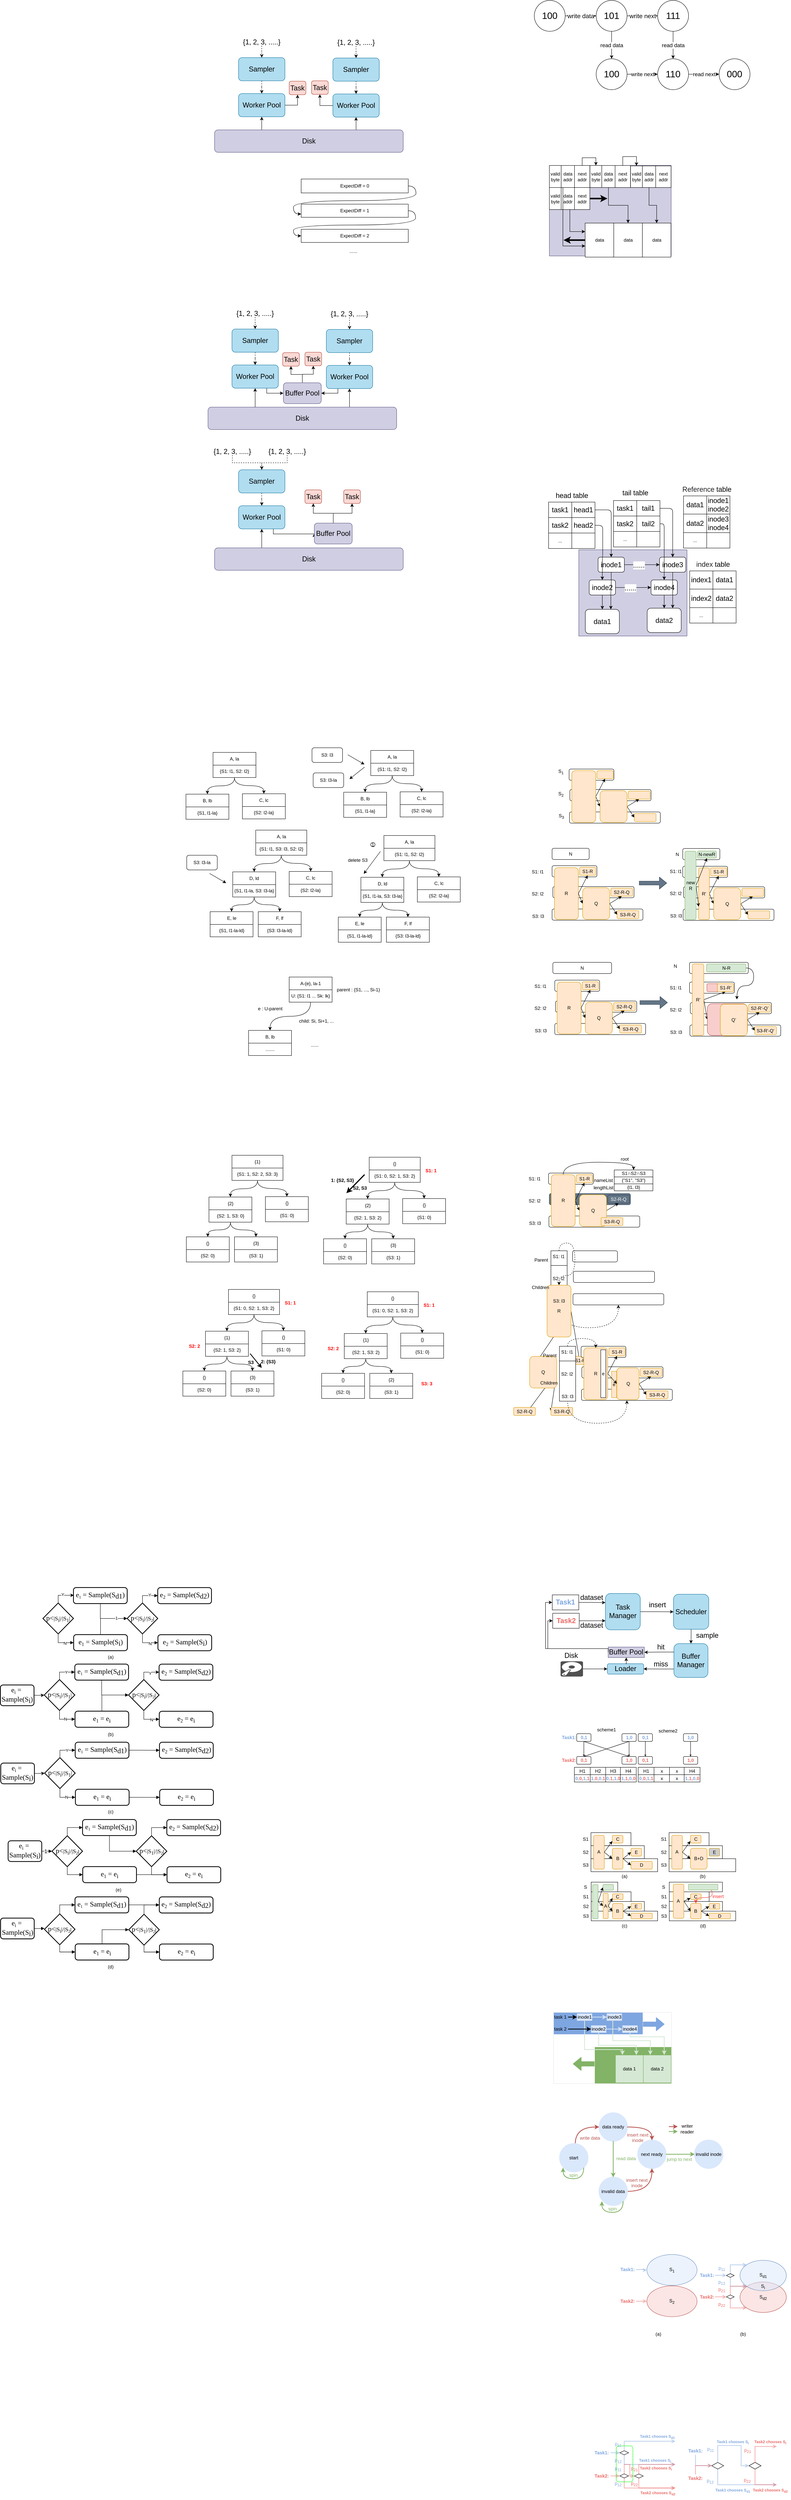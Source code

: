 <mxfile version="14.9.0" type="github">
  <diagram id="9_1sO07OhJ9FRKc1vzgv" name="Page-1">
    <mxGraphModel dx="2488" dy="449" grid="0" gridSize="10" guides="0" tooltips="1" connect="1" arrows="1" fold="1" page="1" pageScale="1" pageWidth="1700" pageHeight="1100" math="0" shadow="0">
      <root>
        <mxCell id="0" />
        <mxCell id="1" parent="0" />
        <mxCell id="gSqqrUoZxQMGFdQT7_8D-162" value="" style="rounded=1;whiteSpace=wrap;html=1;fillColor=#647687;strokeColor=#314354;fontColor=#ffffff;" parent="1" vertex="1">
          <mxGeometry x="109.79" y="3431" width="210" height="29" as="geometry" />
        </mxCell>
        <mxCell id="gSqqrUoZxQMGFdQT7_8D-131" value="" style="rounded=0;whiteSpace=wrap;html=1;" parent="1" vertex="1">
          <mxGeometry x="114" y="3579" width="42" height="39" as="geometry" />
        </mxCell>
        <mxCell id="gSqqrUoZxQMGFdQT7_8D-134" style="edgeStyle=orthogonalEdgeStyle;curved=1;rounded=0;orthogonalLoop=1;jettySize=auto;html=1;entryX=0.5;entryY=1;entryDx=0;entryDy=0;exitX=0.5;exitY=1;exitDx=0;exitDy=0;dashed=1;" parent="1" source="gSqqrUoZxQMGFdQT7_8D-113" target="gSqqrUoZxQMGFdQT7_8D-103" edge="1">
          <mxGeometry relative="1" as="geometry">
            <Array as="points">
              <mxPoint x="135" y="3778" />
              <mxPoint x="288" y="3778" />
            </Array>
          </mxGeometry>
        </mxCell>
        <mxCell id="gSqqrUoZxQMGFdQT7_8D-129" value="" style="rounded=0;whiteSpace=wrap;html=1;" parent="1" vertex="1">
          <mxGeometry x="114" y="3617" width="42" height="104" as="geometry" />
        </mxCell>
        <mxCell id="gSqqrUoZxQMGFdQT7_8D-69" value="" style="rounded=1;whiteSpace=wrap;html=1;" parent="1" vertex="1">
          <mxGeometry x="472.5" y="2884" width="116" height="29" as="geometry" />
        </mxCell>
        <mxCell id="gSqqrUoZxQMGFdQT7_8D-96" value="" style="rounded=1;whiteSpace=wrap;html=1;fillColor=#f8cecc;strokeColor=#b85450;" parent="1" vertex="1">
          <mxGeometry x="517.5" y="2888" width="68" height="21" as="geometry" />
        </mxCell>
        <mxCell id="e8S-48M1ZYX5b7IWwxHJ-12" value="" style="rounded=1;whiteSpace=wrap;html=1;" parent="1" vertex="1">
          <mxGeometry x="161" y="2333" width="116" height="29" as="geometry" />
        </mxCell>
        <mxCell id="UMwyM1W5Pn3s6P2YmB9g-111" value="" style="rounded=0;whiteSpace=wrap;html=1;fillColor=#d0cee2;strokeColor=#56517e;" parent="1" vertex="1">
          <mxGeometry x="110" y="772" width="315" height="234" as="geometry" />
        </mxCell>
        <mxCell id="2XTefIz1HCk_Dmgl4uMw-68" value="&lt;font size=&quot;3&quot;&gt;write data&lt;/font&gt;" style="edgeStyle=orthogonalEdgeStyle;rounded=0;orthogonalLoop=1;jettySize=auto;html=1;entryX=0;entryY=0.5;entryDx=0;entryDy=0;" parent="1" source="2XTefIz1HCk_Dmgl4uMw-62" target="2XTefIz1HCk_Dmgl4uMw-63" edge="1">
          <mxGeometry relative="1" as="geometry">
            <Array as="points">
              <mxPoint x="228" y="385" />
              <mxPoint x="228" y="385" />
            </Array>
          </mxGeometry>
        </mxCell>
        <mxCell id="2XTefIz1HCk_Dmgl4uMw-62" value="&lt;font style=&quot;font-size: 24px&quot;&gt;100&lt;/font&gt;" style="ellipse;whiteSpace=wrap;html=1;aspect=fixed;" parent="1" vertex="1">
          <mxGeometry x="71" y="345" width="80" height="80" as="geometry" />
        </mxCell>
        <mxCell id="2XTefIz1HCk_Dmgl4uMw-69" value="&lt;font size=&quot;3&quot;&gt;write next&lt;/font&gt;" style="edgeStyle=orthogonalEdgeStyle;rounded=0;orthogonalLoop=1;jettySize=auto;html=1;" parent="1" source="2XTefIz1HCk_Dmgl4uMw-63" target="2XTefIz1HCk_Dmgl4uMw-65" edge="1">
          <mxGeometry relative="1" as="geometry" />
        </mxCell>
        <mxCell id="2XTefIz1HCk_Dmgl4uMw-70" value="&lt;font style=&quot;font-size: 14px&quot;&gt;read data&lt;/font&gt;" style="edgeStyle=orthogonalEdgeStyle;rounded=0;orthogonalLoop=1;jettySize=auto;html=1;" parent="1" source="2XTefIz1HCk_Dmgl4uMw-63" target="2XTefIz1HCk_Dmgl4uMw-64" edge="1">
          <mxGeometry relative="1" as="geometry" />
        </mxCell>
        <mxCell id="2XTefIz1HCk_Dmgl4uMw-63" value="&lt;font style=&quot;font-size: 24px&quot;&gt;101&lt;/font&gt;" style="ellipse;whiteSpace=wrap;html=1;aspect=fixed;" parent="1" vertex="1">
          <mxGeometry x="231" y="345" width="80" height="80" as="geometry" />
        </mxCell>
        <mxCell id="2XTefIz1HCk_Dmgl4uMw-71" value="&lt;font style=&quot;font-size: 14px&quot;&gt;write next&lt;/font&gt;" style="edgeStyle=orthogonalEdgeStyle;rounded=0;orthogonalLoop=1;jettySize=auto;html=1;" parent="1" source="2XTefIz1HCk_Dmgl4uMw-64" target="2XTefIz1HCk_Dmgl4uMw-66" edge="1">
          <mxGeometry relative="1" as="geometry" />
        </mxCell>
        <mxCell id="2XTefIz1HCk_Dmgl4uMw-64" value="&lt;font style=&quot;font-size: 24px&quot;&gt;100&lt;/font&gt;" style="ellipse;whiteSpace=wrap;html=1;aspect=fixed;" parent="1" vertex="1">
          <mxGeometry x="231" y="496" width="80" height="80" as="geometry" />
        </mxCell>
        <mxCell id="2XTefIz1HCk_Dmgl4uMw-72" value="&lt;font style=&quot;font-size: 14px&quot;&gt;read data&lt;/font&gt;" style="edgeStyle=orthogonalEdgeStyle;rounded=0;orthogonalLoop=1;jettySize=auto;html=1;entryX=0.5;entryY=0;entryDx=0;entryDy=0;" parent="1" source="2XTefIz1HCk_Dmgl4uMw-65" target="2XTefIz1HCk_Dmgl4uMw-66" edge="1">
          <mxGeometry relative="1" as="geometry" />
        </mxCell>
        <mxCell id="2XTefIz1HCk_Dmgl4uMw-65" value="&lt;font style=&quot;font-size: 24px&quot;&gt;111&lt;/font&gt;" style="ellipse;whiteSpace=wrap;html=1;aspect=fixed;" parent="1" vertex="1">
          <mxGeometry x="390" y="345" width="80" height="80" as="geometry" />
        </mxCell>
        <mxCell id="2XTefIz1HCk_Dmgl4uMw-74" value="&lt;font style=&quot;font-size: 14px&quot;&gt;read next&lt;/font&gt;" style="edgeStyle=orthogonalEdgeStyle;rounded=0;orthogonalLoop=1;jettySize=auto;html=1;entryX=0;entryY=0.5;entryDx=0;entryDy=0;" parent="1" source="2XTefIz1HCk_Dmgl4uMw-66" target="2XTefIz1HCk_Dmgl4uMw-67" edge="1">
          <mxGeometry relative="1" as="geometry" />
        </mxCell>
        <mxCell id="2XTefIz1HCk_Dmgl4uMw-66" value="&lt;font style=&quot;font-size: 24px&quot;&gt;110&lt;/font&gt;" style="ellipse;whiteSpace=wrap;html=1;aspect=fixed;" parent="1" vertex="1">
          <mxGeometry x="390" y="496" width="80" height="80" as="geometry" />
        </mxCell>
        <mxCell id="2XTefIz1HCk_Dmgl4uMw-67" value="&lt;font style=&quot;font-size: 24px&quot;&gt;000&lt;/font&gt;" style="ellipse;whiteSpace=wrap;html=1;aspect=fixed;" parent="1" vertex="1">
          <mxGeometry x="549" y="496" width="80" height="80" as="geometry" />
        </mxCell>
        <mxCell id="UMwyM1W5Pn3s6P2YmB9g-53" value="" style="group;" parent="1" vertex="1" connectable="0">
          <mxGeometry x="110" y="772" width="425" height="260" as="geometry" />
        </mxCell>
        <mxCell id="UMwyM1W5Pn3s6P2YmB9g-77" value="" style="group;strokeWidth=2;shadow=0;" parent="UMwyM1W5Pn3s6P2YmB9g-53" vertex="1" connectable="0">
          <mxGeometry x="105" width="104.73" height="57" as="geometry" />
        </mxCell>
        <mxCell id="UMwyM1W5Pn3s6P2YmB9g-125" value="" style="group;" parent="UMwyM1W5Pn3s6P2YmB9g-77" vertex="1" connectable="0">
          <mxGeometry width="104.73" height="57" as="geometry" />
        </mxCell>
        <mxCell id="UMwyM1W5Pn3s6P2YmB9g-73" value="valid&lt;br&gt;byte" style="rounded=0;whiteSpace=wrap;html=1;" parent="UMwyM1W5Pn3s6P2YmB9g-125" vertex="1">
          <mxGeometry width="30.538" height="57" as="geometry" />
        </mxCell>
        <mxCell id="UMwyM1W5Pn3s6P2YmB9g-74" value="data&lt;br&gt;addr" style="rounded=0;whiteSpace=wrap;html=1;" parent="UMwyM1W5Pn3s6P2YmB9g-125" vertex="1">
          <mxGeometry x="30.54" width="34.46" height="57" as="geometry" />
        </mxCell>
        <mxCell id="UMwyM1W5Pn3s6P2YmB9g-75" value="next&lt;br&gt;addr" style="rounded=0;whiteSpace=wrap;html=1;" parent="UMwyM1W5Pn3s6P2YmB9g-125" vertex="1">
          <mxGeometry x="65" width="39.73" height="57" as="geometry" />
        </mxCell>
        <mxCell id="UMwyM1W5Pn3s6P2YmB9g-79" value="data" style="rounded=0;whiteSpace=wrap;html=1;" parent="UMwyM1W5Pn3s6P2YmB9g-53" vertex="1">
          <mxGeometry x="166.54" y="149" width="74" height="88" as="geometry" />
        </mxCell>
        <mxCell id="UMwyM1W5Pn3s6P2YmB9g-91" value="data" style="rounded=0;whiteSpace=wrap;html=1;" parent="UMwyM1W5Pn3s6P2YmB9g-53" vertex="1">
          <mxGeometry x="240.54" y="149" width="74" height="88" as="geometry" />
        </mxCell>
        <mxCell id="UMwyM1W5Pn3s6P2YmB9g-92" value="data" style="rounded=0;whiteSpace=wrap;html=1;" parent="UMwyM1W5Pn3s6P2YmB9g-53" vertex="1">
          <mxGeometry x="92.54" y="149" width="74" height="88" as="geometry" />
        </mxCell>
        <mxCell id="UMwyM1W5Pn3s6P2YmB9g-94" value="" style="group;" parent="UMwyM1W5Pn3s6P2YmB9g-53" vertex="1" connectable="0">
          <mxGeometry x="210" y="1" width="104.73" height="56" as="geometry" />
        </mxCell>
        <mxCell id="UMwyM1W5Pn3s6P2YmB9g-95" value="valid&lt;br&gt;byte" style="rounded=0;whiteSpace=wrap;html=1;" parent="UMwyM1W5Pn3s6P2YmB9g-94" vertex="1">
          <mxGeometry width="30.538" height="56" as="geometry" />
        </mxCell>
        <mxCell id="UMwyM1W5Pn3s6P2YmB9g-96" value="data&lt;br&gt;addr" style="rounded=0;whiteSpace=wrap;html=1;" parent="UMwyM1W5Pn3s6P2YmB9g-94" vertex="1">
          <mxGeometry x="30.54" width="34.46" height="56" as="geometry" />
        </mxCell>
        <mxCell id="UMwyM1W5Pn3s6P2YmB9g-97" value="next&lt;br&gt;addr" style="rounded=0;whiteSpace=wrap;html=1;" parent="UMwyM1W5Pn3s6P2YmB9g-94" vertex="1">
          <mxGeometry x="65.0" width="39.73" height="56" as="geometry" />
        </mxCell>
        <mxCell id="UMwyM1W5Pn3s6P2YmB9g-99" value="" style="group;" parent="UMwyM1W5Pn3s6P2YmB9g-53" vertex="1" connectable="0">
          <mxGeometry y="57" width="104.73" height="57" as="geometry" />
        </mxCell>
        <mxCell id="UMwyM1W5Pn3s6P2YmB9g-100" value="valid&lt;br&gt;byte" style="rounded=0;whiteSpace=wrap;html=1;" parent="UMwyM1W5Pn3s6P2YmB9g-99" vertex="1">
          <mxGeometry width="30.538" height="57" as="geometry" />
        </mxCell>
        <mxCell id="UMwyM1W5Pn3s6P2YmB9g-101" value="data&lt;br&gt;addr" style="rounded=0;whiteSpace=wrap;html=1;" parent="UMwyM1W5Pn3s6P2YmB9g-99" vertex="1">
          <mxGeometry x="30.54" width="34.46" height="57" as="geometry" />
        </mxCell>
        <mxCell id="UMwyM1W5Pn3s6P2YmB9g-102" value="next&lt;br&gt;addr" style="rounded=0;whiteSpace=wrap;html=1;" parent="UMwyM1W5Pn3s6P2YmB9g-99" vertex="1">
          <mxGeometry x="65" width="39.73" height="57" as="geometry" />
        </mxCell>
        <mxCell id="UMwyM1W5Pn3s6P2YmB9g-107" style="edgeStyle=orthogonalEdgeStyle;rounded=0;orthogonalLoop=1;jettySize=auto;html=1;" parent="UMwyM1W5Pn3s6P2YmB9g-53" source="UMwyM1W5Pn3s6P2YmB9g-96" target="UMwyM1W5Pn3s6P2YmB9g-91" edge="1">
          <mxGeometry relative="1" as="geometry" />
        </mxCell>
        <mxCell id="UMwyM1W5Pn3s6P2YmB9g-108" style="edgeStyle=orthogonalEdgeStyle;rounded=0;orthogonalLoop=1;jettySize=auto;html=1;exitX=0.5;exitY=1;exitDx=0;exitDy=0;" parent="UMwyM1W5Pn3s6P2YmB9g-53" source="UMwyM1W5Pn3s6P2YmB9g-74" target="UMwyM1W5Pn3s6P2YmB9g-79" edge="1">
          <mxGeometry relative="1" as="geometry" />
        </mxCell>
        <mxCell id="UMwyM1W5Pn3s6P2YmB9g-119" style="edgeStyle=orthogonalEdgeStyle;rounded=0;orthogonalLoop=1;jettySize=auto;html=1;entryX=0.5;entryY=0;entryDx=0;entryDy=0;" parent="UMwyM1W5Pn3s6P2YmB9g-53" source="UMwyM1W5Pn3s6P2YmB9g-57" target="UMwyM1W5Pn3s6P2YmB9g-73" edge="1">
          <mxGeometry relative="1" as="geometry">
            <Array as="points">
              <mxPoint x="85" y="-20" />
              <mxPoint x="120" y="-20" />
            </Array>
          </mxGeometry>
        </mxCell>
        <mxCell id="UMwyM1W5Pn3s6P2YmB9g-120" style="edgeStyle=orthogonalEdgeStyle;rounded=0;orthogonalLoop=1;jettySize=auto;html=1;entryX=0.5;entryY=0;entryDx=0;entryDy=0;" parent="UMwyM1W5Pn3s6P2YmB9g-53" source="UMwyM1W5Pn3s6P2YmB9g-75" target="UMwyM1W5Pn3s6P2YmB9g-95" edge="1">
          <mxGeometry relative="1" as="geometry">
            <Array as="points">
              <mxPoint x="190" y="-23" />
              <mxPoint x="225" y="-23" />
            </Array>
          </mxGeometry>
        </mxCell>
        <mxCell id="UMwyM1W5Pn3s6P2YmB9g-54" value="" style="group;strokeWidth=3;" parent="UMwyM1W5Pn3s6P2YmB9g-53" vertex="1" connectable="0">
          <mxGeometry width="142" height="57" as="geometry" />
        </mxCell>
        <mxCell id="UMwyM1W5Pn3s6P2YmB9g-55" value="valid&lt;br&gt;byte" style="rounded=0;whiteSpace=wrap;html=1;" parent="UMwyM1W5Pn3s6P2YmB9g-54" vertex="1">
          <mxGeometry width="30.538" height="57" as="geometry" />
        </mxCell>
        <mxCell id="UMwyM1W5Pn3s6P2YmB9g-56" value="data&lt;br&gt;addr" style="rounded=0;whiteSpace=wrap;html=1;" parent="UMwyM1W5Pn3s6P2YmB9g-54" vertex="1">
          <mxGeometry x="30.54" width="34.46" height="57" as="geometry" />
        </mxCell>
        <mxCell id="UMwyM1W5Pn3s6P2YmB9g-57" value="next&lt;br&gt;addr" style="rounded=0;whiteSpace=wrap;html=1;" parent="UMwyM1W5Pn3s6P2YmB9g-54" vertex="1">
          <mxGeometry x="65" width="39.73" height="57" as="geometry" />
        </mxCell>
        <mxCell id="UMwyM1W5Pn3s6P2YmB9g-123" style="edgeStyle=orthogonalEdgeStyle;rounded=0;orthogonalLoop=1;jettySize=auto;html=1;entryX=0;entryY=0.25;entryDx=0;entryDy=0;" parent="UMwyM1W5Pn3s6P2YmB9g-53" source="UMwyM1W5Pn3s6P2YmB9g-101" target="UMwyM1W5Pn3s6P2YmB9g-92" edge="1">
          <mxGeometry relative="1" as="geometry">
            <Array as="points">
              <mxPoint x="53" y="171" />
            </Array>
          </mxGeometry>
        </mxCell>
        <mxCell id="geJMSuZulplkEZxOENzH-82" style="edgeStyle=orthogonalEdgeStyle;rounded=0;orthogonalLoop=1;jettySize=auto;html=1;exitX=0.5;exitY=0;exitDx=0;exitDy=0;entryX=0.004;entryY=0.673;entryDx=0;entryDy=0;entryPerimeter=0;strokeWidth=1;" parent="UMwyM1W5Pn3s6P2YmB9g-53" source="UMwyM1W5Pn3s6P2YmB9g-101" target="UMwyM1W5Pn3s6P2YmB9g-92" edge="1">
          <mxGeometry relative="1" as="geometry">
            <Array as="points">
              <mxPoint x="35" y="57" />
              <mxPoint x="35" y="208" />
            </Array>
          </mxGeometry>
        </mxCell>
        <mxCell id="9mrKONVWilzOIA2vpgeo-22" style="edgeStyle=orthogonalEdgeStyle;rounded=0;orthogonalLoop=1;jettySize=auto;html=1;exitX=0.25;exitY=0;exitDx=0;exitDy=0;entryX=0.5;entryY=1;entryDx=0;entryDy=0;" parent="1" source="geJMSuZulplkEZxOENzH-1" target="9mrKONVWilzOIA2vpgeo-6" edge="1">
          <mxGeometry relative="1" as="geometry" />
        </mxCell>
        <mxCell id="9mrKONVWilzOIA2vpgeo-24" style="edgeStyle=orthogonalEdgeStyle;rounded=0;orthogonalLoop=1;jettySize=auto;html=1;exitX=0.75;exitY=0;exitDx=0;exitDy=0;entryX=0.5;entryY=1;entryDx=0;entryDy=0;" parent="1" source="geJMSuZulplkEZxOENzH-1" target="9mrKONVWilzOIA2vpgeo-19" edge="1">
          <mxGeometry relative="1" as="geometry" />
        </mxCell>
        <mxCell id="geJMSuZulplkEZxOENzH-1" value="&lt;font style=&quot;font-size: 18px&quot;&gt;Disk&lt;/font&gt;" style="rounded=1;whiteSpace=wrap;html=1;fillColor=#d0cee2;strokeColor=#56517e;" parent="1" vertex="1">
          <mxGeometry x="-756" y="680" width="488" height="58" as="geometry" />
        </mxCell>
        <mxCell id="9mrKONVWilzOIA2vpgeo-7" style="edgeStyle=orthogonalEdgeStyle;rounded=0;orthogonalLoop=1;jettySize=auto;html=1;entryX=0.5;entryY=0;entryDx=0;entryDy=0;dashed=1;" parent="1" source="geJMSuZulplkEZxOENzH-3" target="9mrKONVWilzOIA2vpgeo-6" edge="1">
          <mxGeometry relative="1" as="geometry" />
        </mxCell>
        <mxCell id="geJMSuZulplkEZxOENzH-3" value="&lt;font style=&quot;font-size: 18px&quot;&gt;Sampler&lt;/font&gt;" style="rounded=1;whiteSpace=wrap;html=1;fillColor=#b1ddf0;strokeColor=#10739e;" parent="1" vertex="1">
          <mxGeometry x="-694" y="493" width="120" height="60" as="geometry" />
        </mxCell>
        <mxCell id="geJMSuZulplkEZxOENzH-5" style="edgeStyle=orthogonalEdgeStyle;rounded=0;orthogonalLoop=1;jettySize=auto;html=1;dashed=1;" parent="1" source="geJMSuZulplkEZxOENzH-4" target="geJMSuZulplkEZxOENzH-3" edge="1">
          <mxGeometry relative="1" as="geometry" />
        </mxCell>
        <mxCell id="geJMSuZulplkEZxOENzH-4" value="&lt;font style=&quot;font-size: 18px&quot;&gt;{1, 2, 3, .....}&lt;/font&gt;" style="text;html=1;strokeColor=none;fillColor=none;align=center;verticalAlign=middle;whiteSpace=wrap;rounded=0;" parent="1" vertex="1">
          <mxGeometry x="-697" y="443" width="126" height="19" as="geometry" />
        </mxCell>
        <mxCell id="geJMSuZulplkEZxOENzH-81" style="edgeStyle=orthogonalEdgeStyle;rounded=0;orthogonalLoop=1;jettySize=auto;html=1;strokeWidth=4;" parent="1" source="UMwyM1W5Pn3s6P2YmB9g-102" edge="1">
          <mxGeometry relative="1" as="geometry">
            <mxPoint x="260.207" y="857.5" as="targetPoint" />
          </mxGeometry>
        </mxCell>
        <mxCell id="geJMSuZulplkEZxOENzH-83" style="edgeStyle=orthogonalEdgeStyle;rounded=0;orthogonalLoop=1;jettySize=auto;html=1;strokeWidth=4;" parent="1" source="UMwyM1W5Pn3s6P2YmB9g-92" edge="1">
          <mxGeometry relative="1" as="geometry">
            <mxPoint x="146.552" y="965" as="targetPoint" />
          </mxGeometry>
        </mxCell>
        <mxCell id="9mrKONVWilzOIA2vpgeo-59" style="edgeStyle=orthogonalEdgeStyle;rounded=0;orthogonalLoop=1;jettySize=auto;html=1;entryX=0.5;entryY=1;entryDx=0;entryDy=0;" parent="1" source="9mrKONVWilzOIA2vpgeo-6" target="9mrKONVWilzOIA2vpgeo-10" edge="1">
          <mxGeometry relative="1" as="geometry" />
        </mxCell>
        <mxCell id="9mrKONVWilzOIA2vpgeo-6" value="&lt;font style=&quot;font-size: 18px&quot;&gt;Worker Pool&lt;/font&gt;" style="rounded=1;whiteSpace=wrap;html=1;fillColor=#b1ddf0;strokeColor=#10739e;" parent="1" vertex="1">
          <mxGeometry x="-694" y="586" width="120" height="60" as="geometry" />
        </mxCell>
        <mxCell id="9mrKONVWilzOIA2vpgeo-10" value="&lt;font style=&quot;font-size: 18px&quot;&gt;Task&lt;/font&gt;" style="rounded=1;whiteSpace=wrap;html=1;fillColor=#fad9d5;strokeColor=#ae4132;" parent="1" vertex="1">
          <mxGeometry x="-563" y="554" width="43.25" height="35" as="geometry" />
        </mxCell>
        <mxCell id="9mrKONVWilzOIA2vpgeo-14" style="edgeStyle=orthogonalEdgeStyle;rounded=0;orthogonalLoop=1;jettySize=auto;html=1;entryX=0.5;entryY=0;entryDx=0;entryDy=0;dashed=1;" parent="1" source="9mrKONVWilzOIA2vpgeo-15" target="9mrKONVWilzOIA2vpgeo-19" edge="1">
          <mxGeometry relative="1" as="geometry" />
        </mxCell>
        <mxCell id="9mrKONVWilzOIA2vpgeo-15" value="&lt;font style=&quot;font-size: 18px&quot;&gt;Sampler&lt;/font&gt;" style="rounded=1;whiteSpace=wrap;html=1;fillColor=#b1ddf0;strokeColor=#10739e;" parent="1" vertex="1">
          <mxGeometry x="-450" y="494" width="120" height="60" as="geometry" />
        </mxCell>
        <mxCell id="9mrKONVWilzOIA2vpgeo-16" style="edgeStyle=orthogonalEdgeStyle;rounded=0;orthogonalLoop=1;jettySize=auto;html=1;dashed=1;" parent="1" source="9mrKONVWilzOIA2vpgeo-17" target="9mrKONVWilzOIA2vpgeo-15" edge="1">
          <mxGeometry relative="1" as="geometry" />
        </mxCell>
        <mxCell id="9mrKONVWilzOIA2vpgeo-17" value="&lt;font style=&quot;font-size: 18px&quot;&gt;{1, 2, 3, .....}&lt;/font&gt;" style="text;html=1;strokeColor=none;fillColor=none;align=center;verticalAlign=middle;whiteSpace=wrap;rounded=0;" parent="1" vertex="1">
          <mxGeometry x="-453" y="444" width="126" height="19" as="geometry" />
        </mxCell>
        <mxCell id="9mrKONVWilzOIA2vpgeo-86" style="edgeStyle=orthogonalEdgeStyle;rounded=0;orthogonalLoop=1;jettySize=auto;html=1;entryX=0.5;entryY=1;entryDx=0;entryDy=0;" parent="1" source="9mrKONVWilzOIA2vpgeo-19" target="9mrKONVWilzOIA2vpgeo-85" edge="1">
          <mxGeometry relative="1" as="geometry" />
        </mxCell>
        <mxCell id="9mrKONVWilzOIA2vpgeo-19" value="&lt;font style=&quot;font-size: 18px&quot;&gt;Worker Pool&lt;/font&gt;" style="rounded=1;whiteSpace=wrap;html=1;fillColor=#b1ddf0;strokeColor=#10739e;" parent="1" vertex="1">
          <mxGeometry x="-450" y="587" width="120" height="60" as="geometry" />
        </mxCell>
        <mxCell id="9mrKONVWilzOIA2vpgeo-85" value="&lt;font style=&quot;font-size: 18px&quot;&gt;Task&lt;/font&gt;" style="rounded=1;whiteSpace=wrap;html=1;fillColor=#fad9d5;strokeColor=#ae4132;" parent="1" vertex="1">
          <mxGeometry x="-505.25" y="553" width="43.25" height="35" as="geometry" />
        </mxCell>
        <mxCell id="9mrKONVWilzOIA2vpgeo-104" style="edgeStyle=orthogonalEdgeStyle;rounded=0;orthogonalLoop=1;jettySize=auto;html=1;exitX=0.25;exitY=0;exitDx=0;exitDy=0;entryX=0.5;entryY=1;entryDx=0;entryDy=0;" parent="1" source="9mrKONVWilzOIA2vpgeo-106" target="9mrKONVWilzOIA2vpgeo-112" edge="1">
          <mxGeometry relative="1" as="geometry" />
        </mxCell>
        <mxCell id="9mrKONVWilzOIA2vpgeo-105" style="edgeStyle=orthogonalEdgeStyle;rounded=0;orthogonalLoop=1;jettySize=auto;html=1;exitX=0.75;exitY=0;exitDx=0;exitDy=0;entryX=0.5;entryY=1;entryDx=0;entryDy=0;" parent="1" source="9mrKONVWilzOIA2vpgeo-106" target="9mrKONVWilzOIA2vpgeo-119" edge="1">
          <mxGeometry relative="1" as="geometry" />
        </mxCell>
        <mxCell id="9mrKONVWilzOIA2vpgeo-106" value="&lt;font style=&quot;font-size: 18px&quot;&gt;Disk&lt;/font&gt;" style="rounded=1;whiteSpace=wrap;html=1;fillColor=#d0cee2;strokeColor=#56517e;" parent="1" vertex="1">
          <mxGeometry x="-773" y="1397" width="488" height="58" as="geometry" />
        </mxCell>
        <mxCell id="9mrKONVWilzOIA2vpgeo-107" style="edgeStyle=orthogonalEdgeStyle;rounded=0;orthogonalLoop=1;jettySize=auto;html=1;entryX=0.5;entryY=0;entryDx=0;entryDy=0;dashed=1;" parent="1" source="9mrKONVWilzOIA2vpgeo-108" target="9mrKONVWilzOIA2vpgeo-112" edge="1">
          <mxGeometry relative="1" as="geometry" />
        </mxCell>
        <mxCell id="9mrKONVWilzOIA2vpgeo-108" value="&lt;font style=&quot;font-size: 18px&quot;&gt;Sampler&lt;/font&gt;" style="rounded=1;whiteSpace=wrap;html=1;fillColor=#b1ddf0;strokeColor=#10739e;" parent="1" vertex="1">
          <mxGeometry x="-711" y="1195" width="120" height="60" as="geometry" />
        </mxCell>
        <mxCell id="9mrKONVWilzOIA2vpgeo-109" style="edgeStyle=orthogonalEdgeStyle;rounded=0;orthogonalLoop=1;jettySize=auto;html=1;dashed=1;" parent="1" source="9mrKONVWilzOIA2vpgeo-110" target="9mrKONVWilzOIA2vpgeo-108" edge="1">
          <mxGeometry relative="1" as="geometry" />
        </mxCell>
        <mxCell id="9mrKONVWilzOIA2vpgeo-110" value="&lt;font style=&quot;font-size: 18px&quot;&gt;{1, 2, 3, .....}&lt;/font&gt;" style="text;html=1;strokeColor=none;fillColor=none;align=center;verticalAlign=middle;whiteSpace=wrap;rounded=0;" parent="1" vertex="1">
          <mxGeometry x="-714" y="1145" width="126" height="19" as="geometry" />
        </mxCell>
        <mxCell id="9mrKONVWilzOIA2vpgeo-125" style="edgeStyle=orthogonalEdgeStyle;rounded=0;orthogonalLoop=1;jettySize=auto;html=1;exitX=0.75;exitY=1;exitDx=0;exitDy=0;entryX=0;entryY=0.5;entryDx=0;entryDy=0;" parent="1" source="9mrKONVWilzOIA2vpgeo-112" target="9mrKONVWilzOIA2vpgeo-121" edge="1">
          <mxGeometry relative="1" as="geometry">
            <Array as="points">
              <mxPoint x="-621" y="1361" />
            </Array>
          </mxGeometry>
        </mxCell>
        <mxCell id="9mrKONVWilzOIA2vpgeo-112" value="&lt;font style=&quot;font-size: 18px&quot;&gt;Worker Pool&lt;/font&gt;" style="rounded=1;whiteSpace=wrap;html=1;fillColor=#b1ddf0;strokeColor=#10739e;" parent="1" vertex="1">
          <mxGeometry x="-711" y="1288" width="120" height="60" as="geometry" />
        </mxCell>
        <mxCell id="9mrKONVWilzOIA2vpgeo-113" value="&lt;font style=&quot;font-size: 18px&quot;&gt;Task&lt;/font&gt;" style="rounded=1;whiteSpace=wrap;html=1;fillColor=#fad9d5;strokeColor=#ae4132;" parent="1" vertex="1">
          <mxGeometry x="-580" y="1256" width="43.25" height="35" as="geometry" />
        </mxCell>
        <mxCell id="9mrKONVWilzOIA2vpgeo-114" style="edgeStyle=orthogonalEdgeStyle;rounded=0;orthogonalLoop=1;jettySize=auto;html=1;entryX=0.5;entryY=0;entryDx=0;entryDy=0;dashed=1;" parent="1" source="9mrKONVWilzOIA2vpgeo-115" target="9mrKONVWilzOIA2vpgeo-119" edge="1">
          <mxGeometry relative="1" as="geometry" />
        </mxCell>
        <mxCell id="9mrKONVWilzOIA2vpgeo-115" value="&lt;font style=&quot;font-size: 18px&quot;&gt;Sampler&lt;/font&gt;" style="rounded=1;whiteSpace=wrap;html=1;fillColor=#b1ddf0;strokeColor=#10739e;" parent="1" vertex="1">
          <mxGeometry x="-467" y="1196" width="120" height="60" as="geometry" />
        </mxCell>
        <mxCell id="9mrKONVWilzOIA2vpgeo-116" style="edgeStyle=orthogonalEdgeStyle;rounded=0;orthogonalLoop=1;jettySize=auto;html=1;dashed=1;" parent="1" source="9mrKONVWilzOIA2vpgeo-117" target="9mrKONVWilzOIA2vpgeo-115" edge="1">
          <mxGeometry relative="1" as="geometry" />
        </mxCell>
        <mxCell id="9mrKONVWilzOIA2vpgeo-117" value="&lt;font style=&quot;font-size: 18px&quot;&gt;{1, 2, 3, .....}&lt;/font&gt;" style="text;html=1;strokeColor=none;fillColor=none;align=center;verticalAlign=middle;whiteSpace=wrap;rounded=0;" parent="1" vertex="1">
          <mxGeometry x="-470" y="1146" width="126" height="19" as="geometry" />
        </mxCell>
        <mxCell id="9mrKONVWilzOIA2vpgeo-126" style="edgeStyle=orthogonalEdgeStyle;rounded=0;orthogonalLoop=1;jettySize=auto;html=1;exitX=0.25;exitY=1;exitDx=0;exitDy=0;entryX=1;entryY=0.5;entryDx=0;entryDy=0;" parent="1" source="9mrKONVWilzOIA2vpgeo-119" target="9mrKONVWilzOIA2vpgeo-121" edge="1">
          <mxGeometry relative="1" as="geometry">
            <Array as="points">
              <mxPoint x="-437" y="1361" />
            </Array>
          </mxGeometry>
        </mxCell>
        <mxCell id="9mrKONVWilzOIA2vpgeo-119" value="&lt;font style=&quot;font-size: 18px&quot;&gt;Worker Pool&lt;/font&gt;" style="rounded=1;whiteSpace=wrap;html=1;fillColor=#b1ddf0;strokeColor=#10739e;" parent="1" vertex="1">
          <mxGeometry x="-467" y="1289" width="120" height="60" as="geometry" />
        </mxCell>
        <mxCell id="9mrKONVWilzOIA2vpgeo-120" value="&lt;font style=&quot;font-size: 18px&quot;&gt;Task&lt;/font&gt;" style="rounded=1;whiteSpace=wrap;html=1;fillColor=#fad9d5;strokeColor=#ae4132;" parent="1" vertex="1">
          <mxGeometry x="-522.25" y="1255" width="43.25" height="35" as="geometry" />
        </mxCell>
        <mxCell id="9mrKONVWilzOIA2vpgeo-122" style="edgeStyle=orthogonalEdgeStyle;rounded=0;orthogonalLoop=1;jettySize=auto;html=1;entryX=0.5;entryY=1;entryDx=0;entryDy=0;" parent="1" source="9mrKONVWilzOIA2vpgeo-121" target="9mrKONVWilzOIA2vpgeo-113" edge="1">
          <mxGeometry relative="1" as="geometry" />
        </mxCell>
        <mxCell id="9mrKONVWilzOIA2vpgeo-123" style="edgeStyle=orthogonalEdgeStyle;rounded=0;orthogonalLoop=1;jettySize=auto;html=1;entryX=0.5;entryY=1;entryDx=0;entryDy=0;" parent="1" source="9mrKONVWilzOIA2vpgeo-121" target="9mrKONVWilzOIA2vpgeo-120" edge="1">
          <mxGeometry relative="1" as="geometry" />
        </mxCell>
        <mxCell id="9mrKONVWilzOIA2vpgeo-121" value="&lt;font style=&quot;font-size: 18px&quot;&gt;Buffer Pool&lt;/font&gt;" style="rounded=1;whiteSpace=wrap;html=1;fillColor=#d0cee2;strokeColor=#56517e;" parent="1" vertex="1">
          <mxGeometry x="-578" y="1334" width="98" height="54" as="geometry" />
        </mxCell>
        <mxCell id="9mrKONVWilzOIA2vpgeo-127" style="edgeStyle=orthogonalEdgeStyle;rounded=0;orthogonalLoop=1;jettySize=auto;html=1;exitX=0.25;exitY=0;exitDx=0;exitDy=0;entryX=0.5;entryY=1;entryDx=0;entryDy=0;" parent="1" source="9mrKONVWilzOIA2vpgeo-129" target="9mrKONVWilzOIA2vpgeo-135" edge="1">
          <mxGeometry relative="1" as="geometry" />
        </mxCell>
        <mxCell id="9mrKONVWilzOIA2vpgeo-129" value="&lt;font style=&quot;font-size: 18px&quot;&gt;Disk&lt;/font&gt;" style="rounded=1;whiteSpace=wrap;html=1;fillColor=#d0cee2;strokeColor=#56517e;" parent="1" vertex="1">
          <mxGeometry x="-756" y="1761" width="488" height="58" as="geometry" />
        </mxCell>
        <mxCell id="9mrKONVWilzOIA2vpgeo-130" style="edgeStyle=orthogonalEdgeStyle;rounded=0;orthogonalLoop=1;jettySize=auto;html=1;entryX=0.5;entryY=0;entryDx=0;entryDy=0;dashed=1;" parent="1" source="9mrKONVWilzOIA2vpgeo-131" target="9mrKONVWilzOIA2vpgeo-135" edge="1">
          <mxGeometry relative="1" as="geometry" />
        </mxCell>
        <mxCell id="9mrKONVWilzOIA2vpgeo-131" value="&lt;font style=&quot;font-size: 18px&quot;&gt;Sampler&lt;/font&gt;" style="rounded=1;whiteSpace=wrap;html=1;fillColor=#b1ddf0;strokeColor=#10739e;" parent="1" vertex="1">
          <mxGeometry x="-694" y="1559" width="120" height="60" as="geometry" />
        </mxCell>
        <mxCell id="9mrKONVWilzOIA2vpgeo-132" style="edgeStyle=orthogonalEdgeStyle;rounded=0;orthogonalLoop=1;jettySize=auto;html=1;dashed=1;" parent="1" source="9mrKONVWilzOIA2vpgeo-133" target="9mrKONVWilzOIA2vpgeo-131" edge="1">
          <mxGeometry relative="1" as="geometry" />
        </mxCell>
        <mxCell id="9mrKONVWilzOIA2vpgeo-133" value="&lt;font style=&quot;font-size: 18px&quot;&gt;{1, 2, 3, .....}&lt;/font&gt;" style="text;html=1;strokeColor=none;fillColor=none;align=center;verticalAlign=middle;whiteSpace=wrap;rounded=0;" parent="1" vertex="1">
          <mxGeometry x="-773" y="1502" width="126" height="19" as="geometry" />
        </mxCell>
        <mxCell id="9mrKONVWilzOIA2vpgeo-134" style="edgeStyle=orthogonalEdgeStyle;rounded=0;orthogonalLoop=1;jettySize=auto;html=1;exitX=0.75;exitY=1;exitDx=0;exitDy=0;entryX=0;entryY=0.5;entryDx=0;entryDy=0;" parent="1" source="9mrKONVWilzOIA2vpgeo-135" target="9mrKONVWilzOIA2vpgeo-146" edge="1">
          <mxGeometry relative="1" as="geometry">
            <Array as="points">
              <mxPoint x="-604" y="1725" />
            </Array>
          </mxGeometry>
        </mxCell>
        <mxCell id="9mrKONVWilzOIA2vpgeo-135" value="&lt;font style=&quot;font-size: 18px&quot;&gt;Worker Pool&lt;/font&gt;" style="rounded=1;whiteSpace=wrap;html=1;fillColor=#b1ddf0;strokeColor=#10739e;" parent="1" vertex="1">
          <mxGeometry x="-694" y="1652" width="120" height="60" as="geometry" />
        </mxCell>
        <mxCell id="9mrKONVWilzOIA2vpgeo-136" value="&lt;font style=&quot;font-size: 18px&quot;&gt;Task&lt;/font&gt;" style="rounded=1;whiteSpace=wrap;html=1;fillColor=#fad9d5;strokeColor=#ae4132;" parent="1" vertex="1">
          <mxGeometry x="-522.25" y="1611" width="43.25" height="35" as="geometry" />
        </mxCell>
        <mxCell id="9mrKONVWilzOIA2vpgeo-139" style="edgeStyle=orthogonalEdgeStyle;rounded=0;orthogonalLoop=1;jettySize=auto;html=1;dashed=1;entryX=0.5;entryY=0;entryDx=0;entryDy=0;" parent="1" source="9mrKONVWilzOIA2vpgeo-140" target="9mrKONVWilzOIA2vpgeo-131" edge="1">
          <mxGeometry relative="1" as="geometry">
            <mxPoint x="-390" y="1560" as="targetPoint" />
          </mxGeometry>
        </mxCell>
        <mxCell id="9mrKONVWilzOIA2vpgeo-140" value="&lt;font style=&quot;font-size: 18px&quot;&gt;{1, 2, 3, .....}&lt;/font&gt;" style="text;html=1;strokeColor=none;fillColor=none;align=center;verticalAlign=middle;whiteSpace=wrap;rounded=0;" parent="1" vertex="1">
          <mxGeometry x="-631.25" y="1502" width="126" height="19" as="geometry" />
        </mxCell>
        <mxCell id="9mrKONVWilzOIA2vpgeo-143" value="&lt;font style=&quot;font-size: 18px&quot;&gt;Task&lt;/font&gt;" style="rounded=1;whiteSpace=wrap;html=1;fillColor=#fad9d5;strokeColor=#ae4132;" parent="1" vertex="1">
          <mxGeometry x="-422" y="1611" width="43.25" height="35" as="geometry" />
        </mxCell>
        <mxCell id="9mrKONVWilzOIA2vpgeo-144" style="edgeStyle=orthogonalEdgeStyle;rounded=0;orthogonalLoop=1;jettySize=auto;html=1;entryX=0.5;entryY=1;entryDx=0;entryDy=0;" parent="1" source="9mrKONVWilzOIA2vpgeo-146" target="9mrKONVWilzOIA2vpgeo-136" edge="1">
          <mxGeometry relative="1" as="geometry" />
        </mxCell>
        <mxCell id="9mrKONVWilzOIA2vpgeo-145" style="edgeStyle=orthogonalEdgeStyle;rounded=0;orthogonalLoop=1;jettySize=auto;html=1;entryX=0.5;entryY=1;entryDx=0;entryDy=0;" parent="1" source="9mrKONVWilzOIA2vpgeo-146" target="9mrKONVWilzOIA2vpgeo-143" edge="1">
          <mxGeometry relative="1" as="geometry" />
        </mxCell>
        <mxCell id="9mrKONVWilzOIA2vpgeo-146" value="&lt;font style=&quot;font-size: 18px&quot;&gt;Buffer Pool&lt;/font&gt;" style="rounded=1;whiteSpace=wrap;html=1;fillColor=#d0cee2;strokeColor=#56517e;" parent="1" vertex="1">
          <mxGeometry x="-498" y="1697" width="98" height="54" as="geometry" />
        </mxCell>
        <mxCell id="9mrKONVWilzOIA2vpgeo-150" value="" style="group;" parent="1" vertex="1" connectable="0">
          <mxGeometry x="-760" y="2290" width="111" height="65" as="geometry" />
        </mxCell>
        <mxCell id="9mrKONVWilzOIA2vpgeo-148" value="A" style="rounded=0;whiteSpace=wrap;html=1;" parent="9mrKONVWilzOIA2vpgeo-150" vertex="1">
          <mxGeometry width="111" height="33" as="geometry" />
        </mxCell>
        <mxCell id="9mrKONVWilzOIA2vpgeo-149" value="{S1: l1, S2: l2}" style="rounded=0;whiteSpace=wrap;html=1;" parent="9mrKONVWilzOIA2vpgeo-150" vertex="1">
          <mxGeometry y="33" width="111" height="32" as="geometry" />
        </mxCell>
        <mxCell id="9mrKONVWilzOIA2vpgeo-151" value="" style="group;" parent="1" vertex="1" connectable="0">
          <mxGeometry x="-760" y="2290" width="111" height="65" as="geometry" />
        </mxCell>
        <mxCell id="9mrKONVWilzOIA2vpgeo-152" value="A, la" style="rounded=0;whiteSpace=wrap;html=1;" parent="9mrKONVWilzOIA2vpgeo-151" vertex="1">
          <mxGeometry width="111" height="33" as="geometry" />
        </mxCell>
        <mxCell id="9mrKONVWilzOIA2vpgeo-153" value="{S1: l1, S2: l2}" style="rounded=0;whiteSpace=wrap;html=1;" parent="9mrKONVWilzOIA2vpgeo-151" vertex="1">
          <mxGeometry y="33" width="111" height="32" as="geometry" />
        </mxCell>
        <mxCell id="9mrKONVWilzOIA2vpgeo-154" value="" style="group;" parent="1" vertex="1" connectable="0">
          <mxGeometry x="-830" y="2398" width="111" height="65" as="geometry" />
        </mxCell>
        <mxCell id="9mrKONVWilzOIA2vpgeo-155" value="B, lb" style="rounded=0;whiteSpace=wrap;html=1;" parent="9mrKONVWilzOIA2vpgeo-154" vertex="1">
          <mxGeometry width="111" height="33" as="geometry" />
        </mxCell>
        <mxCell id="9mrKONVWilzOIA2vpgeo-156" value="{S1, l1-la}" style="rounded=0;whiteSpace=wrap;html=1;" parent="9mrKONVWilzOIA2vpgeo-154" vertex="1">
          <mxGeometry y="33" width="111" height="32" as="geometry" />
        </mxCell>
        <mxCell id="9mrKONVWilzOIA2vpgeo-157" value="" style="group;" parent="1" vertex="1" connectable="0">
          <mxGeometry x="-684" y="2397" width="111" height="65" as="geometry" />
        </mxCell>
        <mxCell id="9mrKONVWilzOIA2vpgeo-158" value="C, lc" style="rounded=0;whiteSpace=wrap;html=1;" parent="9mrKONVWilzOIA2vpgeo-157" vertex="1">
          <mxGeometry width="111" height="33" as="geometry" />
        </mxCell>
        <mxCell id="9mrKONVWilzOIA2vpgeo-159" value="{S2: l2-la}" style="rounded=0;whiteSpace=wrap;html=1;" parent="9mrKONVWilzOIA2vpgeo-157" vertex="1">
          <mxGeometry y="33" width="111" height="32" as="geometry" />
        </mxCell>
        <mxCell id="9mrKONVWilzOIA2vpgeo-160" style="edgeStyle=orthogonalEdgeStyle;rounded=0;orthogonalLoop=1;jettySize=auto;html=1;entryX=0.5;entryY=0;entryDx=0;entryDy=0;curved=1;" parent="1" source="9mrKONVWilzOIA2vpgeo-153" target="9mrKONVWilzOIA2vpgeo-155" edge="1">
          <mxGeometry relative="1" as="geometry" />
        </mxCell>
        <mxCell id="9mrKONVWilzOIA2vpgeo-161" style="rounded=0;orthogonalLoop=1;jettySize=auto;html=1;edgeStyle=orthogonalEdgeStyle;curved=1;" parent="1" source="9mrKONVWilzOIA2vpgeo-153" target="9mrKONVWilzOIA2vpgeo-158" edge="1">
          <mxGeometry relative="1" as="geometry" />
        </mxCell>
        <mxCell id="9mrKONVWilzOIA2vpgeo-162" value="" style="group;" parent="1" vertex="1" connectable="0">
          <mxGeometry x="-639" y="2491" width="121.5" height="65" as="geometry" />
        </mxCell>
        <mxCell id="9mrKONVWilzOIA2vpgeo-163" value="A" style="rounded=0;whiteSpace=wrap;html=1;" parent="9mrKONVWilzOIA2vpgeo-162" vertex="1">
          <mxGeometry width="111" height="33" as="geometry" />
        </mxCell>
        <mxCell id="9mrKONVWilzOIA2vpgeo-164" value="{S1: l1, S2: l2}" style="rounded=0;whiteSpace=wrap;html=1;" parent="9mrKONVWilzOIA2vpgeo-162" vertex="1">
          <mxGeometry y="33" width="111" height="32" as="geometry" />
        </mxCell>
        <mxCell id="9mrKONVWilzOIA2vpgeo-165" value="" style="group;" parent="9mrKONVWilzOIA2vpgeo-162" vertex="1" connectable="0">
          <mxGeometry x="-10.5" width="132" height="65" as="geometry" />
        </mxCell>
        <mxCell id="9mrKONVWilzOIA2vpgeo-166" value="A, la" style="rounded=0;whiteSpace=wrap;html=1;" parent="9mrKONVWilzOIA2vpgeo-165" vertex="1">
          <mxGeometry width="132" height="33" as="geometry" />
        </mxCell>
        <mxCell id="9mrKONVWilzOIA2vpgeo-167" value="{S1: l1, S3: l3, S2: l2}" style="rounded=0;whiteSpace=wrap;html=1;" parent="9mrKONVWilzOIA2vpgeo-165" vertex="1">
          <mxGeometry y="33" width="132" height="32" as="geometry" />
        </mxCell>
        <mxCell id="9mrKONVWilzOIA2vpgeo-168" value="" style="group;" parent="1" vertex="1" connectable="0">
          <mxGeometry x="-709" y="2599" width="111" height="65" as="geometry" />
        </mxCell>
        <mxCell id="9mrKONVWilzOIA2vpgeo-169" value="D, ld" style="rounded=0;whiteSpace=wrap;html=1;" parent="9mrKONVWilzOIA2vpgeo-168" vertex="1">
          <mxGeometry width="111" height="33" as="geometry" />
        </mxCell>
        <mxCell id="9mrKONVWilzOIA2vpgeo-170" value="{S1, l1-la, S3: l3-la}" style="rounded=0;whiteSpace=wrap;html=1;" parent="9mrKONVWilzOIA2vpgeo-168" vertex="1">
          <mxGeometry y="33" width="111" height="32" as="geometry" />
        </mxCell>
        <mxCell id="9mrKONVWilzOIA2vpgeo-171" value="" style="group;" parent="1" vertex="1" connectable="0">
          <mxGeometry x="-563" y="2598" width="111" height="65" as="geometry" />
        </mxCell>
        <mxCell id="9mrKONVWilzOIA2vpgeo-172" value="C, lc" style="rounded=0;whiteSpace=wrap;html=1;" parent="9mrKONVWilzOIA2vpgeo-171" vertex="1">
          <mxGeometry width="111" height="33" as="geometry" />
        </mxCell>
        <mxCell id="9mrKONVWilzOIA2vpgeo-173" value="{S2: l2-la}" style="rounded=0;whiteSpace=wrap;html=1;" parent="9mrKONVWilzOIA2vpgeo-171" vertex="1">
          <mxGeometry y="33" width="111" height="32" as="geometry" />
        </mxCell>
        <mxCell id="9mrKONVWilzOIA2vpgeo-174" style="edgeStyle=orthogonalEdgeStyle;rounded=0;orthogonalLoop=1;jettySize=auto;html=1;entryX=0.5;entryY=0;entryDx=0;entryDy=0;curved=1;" parent="1" source="9mrKONVWilzOIA2vpgeo-167" target="9mrKONVWilzOIA2vpgeo-169" edge="1">
          <mxGeometry relative="1" as="geometry" />
        </mxCell>
        <mxCell id="9mrKONVWilzOIA2vpgeo-175" style="rounded=0;orthogonalLoop=1;jettySize=auto;html=1;edgeStyle=orthogonalEdgeStyle;curved=1;" parent="1" source="9mrKONVWilzOIA2vpgeo-167" target="9mrKONVWilzOIA2vpgeo-172" edge="1">
          <mxGeometry relative="1" as="geometry" />
        </mxCell>
        <mxCell id="9mrKONVWilzOIA2vpgeo-178" value="S3: l3-la" style="rounded=1;whiteSpace=wrap;html=1;" parent="1" vertex="1">
          <mxGeometry x="-828" y="2556" width="79" height="38" as="geometry" />
        </mxCell>
        <mxCell id="9mrKONVWilzOIA2vpgeo-181" value="" style="group;" parent="1" vertex="1" connectable="0">
          <mxGeometry x="-767.5" y="2702" width="111" height="65" as="geometry" />
        </mxCell>
        <mxCell id="9mrKONVWilzOIA2vpgeo-182" value="E, le" style="rounded=0;whiteSpace=wrap;html=1;" parent="9mrKONVWilzOIA2vpgeo-181" vertex="1">
          <mxGeometry width="111" height="33" as="geometry" />
        </mxCell>
        <mxCell id="9mrKONVWilzOIA2vpgeo-183" value="{S1, l1-la-ld}" style="rounded=0;whiteSpace=wrap;html=1;" parent="9mrKONVWilzOIA2vpgeo-181" vertex="1">
          <mxGeometry y="33" width="111" height="32" as="geometry" />
        </mxCell>
        <mxCell id="9mrKONVWilzOIA2vpgeo-184" value="" style="group;" parent="1" vertex="1" connectable="0">
          <mxGeometry x="-643" y="2702" width="111" height="65" as="geometry" />
        </mxCell>
        <mxCell id="9mrKONVWilzOIA2vpgeo-185" value="F, lf" style="rounded=0;whiteSpace=wrap;html=1;" parent="9mrKONVWilzOIA2vpgeo-184" vertex="1">
          <mxGeometry width="111" height="33" as="geometry" />
        </mxCell>
        <mxCell id="9mrKONVWilzOIA2vpgeo-186" value="{S3: l3-la-ld}" style="rounded=0;whiteSpace=wrap;html=1;" parent="9mrKONVWilzOIA2vpgeo-184" vertex="1">
          <mxGeometry y="33" width="111" height="32" as="geometry" />
        </mxCell>
        <mxCell id="9mrKONVWilzOIA2vpgeo-187" style="edgeStyle=orthogonalEdgeStyle;curved=1;rounded=0;orthogonalLoop=1;jettySize=auto;html=1;" parent="1" source="9mrKONVWilzOIA2vpgeo-170" target="9mrKONVWilzOIA2vpgeo-182" edge="1">
          <mxGeometry relative="1" as="geometry" />
        </mxCell>
        <mxCell id="9mrKONVWilzOIA2vpgeo-188" style="edgeStyle=orthogonalEdgeStyle;curved=1;rounded=0;orthogonalLoop=1;jettySize=auto;html=1;" parent="1" source="9mrKONVWilzOIA2vpgeo-170" target="9mrKONVWilzOIA2vpgeo-185" edge="1">
          <mxGeometry relative="1" as="geometry" />
        </mxCell>
        <mxCell id="9mrKONVWilzOIA2vpgeo-189" value="" style="endArrow=classic;html=1;" parent="1" edge="1">
          <mxGeometry width="50" height="50" relative="1" as="geometry">
            <mxPoint x="-769" y="2603" as="sourcePoint" />
            <mxPoint x="-726" y="2628" as="targetPoint" />
          </mxGeometry>
        </mxCell>
        <mxCell id="9mrKONVWilzOIA2vpgeo-190" value="" style="group;" parent="1" vertex="1" connectable="0">
          <mxGeometry x="-352" y="2285" width="111" height="65" as="geometry" />
        </mxCell>
        <mxCell id="9mrKONVWilzOIA2vpgeo-191" value="A" style="rounded=0;whiteSpace=wrap;html=1;" parent="9mrKONVWilzOIA2vpgeo-190" vertex="1">
          <mxGeometry width="111" height="33" as="geometry" />
        </mxCell>
        <mxCell id="9mrKONVWilzOIA2vpgeo-192" value="{S1: l1, S2: l2}" style="rounded=0;whiteSpace=wrap;html=1;" parent="9mrKONVWilzOIA2vpgeo-190" vertex="1">
          <mxGeometry y="33" width="111" height="32" as="geometry" />
        </mxCell>
        <mxCell id="9mrKONVWilzOIA2vpgeo-193" value="" style="group;" parent="1" vertex="1" connectable="0">
          <mxGeometry x="-352" y="2285" width="111" height="65" as="geometry" />
        </mxCell>
        <mxCell id="9mrKONVWilzOIA2vpgeo-194" value="A, la" style="rounded=0;whiteSpace=wrap;html=1;" parent="9mrKONVWilzOIA2vpgeo-193" vertex="1">
          <mxGeometry width="111" height="33" as="geometry" />
        </mxCell>
        <mxCell id="9mrKONVWilzOIA2vpgeo-195" value="{S1: l1, S2: l2}" style="rounded=0;whiteSpace=wrap;html=1;" parent="9mrKONVWilzOIA2vpgeo-193" vertex="1">
          <mxGeometry y="33" width="111" height="32" as="geometry" />
        </mxCell>
        <mxCell id="9mrKONVWilzOIA2vpgeo-196" value="" style="group;" parent="1" vertex="1" connectable="0">
          <mxGeometry x="-422" y="2393" width="111" height="65" as="geometry" />
        </mxCell>
        <mxCell id="9mrKONVWilzOIA2vpgeo-197" value="B, lb" style="rounded=0;whiteSpace=wrap;html=1;" parent="9mrKONVWilzOIA2vpgeo-196" vertex="1">
          <mxGeometry width="111" height="33" as="geometry" />
        </mxCell>
        <mxCell id="9mrKONVWilzOIA2vpgeo-198" value="{S1, l1-la}" style="rounded=0;whiteSpace=wrap;html=1;" parent="9mrKONVWilzOIA2vpgeo-196" vertex="1">
          <mxGeometry y="33" width="111" height="32" as="geometry" />
        </mxCell>
        <mxCell id="9mrKONVWilzOIA2vpgeo-199" value="" style="group;" parent="1" vertex="1" connectable="0">
          <mxGeometry x="-276" y="2392" width="111" height="65" as="geometry" />
        </mxCell>
        <mxCell id="9mrKONVWilzOIA2vpgeo-200" value="C, lc" style="rounded=0;whiteSpace=wrap;html=1;" parent="9mrKONVWilzOIA2vpgeo-199" vertex="1">
          <mxGeometry width="111" height="33" as="geometry" />
        </mxCell>
        <mxCell id="9mrKONVWilzOIA2vpgeo-201" value="{S2: l2-la}" style="rounded=0;whiteSpace=wrap;html=1;" parent="9mrKONVWilzOIA2vpgeo-199" vertex="1">
          <mxGeometry y="33" width="111" height="32" as="geometry" />
        </mxCell>
        <mxCell id="9mrKONVWilzOIA2vpgeo-202" style="edgeStyle=orthogonalEdgeStyle;rounded=0;orthogonalLoop=1;jettySize=auto;html=1;entryX=0.5;entryY=0;entryDx=0;entryDy=0;curved=1;" parent="1" source="9mrKONVWilzOIA2vpgeo-195" target="9mrKONVWilzOIA2vpgeo-197" edge="1">
          <mxGeometry relative="1" as="geometry" />
        </mxCell>
        <mxCell id="9mrKONVWilzOIA2vpgeo-203" style="rounded=0;orthogonalLoop=1;jettySize=auto;html=1;edgeStyle=orthogonalEdgeStyle;curved=1;" parent="1" source="9mrKONVWilzOIA2vpgeo-195" target="9mrKONVWilzOIA2vpgeo-200" edge="1">
          <mxGeometry relative="1" as="geometry" />
        </mxCell>
        <mxCell id="9mrKONVWilzOIA2vpgeo-204" value="S3: l3" style="rounded=1;whiteSpace=wrap;html=1;" parent="1" vertex="1">
          <mxGeometry x="-504" y="2278" width="79" height="38" as="geometry" />
        </mxCell>
        <mxCell id="9mrKONVWilzOIA2vpgeo-206" value="S3: l3-la" style="rounded=1;whiteSpace=wrap;html=1;" parent="1" vertex="1">
          <mxGeometry x="-501" y="2343" width="79" height="38" as="geometry" />
        </mxCell>
        <mxCell id="9mrKONVWilzOIA2vpgeo-207" value="" style="endArrow=classic;html=1;" parent="1" edge="1">
          <mxGeometry width="50" height="50" relative="1" as="geometry">
            <mxPoint x="-411.5" y="2296.0" as="sourcePoint" />
            <mxPoint x="-368.5" y="2321.0" as="targetPoint" />
          </mxGeometry>
        </mxCell>
        <mxCell id="9mrKONVWilzOIA2vpgeo-208" value="" style="endArrow=classic;html=1;" parent="1" edge="1">
          <mxGeometry width="50" height="50" relative="1" as="geometry">
            <mxPoint x="-368" y="2328" as="sourcePoint" />
            <mxPoint x="-407" y="2359" as="targetPoint" />
          </mxGeometry>
        </mxCell>
        <mxCell id="9mrKONVWilzOIA2vpgeo-209" value="" style="group;" parent="1" vertex="1" connectable="0">
          <mxGeometry x="-307.5" y="2505" width="121.5" height="65" as="geometry" />
        </mxCell>
        <mxCell id="9mrKONVWilzOIA2vpgeo-210" value="A" style="rounded=0;whiteSpace=wrap;html=1;" parent="9mrKONVWilzOIA2vpgeo-209" vertex="1">
          <mxGeometry width="111" height="33" as="geometry" />
        </mxCell>
        <mxCell id="9mrKONVWilzOIA2vpgeo-211" value="{S1: l1, S2: l2}" style="rounded=0;whiteSpace=wrap;html=1;" parent="9mrKONVWilzOIA2vpgeo-209" vertex="1">
          <mxGeometry y="33" width="111" height="32" as="geometry" />
        </mxCell>
        <mxCell id="9mrKONVWilzOIA2vpgeo-212" value="" style="group;" parent="9mrKONVWilzOIA2vpgeo-209" vertex="1" connectable="0">
          <mxGeometry x="-10.5" width="132" height="65" as="geometry" />
        </mxCell>
        <mxCell id="9mrKONVWilzOIA2vpgeo-213" value="A, la" style="rounded=0;whiteSpace=wrap;html=1;" parent="9mrKONVWilzOIA2vpgeo-212" vertex="1">
          <mxGeometry width="132" height="33" as="geometry" />
        </mxCell>
        <mxCell id="9mrKONVWilzOIA2vpgeo-214" value="{S1: l1, S2: l2}" style="rounded=0;whiteSpace=wrap;html=1;" parent="9mrKONVWilzOIA2vpgeo-212" vertex="1">
          <mxGeometry y="33" width="132" height="32" as="geometry" />
        </mxCell>
        <mxCell id="9mrKONVWilzOIA2vpgeo-215" value="" style="group;" parent="1" vertex="1" connectable="0">
          <mxGeometry x="-377.5" y="2613" width="111" height="65" as="geometry" />
        </mxCell>
        <mxCell id="9mrKONVWilzOIA2vpgeo-216" value="D, ld" style="rounded=0;whiteSpace=wrap;html=1;" parent="9mrKONVWilzOIA2vpgeo-215" vertex="1">
          <mxGeometry width="111" height="33" as="geometry" />
        </mxCell>
        <mxCell id="9mrKONVWilzOIA2vpgeo-217" value="{S1, l1-la, S3: l3-la}" style="rounded=0;whiteSpace=wrap;html=1;" parent="9mrKONVWilzOIA2vpgeo-215" vertex="1">
          <mxGeometry y="33" width="111" height="32" as="geometry" />
        </mxCell>
        <mxCell id="9mrKONVWilzOIA2vpgeo-218" value="" style="group;" parent="1" vertex="1" connectable="0">
          <mxGeometry x="-231.5" y="2612" width="111" height="65" as="geometry" />
        </mxCell>
        <mxCell id="9mrKONVWilzOIA2vpgeo-219" value="C, lc" style="rounded=0;whiteSpace=wrap;html=1;" parent="9mrKONVWilzOIA2vpgeo-218" vertex="1">
          <mxGeometry width="111" height="33" as="geometry" />
        </mxCell>
        <mxCell id="9mrKONVWilzOIA2vpgeo-220" value="{S2: l2-la}" style="rounded=0;whiteSpace=wrap;html=1;" parent="9mrKONVWilzOIA2vpgeo-218" vertex="1">
          <mxGeometry y="33" width="111" height="32" as="geometry" />
        </mxCell>
        <mxCell id="9mrKONVWilzOIA2vpgeo-221" style="edgeStyle=orthogonalEdgeStyle;rounded=0;orthogonalLoop=1;jettySize=auto;html=1;entryX=0.5;entryY=0;entryDx=0;entryDy=0;curved=1;" parent="1" source="9mrKONVWilzOIA2vpgeo-214" target="9mrKONVWilzOIA2vpgeo-216" edge="1">
          <mxGeometry relative="1" as="geometry" />
        </mxCell>
        <mxCell id="9mrKONVWilzOIA2vpgeo-222" style="rounded=0;orthogonalLoop=1;jettySize=auto;html=1;edgeStyle=orthogonalEdgeStyle;curved=1;" parent="1" source="9mrKONVWilzOIA2vpgeo-214" target="9mrKONVWilzOIA2vpgeo-219" edge="1">
          <mxGeometry relative="1" as="geometry" />
        </mxCell>
        <mxCell id="9mrKONVWilzOIA2vpgeo-224" value="" style="group;" parent="1" vertex="1" connectable="0">
          <mxGeometry x="-436" y="2716" width="111" height="65" as="geometry" />
        </mxCell>
        <mxCell id="9mrKONVWilzOIA2vpgeo-225" value="E, le" style="rounded=0;whiteSpace=wrap;html=1;" parent="9mrKONVWilzOIA2vpgeo-224" vertex="1">
          <mxGeometry width="111" height="33" as="geometry" />
        </mxCell>
        <mxCell id="9mrKONVWilzOIA2vpgeo-226" value="{S1, l1-la-ld}" style="rounded=0;whiteSpace=wrap;html=1;" parent="9mrKONVWilzOIA2vpgeo-224" vertex="1">
          <mxGeometry y="33" width="111" height="32" as="geometry" />
        </mxCell>
        <mxCell id="9mrKONVWilzOIA2vpgeo-227" value="" style="group;" parent="1" vertex="1" connectable="0">
          <mxGeometry x="-311.5" y="2716" width="111" height="65" as="geometry" />
        </mxCell>
        <mxCell id="9mrKONVWilzOIA2vpgeo-228" value="F, lf" style="rounded=0;whiteSpace=wrap;html=1;" parent="9mrKONVWilzOIA2vpgeo-227" vertex="1">
          <mxGeometry width="111" height="33" as="geometry" />
        </mxCell>
        <mxCell id="9mrKONVWilzOIA2vpgeo-229" value="{S3: l3-la-ld}" style="rounded=0;whiteSpace=wrap;html=1;" parent="9mrKONVWilzOIA2vpgeo-227" vertex="1">
          <mxGeometry y="33" width="111" height="32" as="geometry" />
        </mxCell>
        <mxCell id="9mrKONVWilzOIA2vpgeo-230" style="edgeStyle=orthogonalEdgeStyle;curved=1;rounded=0;orthogonalLoop=1;jettySize=auto;html=1;" parent="1" source="9mrKONVWilzOIA2vpgeo-217" target="9mrKONVWilzOIA2vpgeo-225" edge="1">
          <mxGeometry relative="1" as="geometry" />
        </mxCell>
        <mxCell id="9mrKONVWilzOIA2vpgeo-231" style="edgeStyle=orthogonalEdgeStyle;curved=1;rounded=0;orthogonalLoop=1;jettySize=auto;html=1;" parent="1" source="9mrKONVWilzOIA2vpgeo-217" target="9mrKONVWilzOIA2vpgeo-228" edge="1">
          <mxGeometry relative="1" as="geometry" />
        </mxCell>
        <mxCell id="9mrKONVWilzOIA2vpgeo-233" value="" style="endArrow=classic;html=1;" parent="1" edge="1">
          <mxGeometry width="50" height="50" relative="1" as="geometry">
            <mxPoint x="-327" y="2546" as="sourcePoint" />
            <mxPoint x="-370" y="2604" as="targetPoint" />
          </mxGeometry>
        </mxCell>
        <mxCell id="9mrKONVWilzOIA2vpgeo-234" value="1" style="ellipse;whiteSpace=wrap;html=1;aspect=fixed;" parent="1" vertex="1">
          <mxGeometry x="-352" y="2523" width="11" height="11" as="geometry" />
        </mxCell>
        <mxCell id="9mrKONVWilzOIA2vpgeo-238" value="delete S3" style="text;html=1;strokeColor=none;fillColor=none;align=center;verticalAlign=middle;whiteSpace=wrap;rounded=0;" parent="1" vertex="1">
          <mxGeometry x="-414" y="2559" width="57" height="20" as="geometry" />
        </mxCell>
        <mxCell id="9mrKONVWilzOIA2vpgeo-246" value="" style="group;" parent="1" vertex="1" connectable="0">
          <mxGeometry x="-563" y="2871" width="111" height="65" as="geometry" />
        </mxCell>
        <mxCell id="9mrKONVWilzOIA2vpgeo-247" value="A" style="rounded=0;whiteSpace=wrap;html=1;" parent="9mrKONVWilzOIA2vpgeo-246" vertex="1">
          <mxGeometry width="111" height="33" as="geometry" />
        </mxCell>
        <mxCell id="9mrKONVWilzOIA2vpgeo-248" value="{S1: l1, S2: l2}" style="rounded=0;whiteSpace=wrap;html=1;" parent="9mrKONVWilzOIA2vpgeo-246" vertex="1">
          <mxGeometry y="33" width="111" height="32" as="geometry" />
        </mxCell>
        <mxCell id="9mrKONVWilzOIA2vpgeo-249" value="" style="group;" parent="1" vertex="1" connectable="0">
          <mxGeometry x="-563" y="2871" width="111" height="65" as="geometry" />
        </mxCell>
        <mxCell id="9mrKONVWilzOIA2vpgeo-250" value="A-{e}, la-1" style="rounded=0;whiteSpace=wrap;html=1;" parent="9mrKONVWilzOIA2vpgeo-249" vertex="1">
          <mxGeometry width="111" height="33" as="geometry" />
        </mxCell>
        <mxCell id="9mrKONVWilzOIA2vpgeo-251" value="U: {S1: l1 ... Sk: lk}" style="rounded=0;whiteSpace=wrap;html=1;" parent="9mrKONVWilzOIA2vpgeo-249" vertex="1">
          <mxGeometry y="33" width="111" height="32" as="geometry" />
        </mxCell>
        <mxCell id="9mrKONVWilzOIA2vpgeo-252" value="" style="group;" parent="1" vertex="1" connectable="0">
          <mxGeometry x="-668" y="3009" width="111" height="65" as="geometry" />
        </mxCell>
        <mxCell id="9mrKONVWilzOIA2vpgeo-253" value="B, lb" style="rounded=0;whiteSpace=wrap;html=1;" parent="9mrKONVWilzOIA2vpgeo-252" vertex="1">
          <mxGeometry width="111" height="33" as="geometry" />
        </mxCell>
        <mxCell id="9mrKONVWilzOIA2vpgeo-254" value="......." style="rounded=0;whiteSpace=wrap;html=1;" parent="9mrKONVWilzOIA2vpgeo-252" vertex="1">
          <mxGeometry y="33" width="111" height="32" as="geometry" />
        </mxCell>
        <mxCell id="9mrKONVWilzOIA2vpgeo-258" style="edgeStyle=orthogonalEdgeStyle;rounded=0;orthogonalLoop=1;jettySize=auto;html=1;entryX=0.5;entryY=0;entryDx=0;entryDy=0;curved=1;" parent="1" source="9mrKONVWilzOIA2vpgeo-251" target="9mrKONVWilzOIA2vpgeo-253" edge="1">
          <mxGeometry relative="1" as="geometry" />
        </mxCell>
        <mxCell id="9mrKONVWilzOIA2vpgeo-260" value="......" style="text;html=1;strokeColor=none;fillColor=none;align=center;verticalAlign=middle;whiteSpace=wrap;rounded=0;" parent="1" vertex="1">
          <mxGeometry x="-517.5" y="3037" width="40" height="20" as="geometry" />
        </mxCell>
        <mxCell id="9mrKONVWilzOIA2vpgeo-261" value="child: Si, Si+1, ..." style="text;html=1;strokeColor=none;fillColor=none;align=center;verticalAlign=middle;whiteSpace=wrap;rounded=0;" parent="1" vertex="1">
          <mxGeometry x="-540" y="2975" width="95" height="20" as="geometry" />
        </mxCell>
        <mxCell id="9mrKONVWilzOIA2vpgeo-262" value="e : U-parent" style="text;html=1;strokeColor=none;fillColor=none;align=center;verticalAlign=middle;whiteSpace=wrap;rounded=0;" parent="1" vertex="1">
          <mxGeometry x="-649" y="2943" width="74" height="20" as="geometry" />
        </mxCell>
        <mxCell id="9mrKONVWilzOIA2vpgeo-263" value="parent : {S1, ..., Si-1}" style="text;html=1;strokeColor=none;fillColor=none;align=center;verticalAlign=middle;whiteSpace=wrap;rounded=0;" parent="1" vertex="1">
          <mxGeometry x="-445" y="2893.5" width="122" height="20" as="geometry" />
        </mxCell>
        <mxCell id="9mrKONVWilzOIA2vpgeo-264" value="" style="group;" parent="1" vertex="1" connectable="0">
          <mxGeometry x="-700.5" y="3332" width="121.5" height="65" as="geometry" />
        </mxCell>
        <mxCell id="9mrKONVWilzOIA2vpgeo-265" value="A" style="rounded=0;whiteSpace=wrap;html=1;" parent="9mrKONVWilzOIA2vpgeo-264" vertex="1">
          <mxGeometry width="111" height="33" as="geometry" />
        </mxCell>
        <mxCell id="9mrKONVWilzOIA2vpgeo-266" value="{S1: l1, S2: l2}" style="rounded=0;whiteSpace=wrap;html=1;" parent="9mrKONVWilzOIA2vpgeo-264" vertex="1">
          <mxGeometry y="33" width="111" height="32" as="geometry" />
        </mxCell>
        <mxCell id="9mrKONVWilzOIA2vpgeo-267" value="" style="group;" parent="9mrKONVWilzOIA2vpgeo-264" vertex="1" connectable="0">
          <mxGeometry x="-10.5" width="132" height="65" as="geometry" />
        </mxCell>
        <mxCell id="9mrKONVWilzOIA2vpgeo-268" value="{1}" style="rounded=0;whiteSpace=wrap;html=1;" parent="9mrKONVWilzOIA2vpgeo-267" vertex="1">
          <mxGeometry width="132" height="33" as="geometry" />
        </mxCell>
        <mxCell id="9mrKONVWilzOIA2vpgeo-269" value="{S1: 1, S2: 2, S3: 3}" style="rounded=0;whiteSpace=wrap;html=1;" parent="9mrKONVWilzOIA2vpgeo-267" vertex="1">
          <mxGeometry y="33" width="132" height="32" as="geometry" />
        </mxCell>
        <mxCell id="9mrKONVWilzOIA2vpgeo-270" value="" style="group;" parent="1" vertex="1" connectable="0">
          <mxGeometry x="-770.5" y="3440" width="111" height="65" as="geometry" />
        </mxCell>
        <mxCell id="9mrKONVWilzOIA2vpgeo-271" value="{2}" style="rounded=0;whiteSpace=wrap;html=1;" parent="9mrKONVWilzOIA2vpgeo-270" vertex="1">
          <mxGeometry width="111" height="33" as="geometry" />
        </mxCell>
        <mxCell id="9mrKONVWilzOIA2vpgeo-272" value="{S2: 1, S3: 0}" style="rounded=0;whiteSpace=wrap;html=1;" parent="9mrKONVWilzOIA2vpgeo-270" vertex="1">
          <mxGeometry y="33" width="111" height="32" as="geometry" />
        </mxCell>
        <mxCell id="9mrKONVWilzOIA2vpgeo-273" value="" style="group;" parent="1" vertex="1" connectable="0">
          <mxGeometry x="-624.5" y="3439" width="111" height="65" as="geometry" />
        </mxCell>
        <mxCell id="9mrKONVWilzOIA2vpgeo-274" value="{}" style="rounded=0;whiteSpace=wrap;html=1;" parent="9mrKONVWilzOIA2vpgeo-273" vertex="1">
          <mxGeometry width="111" height="33" as="geometry" />
        </mxCell>
        <mxCell id="9mrKONVWilzOIA2vpgeo-275" value="{S1: 0}" style="rounded=0;whiteSpace=wrap;html=1;" parent="9mrKONVWilzOIA2vpgeo-273" vertex="1">
          <mxGeometry y="33" width="111" height="32" as="geometry" />
        </mxCell>
        <mxCell id="9mrKONVWilzOIA2vpgeo-276" style="edgeStyle=orthogonalEdgeStyle;rounded=0;orthogonalLoop=1;jettySize=auto;html=1;entryX=0.5;entryY=0;entryDx=0;entryDy=0;curved=1;" parent="1" source="9mrKONVWilzOIA2vpgeo-269" target="9mrKONVWilzOIA2vpgeo-271" edge="1">
          <mxGeometry relative="1" as="geometry" />
        </mxCell>
        <mxCell id="9mrKONVWilzOIA2vpgeo-277" style="rounded=0;orthogonalLoop=1;jettySize=auto;html=1;edgeStyle=orthogonalEdgeStyle;curved=1;" parent="1" source="9mrKONVWilzOIA2vpgeo-269" target="9mrKONVWilzOIA2vpgeo-274" edge="1">
          <mxGeometry relative="1" as="geometry" />
        </mxCell>
        <mxCell id="9mrKONVWilzOIA2vpgeo-279" value="" style="group;" parent="1" vertex="1" connectable="0">
          <mxGeometry x="-829" y="3543" width="111" height="65" as="geometry" />
        </mxCell>
        <mxCell id="9mrKONVWilzOIA2vpgeo-280" value="{}" style="rounded=0;whiteSpace=wrap;html=1;" parent="9mrKONVWilzOIA2vpgeo-279" vertex="1">
          <mxGeometry width="111" height="33" as="geometry" />
        </mxCell>
        <mxCell id="9mrKONVWilzOIA2vpgeo-281" value="{S2: 0}" style="rounded=0;whiteSpace=wrap;html=1;" parent="9mrKONVWilzOIA2vpgeo-279" vertex="1">
          <mxGeometry y="33" width="111" height="32" as="geometry" />
        </mxCell>
        <mxCell id="9mrKONVWilzOIA2vpgeo-282" value="" style="group;" parent="1" vertex="1" connectable="0">
          <mxGeometry x="-704.5" y="3543" width="111" height="65" as="geometry" />
        </mxCell>
        <mxCell id="9mrKONVWilzOIA2vpgeo-283" value="{3}" style="rounded=0;whiteSpace=wrap;html=1;" parent="9mrKONVWilzOIA2vpgeo-282" vertex="1">
          <mxGeometry width="111" height="33" as="geometry" />
        </mxCell>
        <mxCell id="9mrKONVWilzOIA2vpgeo-284" value="{S3: 1}" style="rounded=0;whiteSpace=wrap;html=1;" parent="9mrKONVWilzOIA2vpgeo-282" vertex="1">
          <mxGeometry y="33" width="111" height="32" as="geometry" />
        </mxCell>
        <mxCell id="9mrKONVWilzOIA2vpgeo-285" style="edgeStyle=orthogonalEdgeStyle;curved=1;rounded=0;orthogonalLoop=1;jettySize=auto;html=1;" parent="1" source="9mrKONVWilzOIA2vpgeo-272" target="9mrKONVWilzOIA2vpgeo-280" edge="1">
          <mxGeometry relative="1" as="geometry" />
        </mxCell>
        <mxCell id="9mrKONVWilzOIA2vpgeo-286" style="edgeStyle=orthogonalEdgeStyle;curved=1;rounded=0;orthogonalLoop=1;jettySize=auto;html=1;" parent="1" source="9mrKONVWilzOIA2vpgeo-272" target="9mrKONVWilzOIA2vpgeo-283" edge="1">
          <mxGeometry relative="1" as="geometry" />
        </mxCell>
        <mxCell id="9mrKONVWilzOIA2vpgeo-288" value="" style="group;" parent="1" vertex="1" connectable="0">
          <mxGeometry x="-345.5" y="3337" width="121.5" height="65" as="geometry" />
        </mxCell>
        <mxCell id="9mrKONVWilzOIA2vpgeo-289" value="A" style="rounded=0;whiteSpace=wrap;html=1;" parent="9mrKONVWilzOIA2vpgeo-288" vertex="1">
          <mxGeometry width="111" height="33" as="geometry" />
        </mxCell>
        <mxCell id="9mrKONVWilzOIA2vpgeo-290" value="{S1: l1, S2: l2}" style="rounded=0;whiteSpace=wrap;html=1;" parent="9mrKONVWilzOIA2vpgeo-288" vertex="1">
          <mxGeometry y="33" width="111" height="32" as="geometry" />
        </mxCell>
        <mxCell id="9mrKONVWilzOIA2vpgeo-291" value="" style="group;" parent="9mrKONVWilzOIA2vpgeo-288" vertex="1" connectable="0">
          <mxGeometry x="-10.5" width="132" height="65" as="geometry" />
        </mxCell>
        <mxCell id="9mrKONVWilzOIA2vpgeo-292" value="{}" style="rounded=0;whiteSpace=wrap;html=1;" parent="9mrKONVWilzOIA2vpgeo-291" vertex="1">
          <mxGeometry width="132" height="33" as="geometry" />
        </mxCell>
        <mxCell id="9mrKONVWilzOIA2vpgeo-293" value="{S1: 0, S2: 1, S3: 2}" style="rounded=0;whiteSpace=wrap;html=1;" parent="9mrKONVWilzOIA2vpgeo-291" vertex="1">
          <mxGeometry y="33" width="132" height="32" as="geometry" />
        </mxCell>
        <mxCell id="9mrKONVWilzOIA2vpgeo-294" value="" style="group;" parent="1" vertex="1" connectable="0">
          <mxGeometry x="-415.5" y="3445" width="111" height="65" as="geometry" />
        </mxCell>
        <mxCell id="9mrKONVWilzOIA2vpgeo-295" value="{2}" style="rounded=0;whiteSpace=wrap;html=1;" parent="9mrKONVWilzOIA2vpgeo-294" vertex="1">
          <mxGeometry width="111" height="33" as="geometry" />
        </mxCell>
        <mxCell id="9mrKONVWilzOIA2vpgeo-296" value="{S2: 1, S3: 2}" style="rounded=0;whiteSpace=wrap;html=1;" parent="9mrKONVWilzOIA2vpgeo-294" vertex="1">
          <mxGeometry y="33" width="111" height="32" as="geometry" />
        </mxCell>
        <mxCell id="9mrKONVWilzOIA2vpgeo-297" value="" style="group;" parent="1" vertex="1" connectable="0">
          <mxGeometry x="-269.5" y="3444" width="111" height="65" as="geometry" />
        </mxCell>
        <mxCell id="9mrKONVWilzOIA2vpgeo-298" value="{}" style="rounded=0;whiteSpace=wrap;html=1;" parent="9mrKONVWilzOIA2vpgeo-297" vertex="1">
          <mxGeometry width="111" height="33" as="geometry" />
        </mxCell>
        <mxCell id="9mrKONVWilzOIA2vpgeo-299" value="{S1: 0}" style="rounded=0;whiteSpace=wrap;html=1;" parent="9mrKONVWilzOIA2vpgeo-297" vertex="1">
          <mxGeometry y="33" width="111" height="32" as="geometry" />
        </mxCell>
        <mxCell id="9mrKONVWilzOIA2vpgeo-300" style="edgeStyle=orthogonalEdgeStyle;rounded=0;orthogonalLoop=1;jettySize=auto;html=1;entryX=0.5;entryY=0;entryDx=0;entryDy=0;curved=1;" parent="1" source="9mrKONVWilzOIA2vpgeo-293" target="9mrKONVWilzOIA2vpgeo-295" edge="1">
          <mxGeometry relative="1" as="geometry" />
        </mxCell>
        <mxCell id="9mrKONVWilzOIA2vpgeo-301" style="rounded=0;orthogonalLoop=1;jettySize=auto;html=1;edgeStyle=orthogonalEdgeStyle;curved=1;" parent="1" source="9mrKONVWilzOIA2vpgeo-293" target="9mrKONVWilzOIA2vpgeo-298" edge="1">
          <mxGeometry relative="1" as="geometry" />
        </mxCell>
        <mxCell id="9mrKONVWilzOIA2vpgeo-302" value="" style="group;" parent="1" vertex="1" connectable="0">
          <mxGeometry x="-474" y="3548" width="111" height="65" as="geometry" />
        </mxCell>
        <mxCell id="9mrKONVWilzOIA2vpgeo-303" value="{}" style="rounded=0;whiteSpace=wrap;html=1;" parent="9mrKONVWilzOIA2vpgeo-302" vertex="1">
          <mxGeometry width="111" height="33" as="geometry" />
        </mxCell>
        <mxCell id="9mrKONVWilzOIA2vpgeo-304" value="{S2: 0}" style="rounded=0;whiteSpace=wrap;html=1;" parent="9mrKONVWilzOIA2vpgeo-302" vertex="1">
          <mxGeometry y="33" width="111" height="32" as="geometry" />
        </mxCell>
        <mxCell id="9mrKONVWilzOIA2vpgeo-305" value="" style="group;" parent="1" vertex="1" connectable="0">
          <mxGeometry x="-349.5" y="3548" width="111" height="65" as="geometry" />
        </mxCell>
        <mxCell id="9mrKONVWilzOIA2vpgeo-306" value="{3}" style="rounded=0;whiteSpace=wrap;html=1;" parent="9mrKONVWilzOIA2vpgeo-305" vertex="1">
          <mxGeometry width="111" height="33" as="geometry" />
        </mxCell>
        <mxCell id="9mrKONVWilzOIA2vpgeo-307" value="{S3: 1}" style="rounded=0;whiteSpace=wrap;html=1;" parent="9mrKONVWilzOIA2vpgeo-305" vertex="1">
          <mxGeometry y="33" width="111" height="32" as="geometry" />
        </mxCell>
        <mxCell id="9mrKONVWilzOIA2vpgeo-308" style="edgeStyle=orthogonalEdgeStyle;curved=1;rounded=0;orthogonalLoop=1;jettySize=auto;html=1;" parent="1" source="9mrKONVWilzOIA2vpgeo-296" target="9mrKONVWilzOIA2vpgeo-303" edge="1">
          <mxGeometry relative="1" as="geometry" />
        </mxCell>
        <mxCell id="9mrKONVWilzOIA2vpgeo-309" style="edgeStyle=orthogonalEdgeStyle;curved=1;rounded=0;orthogonalLoop=1;jettySize=auto;html=1;" parent="1" source="9mrKONVWilzOIA2vpgeo-296" target="9mrKONVWilzOIA2vpgeo-306" edge="1">
          <mxGeometry relative="1" as="geometry" />
        </mxCell>
        <mxCell id="9mrKONVWilzOIA2vpgeo-310" value="&lt;b&gt;&lt;font color=&quot;#ff0000&quot;&gt;S1: 1&lt;/font&gt;&lt;/b&gt;" style="text;html=1;strokeColor=none;fillColor=none;align=center;verticalAlign=middle;whiteSpace=wrap;rounded=0;" parent="1" vertex="1">
          <mxGeometry x="-216" y="3362" width="40" height="20" as="geometry" />
        </mxCell>
        <mxCell id="9mrKONVWilzOIA2vpgeo-311" value="" style="endArrow=classic;html=1;strokeWidth=3;" parent="1" edge="1">
          <mxGeometry width="50" height="50" relative="1" as="geometry">
            <mxPoint x="-368" y="3382" as="sourcePoint" />
            <mxPoint x="-415" y="3430" as="targetPoint" />
          </mxGeometry>
        </mxCell>
        <mxCell id="9mrKONVWilzOIA2vpgeo-312" value="&lt;b&gt;S2, S3&lt;/b&gt;" style="text;html=1;strokeColor=none;fillColor=none;align=center;verticalAlign=middle;whiteSpace=wrap;rounded=0;" parent="1" vertex="1">
          <mxGeometry x="-400.5" y="3407" width="40" height="20" as="geometry" />
        </mxCell>
        <mxCell id="9mrKONVWilzOIA2vpgeo-313" value="&lt;b&gt;1: {S2, S3}&lt;/b&gt;" style="text;html=1;strokeColor=none;fillColor=none;align=center;verticalAlign=middle;whiteSpace=wrap;rounded=0;" parent="1" vertex="1">
          <mxGeometry x="-457" y="3387" width="64" height="20" as="geometry" />
        </mxCell>
        <mxCell id="9mrKONVWilzOIA2vpgeo-314" value="" style="group;" parent="1" vertex="1" connectable="0">
          <mxGeometry x="-709.5" y="3679" width="121.5" height="65" as="geometry" />
        </mxCell>
        <mxCell id="9mrKONVWilzOIA2vpgeo-315" value="A" style="rounded=0;whiteSpace=wrap;html=1;" parent="9mrKONVWilzOIA2vpgeo-314" vertex="1">
          <mxGeometry width="111" height="33" as="geometry" />
        </mxCell>
        <mxCell id="9mrKONVWilzOIA2vpgeo-316" value="{S1: l1, S2: l2}" style="rounded=0;whiteSpace=wrap;html=1;" parent="9mrKONVWilzOIA2vpgeo-314" vertex="1">
          <mxGeometry y="33" width="111" height="32" as="geometry" />
        </mxCell>
        <mxCell id="9mrKONVWilzOIA2vpgeo-317" value="" style="group;" parent="9mrKONVWilzOIA2vpgeo-314" vertex="1" connectable="0">
          <mxGeometry x="-10.5" width="132" height="65" as="geometry" />
        </mxCell>
        <mxCell id="9mrKONVWilzOIA2vpgeo-318" value="{}" style="rounded=0;whiteSpace=wrap;html=1;" parent="9mrKONVWilzOIA2vpgeo-317" vertex="1">
          <mxGeometry width="132" height="33" as="geometry" />
        </mxCell>
        <mxCell id="9mrKONVWilzOIA2vpgeo-319" value="{S1: 0, S2: 1, S3: 2}" style="rounded=0;whiteSpace=wrap;html=1;" parent="9mrKONVWilzOIA2vpgeo-317" vertex="1">
          <mxGeometry y="33" width="132" height="32" as="geometry" />
        </mxCell>
        <mxCell id="9mrKONVWilzOIA2vpgeo-320" value="" style="group;" parent="1" vertex="1" connectable="0">
          <mxGeometry x="-779.5" y="3787" width="111" height="65" as="geometry" />
        </mxCell>
        <mxCell id="9mrKONVWilzOIA2vpgeo-321" value="{1}" style="rounded=0;whiteSpace=wrap;html=1;" parent="9mrKONVWilzOIA2vpgeo-320" vertex="1">
          <mxGeometry width="111" height="33" as="geometry" />
        </mxCell>
        <mxCell id="9mrKONVWilzOIA2vpgeo-322" value="{S2: 1, S3: 2}" style="rounded=0;whiteSpace=wrap;html=1;" parent="9mrKONVWilzOIA2vpgeo-320" vertex="1">
          <mxGeometry y="33" width="111" height="32" as="geometry" />
        </mxCell>
        <mxCell id="9mrKONVWilzOIA2vpgeo-323" value="" style="group;" parent="1" vertex="1" connectable="0">
          <mxGeometry x="-633.5" y="3786" width="111" height="65" as="geometry" />
        </mxCell>
        <mxCell id="9mrKONVWilzOIA2vpgeo-324" value="{}" style="rounded=0;whiteSpace=wrap;html=1;" parent="9mrKONVWilzOIA2vpgeo-323" vertex="1">
          <mxGeometry width="111" height="33" as="geometry" />
        </mxCell>
        <mxCell id="9mrKONVWilzOIA2vpgeo-325" value="{S1: 0}" style="rounded=0;whiteSpace=wrap;html=1;" parent="9mrKONVWilzOIA2vpgeo-323" vertex="1">
          <mxGeometry y="33" width="111" height="32" as="geometry" />
        </mxCell>
        <mxCell id="9mrKONVWilzOIA2vpgeo-326" style="edgeStyle=orthogonalEdgeStyle;rounded=0;orthogonalLoop=1;jettySize=auto;html=1;entryX=0.5;entryY=0;entryDx=0;entryDy=0;curved=1;" parent="1" source="9mrKONVWilzOIA2vpgeo-319" target="9mrKONVWilzOIA2vpgeo-321" edge="1">
          <mxGeometry relative="1" as="geometry" />
        </mxCell>
        <mxCell id="9mrKONVWilzOIA2vpgeo-327" style="rounded=0;orthogonalLoop=1;jettySize=auto;html=1;edgeStyle=orthogonalEdgeStyle;curved=1;" parent="1" source="9mrKONVWilzOIA2vpgeo-319" target="9mrKONVWilzOIA2vpgeo-324" edge="1">
          <mxGeometry relative="1" as="geometry" />
        </mxCell>
        <mxCell id="9mrKONVWilzOIA2vpgeo-328" value="" style="group;" parent="1" vertex="1" connectable="0">
          <mxGeometry x="-838" y="3890" width="111" height="65" as="geometry" />
        </mxCell>
        <mxCell id="9mrKONVWilzOIA2vpgeo-329" value="{}" style="rounded=0;whiteSpace=wrap;html=1;" parent="9mrKONVWilzOIA2vpgeo-328" vertex="1">
          <mxGeometry width="111" height="33" as="geometry" />
        </mxCell>
        <mxCell id="9mrKONVWilzOIA2vpgeo-330" value="{S2: 0}" style="rounded=0;whiteSpace=wrap;html=1;" parent="9mrKONVWilzOIA2vpgeo-328" vertex="1">
          <mxGeometry y="33" width="111" height="32" as="geometry" />
        </mxCell>
        <mxCell id="9mrKONVWilzOIA2vpgeo-331" value="" style="group;" parent="1" vertex="1" connectable="0">
          <mxGeometry x="-713.5" y="3890" width="111" height="65" as="geometry" />
        </mxCell>
        <mxCell id="9mrKONVWilzOIA2vpgeo-332" value="{3}" style="rounded=0;whiteSpace=wrap;html=1;" parent="9mrKONVWilzOIA2vpgeo-331" vertex="1">
          <mxGeometry width="111" height="33" as="geometry" />
        </mxCell>
        <mxCell id="9mrKONVWilzOIA2vpgeo-333" value="{S3: 1}" style="rounded=0;whiteSpace=wrap;html=1;" parent="9mrKONVWilzOIA2vpgeo-331" vertex="1">
          <mxGeometry y="33" width="111" height="32" as="geometry" />
        </mxCell>
        <mxCell id="9mrKONVWilzOIA2vpgeo-334" style="edgeStyle=orthogonalEdgeStyle;curved=1;rounded=0;orthogonalLoop=1;jettySize=auto;html=1;" parent="1" source="9mrKONVWilzOIA2vpgeo-322" target="9mrKONVWilzOIA2vpgeo-329" edge="1">
          <mxGeometry relative="1" as="geometry" />
        </mxCell>
        <mxCell id="9mrKONVWilzOIA2vpgeo-335" style="edgeStyle=orthogonalEdgeStyle;curved=1;rounded=0;orthogonalLoop=1;jettySize=auto;html=1;" parent="1" source="9mrKONVWilzOIA2vpgeo-322" target="9mrKONVWilzOIA2vpgeo-332" edge="1">
          <mxGeometry relative="1" as="geometry" />
        </mxCell>
        <mxCell id="9mrKONVWilzOIA2vpgeo-336" value="&lt;b&gt;&lt;font color=&quot;#ff0000&quot;&gt;S1: 1&lt;/font&gt;&lt;/b&gt;" style="text;html=1;strokeColor=none;fillColor=none;align=center;verticalAlign=middle;whiteSpace=wrap;rounded=0;" parent="1" vertex="1">
          <mxGeometry x="-580" y="3704" width="40" height="20" as="geometry" />
        </mxCell>
        <mxCell id="9mrKONVWilzOIA2vpgeo-337" value="" style="endArrow=classic;html=1;strokeWidth=2;" parent="1" edge="1">
          <mxGeometry width="50" height="50" relative="1" as="geometry">
            <mxPoint x="-664" y="3845" as="sourcePoint" />
            <mxPoint x="-634" y="3882" as="targetPoint" />
          </mxGeometry>
        </mxCell>
        <mxCell id="9mrKONVWilzOIA2vpgeo-340" value="&lt;b&gt;&lt;font color=&quot;#ff0000&quot;&gt;S2: 2&lt;/font&gt;&lt;/b&gt;" style="text;html=1;strokeColor=none;fillColor=none;align=center;verticalAlign=middle;whiteSpace=wrap;rounded=0;" parent="1" vertex="1">
          <mxGeometry x="-828" y="3816" width="40" height="20" as="geometry" />
        </mxCell>
        <mxCell id="9mrKONVWilzOIA2vpgeo-341" value="&lt;b&gt;2: {S3}&lt;/b&gt;" style="text;html=1;strokeColor=none;fillColor=none;align=center;verticalAlign=middle;whiteSpace=wrap;rounded=0;" parent="1" vertex="1">
          <mxGeometry x="-649" y="3856" width="64" height="20" as="geometry" />
        </mxCell>
        <mxCell id="9mrKONVWilzOIA2vpgeo-342" value="&lt;b&gt;S3&lt;/b&gt;" style="text;html=1;strokeColor=none;fillColor=none;align=center;verticalAlign=middle;whiteSpace=wrap;rounded=0;" parent="1" vertex="1">
          <mxGeometry x="-694" y="3858" width="64" height="20" as="geometry" />
        </mxCell>
        <mxCell id="9mrKONVWilzOIA2vpgeo-343" value="" style="group;" parent="1" vertex="1" connectable="0">
          <mxGeometry x="-350.5" y="3685" width="121.5" height="65" as="geometry" />
        </mxCell>
        <mxCell id="9mrKONVWilzOIA2vpgeo-344" value="A" style="rounded=0;whiteSpace=wrap;html=1;" parent="9mrKONVWilzOIA2vpgeo-343" vertex="1">
          <mxGeometry width="111" height="33" as="geometry" />
        </mxCell>
        <mxCell id="9mrKONVWilzOIA2vpgeo-345" value="{S1: l1, S2: l2}" style="rounded=0;whiteSpace=wrap;html=1;" parent="9mrKONVWilzOIA2vpgeo-343" vertex="1">
          <mxGeometry y="33" width="111" height="32" as="geometry" />
        </mxCell>
        <mxCell id="9mrKONVWilzOIA2vpgeo-346" value="" style="group;" parent="9mrKONVWilzOIA2vpgeo-343" vertex="1" connectable="0">
          <mxGeometry x="-10.5" width="132" height="65" as="geometry" />
        </mxCell>
        <mxCell id="9mrKONVWilzOIA2vpgeo-347" value="{}" style="rounded=0;whiteSpace=wrap;html=1;" parent="9mrKONVWilzOIA2vpgeo-346" vertex="1">
          <mxGeometry width="132" height="33" as="geometry" />
        </mxCell>
        <mxCell id="9mrKONVWilzOIA2vpgeo-348" value="{S1: 0, S2: 1, S3: 2}" style="rounded=0;whiteSpace=wrap;html=1;" parent="9mrKONVWilzOIA2vpgeo-346" vertex="1">
          <mxGeometry y="33" width="132" height="32" as="geometry" />
        </mxCell>
        <mxCell id="9mrKONVWilzOIA2vpgeo-349" value="" style="group;" parent="1" vertex="1" connectable="0">
          <mxGeometry x="-420.5" y="3793" width="111" height="65" as="geometry" />
        </mxCell>
        <mxCell id="9mrKONVWilzOIA2vpgeo-350" value="{1}" style="rounded=0;whiteSpace=wrap;html=1;" parent="9mrKONVWilzOIA2vpgeo-349" vertex="1">
          <mxGeometry width="111" height="33" as="geometry" />
        </mxCell>
        <mxCell id="9mrKONVWilzOIA2vpgeo-351" value="{S2: 1, S3: 2}" style="rounded=0;whiteSpace=wrap;html=1;" parent="9mrKONVWilzOIA2vpgeo-349" vertex="1">
          <mxGeometry y="33" width="111" height="32" as="geometry" />
        </mxCell>
        <mxCell id="9mrKONVWilzOIA2vpgeo-352" value="" style="group;" parent="1" vertex="1" connectable="0">
          <mxGeometry x="-274.5" y="3792" width="111" height="65" as="geometry" />
        </mxCell>
        <mxCell id="9mrKONVWilzOIA2vpgeo-353" value="{}" style="rounded=0;whiteSpace=wrap;html=1;" parent="9mrKONVWilzOIA2vpgeo-352" vertex="1">
          <mxGeometry width="111" height="33" as="geometry" />
        </mxCell>
        <mxCell id="9mrKONVWilzOIA2vpgeo-354" value="{S1: 0}" style="rounded=0;whiteSpace=wrap;html=1;" parent="9mrKONVWilzOIA2vpgeo-352" vertex="1">
          <mxGeometry y="33" width="111" height="32" as="geometry" />
        </mxCell>
        <mxCell id="9mrKONVWilzOIA2vpgeo-355" style="edgeStyle=orthogonalEdgeStyle;rounded=0;orthogonalLoop=1;jettySize=auto;html=1;entryX=0.5;entryY=0;entryDx=0;entryDy=0;curved=1;" parent="1" source="9mrKONVWilzOIA2vpgeo-348" target="9mrKONVWilzOIA2vpgeo-350" edge="1">
          <mxGeometry relative="1" as="geometry" />
        </mxCell>
        <mxCell id="9mrKONVWilzOIA2vpgeo-356" style="rounded=0;orthogonalLoop=1;jettySize=auto;html=1;edgeStyle=orthogonalEdgeStyle;curved=1;" parent="1" source="9mrKONVWilzOIA2vpgeo-348" target="9mrKONVWilzOIA2vpgeo-353" edge="1">
          <mxGeometry relative="1" as="geometry" />
        </mxCell>
        <mxCell id="9mrKONVWilzOIA2vpgeo-357" value="" style="group;" parent="1" vertex="1" connectable="0">
          <mxGeometry x="-479" y="3896" width="111" height="65" as="geometry" />
        </mxCell>
        <mxCell id="9mrKONVWilzOIA2vpgeo-358" value="{}" style="rounded=0;whiteSpace=wrap;html=1;" parent="9mrKONVWilzOIA2vpgeo-357" vertex="1">
          <mxGeometry width="111" height="33" as="geometry" />
        </mxCell>
        <mxCell id="9mrKONVWilzOIA2vpgeo-359" value="{S2: 0}" style="rounded=0;whiteSpace=wrap;html=1;" parent="9mrKONVWilzOIA2vpgeo-357" vertex="1">
          <mxGeometry y="33" width="111" height="32" as="geometry" />
        </mxCell>
        <mxCell id="9mrKONVWilzOIA2vpgeo-360" value="" style="group;" parent="1" vertex="1" connectable="0">
          <mxGeometry x="-354.5" y="3896" width="111" height="65" as="geometry" />
        </mxCell>
        <mxCell id="9mrKONVWilzOIA2vpgeo-361" value="{2}" style="rounded=0;whiteSpace=wrap;html=1;" parent="9mrKONVWilzOIA2vpgeo-360" vertex="1">
          <mxGeometry width="111" height="33" as="geometry" />
        </mxCell>
        <mxCell id="9mrKONVWilzOIA2vpgeo-362" value="{S3: 1}" style="rounded=0;whiteSpace=wrap;html=1;" parent="9mrKONVWilzOIA2vpgeo-360" vertex="1">
          <mxGeometry y="33" width="111" height="32" as="geometry" />
        </mxCell>
        <mxCell id="9mrKONVWilzOIA2vpgeo-363" style="edgeStyle=orthogonalEdgeStyle;curved=1;rounded=0;orthogonalLoop=1;jettySize=auto;html=1;" parent="1" source="9mrKONVWilzOIA2vpgeo-351" target="9mrKONVWilzOIA2vpgeo-358" edge="1">
          <mxGeometry relative="1" as="geometry" />
        </mxCell>
        <mxCell id="9mrKONVWilzOIA2vpgeo-364" style="edgeStyle=orthogonalEdgeStyle;curved=1;rounded=0;orthogonalLoop=1;jettySize=auto;html=1;" parent="1" source="9mrKONVWilzOIA2vpgeo-351" target="9mrKONVWilzOIA2vpgeo-361" edge="1">
          <mxGeometry relative="1" as="geometry" />
        </mxCell>
        <mxCell id="9mrKONVWilzOIA2vpgeo-365" value="&lt;b&gt;&lt;font color=&quot;#ff0000&quot;&gt;S1: 1&lt;/font&gt;&lt;/b&gt;" style="text;html=1;strokeColor=none;fillColor=none;align=center;verticalAlign=middle;whiteSpace=wrap;rounded=0;" parent="1" vertex="1">
          <mxGeometry x="-221" y="3710" width="40" height="20" as="geometry" />
        </mxCell>
        <mxCell id="9mrKONVWilzOIA2vpgeo-367" value="&lt;b&gt;&lt;font color=&quot;#ff0000&quot;&gt;S2: 2&lt;/font&gt;&lt;/b&gt;" style="text;html=1;strokeColor=none;fillColor=none;align=center;verticalAlign=middle;whiteSpace=wrap;rounded=0;" parent="1" vertex="1">
          <mxGeometry x="-469" y="3822" width="40" height="20" as="geometry" />
        </mxCell>
        <mxCell id="9mrKONVWilzOIA2vpgeo-370" value="&lt;b&gt;&lt;font color=&quot;#ff0000&quot;&gt;S3: 3&lt;/font&gt;&lt;/b&gt;" style="text;html=1;strokeColor=none;fillColor=none;align=center;verticalAlign=middle;whiteSpace=wrap;rounded=0;" parent="1" vertex="1">
          <mxGeometry x="-227" y="3912.5" width="40" height="20" as="geometry" />
        </mxCell>
        <mxCell id="aTnOA_zDQotvPiTWYEDN-35" value="" style="group;" parent="1" vertex="1" connectable="0">
          <mxGeometry x="232.15" y="4442.996" width="432.88" height="322.324" as="geometry" />
        </mxCell>
        <mxCell id="T-HqWFSx5Zc65ZAgG7xI-109" value="" style="group" parent="aTnOA_zDQotvPiTWYEDN-35" vertex="1" connectable="0">
          <mxGeometry x="22.85" y="22.38" width="297" height="217.22" as="geometry" />
        </mxCell>
        <mxCell id="geJMSuZulplkEZxOENzH-69" value="&lt;font style=&quot;font-size: 18px&quot;&gt;Scheduler&lt;/font&gt;" style="rounded=1;whiteSpace=wrap;html=1;fillColor=#b1ddf0;strokeColor=#10739e;" parent="T-HqWFSx5Zc65ZAgG7xI-109" vertex="1">
          <mxGeometry x="176" y="2.0" width="91.28" height="90.68" as="geometry" />
        </mxCell>
        <mxCell id="aTnOA_zDQotvPiTWYEDN-3" value="&lt;font style=&quot;font-size: 18px&quot;&gt;Loader&lt;br&gt;&lt;/font&gt;" style="rounded=1;whiteSpace=wrap;html=1;fillColor=#b1ddf0;strokeColor=#10739e;" parent="T-HqWFSx5Zc65ZAgG7xI-109" vertex="1">
          <mxGeometry x="5" y="181.62" width="93.78" height="27" as="geometry" />
        </mxCell>
        <mxCell id="T-HqWFSx5Zc65ZAgG7xI-36" style="edgeStyle=orthogonalEdgeStyle;rounded=0;orthogonalLoop=1;jettySize=auto;html=1;" parent="T-HqWFSx5Zc65ZAgG7xI-109" source="aTnOA_zDQotvPiTWYEDN-24" target="geJMSuZulplkEZxOENzH-69" edge="1">
          <mxGeometry relative="1" as="geometry" />
        </mxCell>
        <mxCell id="aTnOA_zDQotvPiTWYEDN-24" value="&lt;font style=&quot;font-size: 18px&quot;&gt;Task&lt;br&gt;Manager&lt;br&gt;&lt;/font&gt;" style="rounded=1;whiteSpace=wrap;html=1;fillColor=#b1ddf0;strokeColor=#10739e;" parent="T-HqWFSx5Zc65ZAgG7xI-109" vertex="1">
          <mxGeometry width="90.15" height="94.06" as="geometry" />
        </mxCell>
        <mxCell id="T-HqWFSx5Zc65ZAgG7xI-7" style="edgeStyle=orthogonalEdgeStyle;rounded=0;orthogonalLoop=1;jettySize=auto;html=1;exitX=0;exitY=0.75;exitDx=0;exitDy=0;" parent="T-HqWFSx5Zc65ZAgG7xI-109" source="aTnOA_zDQotvPiTWYEDN-2" target="aTnOA_zDQotvPiTWYEDN-3" edge="1">
          <mxGeometry relative="1" as="geometry" />
        </mxCell>
        <mxCell id="aTnOA_zDQotvPiTWYEDN-2" value="&lt;font style=&quot;font-size: 18px&quot;&gt;Buffer&lt;br&gt;Manager&lt;br&gt;&lt;/font&gt;" style="rounded=1;whiteSpace=wrap;html=1;fillColor=#b1ddf0;strokeColor=#10739e;" parent="T-HqWFSx5Zc65ZAgG7xI-109" vertex="1">
          <mxGeometry x="177.07" y="129.62" width="88.21" height="87.6" as="geometry" />
        </mxCell>
        <mxCell id="T-HqWFSx5Zc65ZAgG7xI-2" style="edgeStyle=orthogonalEdgeStyle;rounded=0;orthogonalLoop=1;jettySize=auto;html=1;" parent="T-HqWFSx5Zc65ZAgG7xI-109" source="geJMSuZulplkEZxOENzH-69" target="aTnOA_zDQotvPiTWYEDN-2" edge="1">
          <mxGeometry relative="1" as="geometry" />
        </mxCell>
        <mxCell id="2XTefIz1HCk_Dmgl4uMw-93" value="&lt;font style=&quot;font-size: 18px&quot;&gt;Buffer Pool&lt;/font&gt;" style="rounded=0;whiteSpace=wrap;html=1;fillColor=#d0cee2;strokeColor=#56517e;" parent="T-HqWFSx5Zc65ZAgG7xI-109" vertex="1">
          <mxGeometry x="7.15" y="138.62" width="93.48" height="27" as="geometry" />
        </mxCell>
        <mxCell id="T-HqWFSx5Zc65ZAgG7xI-9" style="edgeStyle=orthogonalEdgeStyle;rounded=0;orthogonalLoop=1;jettySize=auto;html=1;exitX=0.5;exitY=0;exitDx=0;exitDy=0;entryX=0.5;entryY=1;entryDx=0;entryDy=0;" parent="T-HqWFSx5Zc65ZAgG7xI-109" source="aTnOA_zDQotvPiTWYEDN-3" target="2XTefIz1HCk_Dmgl4uMw-93" edge="1">
          <mxGeometry relative="1" as="geometry" />
        </mxCell>
        <mxCell id="T-HqWFSx5Zc65ZAgG7xI-6" style="edgeStyle=orthogonalEdgeStyle;rounded=0;orthogonalLoop=1;jettySize=auto;html=1;exitX=0;exitY=0.25;exitDx=0;exitDy=0;" parent="T-HqWFSx5Zc65ZAgG7xI-109" source="aTnOA_zDQotvPiTWYEDN-2" target="2XTefIz1HCk_Dmgl4uMw-93" edge="1">
          <mxGeometry relative="1" as="geometry" />
        </mxCell>
        <mxCell id="T-HqWFSx5Zc65ZAgG7xI-35" value="&lt;font style=&quot;font-size: 18px&quot;&gt;insert&lt;/font&gt;" style="text;html=1;align=center;verticalAlign=middle;resizable=0;points=[];autosize=1;fontSize=14;" parent="T-HqWFSx5Zc65ZAgG7xI-109" vertex="1">
          <mxGeometry x="106.78" y="18.624" width="54" height="22" as="geometry" />
        </mxCell>
        <mxCell id="T-HqWFSx5Zc65ZAgG7xI-37" value="&lt;span style=&quot;font-size: 18px&quot;&gt;sample&lt;/span&gt;" style="text;html=1;align=center;verticalAlign=middle;resizable=0;points=[];autosize=1;fontSize=14;" parent="T-HqWFSx5Zc65ZAgG7xI-109" vertex="1">
          <mxGeometry x="229.0" y="97.624" width="68" height="22" as="geometry" />
        </mxCell>
        <mxCell id="T-HqWFSx5Zc65ZAgG7xI-38" value="&lt;span style=&quot;font-size: 18px&quot;&gt;hit&lt;/span&gt;" style="text;html=1;align=center;verticalAlign=middle;resizable=0;points=[];autosize=1;fontSize=14;" parent="T-HqWFSx5Zc65ZAgG7xI-109" vertex="1">
          <mxGeometry x="128.0" y="127.784" width="29" height="22" as="geometry" />
        </mxCell>
        <mxCell id="T-HqWFSx5Zc65ZAgG7xI-39" value="&lt;span style=&quot;font-size: 18px&quot;&gt;miss&lt;/span&gt;" style="text;html=1;align=center;verticalAlign=middle;resizable=0;points=[];autosize=1;fontSize=14;" parent="T-HqWFSx5Zc65ZAgG7xI-109" vertex="1">
          <mxGeometry x="119.0" y="171.624" width="47" height="22" as="geometry" />
        </mxCell>
        <mxCell id="T-HqWFSx5Zc65ZAgG7xI-32" style="edgeStyle=orthogonalEdgeStyle;rounded=0;orthogonalLoop=1;jettySize=auto;html=1;exitX=1;exitY=0.5;exitDx=0;exitDy=0;entryX=0;entryY=0.25;entryDx=0;entryDy=0;" parent="1" source="2XTefIz1HCk_Dmgl4uMw-95" target="aTnOA_zDQotvPiTWYEDN-24" edge="1">
          <mxGeometry relative="1" as="geometry" />
        </mxCell>
        <mxCell id="2XTefIz1HCk_Dmgl4uMw-95" value="&lt;font style=&quot;font-size: 18px&quot; color=&quot;#7ea6e0&quot;&gt;&lt;b&gt;Task1&lt;/b&gt;&lt;/font&gt;" style="rounded=0;whiteSpace=wrap;html=1;fillColor=#FFFFFF;" parent="1" vertex="1">
          <mxGeometry x="117.49" y="4468.996" width="68.6" height="38.921" as="geometry" />
        </mxCell>
        <mxCell id="T-HqWFSx5Zc65ZAgG7xI-33" style="edgeStyle=orthogonalEdgeStyle;rounded=0;orthogonalLoop=1;jettySize=auto;html=1;exitX=1;exitY=0.5;exitDx=0;exitDy=0;entryX=0;entryY=0.75;entryDx=0;entryDy=0;" parent="1" source="2XTefIz1HCk_Dmgl4uMw-96" target="aTnOA_zDQotvPiTWYEDN-24" edge="1">
          <mxGeometry relative="1" as="geometry" />
        </mxCell>
        <mxCell id="2XTefIz1HCk_Dmgl4uMw-96" value="&lt;font style=&quot;font-size: 18px&quot; color=&quot;#ea6b66&quot;&gt;&lt;b&gt;Task2&lt;/b&gt;&lt;/font&gt;" style="rounded=0;whiteSpace=wrap;html=1;fillColor=#FFFFFF;" parent="1" vertex="1">
          <mxGeometry x="118.62" y="4516.516" width="68.6" height="38.921" as="geometry" />
        </mxCell>
        <mxCell id="2XTefIz1HCk_Dmgl4uMw-128" style="edgeStyle=orthogonalEdgeStyle;rounded=0;jumpSize=6;orthogonalLoop=1;jettySize=auto;html=1;entryX=0;entryY=0.5;entryDx=0;entryDy=0;startSize=6;endArrow=classic;endFill=1;endSize=6;exitX=0;exitY=0.5;exitDx=0;exitDy=0;" parent="1" source="2XTefIz1HCk_Dmgl4uMw-93" target="2XTefIz1HCk_Dmgl4uMw-96" edge="1">
          <mxGeometry relative="1" as="geometry">
            <Array as="points">
              <mxPoint x="262" y="4608" />
              <mxPoint x="106" y="4608" />
              <mxPoint x="106" y="4536" />
            </Array>
            <mxPoint x="334.07" y="4680.414" as="sourcePoint" />
          </mxGeometry>
        </mxCell>
        <mxCell id="2XTefIz1HCk_Dmgl4uMw-129" style="edgeStyle=orthogonalEdgeStyle;rounded=0;jumpSize=6;orthogonalLoop=1;jettySize=auto;html=1;entryX=0;entryY=0.5;entryDx=0;entryDy=0;startSize=6;endArrow=classic;endFill=1;endSize=6;exitX=0;exitY=0.5;exitDx=0;exitDy=0;" parent="1" source="2XTefIz1HCk_Dmgl4uMw-93" target="2XTefIz1HCk_Dmgl4uMw-95" edge="1">
          <mxGeometry relative="1" as="geometry">
            <Array as="points">
              <mxPoint x="262" y="4608" />
              <mxPoint x="100" y="4608" />
              <mxPoint x="100" y="4489" />
            </Array>
          </mxGeometry>
        </mxCell>
        <mxCell id="9mrKONVWilzOIA2vpgeo-386" value="" style="shape=table;html=1;whiteSpace=wrap;startSize=0;container=1;collapsible=0;childLayout=tableLayout;" parent="1" vertex="1">
          <mxGeometry x="108" y="1642.68" width="120" height="120" as="geometry" />
        </mxCell>
        <mxCell id="9mrKONVWilzOIA2vpgeo-387" value="" style="shape=partialRectangle;html=1;whiteSpace=wrap;collapsible=0;dropTarget=0;pointerEvents=0;fillColor=none;top=0;left=0;bottom=0;right=0;points=[[0,0.5],[1,0.5]];portConstraint=eastwest;" parent="9mrKONVWilzOIA2vpgeo-386" vertex="1">
          <mxGeometry width="120" height="40" as="geometry" />
        </mxCell>
        <mxCell id="9mrKONVWilzOIA2vpgeo-388" value="&lt;font style=&quot;font-size: 18px&quot;&gt;task1&lt;/font&gt;" style="shape=partialRectangle;html=1;whiteSpace=wrap;connectable=0;overflow=hidden;fillColor=none;top=0;left=0;bottom=0;right=0;" parent="9mrKONVWilzOIA2vpgeo-387" vertex="1">
          <mxGeometry width="60" height="40" as="geometry" />
        </mxCell>
        <mxCell id="9mrKONVWilzOIA2vpgeo-389" value="&lt;font style=&quot;font-size: 18px&quot;&gt;head1&lt;/font&gt;" style="shape=partialRectangle;html=1;whiteSpace=wrap;connectable=0;overflow=hidden;fillColor=none;top=0;left=0;bottom=0;right=0;" parent="9mrKONVWilzOIA2vpgeo-387" vertex="1">
          <mxGeometry x="60" width="60" height="40" as="geometry" />
        </mxCell>
        <mxCell id="9mrKONVWilzOIA2vpgeo-390" value="" style="shape=partialRectangle;html=1;whiteSpace=wrap;collapsible=0;dropTarget=0;pointerEvents=0;fillColor=none;top=0;left=0;bottom=0;right=0;points=[[0,0.5],[1,0.5]];portConstraint=eastwest;" parent="9mrKONVWilzOIA2vpgeo-386" vertex="1">
          <mxGeometry y="40" width="120" height="40" as="geometry" />
        </mxCell>
        <mxCell id="9mrKONVWilzOIA2vpgeo-391" value="&lt;span style=&quot;font-size: 18px&quot;&gt;task2&lt;/span&gt;" style="shape=partialRectangle;html=1;whiteSpace=wrap;connectable=0;overflow=hidden;fillColor=none;top=0;left=0;bottom=0;right=0;" parent="9mrKONVWilzOIA2vpgeo-390" vertex="1">
          <mxGeometry width="60" height="40" as="geometry" />
        </mxCell>
        <mxCell id="9mrKONVWilzOIA2vpgeo-392" value="&lt;font style=&quot;font-size: 18px&quot;&gt;head2&lt;/font&gt;" style="shape=partialRectangle;html=1;whiteSpace=wrap;connectable=0;overflow=hidden;fillColor=none;top=0;left=0;bottom=0;right=0;" parent="9mrKONVWilzOIA2vpgeo-390" vertex="1">
          <mxGeometry x="60" width="60" height="40" as="geometry" />
        </mxCell>
        <mxCell id="9mrKONVWilzOIA2vpgeo-393" value="" style="shape=partialRectangle;html=1;whiteSpace=wrap;collapsible=0;dropTarget=0;pointerEvents=0;fillColor=none;top=0;left=0;bottom=0;right=0;points=[[0,0.5],[1,0.5]];portConstraint=eastwest;" parent="9mrKONVWilzOIA2vpgeo-386" vertex="1">
          <mxGeometry y="80" width="120" height="40" as="geometry" />
        </mxCell>
        <mxCell id="9mrKONVWilzOIA2vpgeo-394" value="..." style="shape=partialRectangle;html=1;whiteSpace=wrap;connectable=0;overflow=hidden;fillColor=none;top=0;left=0;bottom=0;right=0;" parent="9mrKONVWilzOIA2vpgeo-393" vertex="1">
          <mxGeometry width="60" height="40" as="geometry" />
        </mxCell>
        <mxCell id="9mrKONVWilzOIA2vpgeo-395" value="" style="shape=partialRectangle;html=1;whiteSpace=wrap;connectable=0;overflow=hidden;fillColor=none;top=0;left=0;bottom=0;right=0;" parent="9mrKONVWilzOIA2vpgeo-393" vertex="1">
          <mxGeometry x="60" width="60" height="40" as="geometry" />
        </mxCell>
        <mxCell id="9mrKONVWilzOIA2vpgeo-399" value="" style="shape=table;html=1;whiteSpace=wrap;startSize=0;container=1;collapsible=0;childLayout=tableLayout;" parent="1" vertex="1">
          <mxGeometry x="276" y="1638.68" width="120" height="120" as="geometry" />
        </mxCell>
        <mxCell id="9mrKONVWilzOIA2vpgeo-400" value="" style="shape=partialRectangle;html=1;whiteSpace=wrap;collapsible=0;dropTarget=0;pointerEvents=0;fillColor=none;top=0;left=0;bottom=0;right=0;points=[[0,0.5],[1,0.5]];portConstraint=eastwest;" parent="9mrKONVWilzOIA2vpgeo-399" vertex="1">
          <mxGeometry width="120" height="40" as="geometry" />
        </mxCell>
        <mxCell id="9mrKONVWilzOIA2vpgeo-401" value="&lt;font style=&quot;font-size: 18px&quot;&gt;task1&lt;/font&gt;" style="shape=partialRectangle;html=1;whiteSpace=wrap;connectable=0;overflow=hidden;fillColor=none;top=0;left=0;bottom=0;right=0;" parent="9mrKONVWilzOIA2vpgeo-400" vertex="1">
          <mxGeometry width="60" height="40" as="geometry" />
        </mxCell>
        <mxCell id="9mrKONVWilzOIA2vpgeo-402" value="&lt;font style=&quot;font-size: 18px&quot;&gt;tail1&lt;/font&gt;" style="shape=partialRectangle;html=1;whiteSpace=wrap;connectable=0;overflow=hidden;fillColor=none;top=0;left=0;bottom=0;right=0;" parent="9mrKONVWilzOIA2vpgeo-400" vertex="1">
          <mxGeometry x="60" width="60" height="40" as="geometry" />
        </mxCell>
        <mxCell id="9mrKONVWilzOIA2vpgeo-403" value="" style="shape=partialRectangle;html=1;whiteSpace=wrap;collapsible=0;dropTarget=0;pointerEvents=0;fillColor=none;top=0;left=0;bottom=0;right=0;points=[[0,0.5],[1,0.5]];portConstraint=eastwest;" parent="9mrKONVWilzOIA2vpgeo-399" vertex="1">
          <mxGeometry y="40" width="120" height="40" as="geometry" />
        </mxCell>
        <mxCell id="9mrKONVWilzOIA2vpgeo-404" value="&lt;span style=&quot;font-size: 18px&quot;&gt;task2&lt;/span&gt;" style="shape=partialRectangle;html=1;whiteSpace=wrap;connectable=0;overflow=hidden;fillColor=none;top=0;left=0;bottom=0;right=0;" parent="9mrKONVWilzOIA2vpgeo-403" vertex="1">
          <mxGeometry width="60" height="40" as="geometry" />
        </mxCell>
        <mxCell id="9mrKONVWilzOIA2vpgeo-405" value="&lt;font style=&quot;font-size: 18px&quot;&gt;tail2&lt;/font&gt;" style="shape=partialRectangle;html=1;whiteSpace=wrap;connectable=0;overflow=hidden;fillColor=none;top=0;left=0;bottom=0;right=0;" parent="9mrKONVWilzOIA2vpgeo-403" vertex="1">
          <mxGeometry x="60" width="60" height="40" as="geometry" />
        </mxCell>
        <mxCell id="9mrKONVWilzOIA2vpgeo-406" value="" style="shape=partialRectangle;html=1;whiteSpace=wrap;collapsible=0;dropTarget=0;pointerEvents=0;fillColor=none;top=0;left=0;bottom=0;right=0;points=[[0,0.5],[1,0.5]];portConstraint=eastwest;" parent="9mrKONVWilzOIA2vpgeo-399" vertex="1">
          <mxGeometry y="80" width="120" height="40" as="geometry" />
        </mxCell>
        <mxCell id="9mrKONVWilzOIA2vpgeo-407" value="..." style="shape=partialRectangle;html=1;whiteSpace=wrap;connectable=0;overflow=hidden;fillColor=none;top=0;left=0;bottom=0;right=0;" parent="9mrKONVWilzOIA2vpgeo-406" vertex="1">
          <mxGeometry width="60" height="40" as="geometry" />
        </mxCell>
        <mxCell id="9mrKONVWilzOIA2vpgeo-408" value="" style="shape=partialRectangle;html=1;whiteSpace=wrap;connectable=0;overflow=hidden;fillColor=none;top=0;left=0;bottom=0;right=0;" parent="9mrKONVWilzOIA2vpgeo-406" vertex="1">
          <mxGeometry x="60" width="60" height="40" as="geometry" />
        </mxCell>
        <mxCell id="9mrKONVWilzOIA2vpgeo-409" value="&lt;font style=&quot;font-size: 18px&quot;&gt;head table&lt;/font&gt;" style="text;html=1;strokeColor=none;fillColor=none;align=center;verticalAlign=middle;whiteSpace=wrap;rounded=0;sketch=0;" parent="1" vertex="1">
          <mxGeometry x="114.5" y="1616" width="107" height="20" as="geometry" />
        </mxCell>
        <mxCell id="9mrKONVWilzOIA2vpgeo-410" value="&lt;font style=&quot;font-size: 18px&quot;&gt;tail table&lt;/font&gt;" style="text;html=1;strokeColor=none;fillColor=none;align=center;verticalAlign=middle;whiteSpace=wrap;rounded=0;sketch=0;" parent="1" vertex="1">
          <mxGeometry x="279" y="1609" width="107" height="20" as="geometry" />
        </mxCell>
        <mxCell id="9mrKONVWilzOIA2vpgeo-412" value="" style="rounded=0;whiteSpace=wrap;html=1;sketch=0;fillColor=#d0cee2;strokeColor=#56517e;" parent="1" vertex="1">
          <mxGeometry x="186.15" y="1766" width="279.85" height="223" as="geometry" />
        </mxCell>
        <mxCell id="9mrKONVWilzOIA2vpgeo-415" style="edgeStyle=orthogonalEdgeStyle;curved=0;rounded=1;sketch=0;orthogonalLoop=1;jettySize=auto;html=1;entryX=0;entryY=0.5;entryDx=0;entryDy=0;" parent="1" source="9mrKONVWilzOIA2vpgeo-413" target="9mrKONVWilzOIA2vpgeo-414" edge="1">
          <mxGeometry relative="1" as="geometry" />
        </mxCell>
        <mxCell id="9mrKONVWilzOIA2vpgeo-416" value="&lt;font style=&quot;font-size: 18px&quot;&gt;......&lt;/font&gt;" style="edgeLabel;html=1;align=center;verticalAlign=middle;resizable=0;points=[];" parent="9mrKONVWilzOIA2vpgeo-415" vertex="1" connectable="0">
          <mxGeometry x="-0.19" y="-1" relative="1" as="geometry">
            <mxPoint as="offset" />
          </mxGeometry>
        </mxCell>
        <mxCell id="9mrKONVWilzOIA2vpgeo-413" value="&lt;font style=&quot;font-size: 18px&quot;&gt;inode1&lt;/font&gt;" style="rounded=1;whiteSpace=wrap;html=1;sketch=0;" parent="1" vertex="1">
          <mxGeometry x="236" y="1785" width="68" height="39" as="geometry" />
        </mxCell>
        <mxCell id="9mrKONVWilzOIA2vpgeo-414" value="&lt;font style=&quot;font-size: 18px&quot;&gt;inode3&lt;/font&gt;" style="rounded=1;whiteSpace=wrap;html=1;sketch=0;" parent="1" vertex="1">
          <mxGeometry x="395" y="1785" width="68" height="39" as="geometry" />
        </mxCell>
        <mxCell id="9mrKONVWilzOIA2vpgeo-417" style="edgeStyle=orthogonalEdgeStyle;curved=0;rounded=1;sketch=0;orthogonalLoop=1;jettySize=auto;html=1;entryX=0;entryY=0.5;entryDx=0;entryDy=0;" parent="1" source="9mrKONVWilzOIA2vpgeo-419" target="9mrKONVWilzOIA2vpgeo-420" edge="1">
          <mxGeometry relative="1" as="geometry" />
        </mxCell>
        <mxCell id="9mrKONVWilzOIA2vpgeo-418" value="&lt;font style=&quot;font-size: 18px&quot;&gt;......&lt;/font&gt;" style="edgeLabel;html=1;align=center;verticalAlign=middle;resizable=0;points=[];" parent="9mrKONVWilzOIA2vpgeo-417" vertex="1" connectable="0">
          <mxGeometry x="-0.19" y="-1" relative="1" as="geometry">
            <mxPoint as="offset" />
          </mxGeometry>
        </mxCell>
        <mxCell id="9mrKONVWilzOIA2vpgeo-427" style="edgeStyle=orthogonalEdgeStyle;curved=0;rounded=1;sketch=0;orthogonalLoop=1;jettySize=auto;html=1;" parent="1" source="9mrKONVWilzOIA2vpgeo-419" target="9mrKONVWilzOIA2vpgeo-425" edge="1">
          <mxGeometry relative="1" as="geometry" />
        </mxCell>
        <mxCell id="9mrKONVWilzOIA2vpgeo-419" value="&lt;font style=&quot;font-size: 18px&quot;&gt;inode2&lt;/font&gt;" style="rounded=1;whiteSpace=wrap;html=1;sketch=0;" parent="1" vertex="1">
          <mxGeometry x="213.0" y="1844" width="68" height="39" as="geometry" />
        </mxCell>
        <mxCell id="9mrKONVWilzOIA2vpgeo-429" style="edgeStyle=orthogonalEdgeStyle;curved=0;rounded=1;sketch=0;orthogonalLoop=1;jettySize=auto;html=1;" parent="1" source="9mrKONVWilzOIA2vpgeo-420" target="9mrKONVWilzOIA2vpgeo-426" edge="1">
          <mxGeometry relative="1" as="geometry" />
        </mxCell>
        <mxCell id="9mrKONVWilzOIA2vpgeo-420" value="&lt;font style=&quot;font-size: 18px&quot;&gt;inode4&lt;/font&gt;" style="rounded=1;whiteSpace=wrap;html=1;sketch=0;" parent="1" vertex="1">
          <mxGeometry x="373" y="1844" width="68" height="39" as="geometry" />
        </mxCell>
        <mxCell id="9mrKONVWilzOIA2vpgeo-421" style="edgeStyle=orthogonalEdgeStyle;curved=0;rounded=1;sketch=0;orthogonalLoop=1;jettySize=auto;html=1;" parent="1" source="9mrKONVWilzOIA2vpgeo-387" target="9mrKONVWilzOIA2vpgeo-413" edge="1">
          <mxGeometry relative="1" as="geometry" />
        </mxCell>
        <mxCell id="9mrKONVWilzOIA2vpgeo-422" style="edgeStyle=orthogonalEdgeStyle;curved=0;rounded=1;sketch=0;orthogonalLoop=1;jettySize=auto;html=1;" parent="1" source="9mrKONVWilzOIA2vpgeo-390" target="9mrKONVWilzOIA2vpgeo-419" edge="1">
          <mxGeometry relative="1" as="geometry" />
        </mxCell>
        <mxCell id="9mrKONVWilzOIA2vpgeo-423" style="edgeStyle=orthogonalEdgeStyle;curved=0;rounded=1;sketch=0;orthogonalLoop=1;jettySize=auto;html=1;entryX=0.5;entryY=0;entryDx=0;entryDy=0;" parent="1" source="9mrKONVWilzOIA2vpgeo-403" target="9mrKONVWilzOIA2vpgeo-420" edge="1">
          <mxGeometry relative="1" as="geometry">
            <Array as="points">
              <mxPoint x="407" y="1699" />
            </Array>
          </mxGeometry>
        </mxCell>
        <mxCell id="9mrKONVWilzOIA2vpgeo-424" style="edgeStyle=orthogonalEdgeStyle;curved=0;rounded=1;sketch=0;orthogonalLoop=1;jettySize=auto;html=1;entryX=0.5;entryY=0;entryDx=0;entryDy=0;" parent="1" source="9mrKONVWilzOIA2vpgeo-400" target="9mrKONVWilzOIA2vpgeo-414" edge="1">
          <mxGeometry relative="1" as="geometry">
            <Array as="points">
              <mxPoint x="429" y="1659" />
            </Array>
          </mxGeometry>
        </mxCell>
        <mxCell id="9mrKONVWilzOIA2vpgeo-425" value="&lt;font style=&quot;font-size: 18px&quot;&gt;data1&lt;/font&gt;" style="rounded=1;whiteSpace=wrap;html=1;sketch=0;" parent="1" vertex="1">
          <mxGeometry x="203" y="1920" width="88" height="63" as="geometry" />
        </mxCell>
        <mxCell id="9mrKONVWilzOIA2vpgeo-426" value="&lt;font style=&quot;font-size: 18px&quot;&gt;data2&lt;/font&gt;" style="rounded=1;whiteSpace=wrap;html=1;sketch=0;" parent="1" vertex="1">
          <mxGeometry x="363" y="1917" width="88" height="63" as="geometry" />
        </mxCell>
        <mxCell id="9mrKONVWilzOIA2vpgeo-428" style="edgeStyle=orthogonalEdgeStyle;curved=0;rounded=1;sketch=0;orthogonalLoop=1;jettySize=auto;html=1;entryX=0.75;entryY=0;entryDx=0;entryDy=0;" parent="1" source="9mrKONVWilzOIA2vpgeo-413" target="9mrKONVWilzOIA2vpgeo-425" edge="1">
          <mxGeometry relative="1" as="geometry" />
        </mxCell>
        <mxCell id="9mrKONVWilzOIA2vpgeo-430" style="edgeStyle=orthogonalEdgeStyle;curved=0;rounded=1;sketch=0;orthogonalLoop=1;jettySize=auto;html=1;entryX=0.75;entryY=0;entryDx=0;entryDy=0;" parent="1" source="9mrKONVWilzOIA2vpgeo-414" target="9mrKONVWilzOIA2vpgeo-426" edge="1">
          <mxGeometry relative="1" as="geometry" />
        </mxCell>
        <mxCell id="9mrKONVWilzOIA2vpgeo-431" value="" style="shape=table;html=1;whiteSpace=wrap;startSize=0;container=1;collapsible=0;childLayout=tableLayout;" parent="1" vertex="1">
          <mxGeometry x="457" y="1626.68" width="120" height="134.863" as="geometry" />
        </mxCell>
        <mxCell id="9mrKONVWilzOIA2vpgeo-432" value="" style="shape=partialRectangle;html=1;whiteSpace=wrap;collapsible=0;dropTarget=0;pointerEvents=0;fillColor=none;top=0;left=0;bottom=0;right=0;points=[[0,0.5],[1,0.5]];portConstraint=eastwest;" parent="9mrKONVWilzOIA2vpgeo-431" vertex="1">
          <mxGeometry width="120" height="47" as="geometry" />
        </mxCell>
        <mxCell id="9mrKONVWilzOIA2vpgeo-433" value="&lt;font style=&quot;font-size: 18px&quot;&gt;data1&lt;/font&gt;" style="shape=partialRectangle;html=1;whiteSpace=wrap;connectable=0;overflow=hidden;fillColor=none;top=0;left=0;bottom=0;right=0;" parent="9mrKONVWilzOIA2vpgeo-432" vertex="1">
          <mxGeometry width="60" height="47" as="geometry" />
        </mxCell>
        <mxCell id="9mrKONVWilzOIA2vpgeo-434" value="&lt;span style=&quot;font-size: 18px&quot;&gt;inode1&lt;br&gt;inode2&lt;br&gt;&lt;/span&gt;" style="shape=partialRectangle;html=1;whiteSpace=wrap;connectable=0;overflow=hidden;fillColor=none;top=0;left=0;bottom=0;right=0;" parent="9mrKONVWilzOIA2vpgeo-432" vertex="1">
          <mxGeometry x="60" width="60" height="47" as="geometry" />
        </mxCell>
        <mxCell id="9mrKONVWilzOIA2vpgeo-435" value="" style="shape=partialRectangle;html=1;whiteSpace=wrap;collapsible=0;dropTarget=0;pointerEvents=0;fillColor=none;top=0;left=0;bottom=0;right=0;points=[[0,0.5],[1,0.5]];portConstraint=eastwest;" parent="9mrKONVWilzOIA2vpgeo-431" vertex="1">
          <mxGeometry y="47" width="120" height="48" as="geometry" />
        </mxCell>
        <mxCell id="9mrKONVWilzOIA2vpgeo-436" value="&lt;span style=&quot;font-size: 18px&quot;&gt;data2&lt;/span&gt;" style="shape=partialRectangle;html=1;whiteSpace=wrap;connectable=0;overflow=hidden;fillColor=none;top=0;left=0;bottom=0;right=0;" parent="9mrKONVWilzOIA2vpgeo-435" vertex="1">
          <mxGeometry width="60" height="48" as="geometry" />
        </mxCell>
        <mxCell id="9mrKONVWilzOIA2vpgeo-437" value="&lt;font style=&quot;font-size: 18px&quot;&gt;inode3&lt;br&gt;inode4&lt;br&gt;&lt;/font&gt;" style="shape=partialRectangle;html=1;whiteSpace=wrap;connectable=0;overflow=hidden;fillColor=none;top=0;left=0;bottom=0;right=0;" parent="9mrKONVWilzOIA2vpgeo-435" vertex="1">
          <mxGeometry x="60" width="60" height="48" as="geometry" />
        </mxCell>
        <mxCell id="9mrKONVWilzOIA2vpgeo-438" value="" style="shape=partialRectangle;html=1;whiteSpace=wrap;collapsible=0;dropTarget=0;pointerEvents=0;fillColor=none;top=0;left=0;bottom=0;right=0;points=[[0,0.5],[1,0.5]];portConstraint=eastwest;" parent="9mrKONVWilzOIA2vpgeo-431" vertex="1">
          <mxGeometry y="95" width="120" height="40" as="geometry" />
        </mxCell>
        <mxCell id="9mrKONVWilzOIA2vpgeo-439" value="..." style="shape=partialRectangle;html=1;whiteSpace=wrap;connectable=0;overflow=hidden;fillColor=none;top=0;left=0;bottom=0;right=0;" parent="9mrKONVWilzOIA2vpgeo-438" vertex="1">
          <mxGeometry width="60" height="40" as="geometry" />
        </mxCell>
        <mxCell id="9mrKONVWilzOIA2vpgeo-440" value="" style="shape=partialRectangle;html=1;whiteSpace=wrap;connectable=0;overflow=hidden;fillColor=none;top=0;left=0;bottom=0;right=0;" parent="9mrKONVWilzOIA2vpgeo-438" vertex="1">
          <mxGeometry x="60" width="60" height="40" as="geometry" />
        </mxCell>
        <mxCell id="9mrKONVWilzOIA2vpgeo-441" value="&lt;font&gt;&lt;span style=&quot;color: rgb(32 , 33 , 36) ; font-family: inherit ; text-align: left&quot;&gt;&lt;font style=&quot;font-size: 18px&quot;&gt;Reference&lt;/font&gt;&lt;/span&gt;&lt;span style=&quot;font-size: 18px&quot;&gt;&amp;nbsp;table&lt;/span&gt;&lt;/font&gt;" style="text;html=1;strokeColor=none;fillColor=none;align=center;verticalAlign=middle;whiteSpace=wrap;rounded=0;sketch=0;" parent="1" vertex="1">
          <mxGeometry x="463.5" y="1600" width="107" height="20" as="geometry" />
        </mxCell>
        <mxCell id="9mrKONVWilzOIA2vpgeo-442" value="" style="shape=table;html=1;whiteSpace=wrap;startSize=0;container=1;collapsible=0;childLayout=tableLayout;" parent="1" vertex="1">
          <mxGeometry x="473" y="1820.68" width="120" height="134.863" as="geometry" />
        </mxCell>
        <mxCell id="9mrKONVWilzOIA2vpgeo-443" value="" style="shape=partialRectangle;html=1;whiteSpace=wrap;collapsible=0;dropTarget=0;pointerEvents=0;fillColor=none;top=0;left=0;bottom=0;right=0;points=[[0,0.5],[1,0.5]];portConstraint=eastwest;" parent="9mrKONVWilzOIA2vpgeo-442" vertex="1">
          <mxGeometry width="120" height="47" as="geometry" />
        </mxCell>
        <mxCell id="9mrKONVWilzOIA2vpgeo-444" value="&lt;font style=&quot;font-size: 18px&quot;&gt;index1&lt;/font&gt;" style="shape=partialRectangle;html=1;whiteSpace=wrap;connectable=0;overflow=hidden;fillColor=none;top=0;left=0;bottom=0;right=0;" parent="9mrKONVWilzOIA2vpgeo-443" vertex="1">
          <mxGeometry width="60" height="47" as="geometry" />
        </mxCell>
        <mxCell id="9mrKONVWilzOIA2vpgeo-445" value="&lt;span style=&quot;font-size: 18px&quot;&gt;data1&lt;br&gt;&lt;/span&gt;" style="shape=partialRectangle;html=1;whiteSpace=wrap;connectable=0;overflow=hidden;fillColor=none;top=0;left=0;bottom=0;right=0;" parent="9mrKONVWilzOIA2vpgeo-443" vertex="1">
          <mxGeometry x="60" width="60" height="47" as="geometry" />
        </mxCell>
        <mxCell id="9mrKONVWilzOIA2vpgeo-446" value="" style="shape=partialRectangle;html=1;whiteSpace=wrap;collapsible=0;dropTarget=0;pointerEvents=0;fillColor=none;top=0;left=0;bottom=0;right=0;points=[[0,0.5],[1,0.5]];portConstraint=eastwest;" parent="9mrKONVWilzOIA2vpgeo-442" vertex="1">
          <mxGeometry y="47" width="120" height="48" as="geometry" />
        </mxCell>
        <mxCell id="9mrKONVWilzOIA2vpgeo-447" value="&lt;span style=&quot;font-size: 18px&quot;&gt;index2&lt;/span&gt;" style="shape=partialRectangle;html=1;whiteSpace=wrap;connectable=0;overflow=hidden;fillColor=none;top=0;left=0;bottom=0;right=0;" parent="9mrKONVWilzOIA2vpgeo-446" vertex="1">
          <mxGeometry width="60" height="48" as="geometry" />
        </mxCell>
        <mxCell id="9mrKONVWilzOIA2vpgeo-448" value="&lt;font style=&quot;font-size: 18px&quot;&gt;data2&lt;br&gt;&lt;/font&gt;" style="shape=partialRectangle;html=1;whiteSpace=wrap;connectable=0;overflow=hidden;fillColor=none;top=0;left=0;bottom=0;right=0;" parent="9mrKONVWilzOIA2vpgeo-446" vertex="1">
          <mxGeometry x="60" width="60" height="48" as="geometry" />
        </mxCell>
        <mxCell id="9mrKONVWilzOIA2vpgeo-449" value="" style="shape=partialRectangle;html=1;whiteSpace=wrap;collapsible=0;dropTarget=0;pointerEvents=0;fillColor=none;top=0;left=0;bottom=0;right=0;points=[[0,0.5],[1,0.5]];portConstraint=eastwest;" parent="9mrKONVWilzOIA2vpgeo-442" vertex="1">
          <mxGeometry y="95" width="120" height="40" as="geometry" />
        </mxCell>
        <mxCell id="9mrKONVWilzOIA2vpgeo-450" value="..." style="shape=partialRectangle;html=1;whiteSpace=wrap;connectable=0;overflow=hidden;fillColor=none;top=0;left=0;bottom=0;right=0;" parent="9mrKONVWilzOIA2vpgeo-449" vertex="1">
          <mxGeometry width="60" height="40" as="geometry" />
        </mxCell>
        <mxCell id="9mrKONVWilzOIA2vpgeo-451" value="" style="shape=partialRectangle;html=1;whiteSpace=wrap;connectable=0;overflow=hidden;fillColor=none;top=0;left=0;bottom=0;right=0;" parent="9mrKONVWilzOIA2vpgeo-449" vertex="1">
          <mxGeometry x="60" width="60" height="40" as="geometry" />
        </mxCell>
        <mxCell id="9mrKONVWilzOIA2vpgeo-452" value="&lt;div style=&quot;text-align: left&quot;&gt;&lt;span style=&quot;font-size: 18px&quot;&gt;&lt;font color=&quot;#202124&quot;&gt;index&lt;/font&gt; table&lt;/span&gt;&lt;/div&gt;" style="text;html=1;strokeColor=none;fillColor=none;align=center;verticalAlign=middle;whiteSpace=wrap;rounded=0;sketch=0;" parent="1" vertex="1">
          <mxGeometry x="479.5" y="1794" width="107" height="20" as="geometry" />
        </mxCell>
        <mxCell id="e8S-48M1ZYX5b7IWwxHJ-9" style="edgeStyle=orthogonalEdgeStyle;curved=1;rounded=0;orthogonalLoop=1;jettySize=auto;html=1;entryX=0;entryY=0.75;entryDx=0;entryDy=0;exitX=1;exitY=0.5;exitDx=0;exitDy=0;" parent="1" source="e8S-48M1ZYX5b7IWwxHJ-1" target="e8S-48M1ZYX5b7IWwxHJ-2" edge="1">
          <mxGeometry relative="1" as="geometry" />
        </mxCell>
        <mxCell id="e8S-48M1ZYX5b7IWwxHJ-1" value="ExpectDiff = 0" style="rounded=0;whiteSpace=wrap;html=1;" parent="1" vertex="1">
          <mxGeometry x="-532" y="807" width="277" height="36" as="geometry" />
        </mxCell>
        <mxCell id="e8S-48M1ZYX5b7IWwxHJ-10" style="edgeStyle=orthogonalEdgeStyle;curved=1;rounded=0;orthogonalLoop=1;jettySize=auto;html=1;entryX=0;entryY=0.5;entryDx=0;entryDy=0;" parent="1" source="e8S-48M1ZYX5b7IWwxHJ-2" target="e8S-48M1ZYX5b7IWwxHJ-3" edge="1">
          <mxGeometry relative="1" as="geometry">
            <Array as="points">
              <mxPoint x="-236" y="889" />
              <mxPoint x="-236" y="926" />
              <mxPoint x="-552" y="926" />
              <mxPoint x="-552" y="954" />
            </Array>
          </mxGeometry>
        </mxCell>
        <mxCell id="e8S-48M1ZYX5b7IWwxHJ-2" value="&lt;span&gt;ExpectDiff = 1&lt;/span&gt;" style="rounded=0;whiteSpace=wrap;html=1;" parent="1" vertex="1">
          <mxGeometry x="-532" y="872" width="277" height="34" as="geometry" />
        </mxCell>
        <mxCell id="e8S-48M1ZYX5b7IWwxHJ-3" value="&lt;span&gt;ExpectDiff = 2&lt;/span&gt;" style="rounded=0;whiteSpace=wrap;html=1;" parent="1" vertex="1">
          <mxGeometry x="-532" y="937" width="277" height="34" as="geometry" />
        </mxCell>
        <mxCell id="e8S-48M1ZYX5b7IWwxHJ-11" value="......" style="text;html=1;strokeColor=none;fillColor=none;align=center;verticalAlign=middle;whiteSpace=wrap;rounded=0;" parent="1" vertex="1">
          <mxGeometry x="-417" y="984" width="40" height="20" as="geometry" />
        </mxCell>
        <mxCell id="e8S-48M1ZYX5b7IWwxHJ-13" value="" style="rounded=1;whiteSpace=wrap;html=1;" parent="1" vertex="1">
          <mxGeometry x="163" y="2386" width="210" height="29" as="geometry" />
        </mxCell>
        <mxCell id="e8S-48M1ZYX5b7IWwxHJ-14" value="" style="rounded=1;whiteSpace=wrap;html=1;" parent="1" vertex="1">
          <mxGeometry x="162" y="2444" width="235" height="29" as="geometry" />
        </mxCell>
        <mxCell id="e8S-48M1ZYX5b7IWwxHJ-21" style="edgeStyle=none;rounded=0;orthogonalLoop=1;jettySize=auto;html=1;exitX=1;exitY=0.5;exitDx=0;exitDy=0;entryX=0;entryY=0.5;entryDx=0;entryDy=0;" parent="1" source="e8S-48M1ZYX5b7IWwxHJ-15" target="e8S-48M1ZYX5b7IWwxHJ-16" edge="1">
          <mxGeometry relative="1" as="geometry" />
        </mxCell>
        <mxCell id="gSqqrUoZxQMGFdQT7_8D-2" style="rounded=0;orthogonalLoop=1;jettySize=auto;html=1;exitX=1;exitY=0.5;exitDx=0;exitDy=0;entryX=0.5;entryY=1;entryDx=0;entryDy=0;" parent="1" source="e8S-48M1ZYX5b7IWwxHJ-15" target="gSqqrUoZxQMGFdQT7_8D-1" edge="1">
          <mxGeometry relative="1" as="geometry" />
        </mxCell>
        <mxCell id="e8S-48M1ZYX5b7IWwxHJ-15" value="" style="rounded=1;whiteSpace=wrap;html=1;fillColor=#ffe6cc;strokeColor=#d79b00;" parent="1" vertex="1">
          <mxGeometry x="168" y="2337" width="62" height="134" as="geometry" />
        </mxCell>
        <mxCell id="gSqqrUoZxQMGFdQT7_8D-4" style="edgeStyle=none;rounded=0;orthogonalLoop=1;jettySize=auto;html=1;exitX=1;exitY=0.5;exitDx=0;exitDy=0;entryX=0.5;entryY=1;entryDx=0;entryDy=0;" parent="1" source="e8S-48M1ZYX5b7IWwxHJ-16" target="gSqqrUoZxQMGFdQT7_8D-3" edge="1">
          <mxGeometry relative="1" as="geometry" />
        </mxCell>
        <mxCell id="gSqqrUoZxQMGFdQT7_8D-6" style="edgeStyle=none;rounded=0;orthogonalLoop=1;jettySize=auto;html=1;entryX=0;entryY=0.5;entryDx=0;entryDy=0;exitX=1;exitY=0.5;exitDx=0;exitDy=0;" parent="1" source="e8S-48M1ZYX5b7IWwxHJ-16" target="gSqqrUoZxQMGFdQT7_8D-5" edge="1">
          <mxGeometry relative="1" as="geometry" />
        </mxCell>
        <mxCell id="e8S-48M1ZYX5b7IWwxHJ-16" value="" style="rounded=1;whiteSpace=wrap;html=1;fillColor=#ffe6cc;strokeColor=#d79b00;" parent="1" vertex="1">
          <mxGeometry x="241" y="2389" width="70" height="82" as="geometry" />
        </mxCell>
        <mxCell id="gSqqrUoZxQMGFdQT7_8D-1" value="" style="rounded=1;whiteSpace=wrap;html=1;fillColor=#ffe6cc;strokeColor=#d79b00;" parent="1" vertex="1">
          <mxGeometry x="233" y="2337" width="42" height="21" as="geometry" />
        </mxCell>
        <mxCell id="gSqqrUoZxQMGFdQT7_8D-3" value="" style="rounded=1;whiteSpace=wrap;html=1;fillColor=#ffe6cc;strokeColor=#d79b00;" parent="1" vertex="1">
          <mxGeometry x="314" y="2390" width="56.41" height="21" as="geometry" />
        </mxCell>
        <mxCell id="gSqqrUoZxQMGFdQT7_8D-5" value="" style="rounded=1;whiteSpace=wrap;html=1;fillColor=#ffe6cc;strokeColor=#d79b00;" parent="1" vertex="1">
          <mxGeometry x="329.59" y="2448" width="56.41" height="21" as="geometry" />
        </mxCell>
        <mxCell id="gSqqrUoZxQMGFdQT7_8D-17" value="" style="rounded=1;whiteSpace=wrap;html=1;" parent="1" vertex="1">
          <mxGeometry x="455" y="2584.5" width="116" height="29" as="geometry" />
        </mxCell>
        <mxCell id="gSqqrUoZxQMGFdQT7_8D-18" value="" style="rounded=1;whiteSpace=wrap;html=1;" parent="1" vertex="1">
          <mxGeometry x="457" y="2637.5" width="210" height="29" as="geometry" />
        </mxCell>
        <mxCell id="gSqqrUoZxQMGFdQT7_8D-19" value="" style="rounded=1;whiteSpace=wrap;html=1;" parent="1" vertex="1">
          <mxGeometry x="456" y="2695.5" width="235" height="29" as="geometry" />
        </mxCell>
        <mxCell id="gSqqrUoZxQMGFdQT7_8D-20" style="edgeStyle=none;rounded=0;orthogonalLoop=1;jettySize=auto;html=1;exitX=1;exitY=0.5;exitDx=0;exitDy=0;entryX=0;entryY=0.5;entryDx=0;entryDy=0;" parent="1" source="gSqqrUoZxQMGFdQT7_8D-23" target="gSqqrUoZxQMGFdQT7_8D-26" edge="1">
          <mxGeometry relative="1" as="geometry" />
        </mxCell>
        <mxCell id="gSqqrUoZxQMGFdQT7_8D-21" style="rounded=0;orthogonalLoop=1;jettySize=auto;html=1;exitX=1;exitY=0.5;exitDx=0;exitDy=0;entryX=0.5;entryY=1;entryDx=0;entryDy=0;" parent="1" source="gSqqrUoZxQMGFdQT7_8D-23" target="gSqqrUoZxQMGFdQT7_8D-30" edge="1">
          <mxGeometry relative="1" as="geometry" />
        </mxCell>
        <mxCell id="gSqqrUoZxQMGFdQT7_8D-23" value="R&#39;" style="rounded=1;whiteSpace=wrap;html=1;fillColor=#ffe6cc;strokeColor=#d79b00;" parent="1" vertex="1">
          <mxGeometry x="496" y="2588.5" width="28" height="134" as="geometry" />
        </mxCell>
        <mxCell id="gSqqrUoZxQMGFdQT7_8D-24" style="edgeStyle=none;rounded=0;orthogonalLoop=1;jettySize=auto;html=1;exitX=1;exitY=0.5;exitDx=0;exitDy=0;entryX=0.5;entryY=1;entryDx=0;entryDy=0;" parent="1" source="gSqqrUoZxQMGFdQT7_8D-26" target="gSqqrUoZxQMGFdQT7_8D-31" edge="1">
          <mxGeometry relative="1" as="geometry" />
        </mxCell>
        <mxCell id="gSqqrUoZxQMGFdQT7_8D-25" style="edgeStyle=none;rounded=0;orthogonalLoop=1;jettySize=auto;html=1;entryX=0;entryY=0.5;entryDx=0;entryDy=0;exitX=1;exitY=0.5;exitDx=0;exitDy=0;" parent="1" source="gSqqrUoZxQMGFdQT7_8D-26" target="gSqqrUoZxQMGFdQT7_8D-32" edge="1">
          <mxGeometry relative="1" as="geometry" />
        </mxCell>
        <mxCell id="gSqqrUoZxQMGFdQT7_8D-26" value="Q" style="rounded=1;whiteSpace=wrap;html=1;fillColor=#ffe6cc;strokeColor=#d79b00;" parent="1" vertex="1">
          <mxGeometry x="535" y="2640.5" width="70" height="82" as="geometry" />
        </mxCell>
        <mxCell id="gSqqrUoZxQMGFdQT7_8D-27" value="S1: l1" style="text;html=1;strokeColor=none;fillColor=none;align=center;verticalAlign=middle;whiteSpace=wrap;rounded=0;" parent="1" vertex="1">
          <mxGeometry x="417" y="2587.5" width="40" height="20" as="geometry" />
        </mxCell>
        <mxCell id="gSqqrUoZxQMGFdQT7_8D-28" value="S2: l2" style="text;html=1;strokeColor=none;fillColor=none;align=center;verticalAlign=middle;whiteSpace=wrap;rounded=0;" parent="1" vertex="1">
          <mxGeometry x="417" y="2644.5" width="40" height="20" as="geometry" />
        </mxCell>
        <mxCell id="gSqqrUoZxQMGFdQT7_8D-29" value="S3: l3" style="text;html=1;strokeColor=none;fillColor=none;align=center;verticalAlign=middle;whiteSpace=wrap;rounded=0;" parent="1" vertex="1">
          <mxGeometry x="418" y="2702.5" width="40" height="20" as="geometry" />
        </mxCell>
        <mxCell id="gSqqrUoZxQMGFdQT7_8D-30" value="S1-R" style="rounded=1;whiteSpace=wrap;html=1;fillColor=#ffe6cc;strokeColor=#d79b00;" parent="1" vertex="1">
          <mxGeometry x="527" y="2588.5" width="42" height="21" as="geometry" />
        </mxCell>
        <mxCell id="gSqqrUoZxQMGFdQT7_8D-31" value="" style="rounded=1;whiteSpace=wrap;html=1;fillColor=#ffe6cc;strokeColor=#d79b00;" parent="1" vertex="1">
          <mxGeometry x="608" y="2641.5" width="56.41" height="21" as="geometry" />
        </mxCell>
        <mxCell id="gSqqrUoZxQMGFdQT7_8D-32" value="" style="rounded=1;whiteSpace=wrap;html=1;fillColor=#ffe6cc;strokeColor=#d79b00;" parent="1" vertex="1">
          <mxGeometry x="623.59" y="2699.5" width="56.41" height="21" as="geometry" />
        </mxCell>
        <mxCell id="gSqqrUoZxQMGFdQT7_8D-41" value="" style="rounded=1;whiteSpace=wrap;html=1;" parent="1" vertex="1">
          <mxGeometry x="455.03" y="2538.5" width="95.97" height="29" as="geometry" />
        </mxCell>
        <mxCell id="gSqqrUoZxQMGFdQT7_8D-44" style="rounded=0;orthogonalLoop=1;jettySize=auto;html=1;exitX=1;exitY=0.5;exitDx=0;exitDy=0;entryX=0;entryY=0.75;entryDx=0;entryDy=0;" parent="1" source="gSqqrUoZxQMGFdQT7_8D-42" target="gSqqrUoZxQMGFdQT7_8D-23" edge="1">
          <mxGeometry relative="1" as="geometry" />
        </mxCell>
        <mxCell id="gSqqrUoZxQMGFdQT7_8D-47" style="edgeStyle=none;rounded=0;orthogonalLoop=1;jettySize=auto;html=1;exitX=1;exitY=0.5;exitDx=0;exitDy=0;entryX=0.5;entryY=1;entryDx=0;entryDy=0;" parent="1" source="gSqqrUoZxQMGFdQT7_8D-42" target="gSqqrUoZxQMGFdQT7_8D-46" edge="1">
          <mxGeometry relative="1" as="geometry" />
        </mxCell>
        <mxCell id="gSqqrUoZxQMGFdQT7_8D-42" value="new&lt;br&gt;R" style="rounded=1;whiteSpace=wrap;html=1;fillColor=#d5e8d4;strokeColor=#82b366;" parent="1" vertex="1">
          <mxGeometry x="460.54" y="2545.5" width="28.97" height="177" as="geometry" />
        </mxCell>
        <mxCell id="gSqqrUoZxQMGFdQT7_8D-43" value="N" style="text;html=1;strokeColor=none;fillColor=none;align=center;verticalAlign=middle;whiteSpace=wrap;rounded=0;" parent="1" vertex="1">
          <mxGeometry x="421" y="2543.5" width="40" height="20" as="geometry" />
        </mxCell>
        <mxCell id="gSqqrUoZxQMGFdQT7_8D-46" value="N-newR" style="rounded=1;whiteSpace=wrap;html=1;fillColor=#d5e8d4;strokeColor=#82b366;" parent="1" vertex="1">
          <mxGeometry x="493" y="2545" width="49" height="18.5" as="geometry" />
        </mxCell>
        <mxCell id="gSqqrUoZxQMGFdQT7_8D-70" value="" style="rounded=1;whiteSpace=wrap;html=1;" parent="1" vertex="1">
          <mxGeometry x="474.5" y="2937" width="210" height="29" as="geometry" />
        </mxCell>
        <mxCell id="gSqqrUoZxQMGFdQT7_8D-71" value="" style="rounded=1;whiteSpace=wrap;html=1;" parent="1" vertex="1">
          <mxGeometry x="473.5" y="2995" width="235" height="29" as="geometry" />
        </mxCell>
        <mxCell id="gSqqrUoZxQMGFdQT7_8D-72" style="edgeStyle=none;rounded=0;orthogonalLoop=1;jettySize=auto;html=1;exitX=1;exitY=0.5;exitDx=0;exitDy=0;entryX=0;entryY=0.5;entryDx=0;entryDy=0;" parent="1" source="gSqqrUoZxQMGFdQT7_8D-75" target="gSqqrUoZxQMGFdQT7_8D-78" edge="1">
          <mxGeometry relative="1" as="geometry" />
        </mxCell>
        <mxCell id="gSqqrUoZxQMGFdQT7_8D-73" style="rounded=0;orthogonalLoop=1;jettySize=auto;html=1;exitX=1;exitY=0.5;exitDx=0;exitDy=0;entryX=0.5;entryY=1;entryDx=0;entryDy=0;" parent="1" source="gSqqrUoZxQMGFdQT7_8D-75" target="gSqqrUoZxQMGFdQT7_8D-82" edge="1">
          <mxGeometry relative="1" as="geometry" />
        </mxCell>
        <mxCell id="gSqqrUoZxQMGFdQT7_8D-76" style="edgeStyle=none;rounded=0;orthogonalLoop=1;jettySize=auto;html=1;exitX=1;exitY=0.5;exitDx=0;exitDy=0;entryX=0.5;entryY=1;entryDx=0;entryDy=0;" parent="1" source="gSqqrUoZxQMGFdQT7_8D-78" target="gSqqrUoZxQMGFdQT7_8D-83" edge="1">
          <mxGeometry relative="1" as="geometry" />
        </mxCell>
        <mxCell id="gSqqrUoZxQMGFdQT7_8D-77" style="edgeStyle=none;rounded=0;orthogonalLoop=1;jettySize=auto;html=1;entryX=0;entryY=0.5;entryDx=0;entryDy=0;exitX=1;exitY=0.5;exitDx=0;exitDy=0;" parent="1" source="gSqqrUoZxQMGFdQT7_8D-78" target="gSqqrUoZxQMGFdQT7_8D-84" edge="1">
          <mxGeometry relative="1" as="geometry" />
        </mxCell>
        <mxCell id="gSqqrUoZxQMGFdQT7_8D-78" value="B" style="rounded=1;whiteSpace=wrap;html=1;fillColor=#f8cecc;strokeColor=#b85450;" parent="1" vertex="1">
          <mxGeometry x="518.5" y="2940" width="104" height="82" as="geometry" />
        </mxCell>
        <mxCell id="gSqqrUoZxQMGFdQT7_8D-79" value="S1: l1" style="text;html=1;strokeColor=none;fillColor=none;align=center;verticalAlign=middle;whiteSpace=wrap;rounded=0;" parent="1" vertex="1">
          <mxGeometry x="416.5" y="2889" width="40" height="20" as="geometry" />
        </mxCell>
        <mxCell id="gSqqrUoZxQMGFdQT7_8D-80" value="S2: l2" style="text;html=1;strokeColor=none;fillColor=none;align=center;verticalAlign=middle;whiteSpace=wrap;rounded=0;" parent="1" vertex="1">
          <mxGeometry x="416.5" y="2946" width="40" height="20" as="geometry" />
        </mxCell>
        <mxCell id="gSqqrUoZxQMGFdQT7_8D-81" value="S3: l3" style="text;html=1;strokeColor=none;fillColor=none;align=center;verticalAlign=middle;whiteSpace=wrap;rounded=0;" parent="1" vertex="1">
          <mxGeometry x="417.5" y="3004" width="40" height="20" as="geometry" />
        </mxCell>
        <mxCell id="gSqqrUoZxQMGFdQT7_8D-82" value="S1-R’" style="rounded=1;whiteSpace=wrap;html=1;fillColor=#ffe6cc;strokeColor=#d79b00;" parent="1" vertex="1">
          <mxGeometry x="544.5" y="2888" width="42" height="21" as="geometry" />
        </mxCell>
        <mxCell id="gSqqrUoZxQMGFdQT7_8D-83" value="S2-R‘-Q’" style="rounded=1;whiteSpace=wrap;html=1;fillColor=#ffe6cc;strokeColor=#d79b00;" parent="1" vertex="1">
          <mxGeometry x="625.5" y="2941" width="56.41" height="21" as="geometry" />
        </mxCell>
        <mxCell id="gSqqrUoZxQMGFdQT7_8D-84" value="S3-R&#39;-Q&#39;" style="rounded=1;whiteSpace=wrap;html=1;fillColor=#ffe6cc;strokeColor=#d79b00;" parent="1" vertex="1">
          <mxGeometry x="641.09" y="2999" width="56.41" height="21" as="geometry" />
        </mxCell>
        <mxCell id="gSqqrUoZxQMGFdQT7_8D-93" value="" style="rounded=1;whiteSpace=wrap;html=1;" parent="1" vertex="1">
          <mxGeometry x="472.5" y="2833" width="152" height="29" as="geometry" />
        </mxCell>
        <mxCell id="gSqqrUoZxQMGFdQT7_8D-94" value="N" style="text;html=1;strokeColor=none;fillColor=none;align=center;verticalAlign=middle;whiteSpace=wrap;rounded=0;" parent="1" vertex="1">
          <mxGeometry x="415.5" y="2833" width="40" height="20" as="geometry" />
        </mxCell>
        <mxCell id="gSqqrUoZxQMGFdQT7_8D-75" value="R’" style="rounded=1;whiteSpace=wrap;html=1;fillColor=#ffe6cc;strokeColor=#d79b00;" parent="1" vertex="1">
          <mxGeometry x="479.5" y="2837" width="30" height="185" as="geometry" />
        </mxCell>
        <mxCell id="gSqqrUoZxQMGFdQT7_8D-97" value="Q’" style="rounded=1;whiteSpace=wrap;html=1;fillColor=#ffe6cc;strokeColor=#d79b00;" parent="1" vertex="1">
          <mxGeometry x="552.09" y="2941" width="70" height="82" as="geometry" />
        </mxCell>
        <mxCell id="gSqqrUoZxQMGFdQT7_8D-100" style="edgeStyle=orthogonalEdgeStyle;curved=1;rounded=0;orthogonalLoop=1;jettySize=auto;html=1;exitX=1;exitY=0.5;exitDx=0;exitDy=0;" parent="1" source="gSqqrUoZxQMGFdQT7_8D-98" edge="1">
          <mxGeometry relative="1" as="geometry">
            <mxPoint x="595.0" y="2928.907" as="targetPoint" />
          </mxGeometry>
        </mxCell>
        <mxCell id="gSqqrUoZxQMGFdQT7_8D-98" value="N-R" style="rounded=1;whiteSpace=wrap;html=1;fillColor=#d5e8d4;strokeColor=#82b366;" parent="1" vertex="1">
          <mxGeometry x="516.5" y="2837" width="102" height="21" as="geometry" />
        </mxCell>
        <mxCell id="gSqqrUoZxQMGFdQT7_8D-101" value="" style="rounded=1;whiteSpace=wrap;html=1;" parent="1" vertex="1">
          <mxGeometry x="170" y="3578.97" width="116" height="29" as="geometry" />
        </mxCell>
        <mxCell id="gSqqrUoZxQMGFdQT7_8D-102" value="" style="rounded=1;whiteSpace=wrap;html=1;" parent="1" vertex="1">
          <mxGeometry x="172" y="3631.97" width="210" height="29" as="geometry" />
        </mxCell>
        <mxCell id="gSqqrUoZxQMGFdQT7_8D-103" value="" style="rounded=1;whiteSpace=wrap;html=1;" parent="1" vertex="1">
          <mxGeometry x="171" y="3689.97" width="235" height="29" as="geometry" />
        </mxCell>
        <mxCell id="gSqqrUoZxQMGFdQT7_8D-104" style="edgeStyle=none;rounded=0;orthogonalLoop=1;jettySize=auto;html=1;exitX=1;exitY=0.5;exitDx=0;exitDy=0;entryX=0;entryY=0.5;entryDx=0;entryDy=0;" parent="1" source="gSqqrUoZxQMGFdQT7_8D-107" target="gSqqrUoZxQMGFdQT7_8D-110" edge="1">
          <mxGeometry relative="1" as="geometry" />
        </mxCell>
        <mxCell id="gSqqrUoZxQMGFdQT7_8D-105" style="rounded=0;orthogonalLoop=1;jettySize=auto;html=1;exitX=1;exitY=0.5;exitDx=0;exitDy=0;entryX=0.5;entryY=1;entryDx=0;entryDy=0;" parent="1" source="gSqqrUoZxQMGFdQT7_8D-107" target="gSqqrUoZxQMGFdQT7_8D-114" edge="1">
          <mxGeometry relative="1" as="geometry" />
        </mxCell>
        <mxCell id="gSqqrUoZxQMGFdQT7_8D-107" value="R" style="rounded=1;whiteSpace=wrap;html=1;fillColor=#ffe6cc;strokeColor=#d79b00;" parent="1" vertex="1">
          <mxGeometry x="104" y="3668" width="62" height="134" as="geometry" />
        </mxCell>
        <mxCell id="gSqqrUoZxQMGFdQT7_8D-108" style="edgeStyle=none;rounded=0;orthogonalLoop=1;jettySize=auto;html=1;exitX=1;exitY=0.5;exitDx=0;exitDy=0;entryX=0.5;entryY=1;entryDx=0;entryDy=0;" parent="1" source="gSqqrUoZxQMGFdQT7_8D-110" target="gSqqrUoZxQMGFdQT7_8D-115" edge="1">
          <mxGeometry relative="1" as="geometry" />
        </mxCell>
        <mxCell id="gSqqrUoZxQMGFdQT7_8D-109" style="edgeStyle=none;rounded=0;orthogonalLoop=1;jettySize=auto;html=1;entryX=0;entryY=0.5;entryDx=0;entryDy=0;exitX=1;exitY=0.5;exitDx=0;exitDy=0;" parent="1" source="gSqqrUoZxQMGFdQT7_8D-110" target="gSqqrUoZxQMGFdQT7_8D-116" edge="1">
          <mxGeometry relative="1" as="geometry" />
        </mxCell>
        <mxCell id="gSqqrUoZxQMGFdQT7_8D-110" value="Q" style="rounded=1;whiteSpace=wrap;html=1;fillColor=#ffe6cc;strokeColor=#d79b00;" parent="1" vertex="1">
          <mxGeometry x="59" y="3852" width="70" height="82" as="geometry" />
        </mxCell>
        <mxCell id="gSqqrUoZxQMGFdQT7_8D-135" style="edgeStyle=orthogonalEdgeStyle;curved=1;rounded=0;orthogonalLoop=1;jettySize=auto;html=1;entryX=0.5;entryY=0;entryDx=0;entryDy=0;exitX=0.5;exitY=0;exitDx=0;exitDy=0;dashed=1;" parent="1" source="gSqqrUoZxQMGFdQT7_8D-131" target="gSqqrUoZxQMGFdQT7_8D-107" edge="1">
          <mxGeometry relative="1" as="geometry" />
        </mxCell>
        <mxCell id="gSqqrUoZxQMGFdQT7_8D-111" value="S1: l1" style="text;html=1;strokeColor=none;fillColor=none;align=center;verticalAlign=middle;whiteSpace=wrap;rounded=0;" parent="1" vertex="1">
          <mxGeometry x="114" y="3583.97" width="40" height="20" as="geometry" />
        </mxCell>
        <mxCell id="gSqqrUoZxQMGFdQT7_8D-112" value="S2: l2" style="text;html=1;strokeColor=none;fillColor=none;align=center;verticalAlign=middle;whiteSpace=wrap;rounded=0;" parent="1" vertex="1">
          <mxGeometry x="114" y="3640.97" width="40" height="20" as="geometry" />
        </mxCell>
        <mxCell id="gSqqrUoZxQMGFdQT7_8D-113" value="S3: l3" style="text;html=1;strokeColor=none;fillColor=none;align=center;verticalAlign=middle;whiteSpace=wrap;rounded=0;" parent="1" vertex="1">
          <mxGeometry x="115" y="3698.97" width="40" height="20" as="geometry" />
        </mxCell>
        <mxCell id="gSqqrUoZxQMGFdQT7_8D-114" value="S1-R" style="rounded=1;whiteSpace=wrap;html=1;fillColor=#ffe6cc;strokeColor=#d79b00;" parent="1" vertex="1">
          <mxGeometry x="169" y="3852" width="42" height="21" as="geometry" />
        </mxCell>
        <mxCell id="gSqqrUoZxQMGFdQT7_8D-115" value="S2-R-Q" style="rounded=1;whiteSpace=wrap;html=1;fillColor=#ffe6cc;strokeColor=#d79b00;" parent="1" vertex="1">
          <mxGeometry x="17.59" y="3984" width="56.41" height="21" as="geometry" />
        </mxCell>
        <mxCell id="gSqqrUoZxQMGFdQT7_8D-116" value="S3-R-Q" style="rounded=1;whiteSpace=wrap;html=1;fillColor=#ffe6cc;strokeColor=#d79b00;" parent="1" vertex="1">
          <mxGeometry x="114" y="3984" width="56.41" height="21" as="geometry" />
        </mxCell>
        <mxCell id="gSqqrUoZxQMGFdQT7_8D-132" value="Parent" style="text;html=1;strokeColor=none;fillColor=none;align=center;verticalAlign=middle;whiteSpace=wrap;rounded=0;" parent="1" vertex="1">
          <mxGeometry x="69" y="3593" width="40" height="20" as="geometry" />
        </mxCell>
        <mxCell id="gSqqrUoZxQMGFdQT7_8D-133" value="Children" style="text;html=1;strokeColor=none;fillColor=none;align=center;verticalAlign=middle;whiteSpace=wrap;rounded=0;" parent="1" vertex="1">
          <mxGeometry x="67" y="3664" width="40" height="20" as="geometry" />
        </mxCell>
        <mxCell id="gSqqrUoZxQMGFdQT7_8D-137" value="" style="rounded=0;whiteSpace=wrap;html=1;" parent="1" vertex="1">
          <mxGeometry x="136" y="3826.03" width="42" height="39" as="geometry" />
        </mxCell>
        <mxCell id="gSqqrUoZxQMGFdQT7_8D-138" style="edgeStyle=orthogonalEdgeStyle;curved=1;rounded=0;orthogonalLoop=1;jettySize=auto;html=1;entryX=0.5;entryY=1;entryDx=0;entryDy=0;exitX=0.5;exitY=1;exitDx=0;exitDy=0;dashed=1;" parent="1" source="gSqqrUoZxQMGFdQT7_8D-152" target="gSqqrUoZxQMGFdQT7_8D-142" edge="1">
          <mxGeometry relative="1" as="geometry">
            <Array as="points">
              <mxPoint x="157" y="4025.03" />
              <mxPoint x="310" y="4025.03" />
            </Array>
          </mxGeometry>
        </mxCell>
        <mxCell id="gSqqrUoZxQMGFdQT7_8D-139" value="" style="rounded=0;whiteSpace=wrap;html=1;" parent="1" vertex="1">
          <mxGeometry x="136" y="3864.03" width="42" height="104" as="geometry" />
        </mxCell>
        <mxCell id="gSqqrUoZxQMGFdQT7_8D-140" value="" style="rounded=1;whiteSpace=wrap;html=1;" parent="1" vertex="1">
          <mxGeometry x="192" y="3826" width="116" height="29" as="geometry" />
        </mxCell>
        <mxCell id="gSqqrUoZxQMGFdQT7_8D-141" value="" style="rounded=1;whiteSpace=wrap;html=1;" parent="1" vertex="1">
          <mxGeometry x="194" y="3879" width="210" height="29" as="geometry" />
        </mxCell>
        <mxCell id="gSqqrUoZxQMGFdQT7_8D-142" value="" style="rounded=1;whiteSpace=wrap;html=1;" parent="1" vertex="1">
          <mxGeometry x="193" y="3937" width="235" height="29" as="geometry" />
        </mxCell>
        <mxCell id="gSqqrUoZxQMGFdQT7_8D-144" style="rounded=0;orthogonalLoop=1;jettySize=auto;html=1;exitX=1;exitY=0.5;exitDx=0;exitDy=0;entryX=0.5;entryY=1;entryDx=0;entryDy=0;" parent="1" source="gSqqrUoZxQMGFdQT7_8D-145" target="gSqqrUoZxQMGFdQT7_8D-153" edge="1">
          <mxGeometry relative="1" as="geometry" />
        </mxCell>
        <mxCell id="gSqqrUoZxQMGFdQT7_8D-145" value="R" style="rounded=1;whiteSpace=wrap;html=1;fillColor=#ffe6cc;strokeColor=#d79b00;" parent="1" vertex="1">
          <mxGeometry x="199" y="3830" width="62" height="134" as="geometry" />
        </mxCell>
        <mxCell id="gSqqrUoZxQMGFdQT7_8D-146" style="edgeStyle=none;rounded=0;orthogonalLoop=1;jettySize=auto;html=1;exitX=1;exitY=0.5;exitDx=0;exitDy=0;entryX=0.5;entryY=1;entryDx=0;entryDy=0;" parent="1" source="gSqqrUoZxQMGFdQT7_8D-148" target="gSqqrUoZxQMGFdQT7_8D-154" edge="1">
          <mxGeometry relative="1" as="geometry" />
        </mxCell>
        <mxCell id="gSqqrUoZxQMGFdQT7_8D-147" style="edgeStyle=none;rounded=0;orthogonalLoop=1;jettySize=auto;html=1;entryX=0;entryY=0.5;entryDx=0;entryDy=0;exitX=1;exitY=0.5;exitDx=0;exitDy=0;" parent="1" source="gSqqrUoZxQMGFdQT7_8D-148" target="gSqqrUoZxQMGFdQT7_8D-155" edge="1">
          <mxGeometry relative="1" as="geometry" />
        </mxCell>
        <mxCell id="gSqqrUoZxQMGFdQT7_8D-148" value="Q" style="rounded=1;whiteSpace=wrap;html=1;fillColor=#ffe6cc;strokeColor=#d79b00;" parent="1" vertex="1">
          <mxGeometry x="284.5" y="3882" width="57.5" height="82" as="geometry" />
        </mxCell>
        <mxCell id="gSqqrUoZxQMGFdQT7_8D-160" style="edgeStyle=orthogonalEdgeStyle;curved=1;rounded=0;orthogonalLoop=1;jettySize=auto;html=1;entryX=0.5;entryY=0;entryDx=0;entryDy=0;dashed=1;exitX=0.5;exitY=0;exitDx=0;exitDy=0;" parent="1" source="gSqqrUoZxQMGFdQT7_8D-137" target="gSqqrUoZxQMGFdQT7_8D-145" edge="1">
          <mxGeometry relative="1" as="geometry" />
        </mxCell>
        <mxCell id="gSqqrUoZxQMGFdQT7_8D-150" value="S1: l1" style="text;html=1;strokeColor=none;fillColor=none;align=center;verticalAlign=middle;whiteSpace=wrap;rounded=0;" parent="1" vertex="1">
          <mxGeometry x="136" y="3831" width="40" height="20" as="geometry" />
        </mxCell>
        <mxCell id="gSqqrUoZxQMGFdQT7_8D-151" value="S2: l2" style="text;html=1;strokeColor=none;fillColor=none;align=center;verticalAlign=middle;whiteSpace=wrap;rounded=0;" parent="1" vertex="1">
          <mxGeometry x="136" y="3888" width="40" height="20" as="geometry" />
        </mxCell>
        <mxCell id="gSqqrUoZxQMGFdQT7_8D-152" value="S3: l3" style="text;html=1;strokeColor=none;fillColor=none;align=center;verticalAlign=middle;whiteSpace=wrap;rounded=0;" parent="1" vertex="1">
          <mxGeometry x="137" y="3946" width="40" height="20" as="geometry" />
        </mxCell>
        <mxCell id="gSqqrUoZxQMGFdQT7_8D-153" value="S1-R" style="rounded=1;whiteSpace=wrap;html=1;fillColor=#ffe6cc;strokeColor=#d79b00;" parent="1" vertex="1">
          <mxGeometry x="264" y="3830" width="42" height="21" as="geometry" />
        </mxCell>
        <mxCell id="gSqqrUoZxQMGFdQT7_8D-154" value="S2-R-Q" style="rounded=1;whiteSpace=wrap;html=1;fillColor=#ffe6cc;strokeColor=#d79b00;" parent="1" vertex="1">
          <mxGeometry x="345" y="3883" width="56.41" height="21" as="geometry" />
        </mxCell>
        <mxCell id="gSqqrUoZxQMGFdQT7_8D-155" value="S3-R-Q" style="rounded=1;whiteSpace=wrap;html=1;fillColor=#ffe6cc;strokeColor=#d79b00;" parent="1" vertex="1">
          <mxGeometry x="360.59" y="3941" width="56.41" height="21" as="geometry" />
        </mxCell>
        <mxCell id="gSqqrUoZxQMGFdQT7_8D-156" value="Parent" style="text;html=1;strokeColor=none;fillColor=none;align=center;verticalAlign=middle;whiteSpace=wrap;rounded=0;" parent="1" vertex="1">
          <mxGeometry x="91" y="3840.03" width="40" height="20" as="geometry" />
        </mxCell>
        <mxCell id="gSqqrUoZxQMGFdQT7_8D-157" value="Children" style="text;html=1;strokeColor=none;fillColor=none;align=center;verticalAlign=middle;whiteSpace=wrap;rounded=0;" parent="1" vertex="1">
          <mxGeometry x="89" y="3911.03" width="40" height="20" as="geometry" />
        </mxCell>
        <mxCell id="gSqqrUoZxQMGFdQT7_8D-158" value="e" style="rounded=0;whiteSpace=wrap;html=1;" parent="1" vertex="1">
          <mxGeometry x="243" y="3835" width="13" height="124" as="geometry" />
        </mxCell>
        <mxCell id="gSqqrUoZxQMGFdQT7_8D-159" value="e" style="rounded=0;whiteSpace=wrap;html=1;fillColor=#ffe6cc;strokeColor=#d79b00;" parent="1" vertex="1">
          <mxGeometry x="271" y="3890.54" width="13" height="68.46" as="geometry" />
        </mxCell>
        <mxCell id="gSqqrUoZxQMGFdQT7_8D-143" style="edgeStyle=none;rounded=0;orthogonalLoop=1;jettySize=auto;html=1;exitX=1;exitY=0.5;exitDx=0;exitDy=0;entryX=0;entryY=0.5;entryDx=0;entryDy=0;" parent="1" source="gSqqrUoZxQMGFdQT7_8D-145" target="gSqqrUoZxQMGFdQT7_8D-148" edge="1">
          <mxGeometry relative="1" as="geometry" />
        </mxCell>
        <mxCell id="gSqqrUoZxQMGFdQT7_8D-161" value="" style="rounded=1;whiteSpace=wrap;html=1;" parent="1" vertex="1">
          <mxGeometry x="107.79" y="3378" width="116" height="29" as="geometry" />
        </mxCell>
        <mxCell id="gSqqrUoZxQMGFdQT7_8D-163" value="" style="rounded=1;whiteSpace=wrap;html=1;" parent="1" vertex="1">
          <mxGeometry x="108.79" y="3489" width="235" height="29" as="geometry" />
        </mxCell>
        <mxCell id="gSqqrUoZxQMGFdQT7_8D-164" style="edgeStyle=none;rounded=0;orthogonalLoop=1;jettySize=auto;html=1;exitX=1;exitY=0.5;exitDx=0;exitDy=0;entryX=0;entryY=0.5;entryDx=0;entryDy=0;" parent="1" source="gSqqrUoZxQMGFdQT7_8D-167" target="gSqqrUoZxQMGFdQT7_8D-170" edge="1">
          <mxGeometry relative="1" as="geometry" />
        </mxCell>
        <mxCell id="gSqqrUoZxQMGFdQT7_8D-165" style="rounded=0;orthogonalLoop=1;jettySize=auto;html=1;exitX=1;exitY=0.5;exitDx=0;exitDy=0;entryX=0.5;entryY=1;entryDx=0;entryDy=0;" parent="1" source="gSqqrUoZxQMGFdQT7_8D-167" target="gSqqrUoZxQMGFdQT7_8D-174" edge="1">
          <mxGeometry relative="1" as="geometry" />
        </mxCell>
        <mxCell id="gSqqrUoZxQMGFdQT7_8D-166" style="edgeStyle=orthogonalEdgeStyle;rounded=0;orthogonalLoop=1;jettySize=auto;html=1;exitX=0.5;exitY=0;exitDx=0;exitDy=0;curved=1;entryX=0.5;entryY=0;entryDx=0;entryDy=0;" parent="1" source="gSqqrUoZxQMGFdQT7_8D-167" target="gSqqrUoZxQMGFdQT7_8D-180" edge="1">
          <mxGeometry relative="1" as="geometry">
            <mxPoint x="208.79" y="3325" as="targetPoint" />
          </mxGeometry>
        </mxCell>
        <mxCell id="gSqqrUoZxQMGFdQT7_8D-167" value="R" style="rounded=1;whiteSpace=wrap;html=1;fillColor=#ffe6cc;strokeColor=#d79b00;" parent="1" vertex="1">
          <mxGeometry x="114.79" y="3382" width="62" height="134" as="geometry" />
        </mxCell>
        <mxCell id="gSqqrUoZxQMGFdQT7_8D-168" style="edgeStyle=none;rounded=0;orthogonalLoop=1;jettySize=auto;html=1;exitX=1;exitY=0.5;exitDx=0;exitDy=0;entryX=0.5;entryY=1;entryDx=0;entryDy=0;" parent="1" source="gSqqrUoZxQMGFdQT7_8D-170" target="gSqqrUoZxQMGFdQT7_8D-175" edge="1">
          <mxGeometry relative="1" as="geometry" />
        </mxCell>
        <mxCell id="gSqqrUoZxQMGFdQT7_8D-169" style="edgeStyle=none;rounded=0;orthogonalLoop=1;jettySize=auto;html=1;entryX=0;entryY=0.5;entryDx=0;entryDy=0;exitX=1;exitY=0.5;exitDx=0;exitDy=0;" parent="1" source="gSqqrUoZxQMGFdQT7_8D-170" target="gSqqrUoZxQMGFdQT7_8D-176" edge="1">
          <mxGeometry relative="1" as="geometry" />
        </mxCell>
        <mxCell id="gSqqrUoZxQMGFdQT7_8D-170" value="Q" style="rounded=1;whiteSpace=wrap;html=1;fillColor=#ffe6cc;strokeColor=#d79b00;" parent="1" vertex="1">
          <mxGeometry x="187.79" y="3434" width="70" height="82" as="geometry" />
        </mxCell>
        <mxCell id="gSqqrUoZxQMGFdQT7_8D-171" value="S1: l1" style="text;html=1;strokeColor=none;fillColor=none;align=center;verticalAlign=middle;whiteSpace=wrap;rounded=0;" parent="1" vertex="1">
          <mxGeometry x="51.79" y="3383" width="40" height="20" as="geometry" />
        </mxCell>
        <mxCell id="gSqqrUoZxQMGFdQT7_8D-172" value="S2: l2" style="text;html=1;strokeColor=none;fillColor=none;align=center;verticalAlign=middle;whiteSpace=wrap;rounded=0;" parent="1" vertex="1">
          <mxGeometry x="51.79" y="3440" width="40" height="20" as="geometry" />
        </mxCell>
        <mxCell id="gSqqrUoZxQMGFdQT7_8D-173" value="S3: l3" style="text;html=1;strokeColor=none;fillColor=none;align=center;verticalAlign=middle;whiteSpace=wrap;rounded=0;" parent="1" vertex="1">
          <mxGeometry x="52.79" y="3498" width="40" height="20" as="geometry" />
        </mxCell>
        <mxCell id="gSqqrUoZxQMGFdQT7_8D-174" value="S1-R" style="rounded=1;whiteSpace=wrap;html=1;fillColor=#ffe6cc;strokeColor=#d79b00;" parent="1" vertex="1">
          <mxGeometry x="179.79" y="3382" width="42" height="21" as="geometry" />
        </mxCell>
        <mxCell id="gSqqrUoZxQMGFdQT7_8D-175" value="S2-R-Q" style="rounded=1;whiteSpace=wrap;html=1;fillColor=#647687;strokeColor=#314354;fontColor=#ffffff;" parent="1" vertex="1">
          <mxGeometry x="260.79" y="3435" width="56.41" height="21" as="geometry" />
        </mxCell>
        <mxCell id="gSqqrUoZxQMGFdQT7_8D-176" value="S3-R-Q" style="rounded=1;whiteSpace=wrap;html=1;fillColor=#ffe6cc;strokeColor=#d79b00;" parent="1" vertex="1">
          <mxGeometry x="243.79" y="3493" width="56.41" height="21" as="geometry" />
        </mxCell>
        <mxCell id="gSqqrUoZxQMGFdQT7_8D-177" value="" style="group" parent="1" vertex="1" connectable="0">
          <mxGeometry x="277.79" y="3370" width="100" height="54" as="geometry" />
        </mxCell>
        <mxCell id="gSqqrUoZxQMGFdQT7_8D-178" value="{l1, l3}" style="rounded=0;whiteSpace=wrap;html=1;" parent="gSqqrUoZxQMGFdQT7_8D-177" vertex="1">
          <mxGeometry y="36" width="100" height="18" as="geometry" />
        </mxCell>
        <mxCell id="gSqqrUoZxQMGFdQT7_8D-179" value="{&quot;S1&quot;, &quot;S3&quot;}" style="rounded=0;whiteSpace=wrap;html=1;" parent="gSqqrUoZxQMGFdQT7_8D-177" vertex="1">
          <mxGeometry y="18" width="100" height="18" as="geometry" />
        </mxCell>
        <mxCell id="gSqqrUoZxQMGFdQT7_8D-180" value="S1∩S2∩S3" style="rounded=0;whiteSpace=wrap;html=1;" parent="gSqqrUoZxQMGFdQT7_8D-177" vertex="1">
          <mxGeometry width="100" height="18" as="geometry" />
        </mxCell>
        <mxCell id="gSqqrUoZxQMGFdQT7_8D-181" value="root" style="text;html=1;strokeColor=none;fillColor=none;align=center;verticalAlign=middle;whiteSpace=wrap;rounded=0;" parent="1" vertex="1">
          <mxGeometry x="284.58" y="3332" width="40" height="20" as="geometry" />
        </mxCell>
        <mxCell id="gSqqrUoZxQMGFdQT7_8D-182" value="lengthList" style="text;html=1;strokeColor=none;fillColor=none;align=center;verticalAlign=middle;whiteSpace=wrap;rounded=0;" parent="1" vertex="1">
          <mxGeometry x="229.79" y="3406" width="40" height="20" as="geometry" />
        </mxCell>
        <mxCell id="gSqqrUoZxQMGFdQT7_8D-183" value="nameList" style="text;html=1;strokeColor=none;fillColor=none;align=center;verticalAlign=middle;whiteSpace=wrap;rounded=0;" parent="1" vertex="1">
          <mxGeometry x="229.79" y="3387" width="40" height="20" as="geometry" />
        </mxCell>
        <mxCell id="nKwNQ4AJCdfFaivjr1Wk-24" value="" style="group;rotation=0;" parent="1" vertex="1" connectable="0">
          <mxGeometry x="60.0" y="2538" width="326" height="186" as="geometry" />
        </mxCell>
        <mxCell id="nKwNQ4AJCdfFaivjr1Wk-1" value="" style="rounded=1;whiteSpace=wrap;html=1;rotation=0;" parent="nKwNQ4AJCdfFaivjr1Wk-24" vertex="1">
          <mxGeometry x="57" y="45" width="116" height="29" as="geometry" />
        </mxCell>
        <mxCell id="nKwNQ4AJCdfFaivjr1Wk-2" value="" style="rounded=1;whiteSpace=wrap;html=1;rotation=0;" parent="nKwNQ4AJCdfFaivjr1Wk-24" vertex="1">
          <mxGeometry x="59" y="99" width="210" height="29" as="geometry" />
        </mxCell>
        <mxCell id="nKwNQ4AJCdfFaivjr1Wk-3" value="" style="rounded=1;whiteSpace=wrap;html=1;rotation=0;" parent="nKwNQ4AJCdfFaivjr1Wk-24" vertex="1">
          <mxGeometry x="57" y="157" width="235" height="29" as="geometry" />
        </mxCell>
        <mxCell id="nKwNQ4AJCdfFaivjr1Wk-7" value="R" style="rounded=1;whiteSpace=wrap;html=1;fillColor=#ffe6cc;strokeColor=#d79b00;rotation=0;" parent="nKwNQ4AJCdfFaivjr1Wk-24" vertex="1">
          <mxGeometry x="63" y="50" width="62" height="134" as="geometry" />
        </mxCell>
        <mxCell id="nKwNQ4AJCdfFaivjr1Wk-10" value="Q" style="rounded=1;whiteSpace=wrap;html=1;fillColor=#ffe6cc;strokeColor=#d79b00;rotation=0;" parent="nKwNQ4AJCdfFaivjr1Wk-24" vertex="1">
          <mxGeometry x="136" y="102" width="70" height="82" as="geometry" />
        </mxCell>
        <mxCell id="nKwNQ4AJCdfFaivjr1Wk-4" style="edgeStyle=none;rounded=0;orthogonalLoop=1;jettySize=auto;html=1;exitX=1;exitY=0.5;exitDx=0;exitDy=0;entryX=0;entryY=0.5;entryDx=0;entryDy=0;" parent="nKwNQ4AJCdfFaivjr1Wk-24" source="nKwNQ4AJCdfFaivjr1Wk-7" target="nKwNQ4AJCdfFaivjr1Wk-10" edge="1">
          <mxGeometry relative="1" as="geometry" />
        </mxCell>
        <mxCell id="nKwNQ4AJCdfFaivjr1Wk-11" value="S1: l1" style="text;html=1;strokeColor=none;fillColor=none;align=center;verticalAlign=middle;whiteSpace=wrap;rounded=0;rotation=0;" parent="nKwNQ4AJCdfFaivjr1Wk-24" vertex="1">
          <mxGeometry y="51" width="40" height="20" as="geometry" />
        </mxCell>
        <mxCell id="nKwNQ4AJCdfFaivjr1Wk-12" value="S2: l2" style="text;html=1;strokeColor=none;fillColor=none;align=center;verticalAlign=middle;whiteSpace=wrap;rounded=0;rotation=0;" parent="nKwNQ4AJCdfFaivjr1Wk-24" vertex="1">
          <mxGeometry y="108" width="40" height="20" as="geometry" />
        </mxCell>
        <mxCell id="nKwNQ4AJCdfFaivjr1Wk-13" value="S3: l3" style="text;html=1;strokeColor=none;fillColor=none;align=center;verticalAlign=middle;whiteSpace=wrap;rounded=0;rotation=0;" parent="nKwNQ4AJCdfFaivjr1Wk-24" vertex="1">
          <mxGeometry x="1" y="166" width="40" height="20" as="geometry" />
        </mxCell>
        <mxCell id="nKwNQ4AJCdfFaivjr1Wk-14" value="S1-R" style="rounded=1;whiteSpace=wrap;html=1;fillColor=#ffe6cc;strokeColor=#d79b00;rotation=0;" parent="nKwNQ4AJCdfFaivjr1Wk-24" vertex="1">
          <mxGeometry x="128" y="49" width="42" height="21" as="geometry" />
        </mxCell>
        <mxCell id="nKwNQ4AJCdfFaivjr1Wk-5" style="rounded=0;orthogonalLoop=1;jettySize=auto;html=1;exitX=1;exitY=0.5;exitDx=0;exitDy=0;entryX=0.5;entryY=1;entryDx=0;entryDy=0;" parent="nKwNQ4AJCdfFaivjr1Wk-24" source="nKwNQ4AJCdfFaivjr1Wk-7" target="nKwNQ4AJCdfFaivjr1Wk-14" edge="1">
          <mxGeometry relative="1" as="geometry" />
        </mxCell>
        <mxCell id="nKwNQ4AJCdfFaivjr1Wk-15" value="S2-R-Q" style="rounded=1;whiteSpace=wrap;html=1;fillColor=#ffe6cc;strokeColor=#d79b00;rotation=0;" parent="nKwNQ4AJCdfFaivjr1Wk-24" vertex="1">
          <mxGeometry x="209" y="103" width="56.41" height="21" as="geometry" />
        </mxCell>
        <mxCell id="nKwNQ4AJCdfFaivjr1Wk-8" style="edgeStyle=none;rounded=0;orthogonalLoop=1;jettySize=auto;html=1;exitX=1;exitY=0.5;exitDx=0;exitDy=0;entryX=0.5;entryY=1;entryDx=0;entryDy=0;" parent="nKwNQ4AJCdfFaivjr1Wk-24" source="nKwNQ4AJCdfFaivjr1Wk-10" target="nKwNQ4AJCdfFaivjr1Wk-15" edge="1">
          <mxGeometry relative="1" as="geometry" />
        </mxCell>
        <mxCell id="nKwNQ4AJCdfFaivjr1Wk-16" value="S3-R-Q" style="rounded=1;whiteSpace=wrap;html=1;fillColor=#ffe6cc;strokeColor=#d79b00;rotation=0;" parent="nKwNQ4AJCdfFaivjr1Wk-24" vertex="1">
          <mxGeometry x="225" y="161" width="56.41" height="21" as="geometry" />
        </mxCell>
        <mxCell id="nKwNQ4AJCdfFaivjr1Wk-9" style="edgeStyle=none;rounded=0;orthogonalLoop=1;jettySize=auto;html=1;entryX=0;entryY=0.5;entryDx=0;entryDy=0;exitX=1;exitY=0.5;exitDx=0;exitDy=0;" parent="nKwNQ4AJCdfFaivjr1Wk-24" source="nKwNQ4AJCdfFaivjr1Wk-10" target="nKwNQ4AJCdfFaivjr1Wk-16" edge="1">
          <mxGeometry relative="1" as="geometry" />
        </mxCell>
        <mxCell id="nKwNQ4AJCdfFaivjr1Wk-26" value="" style="rounded=1;whiteSpace=wrap;html=1;" parent="nKwNQ4AJCdfFaivjr1Wk-24" vertex="1">
          <mxGeometry x="57.0" width="95.97" height="29" as="geometry" />
        </mxCell>
        <mxCell id="nKwNQ4AJCdfFaivjr1Wk-27" value="N" style="text;html=1;strokeColor=none;fillColor=none;align=center;verticalAlign=middle;whiteSpace=wrap;rounded=0;rotation=0;" parent="nKwNQ4AJCdfFaivjr1Wk-24" vertex="1">
          <mxGeometry x="85" y="4.5" width="40" height="20" as="geometry" />
        </mxCell>
        <mxCell id="nKwNQ4AJCdfFaivjr1Wk-28" value="" style="rounded=1;whiteSpace=wrap;html=1;rotation=0;" parent="1" vertex="1">
          <mxGeometry x="124.0" y="2879" width="116" height="29" as="geometry" />
        </mxCell>
        <mxCell id="nKwNQ4AJCdfFaivjr1Wk-29" value="" style="rounded=1;whiteSpace=wrap;html=1;rotation=0;" parent="1" vertex="1">
          <mxGeometry x="126.0" y="2933" width="210" height="29" as="geometry" />
        </mxCell>
        <mxCell id="nKwNQ4AJCdfFaivjr1Wk-30" value="" style="rounded=1;whiteSpace=wrap;html=1;rotation=0;" parent="1" vertex="1">
          <mxGeometry x="124.0" y="2991" width="235" height="29" as="geometry" />
        </mxCell>
        <mxCell id="nKwNQ4AJCdfFaivjr1Wk-31" value="R" style="rounded=1;whiteSpace=wrap;html=1;fillColor=#ffe6cc;strokeColor=#d79b00;rotation=0;" parent="1" vertex="1">
          <mxGeometry x="130.0" y="2884" width="62" height="134" as="geometry" />
        </mxCell>
        <mxCell id="nKwNQ4AJCdfFaivjr1Wk-32" value="Q" style="rounded=1;whiteSpace=wrap;html=1;fillColor=#ffe6cc;strokeColor=#d79b00;rotation=0;" parent="1" vertex="1">
          <mxGeometry x="203.0" y="2936" width="70" height="82" as="geometry" />
        </mxCell>
        <mxCell id="nKwNQ4AJCdfFaivjr1Wk-33" style="edgeStyle=none;rounded=0;orthogonalLoop=1;jettySize=auto;html=1;exitX=1;exitY=0.5;exitDx=0;exitDy=0;entryX=0;entryY=0.5;entryDx=0;entryDy=0;" parent="1" source="nKwNQ4AJCdfFaivjr1Wk-31" target="nKwNQ4AJCdfFaivjr1Wk-32" edge="1">
          <mxGeometry relative="1" as="geometry" />
        </mxCell>
        <mxCell id="nKwNQ4AJCdfFaivjr1Wk-34" value="S1: l1" style="text;html=1;strokeColor=none;fillColor=none;align=center;verticalAlign=middle;whiteSpace=wrap;rounded=0;rotation=0;" parent="1" vertex="1">
          <mxGeometry x="67.0" y="2885" width="40" height="20" as="geometry" />
        </mxCell>
        <mxCell id="nKwNQ4AJCdfFaivjr1Wk-35" value="S2: l2" style="text;html=1;strokeColor=none;fillColor=none;align=center;verticalAlign=middle;whiteSpace=wrap;rounded=0;rotation=0;" parent="1" vertex="1">
          <mxGeometry x="67.0" y="2942" width="40" height="20" as="geometry" />
        </mxCell>
        <mxCell id="nKwNQ4AJCdfFaivjr1Wk-36" value="S3: l3" style="text;html=1;strokeColor=none;fillColor=none;align=center;verticalAlign=middle;whiteSpace=wrap;rounded=0;rotation=0;" parent="1" vertex="1">
          <mxGeometry x="68.0" y="3000" width="40" height="20" as="geometry" />
        </mxCell>
        <mxCell id="nKwNQ4AJCdfFaivjr1Wk-37" value="S1-R" style="rounded=1;whiteSpace=wrap;html=1;fillColor=#ffe6cc;strokeColor=#d79b00;rotation=0;" parent="1" vertex="1">
          <mxGeometry x="195.0" y="2883" width="42" height="21" as="geometry" />
        </mxCell>
        <mxCell id="nKwNQ4AJCdfFaivjr1Wk-38" style="rounded=0;orthogonalLoop=1;jettySize=auto;html=1;exitX=1;exitY=0.5;exitDx=0;exitDy=0;entryX=0.5;entryY=1;entryDx=0;entryDy=0;" parent="1" source="nKwNQ4AJCdfFaivjr1Wk-31" target="nKwNQ4AJCdfFaivjr1Wk-37" edge="1">
          <mxGeometry relative="1" as="geometry" />
        </mxCell>
        <mxCell id="nKwNQ4AJCdfFaivjr1Wk-39" value="S2-R-Q" style="rounded=1;whiteSpace=wrap;html=1;fillColor=#ffe6cc;strokeColor=#d79b00;rotation=0;" parent="1" vertex="1">
          <mxGeometry x="276" y="2937" width="56.41" height="21" as="geometry" />
        </mxCell>
        <mxCell id="nKwNQ4AJCdfFaivjr1Wk-40" style="edgeStyle=none;rounded=0;orthogonalLoop=1;jettySize=auto;html=1;exitX=1;exitY=0.5;exitDx=0;exitDy=0;entryX=0.5;entryY=1;entryDx=0;entryDy=0;" parent="1" source="nKwNQ4AJCdfFaivjr1Wk-32" target="nKwNQ4AJCdfFaivjr1Wk-39" edge="1">
          <mxGeometry relative="1" as="geometry" />
        </mxCell>
        <mxCell id="nKwNQ4AJCdfFaivjr1Wk-41" value="S3-R-Q" style="rounded=1;whiteSpace=wrap;html=1;fillColor=#ffe6cc;strokeColor=#d79b00;rotation=0;" parent="1" vertex="1">
          <mxGeometry x="292" y="2995" width="56.41" height="21" as="geometry" />
        </mxCell>
        <mxCell id="nKwNQ4AJCdfFaivjr1Wk-42" style="edgeStyle=none;rounded=0;orthogonalLoop=1;jettySize=auto;html=1;entryX=0;entryY=0.5;entryDx=0;entryDy=0;exitX=1;exitY=0.5;exitDx=0;exitDy=0;" parent="1" source="nKwNQ4AJCdfFaivjr1Wk-32" target="nKwNQ4AJCdfFaivjr1Wk-41" edge="1">
          <mxGeometry relative="1" as="geometry" />
        </mxCell>
        <mxCell id="nKwNQ4AJCdfFaivjr1Wk-44" value="N" style="text;html=1;strokeColor=none;fillColor=none;align=center;verticalAlign=middle;whiteSpace=wrap;rounded=0;rotation=0;" parent="1" vertex="1">
          <mxGeometry x="152.0" y="2838.5" width="40" height="20" as="geometry" />
        </mxCell>
        <mxCell id="nKwNQ4AJCdfFaivjr1Wk-45" value="N" style="rounded=1;whiteSpace=wrap;html=1;" parent="1" vertex="1">
          <mxGeometry x="119" y="2833" width="152" height="29" as="geometry" />
        </mxCell>
        <mxCell id="nKwNQ4AJCdfFaivjr1Wk-46" value="" style="shape=flexArrow;endArrow=classic;html=1;fillColor=#647687;strokeColor=#314354;" parent="1" edge="1">
          <mxGeometry width="50" height="50" relative="1" as="geometry">
            <mxPoint x="342" y="2628" as="sourcePoint" />
            <mxPoint x="414" y="2628" as="targetPoint" />
            <Array as="points">
              <mxPoint x="380" y="2628" />
            </Array>
          </mxGeometry>
        </mxCell>
        <mxCell id="nKwNQ4AJCdfFaivjr1Wk-47" value="" style="shape=flexArrow;endArrow=classic;html=1;fillColor=#647687;strokeColor=#314354;" parent="1" edge="1">
          <mxGeometry width="50" height="50" relative="1" as="geometry">
            <mxPoint x="343.79" y="2937" as="sourcePoint" />
            <mxPoint x="415.79" y="2937" as="targetPoint" />
            <Array as="points">
              <mxPoint x="381.79" y="2937" />
            </Array>
          </mxGeometry>
        </mxCell>
        <mxCell id="T-HqWFSx5Zc65ZAgG7xI-12" style="edgeStyle=orthogonalEdgeStyle;rounded=0;orthogonalLoop=1;jettySize=auto;html=1;" parent="1" source="T-HqWFSx5Zc65ZAgG7xI-10" target="aTnOA_zDQotvPiTWYEDN-3" edge="1">
          <mxGeometry relative="1" as="geometry" />
        </mxCell>
        <mxCell id="T-HqWFSx5Zc65ZAgG7xI-10" value="" style="pointerEvents=1;shadow=0;dashed=0;html=1;strokeColor=none;fillColor=#505050;labelPosition=center;verticalLabelPosition=bottom;verticalAlign=top;outlineConnect=0;align=center;shape=mxgraph.office.devices.hard_disk;" parent="1" vertex="1">
          <mxGeometry x="139" y="4640.75" width="58" height="39.5" as="geometry" />
        </mxCell>
        <mxCell id="T-HqWFSx5Zc65ZAgG7xI-30" value="&lt;font style=&quot;font-size: 18px&quot;&gt;dataset&lt;/font&gt;" style="text;html=1;align=center;verticalAlign=middle;resizable=0;points=[];autosize=1;fontSize=14;" parent="1" vertex="1">
          <mxGeometry x="184.5" y="4538.44" width="69" height="20" as="geometry" />
        </mxCell>
        <mxCell id="T-HqWFSx5Zc65ZAgG7xI-34" value="&lt;font style=&quot;font-size: 18px&quot;&gt;dataset&lt;/font&gt;" style="text;html=1;align=center;verticalAlign=middle;resizable=0;points=[];autosize=1;fontSize=14;" parent="1" vertex="1">
          <mxGeometry x="184.5" y="4466" width="69" height="20" as="geometry" />
        </mxCell>
        <mxCell id="T-HqWFSx5Zc65ZAgG7xI-40" value="&lt;span style=&quot;font-size: 18px&quot;&gt;Disk&lt;/span&gt;" style="text;html=1;align=center;verticalAlign=middle;resizable=0;points=[];autosize=1;fontSize=14;" parent="1" vertex="1">
          <mxGeometry x="143.29" y="4615" width="45" height="22" as="geometry" />
        </mxCell>
        <mxCell id="T-HqWFSx5Zc65ZAgG7xI-108" value="" style="group" parent="1" vertex="1" connectable="0">
          <mxGeometry x="140.7" y="4808" width="359" height="145" as="geometry" />
        </mxCell>
        <mxCell id="T-HqWFSx5Zc65ZAgG7xI-41" value="&lt;font color=&quot;#7ea6e0&quot;&gt;&lt;b&gt;0,1&lt;/b&gt;&lt;/font&gt;" style="rounded=1;whiteSpace=wrap;html=1;" parent="T-HqWFSx5Zc65ZAgG7xI-108" vertex="1">
          <mxGeometry x="40" y="20" width="37" height="20" as="geometry" />
        </mxCell>
        <mxCell id="T-HqWFSx5Zc65ZAgG7xI-42" value="&lt;b&gt;&lt;font color=&quot;#ea6b66&quot;&gt;0,1&lt;/font&gt;&lt;/b&gt;" style="rounded=1;whiteSpace=wrap;html=1;" parent="T-HqWFSx5Zc65ZAgG7xI-108" vertex="1">
          <mxGeometry x="40" y="79" width="37" height="20" as="geometry" />
        </mxCell>
        <mxCell id="T-HqWFSx5Zc65ZAgG7xI-76" style="edgeStyle=none;rounded=0;orthogonalLoop=1;jettySize=auto;html=1;entryX=0.5;entryY=0;entryDx=0;entryDy=0;endArrow=open;endFill=0;startSize=2;endSize=3;strokeWidth=1;" parent="T-HqWFSx5Zc65ZAgG7xI-108" source="T-HqWFSx5Zc65ZAgG7xI-41" target="T-HqWFSx5Zc65ZAgG7xI-42" edge="1">
          <mxGeometry relative="1" as="geometry" />
        </mxCell>
        <mxCell id="T-HqWFSx5Zc65ZAgG7xI-79" style="edgeStyle=none;rounded=0;orthogonalLoop=1;jettySize=auto;html=1;exitX=0.5;exitY=1;exitDx=0;exitDy=0;entryX=0.5;entryY=0;entryDx=0;entryDy=0;endArrow=open;endFill=0;startSize=2;endSize=3;strokeWidth=1;" parent="T-HqWFSx5Zc65ZAgG7xI-108" source="T-HqWFSx5Zc65ZAgG7xI-43" target="T-HqWFSx5Zc65ZAgG7xI-42" edge="1">
          <mxGeometry relative="1" as="geometry" />
        </mxCell>
        <mxCell id="T-HqWFSx5Zc65ZAgG7xI-43" value="&lt;b&gt;&lt;font color=&quot;#7ea6e0&quot;&gt;1,0&lt;/font&gt;&lt;/b&gt;" style="rounded=1;whiteSpace=wrap;html=1;" parent="T-HqWFSx5Zc65ZAgG7xI-108" vertex="1">
          <mxGeometry x="157" y="20" width="37" height="20" as="geometry" />
        </mxCell>
        <mxCell id="T-HqWFSx5Zc65ZAgG7xI-44" value="&lt;font color=&quot;#ea6b66&quot;&gt;&lt;b&gt;1,0&lt;/b&gt;&lt;/font&gt;" style="rounded=1;whiteSpace=wrap;html=1;" parent="T-HqWFSx5Zc65ZAgG7xI-108" vertex="1">
          <mxGeometry x="157" y="79" width="37" height="20" as="geometry" />
        </mxCell>
        <mxCell id="T-HqWFSx5Zc65ZAgG7xI-80" style="edgeStyle=none;rounded=0;orthogonalLoop=1;jettySize=auto;html=1;exitX=0.5;exitY=1;exitDx=0;exitDy=0;entryX=0.5;entryY=0;entryDx=0;entryDy=0;endArrow=open;endFill=0;startSize=2;endSize=3;strokeWidth=1;" parent="T-HqWFSx5Zc65ZAgG7xI-108" source="T-HqWFSx5Zc65ZAgG7xI-41" target="T-HqWFSx5Zc65ZAgG7xI-44" edge="1">
          <mxGeometry relative="1" as="geometry" />
        </mxCell>
        <mxCell id="T-HqWFSx5Zc65ZAgG7xI-77" style="edgeStyle=none;rounded=0;orthogonalLoop=1;jettySize=auto;html=1;endArrow=open;endFill=0;startSize=2;endSize=3;strokeWidth=1;" parent="T-HqWFSx5Zc65ZAgG7xI-108" source="T-HqWFSx5Zc65ZAgG7xI-43" target="T-HqWFSx5Zc65ZAgG7xI-44" edge="1">
          <mxGeometry relative="1" as="geometry" />
        </mxCell>
        <mxCell id="T-HqWFSx5Zc65ZAgG7xI-65" value="" style="shape=table;startSize=0;container=1;collapsible=0;childLayout=tableLayout;" parent="T-HqWFSx5Zc65ZAgG7xI-108" vertex="1">
          <mxGeometry x="34" y="107" width="160" height="38" as="geometry" />
        </mxCell>
        <mxCell id="4YeptGOChkAVNDPOHc7M-2" value="" style="shape=partialRectangle;collapsible=0;dropTarget=0;pointerEvents=0;fillColor=none;top=0;left=0;bottom=0;right=0;points=[[0,0.5],[1,0.5]];portConstraint=eastwest;" parent="T-HqWFSx5Zc65ZAgG7xI-65" vertex="1">
          <mxGeometry width="160" height="19" as="geometry" />
        </mxCell>
        <mxCell id="4YeptGOChkAVNDPOHc7M-3" value="H1" style="shape=partialRectangle;html=1;whiteSpace=wrap;connectable=0;overflow=hidden;fillColor=none;top=0;left=0;bottom=0;right=0;" parent="4YeptGOChkAVNDPOHc7M-2" vertex="1">
          <mxGeometry width="41" height="19" as="geometry" />
        </mxCell>
        <mxCell id="4YeptGOChkAVNDPOHc7M-4" value="H2" style="shape=partialRectangle;html=1;whiteSpace=wrap;connectable=0;overflow=hidden;fillColor=none;top=0;left=0;bottom=0;right=0;" parent="4YeptGOChkAVNDPOHc7M-2" vertex="1">
          <mxGeometry x="41" width="40" height="19" as="geometry" />
        </mxCell>
        <mxCell id="4YeptGOChkAVNDPOHc7M-5" value="H3" style="shape=partialRectangle;html=1;whiteSpace=wrap;connectable=0;overflow=hidden;fillColor=none;top=0;left=0;bottom=0;right=0;" parent="4YeptGOChkAVNDPOHc7M-2" vertex="1">
          <mxGeometry x="81" width="38" height="19" as="geometry" />
        </mxCell>
        <mxCell id="4YeptGOChkAVNDPOHc7M-6" value="H4" style="shape=partialRectangle;html=1;whiteSpace=wrap;connectable=0;overflow=hidden;fillColor=none;top=0;left=0;bottom=0;right=0;" parent="4YeptGOChkAVNDPOHc7M-2" vertex="1">
          <mxGeometry x="119" width="41" height="19" as="geometry" />
        </mxCell>
        <mxCell id="4YeptGOChkAVNDPOHc7M-7" value="" style="shape=partialRectangle;collapsible=0;dropTarget=0;pointerEvents=0;fillColor=none;top=0;left=0;bottom=0;right=0;points=[[0,0.5],[1,0.5]];portConstraint=eastwest;" parent="T-HqWFSx5Zc65ZAgG7xI-65" vertex="1">
          <mxGeometry y="19" width="160" height="19" as="geometry" />
        </mxCell>
        <mxCell id="4YeptGOChkAVNDPOHc7M-8" value="&lt;b&gt;&lt;font color=&quot;#7ea6e0&quot;&gt;0,&lt;/font&gt;&lt;font color=&quot;#ea6b66&quot;&gt;0,&lt;/font&gt;&lt;font color=&quot;#7ea6e0&quot;&gt;1,&lt;/font&gt;&lt;font color=&quot;#ea6b66&quot;&gt;1&lt;/font&gt;&lt;/b&gt;" style="shape=partialRectangle;html=1;whiteSpace=wrap;connectable=0;overflow=hidden;fillColor=none;top=0;left=0;bottom=0;right=0;" parent="4YeptGOChkAVNDPOHc7M-7" vertex="1">
          <mxGeometry width="41" height="19" as="geometry" />
        </mxCell>
        <mxCell id="4YeptGOChkAVNDPOHc7M-9" value="&lt;b&gt;&lt;font color=&quot;#7ea6e0&quot;&gt;1,&lt;/font&gt;&lt;font color=&quot;#ea6b66&quot;&gt;0,&lt;/font&gt;&lt;font color=&quot;#7ea6e0&quot;&gt;0,&lt;/font&gt;&lt;font color=&quot;#ea6b66&quot;&gt;1&lt;/font&gt;&lt;/b&gt;" style="shape=partialRectangle;html=1;whiteSpace=wrap;connectable=0;overflow=hidden;fillColor=none;top=0;left=0;bottom=0;right=0;" parent="4YeptGOChkAVNDPOHc7M-7" vertex="1">
          <mxGeometry x="41" width="40" height="19" as="geometry" />
        </mxCell>
        <mxCell id="4YeptGOChkAVNDPOHc7M-10" value="&lt;b&gt;&lt;font color=&quot;#7ea6e0&quot;&gt;0,&lt;/font&gt;&lt;font color=&quot;#ea6b66&quot;&gt;1,&lt;/font&gt;&lt;font color=&quot;#7ea6e0&quot;&gt;1,&lt;/font&gt;&lt;font color=&quot;#ea6b66&quot;&gt;0&lt;/font&gt;&lt;/b&gt;" style="shape=partialRectangle;html=1;whiteSpace=wrap;connectable=0;overflow=hidden;fillColor=none;top=0;left=0;bottom=0;right=0;" parent="4YeptGOChkAVNDPOHc7M-7" vertex="1">
          <mxGeometry x="81" width="38" height="19" as="geometry" />
        </mxCell>
        <mxCell id="4YeptGOChkAVNDPOHc7M-11" value="&lt;b&gt;&lt;font color=&quot;#7ea6e0&quot;&gt;1,&lt;/font&gt;&lt;font color=&quot;#ea6b66&quot;&gt;1,&lt;/font&gt;&lt;font color=&quot;#7ea6e0&quot;&gt;0,&lt;/font&gt;&lt;font color=&quot;#ea6b66&quot;&gt;0&lt;/font&gt;&lt;/b&gt;" style="shape=partialRectangle;html=1;whiteSpace=wrap;connectable=0;overflow=hidden;fillColor=none;top=0;left=0;bottom=0;right=0;" parent="4YeptGOChkAVNDPOHc7M-7" vertex="1">
          <mxGeometry x="119" width="41" height="19" as="geometry" />
        </mxCell>
        <mxCell id="T-HqWFSx5Zc65ZAgG7xI-81" value="&lt;font color=&quot;#7ea6e0&quot;&gt;&lt;b&gt;Task1:&lt;/b&gt;&lt;/font&gt;" style="text;html=1;strokeColor=none;fillColor=none;align=center;verticalAlign=middle;whiteSpace=wrap;rounded=0;" parent="T-HqWFSx5Zc65ZAgG7xI-108" vertex="1">
          <mxGeometry y="20" width="40" height="20" as="geometry" />
        </mxCell>
        <mxCell id="T-HqWFSx5Zc65ZAgG7xI-82" value="&lt;font color=&quot;#ea6b66&quot;&gt;&lt;b&gt;Task2:&lt;/b&gt;&lt;/font&gt;" style="text;html=1;strokeColor=none;fillColor=none;align=center;verticalAlign=middle;whiteSpace=wrap;rounded=0;" parent="T-HqWFSx5Zc65ZAgG7xI-108" vertex="1">
          <mxGeometry y="79" width="40" height="20" as="geometry" />
        </mxCell>
        <mxCell id="T-HqWFSx5Zc65ZAgG7xI-85" value="&lt;font color=&quot;#7ea6e0&quot;&gt;&lt;b&gt;0,1&lt;/b&gt;&lt;/font&gt;" style="rounded=1;whiteSpace=wrap;html=1;" parent="T-HqWFSx5Zc65ZAgG7xI-108" vertex="1">
          <mxGeometry x="199" y="20" width="37" height="20" as="geometry" />
        </mxCell>
        <mxCell id="T-HqWFSx5Zc65ZAgG7xI-86" value="&lt;b&gt;&lt;font color=&quot;#ea6b66&quot;&gt;0,1&lt;/font&gt;&lt;/b&gt;" style="rounded=1;whiteSpace=wrap;html=1;" parent="T-HqWFSx5Zc65ZAgG7xI-108" vertex="1">
          <mxGeometry x="199" y="79" width="37" height="20" as="geometry" />
        </mxCell>
        <mxCell id="T-HqWFSx5Zc65ZAgG7xI-83" style="edgeStyle=none;rounded=0;orthogonalLoop=1;jettySize=auto;html=1;entryX=0.5;entryY=0;entryDx=0;entryDy=0;endArrow=open;endFill=0;startSize=2;endSize=3;strokeWidth=1;" parent="T-HqWFSx5Zc65ZAgG7xI-108" source="T-HqWFSx5Zc65ZAgG7xI-85" target="T-HqWFSx5Zc65ZAgG7xI-86" edge="1">
          <mxGeometry relative="1" as="geometry" />
        </mxCell>
        <mxCell id="T-HqWFSx5Zc65ZAgG7xI-89" value="&lt;b&gt;&lt;font color=&quot;#7ea6e0&quot;&gt;1,0&lt;/font&gt;&lt;/b&gt;" style="rounded=1;whiteSpace=wrap;html=1;" parent="T-HqWFSx5Zc65ZAgG7xI-108" vertex="1">
          <mxGeometry x="316" y="20" width="37" height="20" as="geometry" />
        </mxCell>
        <mxCell id="T-HqWFSx5Zc65ZAgG7xI-90" value="&lt;font color=&quot;#ea6b66&quot;&gt;&lt;b&gt;1,0&lt;/b&gt;&lt;/font&gt;" style="rounded=1;whiteSpace=wrap;html=1;" parent="T-HqWFSx5Zc65ZAgG7xI-108" vertex="1">
          <mxGeometry x="316" y="79" width="37" height="20" as="geometry" />
        </mxCell>
        <mxCell id="T-HqWFSx5Zc65ZAgG7xI-87" style="edgeStyle=none;rounded=0;orthogonalLoop=1;jettySize=auto;html=1;endArrow=open;endFill=0;startSize=2;endSize=3;strokeWidth=1;" parent="T-HqWFSx5Zc65ZAgG7xI-108" source="T-HqWFSx5Zc65ZAgG7xI-89" target="T-HqWFSx5Zc65ZAgG7xI-90" edge="1">
          <mxGeometry relative="1" as="geometry" />
        </mxCell>
        <mxCell id="T-HqWFSx5Zc65ZAgG7xI-91" value="" style="shape=table;startSize=0;container=1;collapsible=0;childLayout=tableLayout;" parent="T-HqWFSx5Zc65ZAgG7xI-108" vertex="1">
          <mxGeometry x="199" y="107" width="160" height="38" as="geometry" />
        </mxCell>
        <mxCell id="T-HqWFSx5Zc65ZAgG7xI-92" value="" style="shape=partialRectangle;collapsible=0;dropTarget=0;pointerEvents=0;fillColor=none;top=0;left=0;bottom=0;right=0;points=[[0,0.5],[1,0.5]];portConstraint=eastwest;" parent="T-HqWFSx5Zc65ZAgG7xI-91" vertex="1">
          <mxGeometry width="160" height="19" as="geometry" />
        </mxCell>
        <mxCell id="T-HqWFSx5Zc65ZAgG7xI-93" value="H1" style="shape=partialRectangle;html=1;whiteSpace=wrap;connectable=0;overflow=hidden;fillColor=none;top=0;left=0;bottom=0;right=0;" parent="T-HqWFSx5Zc65ZAgG7xI-92" vertex="1">
          <mxGeometry width="41" height="19" as="geometry" />
        </mxCell>
        <mxCell id="T-HqWFSx5Zc65ZAgG7xI-94" value="x" style="shape=partialRectangle;html=1;whiteSpace=wrap;connectable=0;overflow=hidden;fillColor=none;top=0;left=0;bottom=0;right=0;" parent="T-HqWFSx5Zc65ZAgG7xI-92" vertex="1">
          <mxGeometry x="41" width="40" height="19" as="geometry" />
        </mxCell>
        <mxCell id="T-HqWFSx5Zc65ZAgG7xI-95" value="x" style="shape=partialRectangle;html=1;whiteSpace=wrap;connectable=0;overflow=hidden;fillColor=none;top=0;left=0;bottom=0;right=0;" parent="T-HqWFSx5Zc65ZAgG7xI-92" vertex="1">
          <mxGeometry x="81" width="38" height="19" as="geometry" />
        </mxCell>
        <mxCell id="T-HqWFSx5Zc65ZAgG7xI-96" value="H4" style="shape=partialRectangle;html=1;whiteSpace=wrap;connectable=0;overflow=hidden;fillColor=none;top=0;left=0;bottom=0;right=0;" parent="T-HqWFSx5Zc65ZAgG7xI-92" vertex="1">
          <mxGeometry x="119" width="41" height="19" as="geometry" />
        </mxCell>
        <mxCell id="T-HqWFSx5Zc65ZAgG7xI-97" value="" style="shape=partialRectangle;collapsible=0;dropTarget=0;pointerEvents=0;fillColor=none;top=0;left=0;bottom=0;right=0;points=[[0,0.5],[1,0.5]];portConstraint=eastwest;" parent="T-HqWFSx5Zc65ZAgG7xI-91" vertex="1">
          <mxGeometry y="19" width="160" height="19" as="geometry" />
        </mxCell>
        <mxCell id="T-HqWFSx5Zc65ZAgG7xI-98" value="&lt;b&gt;&lt;font color=&quot;#7ea6e0&quot;&gt;0,&lt;/font&gt;&lt;font color=&quot;#ea6b66&quot;&gt;0,&lt;/font&gt;&lt;font color=&quot;#7ea6e0&quot;&gt;1,&lt;/font&gt;&lt;font color=&quot;#ea6b66&quot;&gt;1&lt;/font&gt;&lt;/b&gt;" style="shape=partialRectangle;html=1;whiteSpace=wrap;connectable=0;overflow=hidden;fillColor=none;top=0;left=0;bottom=0;right=0;" parent="T-HqWFSx5Zc65ZAgG7xI-97" vertex="1">
          <mxGeometry width="41" height="19" as="geometry" />
        </mxCell>
        <mxCell id="T-HqWFSx5Zc65ZAgG7xI-99" value="x" style="shape=partialRectangle;html=1;whiteSpace=wrap;connectable=0;overflow=hidden;fillColor=none;top=0;left=0;bottom=0;right=0;" parent="T-HqWFSx5Zc65ZAgG7xI-97" vertex="1">
          <mxGeometry x="41" width="40" height="19" as="geometry" />
        </mxCell>
        <mxCell id="T-HqWFSx5Zc65ZAgG7xI-100" value="x" style="shape=partialRectangle;html=1;whiteSpace=wrap;connectable=0;overflow=hidden;fillColor=none;top=0;left=0;bottom=0;right=0;" parent="T-HqWFSx5Zc65ZAgG7xI-97" vertex="1">
          <mxGeometry x="81" width="38" height="19" as="geometry" />
        </mxCell>
        <mxCell id="T-HqWFSx5Zc65ZAgG7xI-101" value="&lt;b&gt;&lt;font color=&quot;#7ea6e0&quot;&gt;1,&lt;/font&gt;&lt;font color=&quot;#ea6b66&quot;&gt;1,&lt;/font&gt;&lt;font color=&quot;#7ea6e0&quot;&gt;0,&lt;/font&gt;&lt;font color=&quot;#ea6b66&quot;&gt;0&lt;/font&gt;&lt;/b&gt;" style="shape=partialRectangle;html=1;whiteSpace=wrap;connectable=0;overflow=hidden;fillColor=none;top=0;left=0;bottom=0;right=0;" parent="T-HqWFSx5Zc65ZAgG7xI-97" vertex="1">
          <mxGeometry x="119" width="41" height="19" as="geometry" />
        </mxCell>
        <mxCell id="T-HqWFSx5Zc65ZAgG7xI-102" value="scheme1" style="text;html=1;strokeColor=none;fillColor=none;align=center;verticalAlign=middle;whiteSpace=wrap;rounded=0;" parent="T-HqWFSx5Zc65ZAgG7xI-108" vertex="1">
          <mxGeometry x="97" width="40" height="20" as="geometry" />
        </mxCell>
        <mxCell id="T-HqWFSx5Zc65ZAgG7xI-103" value="scheme2" style="text;html=1;strokeColor=none;fillColor=none;align=center;verticalAlign=middle;whiteSpace=wrap;rounded=0;" parent="T-HqWFSx5Zc65ZAgG7xI-108" vertex="1">
          <mxGeometry x="256" y="3" width="40" height="20" as="geometry" />
        </mxCell>
        <mxCell id="13grYhvCK3Hb916wVnKY-3" value="" style="group" parent="1" vertex="1" connectable="0">
          <mxGeometry x="-1200" y="4450" width="436.5" height="163.5" as="geometry" />
        </mxCell>
        <mxCell id="T-HqWFSx5Zc65ZAgG7xI-202" value="" style="edgeStyle=none;rounded=0;orthogonalLoop=1;jettySize=auto;html=1;endArrow=block;endFill=1;startSize=6;endSize=6;strokeColor=#FFFFFF;strokeWidth=1;" parent="13grYhvCK3Hb916wVnKY-3" edge="1">
          <mxGeometry relative="1" as="geometry">
            <mxPoint x="197.646" y="41.56" as="sourcePoint" />
            <mxPoint x="200.13" y="43.323" as="targetPoint" />
          </mxGeometry>
        </mxCell>
        <mxCell id="T-HqWFSx5Zc65ZAgG7xI-114" value="&lt;font face=&quot;Times New Roman&quot;&gt;&lt;span style=&quot;font-size: 18px&quot;&gt;p&amp;lt;&lt;/span&gt;&lt;span style=&quot;font-size: 15px&quot;&gt;|S&lt;sub&gt;i&lt;/sub&gt;|/|S&lt;sub&gt;1&lt;/sub&gt;|&lt;br&gt;&lt;/span&gt;&lt;/font&gt;" style="strokeWidth=2;html=1;shape=mxgraph.flowchart.decision;whiteSpace=wrap;fillColor=#FFFFFF;" parent="13grYhvCK3Hb916wVnKY-3" vertex="1">
          <mxGeometry y="40" width="79" height="80" as="geometry" />
        </mxCell>
        <mxCell id="T-HqWFSx5Zc65ZAgG7xI-119" value="&lt;font face=&quot;Times New Roman&quot;&gt;&lt;span style=&quot;font-size: 18px&quot;&gt;e&lt;/span&gt;&lt;span style=&quot;font-size: 12.5px&quot;&gt;&lt;sub&gt;1&lt;/sub&gt;&lt;/span&gt;&lt;span style=&quot;font-size: 18px&quot;&gt;&amp;nbsp;=&amp;nbsp;&lt;/span&gt;&lt;span style=&quot;font-size: 18px&quot;&gt;Sample(S&lt;/span&gt;&lt;sub style=&quot;font-size: 18px&quot;&gt;d1&lt;/sub&gt;&lt;span style=&quot;font-size: 18px&quot;&gt;)&lt;/span&gt;&lt;/font&gt;&lt;span style=&quot;background-color: rgb(216 , 224 , 230) ; color: transparent ; font-family: sans-serif ; font-size: 14.863px&quot;&gt;&lt;br&gt;&lt;/span&gt;" style="rounded=1;whiteSpace=wrap;html=1;absoluteArcSize=1;arcSize=14;strokeWidth=2;fillColor=#FFFFFF;" parent="13grYhvCK3Hb916wVnKY-3" vertex="1">
          <mxGeometry x="79" width="139" height="41.56" as="geometry" />
        </mxCell>
        <mxCell id="T-HqWFSx5Zc65ZAgG7xI-331" value="&lt;font face=&quot;Times New Roman&quot;&gt;&lt;span style=&quot;font-size: 18px&quot;&gt;e&lt;/span&gt;&lt;span style=&quot;font-size: 15px&quot;&gt;&lt;sub&gt;1&lt;/sub&gt;&lt;/span&gt;&lt;span style=&quot;font-size: 18px&quot;&gt;&amp;nbsp;=&amp;nbsp;&lt;/span&gt;&lt;span style=&quot;font-size: 18px&quot;&gt;Sample(S&lt;/span&gt;&lt;sub style=&quot;font-size: 18px&quot;&gt;i&lt;/sub&gt;&lt;span style=&quot;font-size: 18px&quot;&gt;)&lt;/span&gt;&lt;/font&gt;&lt;span style=&quot;background-color: rgb(216 , 224 , 230) ; color: transparent ; font-family: sans-serif ; font-size: 14.863px&quot;&gt;&lt;br&gt;&lt;/span&gt;" style="rounded=1;whiteSpace=wrap;html=1;absoluteArcSize=1;arcSize=14;strokeWidth=2;fillColor=#FFFFFF;" parent="13grYhvCK3Hb916wVnKY-3" vertex="1">
          <mxGeometry x="79.5" y="121.81" width="139" height="41.56" as="geometry" />
        </mxCell>
        <mxCell id="T-HqWFSx5Zc65ZAgG7xI-332" style="edgeStyle=orthogonalEdgeStyle;rounded=0;orthogonalLoop=1;jettySize=auto;html=1;entryX=0;entryY=0.5;entryDx=0;entryDy=0;endArrow=block;endFill=1;startSize=6;endSize=6;strokeColor=#000000;strokeWidth=1;" parent="13grYhvCK3Hb916wVnKY-3" source="T-HqWFSx5Zc65ZAgG7xI-114" target="T-HqWFSx5Zc65ZAgG7xI-331" edge="1">
          <mxGeometry relative="1" as="geometry">
            <Array as="points">
              <mxPoint x="40" y="142.56" />
            </Array>
          </mxGeometry>
        </mxCell>
        <mxCell id="94J8CbOGCxy0M3XvvyN8-12" value="N" style="edgeLabel;html=1;align=center;verticalAlign=middle;resizable=0;points=[];" parent="T-HqWFSx5Zc65ZAgG7xI-332" vertex="1" connectable="0">
          <mxGeometry x="0.279" y="-1" relative="1" as="geometry">
            <mxPoint as="offset" />
          </mxGeometry>
        </mxCell>
        <mxCell id="T-HqWFSx5Zc65ZAgG7xI-334" value="" style="edgeStyle=none;rounded=0;orthogonalLoop=1;jettySize=auto;html=1;endArrow=block;endFill=1;startSize=6;endSize=6;strokeColor=#FFFFFF;strokeWidth=1;" parent="13grYhvCK3Hb916wVnKY-3" edge="1">
          <mxGeometry relative="1" as="geometry">
            <mxPoint x="415.646" y="41.69" as="sourcePoint" />
            <mxPoint x="418.13" y="43.453" as="targetPoint" />
          </mxGeometry>
        </mxCell>
        <mxCell id="T-HqWFSx5Zc65ZAgG7xI-339" value="&lt;span style=&quot;font-family: &amp;#34;times new roman&amp;#34; ; font-size: 18px&quot;&gt;p&amp;lt;&lt;/span&gt;&lt;span style=&quot;font-family: &amp;#34;times new roman&amp;#34; ; font-size: 15px&quot;&gt;|S&lt;sub&gt;i&lt;/sub&gt;|/|S&lt;/span&gt;&lt;span style=&quot;font-family: &amp;#34;times new roman&amp;#34; ; font-size: 12.5px&quot;&gt;&lt;sub&gt;2&lt;/sub&gt;&lt;/span&gt;|" style="strokeWidth=2;html=1;shape=mxgraph.flowchart.decision;whiteSpace=wrap;fillColor=#FFFFFF;" parent="13grYhvCK3Hb916wVnKY-3" vertex="1">
          <mxGeometry x="218" y="40" width="79" height="80" as="geometry" />
        </mxCell>
        <mxCell id="T-HqWFSx5Zc65ZAgG7xI-342" style="edgeStyle=orthogonalEdgeStyle;rounded=0;orthogonalLoop=1;jettySize=auto;html=1;entryX=0;entryY=0.5;entryDx=0;entryDy=0;entryPerimeter=0;endArrow=block;endFill=1;startSize=6;endSize=6;strokeColor=#000000;strokeWidth=1;" parent="13grYhvCK3Hb916wVnKY-3" source="T-HqWFSx5Zc65ZAgG7xI-119" target="T-HqWFSx5Zc65ZAgG7xI-339" edge="1">
          <mxGeometry relative="1" as="geometry" />
        </mxCell>
        <mxCell id="T-HqWFSx5Zc65ZAgG7xI-344" style="edgeStyle=orthogonalEdgeStyle;rounded=0;orthogonalLoop=1;jettySize=auto;html=1;entryX=0;entryY=0.5;entryDx=0;entryDy=0;entryPerimeter=0;endArrow=block;endFill=1;startSize=6;endSize=6;strokeColor=#000000;strokeWidth=1;" parent="13grYhvCK3Hb916wVnKY-3" source="T-HqWFSx5Zc65ZAgG7xI-331" target="T-HqWFSx5Zc65ZAgG7xI-339" edge="1">
          <mxGeometry relative="1" as="geometry" />
        </mxCell>
        <mxCell id="T-HqWFSx5Zc65ZAgG7xI-345" value="1" style="edgeLabel;html=1;align=center;verticalAlign=middle;resizable=0;points=[];" parent="T-HqWFSx5Zc65ZAgG7xI-344" vertex="1" connectable="0">
          <mxGeometry x="0.492" y="1" relative="1" as="geometry">
            <mxPoint as="offset" />
          </mxGeometry>
        </mxCell>
        <mxCell id="T-HqWFSx5Zc65ZAgG7xI-340" value="&lt;font face=&quot;Times New Roman&quot;&gt;&lt;span style=&quot;font-size: 18px&quot;&gt;e&lt;/span&gt;&lt;span style=&quot;font-size: 15px&quot;&gt;&lt;sub&gt;2&lt;/sub&gt;&lt;/span&gt;&lt;span style=&quot;font-size: 18px&quot;&gt;&amp;nbsp;=&amp;nbsp;&lt;/span&gt;&lt;span style=&quot;font-size: 18px&quot;&gt;Sample(S&lt;/span&gt;&lt;sub style=&quot;font-size: 18px&quot;&gt;d2&lt;/sub&gt;&lt;span style=&quot;font-size: 18px&quot;&gt;)&lt;/span&gt;&lt;/font&gt;&lt;span style=&quot;background-color: rgb(216 , 224 , 230) ; color: transparent ; font-family: sans-serif ; font-size: 14.863px&quot;&gt;&lt;br&gt;&lt;/span&gt;" style="rounded=1;whiteSpace=wrap;html=1;absoluteArcSize=1;arcSize=14;strokeWidth=2;fillColor=#FFFFFF;" parent="13grYhvCK3Hb916wVnKY-3" vertex="1">
          <mxGeometry x="297" y="0.13" width="139" height="41.56" as="geometry" />
        </mxCell>
        <mxCell id="T-HqWFSx5Zc65ZAgG7xI-335" style="edgeStyle=orthogonalEdgeStyle;rounded=0;orthogonalLoop=1;jettySize=auto;html=1;entryX=0;entryY=0.5;entryDx=0;entryDy=0;endArrow=block;endFill=1;startSize=6;endSize=6;strokeColor=#000000;strokeWidth=1;" parent="13grYhvCK3Hb916wVnKY-3" source="T-HqWFSx5Zc65ZAgG7xI-339" target="T-HqWFSx5Zc65ZAgG7xI-340" edge="1">
          <mxGeometry relative="1" as="geometry">
            <Array as="points">
              <mxPoint x="258" y="21" />
            </Array>
          </mxGeometry>
        </mxCell>
        <mxCell id="94J8CbOGCxy0M3XvvyN8-17" value="Y" style="edgeLabel;html=1;align=center;verticalAlign=middle;resizable=0;points=[];" parent="T-HqWFSx5Zc65ZAgG7xI-335" vertex="1" connectable="0">
          <mxGeometry x="0.259" y="2" relative="1" as="geometry">
            <mxPoint as="offset" />
          </mxGeometry>
        </mxCell>
        <mxCell id="T-HqWFSx5Zc65ZAgG7xI-341" value="&lt;font face=&quot;Times New Roman&quot;&gt;&lt;span style=&quot;font-size: 18px&quot;&gt;e&lt;/span&gt;&lt;span style=&quot;font-size: 15px&quot;&gt;&lt;sub&gt;2&lt;/sub&gt;&lt;/span&gt;&lt;span style=&quot;font-size: 18px&quot;&gt;&amp;nbsp;=&amp;nbsp;&lt;/span&gt;&lt;span style=&quot;font-size: 18px&quot;&gt;Sample(S&lt;/span&gt;&lt;sub style=&quot;font-size: 18px&quot;&gt;i&lt;/sub&gt;&lt;span style=&quot;font-size: 18px&quot;&gt;)&lt;/span&gt;&lt;/font&gt;&lt;span style=&quot;background-color: rgb(216 , 224 , 230) ; color: transparent ; font-family: sans-serif ; font-size: 14.863px&quot;&gt;&lt;br&gt;&lt;/span&gt;" style="rounded=1;whiteSpace=wrap;html=1;absoluteArcSize=1;arcSize=14;strokeWidth=2;fillColor=#FFFFFF;" parent="13grYhvCK3Hb916wVnKY-3" vertex="1">
          <mxGeometry x="297.5" y="121.94" width="139" height="41.56" as="geometry" />
        </mxCell>
        <mxCell id="T-HqWFSx5Zc65ZAgG7xI-337" style="edgeStyle=orthogonalEdgeStyle;rounded=0;orthogonalLoop=1;jettySize=auto;html=1;entryX=0;entryY=0.5;entryDx=0;entryDy=0;endArrow=block;endFill=1;startSize=6;endSize=6;strokeColor=#000000;strokeWidth=1;" parent="13grYhvCK3Hb916wVnKY-3" source="T-HqWFSx5Zc65ZAgG7xI-339" target="T-HqWFSx5Zc65ZAgG7xI-341" edge="1">
          <mxGeometry relative="1" as="geometry">
            <Array as="points">
              <mxPoint x="258" y="142.69" />
            </Array>
          </mxGeometry>
        </mxCell>
        <mxCell id="94J8CbOGCxy0M3XvvyN8-18" value="N" style="edgeLabel;html=1;align=center;verticalAlign=middle;resizable=0;points=[];" parent="T-HqWFSx5Zc65ZAgG7xI-337" vertex="1" connectable="0">
          <mxGeometry x="0.344" y="-2" relative="1" as="geometry">
            <mxPoint as="offset" />
          </mxGeometry>
        </mxCell>
        <mxCell id="13grYhvCK3Hb916wVnKY-4" value="" style="group" parent="1" vertex="1" connectable="0">
          <mxGeometry x="-1310" y="4648" width="550" height="163.5" as="geometry" />
        </mxCell>
        <mxCell id="T-HqWFSx5Zc65ZAgG7xI-365" value="" style="edgeStyle=none;rounded=0;orthogonalLoop=1;jettySize=auto;html=1;endArrow=block;endFill=1;startSize=6;endSize=6;strokeColor=#FFFFFF;strokeWidth=1;" parent="13grYhvCK3Hb916wVnKY-4" edge="1">
          <mxGeometry relative="1" as="geometry">
            <mxPoint x="311.146" y="41.56" as="sourcePoint" />
            <mxPoint x="313.63" y="43.323" as="targetPoint" />
          </mxGeometry>
        </mxCell>
        <mxCell id="T-HqWFSx5Zc65ZAgG7xI-370" value="&lt;span style=&quot;font-family: &amp;#34;times new roman&amp;#34; ; font-size: 18px&quot;&gt;p&amp;lt;&lt;/span&gt;&lt;span style=&quot;font-family: &amp;#34;times new roman&amp;#34; ; font-size: 15px&quot;&gt;|S&lt;sub&gt;i&lt;/sub&gt;|/|S&lt;sub&gt;1&lt;/sub&gt;|&lt;/span&gt;" style="strokeWidth=2;html=1;shape=mxgraph.flowchart.decision;whiteSpace=wrap;fillColor=#FFFFFF;" parent="13grYhvCK3Hb916wVnKY-4" vertex="1">
          <mxGeometry x="113.5" y="40" width="79" height="80" as="geometry" />
        </mxCell>
        <mxCell id="T-HqWFSx5Zc65ZAgG7xI-372" value="&lt;font face=&quot;Times New Roman&quot;&gt;&lt;span style=&quot;font-size: 18px&quot;&gt;e&lt;/span&gt;&lt;span style=&quot;font-size: 12.5px&quot;&gt;&lt;sub&gt;1&lt;/sub&gt;&lt;/span&gt;&lt;span style=&quot;font-size: 18px&quot;&gt;&amp;nbsp;=&amp;nbsp;&lt;/span&gt;&lt;span style=&quot;font-size: 18px&quot;&gt;Sample(S&lt;/span&gt;&lt;sub style=&quot;font-size: 18px&quot;&gt;d1&lt;/sub&gt;&lt;span style=&quot;font-size: 18px&quot;&gt;)&lt;/span&gt;&lt;/font&gt;&lt;span style=&quot;background-color: rgb(216 , 224 , 230) ; color: transparent ; font-family: sans-serif ; font-size: 14.863px&quot;&gt;&lt;br&gt;&lt;/span&gt;" style="rounded=1;whiteSpace=wrap;html=1;absoluteArcSize=1;arcSize=14;strokeWidth=2;fillColor=#FFFFFF;" parent="13grYhvCK3Hb916wVnKY-4" vertex="1">
          <mxGeometry x="192.5" width="139" height="41.56" as="geometry" />
        </mxCell>
        <mxCell id="T-HqWFSx5Zc65ZAgG7xI-366" style="edgeStyle=orthogonalEdgeStyle;rounded=0;orthogonalLoop=1;jettySize=auto;html=1;entryX=0;entryY=0.5;entryDx=0;entryDy=0;endArrow=block;endFill=1;startSize=6;endSize=6;strokeColor=#000000;strokeWidth=1;" parent="13grYhvCK3Hb916wVnKY-4" source="T-HqWFSx5Zc65ZAgG7xI-370" target="T-HqWFSx5Zc65ZAgG7xI-372" edge="1">
          <mxGeometry relative="1" as="geometry">
            <Array as="points">
              <mxPoint x="153" y="21" />
            </Array>
          </mxGeometry>
        </mxCell>
        <mxCell id="94J8CbOGCxy0M3XvvyN8-13" value="Y" style="edgeLabel;html=1;align=center;verticalAlign=middle;resizable=0;points=[];" parent="T-HqWFSx5Zc65ZAgG7xI-366" vertex="1" connectable="0">
          <mxGeometry x="0.214" relative="1" as="geometry">
            <mxPoint as="offset" />
          </mxGeometry>
        </mxCell>
        <mxCell id="T-HqWFSx5Zc65ZAgG7xI-375" value="&lt;font face=&quot;Times New Roman&quot;&gt;&lt;span style=&quot;font-size: 18px&quot;&gt;e&lt;/span&gt;&lt;span style=&quot;font-size: 15px&quot;&gt;&lt;sub&gt;1&lt;/sub&gt;&lt;/span&gt;&lt;span style=&quot;font-size: 18px&quot;&gt;&amp;nbsp;= e&lt;sub&gt;i&lt;/sub&gt;&lt;/span&gt;&lt;/font&gt;&lt;span style=&quot;background-color: rgb(216 , 224 , 230) ; color: transparent ; font-family: sans-serif ; font-size: 14.863px&quot;&gt;&lt;br&gt;&lt;/span&gt;" style="rounded=1;whiteSpace=wrap;html=1;absoluteArcSize=1;arcSize=14;strokeWidth=2;fillColor=#FFFFFF;" parent="13grYhvCK3Hb916wVnKY-4" vertex="1">
          <mxGeometry x="193" y="121.81" width="139" height="41.56" as="geometry" />
        </mxCell>
        <mxCell id="T-HqWFSx5Zc65ZAgG7xI-368" style="edgeStyle=orthogonalEdgeStyle;rounded=0;orthogonalLoop=1;jettySize=auto;html=1;entryX=0;entryY=0.5;entryDx=0;entryDy=0;endArrow=block;endFill=1;startSize=6;endSize=6;strokeColor=#000000;strokeWidth=1;" parent="13grYhvCK3Hb916wVnKY-4" source="T-HqWFSx5Zc65ZAgG7xI-370" target="T-HqWFSx5Zc65ZAgG7xI-375" edge="1">
          <mxGeometry relative="1" as="geometry">
            <Array as="points">
              <mxPoint x="153.5" y="142.56" />
            </Array>
          </mxGeometry>
        </mxCell>
        <mxCell id="94J8CbOGCxy0M3XvvyN8-14" value="N" style="edgeLabel;html=1;align=center;verticalAlign=middle;resizable=0;points=[];" parent="T-HqWFSx5Zc65ZAgG7xI-368" vertex="1" connectable="0">
          <mxGeometry x="0.194" y="1" relative="1" as="geometry">
            <mxPoint as="offset" />
          </mxGeometry>
        </mxCell>
        <mxCell id="T-HqWFSx5Zc65ZAgG7xI-376" value="" style="edgeStyle=none;rounded=0;orthogonalLoop=1;jettySize=auto;html=1;endArrow=block;endFill=1;startSize=6;endSize=6;strokeColor=#FFFFFF;strokeWidth=1;" parent="13grYhvCK3Hb916wVnKY-4" edge="1">
          <mxGeometry relative="1" as="geometry">
            <mxPoint x="529.146" y="41.69" as="sourcePoint" />
            <mxPoint x="531.63" y="43.453" as="targetPoint" />
          </mxGeometry>
        </mxCell>
        <mxCell id="94J8CbOGCxy0M3XvvyN8-8" style="edgeStyle=orthogonalEdgeStyle;rounded=0;orthogonalLoop=1;jettySize=auto;html=1;entryX=0;entryY=0.5;entryDx=0;entryDy=0;" parent="13grYhvCK3Hb916wVnKY-4" source="T-HqWFSx5Zc65ZAgG7xI-381" target="T-HqWFSx5Zc65ZAgG7xI-382" edge="1">
          <mxGeometry relative="1" as="geometry">
            <Array as="points">
              <mxPoint x="371" y="21" />
            </Array>
          </mxGeometry>
        </mxCell>
        <mxCell id="94J8CbOGCxy0M3XvvyN8-19" value="Y" style="edgeLabel;html=1;align=center;verticalAlign=middle;resizable=0;points=[];" parent="94J8CbOGCxy0M3XvvyN8-8" vertex="1" connectable="0">
          <mxGeometry x="0.196" y="-3" relative="1" as="geometry">
            <mxPoint as="offset" />
          </mxGeometry>
        </mxCell>
        <mxCell id="T-HqWFSx5Zc65ZAgG7xI-381" value="&lt;span style=&quot;font-family: &amp;#34;times new roman&amp;#34; ; font-size: 18px&quot;&gt;p&amp;lt;&lt;/span&gt;&lt;span style=&quot;font-family: &amp;#34;times new roman&amp;#34; ; font-size: 15px&quot;&gt;|S&lt;sub&gt;i&lt;/sub&gt;|/|S&lt;/span&gt;&lt;span style=&quot;font-family: &amp;#34;times new roman&amp;#34; ; font-size: 12.5px&quot;&gt;&lt;sub&gt;2&lt;/sub&gt;&lt;/span&gt;|" style="strokeWidth=2;html=1;shape=mxgraph.flowchart.decision;whiteSpace=wrap;fillColor=#FFFFFF;" parent="13grYhvCK3Hb916wVnKY-4" vertex="1">
          <mxGeometry x="331.5" y="40" width="79" height="80" as="geometry" />
        </mxCell>
        <mxCell id="T-HqWFSx5Zc65ZAgG7xI-371" style="edgeStyle=orthogonalEdgeStyle;rounded=0;orthogonalLoop=1;jettySize=auto;html=1;entryX=0;entryY=0.5;entryDx=0;entryDy=0;entryPerimeter=0;endArrow=block;endFill=1;startSize=6;endSize=6;strokeColor=#000000;strokeWidth=1;" parent="13grYhvCK3Hb916wVnKY-4" source="T-HqWFSx5Zc65ZAgG7xI-372" target="T-HqWFSx5Zc65ZAgG7xI-381" edge="1">
          <mxGeometry relative="1" as="geometry" />
        </mxCell>
        <mxCell id="T-HqWFSx5Zc65ZAgG7xI-373" style="edgeStyle=orthogonalEdgeStyle;rounded=0;orthogonalLoop=1;jettySize=auto;html=1;entryX=0;entryY=0.5;entryDx=0;entryDy=0;entryPerimeter=0;endArrow=block;endFill=1;startSize=6;endSize=6;strokeColor=#000000;strokeWidth=1;" parent="13grYhvCK3Hb916wVnKY-4" source="T-HqWFSx5Zc65ZAgG7xI-375" target="T-HqWFSx5Zc65ZAgG7xI-381" edge="1">
          <mxGeometry relative="1" as="geometry" />
        </mxCell>
        <mxCell id="T-HqWFSx5Zc65ZAgG7xI-382" value="&lt;font face=&quot;Times New Roman&quot;&gt;&lt;span style=&quot;font-size: 18px&quot;&gt;e&lt;/span&gt;&lt;span style=&quot;font-size: 15px&quot;&gt;&lt;sub&gt;2&lt;/sub&gt;&lt;/span&gt;&lt;span style=&quot;font-size: 18px&quot;&gt;&amp;nbsp;=&amp;nbsp;&lt;/span&gt;&lt;span style=&quot;font-size: 18px&quot;&gt;Sample(S&lt;/span&gt;&lt;sub style=&quot;font-size: 18px&quot;&gt;d2&lt;/sub&gt;&lt;span style=&quot;font-size: 18px&quot;&gt;)&lt;/span&gt;&lt;/font&gt;&lt;span style=&quot;background-color: rgb(216 , 224 , 230) ; color: transparent ; font-family: sans-serif ; font-size: 14.863px&quot;&gt;&lt;br&gt;&lt;/span&gt;" style="rounded=1;whiteSpace=wrap;html=1;absoluteArcSize=1;arcSize=14;strokeWidth=2;fillColor=#FFFFFF;" parent="13grYhvCK3Hb916wVnKY-4" vertex="1">
          <mxGeometry x="410.5" y="0.13" width="139" height="41.56" as="geometry" />
        </mxCell>
        <mxCell id="T-HqWFSx5Zc65ZAgG7xI-383" value="&lt;span style=&quot;font-family: &amp;#34;times new roman&amp;#34; ; font-size: 18px&quot;&gt;e&lt;/span&gt;&lt;span style=&quot;font-family: &amp;#34;times new roman&amp;#34; ; font-size: 15px&quot;&gt;&lt;sub&gt;2&lt;/sub&gt;&lt;/span&gt;&lt;span style=&quot;font-size: 18px&quot;&gt;&lt;font face=&quot;Times New Roman&quot;&gt;&amp;nbsp;= &lt;/font&gt;&lt;font face=&quot;times new roman&quot;&gt;e&lt;sub&gt;i&lt;/sub&gt;&lt;/font&gt;&lt;/span&gt;&lt;span style=&quot;background-color: rgb(216 , 224 , 230) ; color: transparent ; font-family: sans-serif ; font-size: 14.863px&quot;&gt;&lt;br&gt;&lt;/span&gt;" style="rounded=1;whiteSpace=wrap;html=1;absoluteArcSize=1;arcSize=14;strokeWidth=2;fillColor=#FFFFFF;" parent="13grYhvCK3Hb916wVnKY-4" vertex="1">
          <mxGeometry x="411" y="121.94" width="139" height="41.56" as="geometry" />
        </mxCell>
        <mxCell id="T-HqWFSx5Zc65ZAgG7xI-379" style="edgeStyle=orthogonalEdgeStyle;rounded=0;orthogonalLoop=1;jettySize=auto;html=1;entryX=0;entryY=0.5;entryDx=0;entryDy=0;endArrow=block;endFill=1;startSize=6;endSize=6;strokeColor=#000000;strokeWidth=1;" parent="13grYhvCK3Hb916wVnKY-4" source="T-HqWFSx5Zc65ZAgG7xI-381" target="T-HqWFSx5Zc65ZAgG7xI-383" edge="1">
          <mxGeometry relative="1" as="geometry">
            <Array as="points">
              <mxPoint x="371.5" y="142.69" />
            </Array>
          </mxGeometry>
        </mxCell>
        <mxCell id="94J8CbOGCxy0M3XvvyN8-20" value="N" style="edgeLabel;html=1;align=center;verticalAlign=middle;resizable=0;points=[];" parent="T-HqWFSx5Zc65ZAgG7xI-379" vertex="1" connectable="0">
          <mxGeometry x="0.339" y="-1" relative="1" as="geometry">
            <mxPoint as="offset" />
          </mxGeometry>
        </mxCell>
        <mxCell id="94J8CbOGCxy0M3XvvyN8-7" style="edgeStyle=orthogonalEdgeStyle;rounded=0;orthogonalLoop=1;jettySize=auto;html=1;entryX=0;entryY=0.5;entryDx=0;entryDy=0;entryPerimeter=0;" parent="13grYhvCK3Hb916wVnKY-4" source="T-HqWFSx5Zc65ZAgG7xI-384" target="T-HqWFSx5Zc65ZAgG7xI-370" edge="1">
          <mxGeometry relative="1" as="geometry" />
        </mxCell>
        <mxCell id="T-HqWFSx5Zc65ZAgG7xI-384" value="&lt;font face=&quot;Times New Roman&quot;&gt;&lt;span style=&quot;font-size: 18px&quot;&gt;e&lt;/span&gt;&lt;span style=&quot;font-size: 15px&quot;&gt;&lt;sub&gt;i&lt;/sub&gt;&lt;/span&gt;&lt;span style=&quot;font-size: 18px&quot;&gt;&amp;nbsp;=&amp;nbsp;&lt;br&gt;&lt;/span&gt;&lt;span style=&quot;font-size: 18px&quot;&gt;Sample(S&lt;/span&gt;&lt;sub style=&quot;font-size: 18px&quot;&gt;i&lt;/sub&gt;&lt;span style=&quot;font-size: 18px&quot;&gt;)&lt;/span&gt;&lt;/font&gt;&lt;span style=&quot;background-color: rgb(216 , 224 , 230) ; color: transparent ; font-family: sans-serif ; font-size: 14.863px&quot;&gt;&lt;br&gt;&lt;/span&gt;" style="rounded=1;whiteSpace=wrap;html=1;absoluteArcSize=1;arcSize=14;strokeWidth=2;fillColor=#FFFFFF;" parent="13grYhvCK3Hb916wVnKY-4" vertex="1">
          <mxGeometry y="54" width="87" height="53.63" as="geometry" />
        </mxCell>
        <mxCell id="13grYhvCK3Hb916wVnKY-5" value="" style="group" parent="1" vertex="1" connectable="0">
          <mxGeometry x="-1309" y="4850" width="550" height="163.5" as="geometry" />
        </mxCell>
        <mxCell id="T-HqWFSx5Zc65ZAgG7xI-390" value="" style="edgeStyle=none;rounded=0;orthogonalLoop=1;jettySize=auto;html=1;endArrow=block;endFill=1;startSize=6;endSize=6;strokeColor=#FFFFFF;strokeWidth=1;" parent="13grYhvCK3Hb916wVnKY-5" edge="1">
          <mxGeometry relative="1" as="geometry">
            <mxPoint x="311.146" y="41.56" as="sourcePoint" />
            <mxPoint x="313.63" y="43.323" as="targetPoint" />
          </mxGeometry>
        </mxCell>
        <mxCell id="T-HqWFSx5Zc65ZAgG7xI-395" value="&lt;span style=&quot;font-family: &amp;#34;times new roman&amp;#34; ; font-size: 18px&quot;&gt;p&amp;lt;&lt;/span&gt;&lt;span style=&quot;font-family: &amp;#34;times new roman&amp;#34; ; font-size: 15px&quot;&gt;|S&lt;sub&gt;i&lt;/sub&gt;|/|S&lt;sub&gt;1&lt;/sub&gt;|&lt;/span&gt;" style="strokeWidth=2;html=1;shape=mxgraph.flowchart.decision;whiteSpace=wrap;fillColor=#FFFFFF;" parent="13grYhvCK3Hb916wVnKY-5" vertex="1">
          <mxGeometry x="113.5" y="40" width="79" height="80" as="geometry" />
        </mxCell>
        <mxCell id="T-HqWFSx5Zc65ZAgG7xI-397" value="&lt;font face=&quot;Times New Roman&quot;&gt;&lt;span style=&quot;font-size: 18px&quot;&gt;e&lt;/span&gt;&lt;span style=&quot;font-size: 12.5px&quot;&gt;&lt;sub&gt;1&lt;/sub&gt;&lt;/span&gt;&lt;span style=&quot;font-size: 18px&quot;&gt;&amp;nbsp;=&amp;nbsp;&lt;/span&gt;&lt;span style=&quot;font-size: 18px&quot;&gt;Sample(S&lt;/span&gt;&lt;sub style=&quot;font-size: 18px&quot;&gt;d1&lt;/sub&gt;&lt;span style=&quot;font-size: 18px&quot;&gt;)&lt;/span&gt;&lt;/font&gt;&lt;span style=&quot;background-color: rgb(216 , 224 , 230) ; color: transparent ; font-family: sans-serif ; font-size: 14.863px&quot;&gt;&lt;br&gt;&lt;/span&gt;" style="rounded=1;whiteSpace=wrap;html=1;absoluteArcSize=1;arcSize=14;strokeWidth=2;fillColor=#FFFFFF;" parent="13grYhvCK3Hb916wVnKY-5" vertex="1">
          <mxGeometry x="192.5" width="139" height="41.56" as="geometry" />
        </mxCell>
        <mxCell id="T-HqWFSx5Zc65ZAgG7xI-391" style="edgeStyle=orthogonalEdgeStyle;rounded=0;orthogonalLoop=1;jettySize=auto;html=1;entryX=0;entryY=0.5;entryDx=0;entryDy=0;endArrow=block;endFill=1;startSize=6;endSize=6;strokeColor=#000000;strokeWidth=1;" parent="13grYhvCK3Hb916wVnKY-5" source="T-HqWFSx5Zc65ZAgG7xI-395" target="T-HqWFSx5Zc65ZAgG7xI-397" edge="1">
          <mxGeometry relative="1" as="geometry">
            <Array as="points">
              <mxPoint x="153" y="21" />
            </Array>
          </mxGeometry>
        </mxCell>
        <mxCell id="94J8CbOGCxy0M3XvvyN8-15" value="Y" style="edgeLabel;html=1;align=center;verticalAlign=middle;resizable=0;points=[];" parent="T-HqWFSx5Zc65ZAgG7xI-391" vertex="1" connectable="0">
          <mxGeometry x="0.265" relative="1" as="geometry">
            <mxPoint as="offset" />
          </mxGeometry>
        </mxCell>
        <mxCell id="T-HqWFSx5Zc65ZAgG7xI-400" value="&lt;span style=&quot;font-family: &amp;#34;times new roman&amp;#34; ; font-size: 18px&quot;&gt;e&lt;/span&gt;&lt;span style=&quot;font-family: &amp;#34;times new roman&amp;#34; ; font-size: 15px&quot;&gt;&lt;sub&gt;1&lt;/sub&gt;&lt;/span&gt;&lt;span style=&quot;font-family: &amp;#34;times new roman&amp;#34; ; font-size: 18px&quot;&gt;&amp;nbsp;= e&lt;sub&gt;i&lt;/sub&gt;&lt;/span&gt;&lt;span style=&quot;background-color: rgb(216 , 224 , 230) ; color: transparent ; font-family: sans-serif ; font-size: 14.863px&quot;&gt;&lt;br&gt;&lt;/span&gt;" style="rounded=1;whiteSpace=wrap;html=1;absoluteArcSize=1;arcSize=14;strokeWidth=2;fillColor=#FFFFFF;" parent="13grYhvCK3Hb916wVnKY-5" vertex="1">
          <mxGeometry x="193" y="121.81" width="139" height="41.56" as="geometry" />
        </mxCell>
        <mxCell id="T-HqWFSx5Zc65ZAgG7xI-393" style="edgeStyle=orthogonalEdgeStyle;rounded=0;orthogonalLoop=1;jettySize=auto;html=1;entryX=0;entryY=0.5;entryDx=0;entryDy=0;endArrow=block;endFill=1;startSize=6;endSize=6;strokeColor=#000000;strokeWidth=1;" parent="13grYhvCK3Hb916wVnKY-5" source="T-HqWFSx5Zc65ZAgG7xI-395" target="T-HqWFSx5Zc65ZAgG7xI-400" edge="1">
          <mxGeometry relative="1" as="geometry">
            <Array as="points">
              <mxPoint x="153.5" y="142.56" />
            </Array>
          </mxGeometry>
        </mxCell>
        <mxCell id="94J8CbOGCxy0M3XvvyN8-16" value="N" style="edgeLabel;html=1;align=center;verticalAlign=middle;resizable=0;points=[];" parent="T-HqWFSx5Zc65ZAgG7xI-393" vertex="1" connectable="0">
          <mxGeometry x="0.269" y="1" relative="1" as="geometry">
            <mxPoint as="offset" />
          </mxGeometry>
        </mxCell>
        <mxCell id="T-HqWFSx5Zc65ZAgG7xI-401" value="" style="edgeStyle=none;rounded=0;orthogonalLoop=1;jettySize=auto;html=1;endArrow=block;endFill=1;startSize=6;endSize=6;strokeColor=#FFFFFF;strokeWidth=1;" parent="13grYhvCK3Hb916wVnKY-5" edge="1">
          <mxGeometry relative="1" as="geometry">
            <mxPoint x="529.146" y="41.69" as="sourcePoint" />
            <mxPoint x="531.63" y="43.453" as="targetPoint" />
          </mxGeometry>
        </mxCell>
        <mxCell id="T-HqWFSx5Zc65ZAgG7xI-407" value="&lt;font face=&quot;Times New Roman&quot;&gt;&lt;span style=&quot;font-size: 18px&quot;&gt;e&lt;/span&gt;&lt;span style=&quot;font-size: 15px&quot;&gt;&lt;sub&gt;2&lt;/sub&gt;&lt;/span&gt;&lt;span style=&quot;font-size: 18px&quot;&gt;&amp;nbsp;=&amp;nbsp;&lt;/span&gt;&lt;span style=&quot;font-size: 18px&quot;&gt;Sample(S&lt;/span&gt;&lt;sub style=&quot;font-size: 18px&quot;&gt;d2&lt;/sub&gt;&lt;span style=&quot;font-size: 18px&quot;&gt;)&lt;/span&gt;&lt;/font&gt;&lt;span style=&quot;background-color: rgb(216 , 224 , 230) ; color: transparent ; font-family: sans-serif ; font-size: 14.863px&quot;&gt;&lt;br&gt;&lt;/span&gt;" style="rounded=1;whiteSpace=wrap;html=1;absoluteArcSize=1;arcSize=14;strokeWidth=2;fillColor=#FFFFFF;" parent="13grYhvCK3Hb916wVnKY-5" vertex="1">
          <mxGeometry x="410.5" y="0.13" width="139" height="41.56" as="geometry" />
        </mxCell>
        <mxCell id="T-HqWFSx5Zc65ZAgG7xI-412" style="edgeStyle=orthogonalEdgeStyle;rounded=0;orthogonalLoop=1;jettySize=auto;html=1;entryX=0;entryY=0.5;entryDx=0;entryDy=0;endArrow=block;endFill=1;startSize=6;endSize=6;strokeColor=#000000;strokeWidth=1;" parent="13grYhvCK3Hb916wVnKY-5" source="T-HqWFSx5Zc65ZAgG7xI-397" target="T-HqWFSx5Zc65ZAgG7xI-407" edge="1">
          <mxGeometry relative="1" as="geometry" />
        </mxCell>
        <mxCell id="T-HqWFSx5Zc65ZAgG7xI-408" value="&lt;span style=&quot;font-family: &amp;#34;times new roman&amp;#34; ; font-size: 18px&quot;&gt;e&lt;/span&gt;&lt;span style=&quot;font-family: &amp;#34;times new roman&amp;#34; ; font-size: 15px&quot;&gt;&lt;sub&gt;2&lt;/sub&gt;&lt;/span&gt;&lt;span style=&quot;font-size: 18px&quot;&gt;&lt;font face=&quot;Times New Roman&quot;&gt;&amp;nbsp;=&amp;nbsp;&lt;/font&gt;&lt;font face=&quot;times new roman&quot;&gt;e&lt;sub&gt;i&lt;/sub&gt;&lt;/font&gt;&lt;/span&gt;&lt;span style=&quot;background-color: rgb(216 , 224 , 230) ; color: transparent ; font-family: sans-serif ; font-size: 14.863px&quot;&gt;&lt;br&gt;&lt;/span&gt;" style="rounded=1;whiteSpace=wrap;html=1;absoluteArcSize=1;arcSize=14;strokeWidth=2;fillColor=#FFFFFF;" parent="13grYhvCK3Hb916wVnKY-5" vertex="1">
          <mxGeometry x="411" y="121.94" width="139" height="41.56" as="geometry" />
        </mxCell>
        <mxCell id="T-HqWFSx5Zc65ZAgG7xI-413" style="edgeStyle=orthogonalEdgeStyle;rounded=0;orthogonalLoop=1;jettySize=auto;html=1;entryX=0;entryY=0.5;entryDx=0;entryDy=0;endArrow=block;endFill=1;startSize=6;endSize=6;strokeColor=#000000;strokeWidth=1;" parent="13grYhvCK3Hb916wVnKY-5" source="T-HqWFSx5Zc65ZAgG7xI-400" target="T-HqWFSx5Zc65ZAgG7xI-408" edge="1">
          <mxGeometry relative="1" as="geometry">
            <Array as="points">
              <mxPoint x="372" y="143" />
              <mxPoint x="372" y="143" />
            </Array>
          </mxGeometry>
        </mxCell>
        <mxCell id="94J8CbOGCxy0M3XvvyN8-10" style="edgeStyle=orthogonalEdgeStyle;rounded=0;orthogonalLoop=1;jettySize=auto;html=1;entryX=0;entryY=0.5;entryDx=0;entryDy=0;entryPerimeter=0;" parent="13grYhvCK3Hb916wVnKY-5" source="T-HqWFSx5Zc65ZAgG7xI-411" target="T-HqWFSx5Zc65ZAgG7xI-395" edge="1">
          <mxGeometry relative="1" as="geometry" />
        </mxCell>
        <mxCell id="T-HqWFSx5Zc65ZAgG7xI-411" value="&lt;font face=&quot;Times New Roman&quot;&gt;&lt;span style=&quot;font-size: 18px&quot;&gt;e&lt;/span&gt;&lt;span style=&quot;font-size: 15px&quot;&gt;&lt;sub&gt;i&lt;/sub&gt;&lt;/span&gt;&lt;span style=&quot;font-size: 18px&quot;&gt;&amp;nbsp;=&amp;nbsp;&lt;br&gt;&lt;/span&gt;&lt;span style=&quot;font-size: 18px&quot;&gt;Sample(S&lt;/span&gt;&lt;sub style=&quot;font-size: 18px&quot;&gt;i&lt;/sub&gt;&lt;span style=&quot;font-size: 18px&quot;&gt;)&lt;/span&gt;&lt;/font&gt;&lt;span style=&quot;background-color: rgb(216 , 224 , 230) ; color: transparent ; font-family: sans-serif ; font-size: 14.863px&quot;&gt;&lt;br&gt;&lt;/span&gt;" style="rounded=1;whiteSpace=wrap;html=1;absoluteArcSize=1;arcSize=14;strokeWidth=2;fillColor=#FFFFFF;" parent="13grYhvCK3Hb916wVnKY-5" vertex="1">
          <mxGeometry y="54" width="87" height="53.63" as="geometry" />
        </mxCell>
        <mxCell id="13grYhvCK3Hb916wVnKY-7" value="(a)" style="text;html=1;align=center;verticalAlign=middle;resizable=0;points=[];autosize=1;strokeColor=none;" parent="1" vertex="1">
          <mxGeometry x="-1040" y="4620" width="30" height="20" as="geometry" />
        </mxCell>
        <mxCell id="13grYhvCK3Hb916wVnKY-8" value="(b)" style="text;html=1;align=center;verticalAlign=middle;resizable=0;points=[];autosize=1;strokeColor=none;" parent="1" vertex="1">
          <mxGeometry x="-1040" y="4820" width="30" height="20" as="geometry" />
        </mxCell>
        <mxCell id="13grYhvCK3Hb916wVnKY-9" value="(c)" style="text;html=1;align=center;verticalAlign=middle;resizable=0;points=[];autosize=1;strokeColor=none;" parent="1" vertex="1">
          <mxGeometry x="-1040" y="5020" width="30" height="20" as="geometry" />
        </mxCell>
        <mxCell id="94J8CbOGCxy0M3XvvyN8-6" style="edgeStyle=orthogonalEdgeStyle;rounded=0;orthogonalLoop=1;jettySize=auto;html=1;" parent="1" source="T-HqWFSx5Zc65ZAgG7xI-114" edge="1">
          <mxGeometry relative="1" as="geometry">
            <mxPoint x="-1120.0" y="4470" as="targetPoint" />
            <Array as="points">
              <mxPoint x="-1160" y="4470" />
            </Array>
          </mxGeometry>
        </mxCell>
        <mxCell id="94J8CbOGCxy0M3XvvyN8-11" value="Y" style="edgeLabel;html=1;align=center;verticalAlign=middle;resizable=0;points=[];" parent="94J8CbOGCxy0M3XvvyN8-6" vertex="1" connectable="0">
          <mxGeometry x="0.045" y="2" relative="1" as="geometry">
            <mxPoint as="offset" />
          </mxGeometry>
        </mxCell>
        <mxCell id="94J8CbOGCxy0M3XvvyN8-24" value="" style="group" parent="1" vertex="1" connectable="0">
          <mxGeometry x="-1290" y="5050" width="550" height="192" as="geometry" />
        </mxCell>
        <mxCell id="T-HqWFSx5Zc65ZAgG7xI-482" value="" style="edgeStyle=none;rounded=0;orthogonalLoop=1;jettySize=auto;html=1;endArrow=block;endFill=1;startSize=6;endSize=6;strokeColor=#FFFFFF;strokeWidth=1;" parent="94J8CbOGCxy0M3XvvyN8-24" edge="1">
          <mxGeometry relative="1" as="geometry">
            <mxPoint x="311.146" y="41.56" as="sourcePoint" />
            <mxPoint x="313.63" y="43.323" as="targetPoint" />
          </mxGeometry>
        </mxCell>
        <mxCell id="T-HqWFSx5Zc65ZAgG7xI-487" value="&lt;span style=&quot;font-family: &amp;#34;times new roman&amp;#34; ; font-size: 18px&quot;&gt;p&amp;lt;&lt;/span&gt;&lt;span style=&quot;font-family: &amp;#34;times new roman&amp;#34; ; font-size: 15px&quot;&gt;|S&lt;sub&gt;i&lt;/sub&gt;|/|S&lt;/span&gt;&lt;span style=&quot;font-family: &amp;#34;times new roman&amp;#34; ; font-size: 12.5px&quot;&gt;&lt;sub&gt;2&lt;/sub&gt;&lt;/span&gt;|" style="strokeWidth=2;html=1;shape=mxgraph.flowchart.decision;whiteSpace=wrap;fillColor=#FFFFFF;" parent="94J8CbOGCxy0M3XvvyN8-24" vertex="1">
          <mxGeometry x="113.5" y="42" width="79" height="80" as="geometry" />
        </mxCell>
        <mxCell id="T-HqWFSx5Zc65ZAgG7xI-489" value="&lt;font face=&quot;Times New Roman&quot;&gt;&lt;span style=&quot;font-size: 18px&quot;&gt;e&lt;/span&gt;&lt;span style=&quot;font-size: 12.5px&quot;&gt;&lt;sub&gt;1&lt;/sub&gt;&lt;/span&gt;&lt;span style=&quot;font-size: 18px&quot;&gt;&amp;nbsp;=&amp;nbsp;&lt;/span&gt;&lt;span style=&quot;font-size: 18px&quot;&gt;Sample(S&lt;/span&gt;&lt;sub style=&quot;font-size: 18px&quot;&gt;d1&lt;/sub&gt;&lt;span style=&quot;font-size: 18px&quot;&gt;)&lt;/span&gt;&lt;/font&gt;&lt;span style=&quot;background-color: rgb(216 , 224 , 230) ; color: transparent ; font-family: sans-serif ; font-size: 14.863px&quot;&gt;&lt;br&gt;&lt;/span&gt;" style="rounded=1;whiteSpace=wrap;html=1;absoluteArcSize=1;arcSize=14;strokeWidth=2;fillColor=#FFFFFF;" parent="94J8CbOGCxy0M3XvvyN8-24" vertex="1">
          <mxGeometry x="192.5" width="139" height="41.56" as="geometry" />
        </mxCell>
        <mxCell id="T-HqWFSx5Zc65ZAgG7xI-483" style="edgeStyle=orthogonalEdgeStyle;rounded=0;orthogonalLoop=1;jettySize=auto;html=1;entryX=0;entryY=0.5;entryDx=0;entryDy=0;endArrow=block;endFill=1;startSize=6;endSize=6;strokeColor=#000000;strokeWidth=1;" parent="94J8CbOGCxy0M3XvvyN8-24" source="T-HqWFSx5Zc65ZAgG7xI-487" target="T-HqWFSx5Zc65ZAgG7xI-489" edge="1">
          <mxGeometry relative="1" as="geometry" />
        </mxCell>
        <mxCell id="T-HqWFSx5Zc65ZAgG7xI-492" value="&lt;span style=&quot;font-family: &amp;#34;times new roman&amp;#34; ; font-size: 18px&quot;&gt;e&lt;/span&gt;&lt;span style=&quot;font-family: &amp;#34;times new roman&amp;#34; ; font-size: 15px&quot;&gt;&lt;sub&gt;1&lt;/sub&gt;&lt;/span&gt;&lt;span style=&quot;font-family: &amp;#34;times new roman&amp;#34; ; font-size: 18px&quot;&gt;&amp;nbsp;= e&lt;sub&gt;i&lt;/sub&gt;&lt;/span&gt;&lt;span style=&quot;background-color: rgb(216 , 224 , 230) ; color: transparent ; font-family: sans-serif ; font-size: 14.863px&quot;&gt;&lt;br&gt;&lt;/span&gt;" style="rounded=1;whiteSpace=wrap;html=1;absoluteArcSize=1;arcSize=14;strokeWidth=2;fillColor=#FFFFFF;" parent="94J8CbOGCxy0M3XvvyN8-24" vertex="1">
          <mxGeometry x="193" y="121.81" width="139" height="41.56" as="geometry" />
        </mxCell>
        <mxCell id="T-HqWFSx5Zc65ZAgG7xI-485" style="edgeStyle=orthogonalEdgeStyle;rounded=0;orthogonalLoop=1;jettySize=auto;html=1;entryX=0;entryY=0.5;entryDx=0;entryDy=0;endArrow=block;endFill=1;startSize=6;endSize=6;strokeColor=#000000;strokeWidth=1;" parent="94J8CbOGCxy0M3XvvyN8-24" source="T-HqWFSx5Zc65ZAgG7xI-487" target="T-HqWFSx5Zc65ZAgG7xI-492" edge="1">
          <mxGeometry relative="1" as="geometry">
            <Array as="points">
              <mxPoint x="153.5" y="142.56" />
            </Array>
          </mxGeometry>
        </mxCell>
        <mxCell id="T-HqWFSx5Zc65ZAgG7xI-493" value="" style="edgeStyle=none;rounded=0;orthogonalLoop=1;jettySize=auto;html=1;endArrow=block;endFill=1;startSize=6;endSize=6;strokeColor=#FFFFFF;strokeWidth=1;" parent="94J8CbOGCxy0M3XvvyN8-24" edge="1">
          <mxGeometry relative="1" as="geometry">
            <mxPoint x="529.146" y="41.69" as="sourcePoint" />
            <mxPoint x="531.63" y="43.453" as="targetPoint" />
          </mxGeometry>
        </mxCell>
        <mxCell id="T-HqWFSx5Zc65ZAgG7xI-498" value="&lt;span style=&quot;font-family: &amp;#34;times new roman&amp;#34; ; font-size: 18px&quot;&gt;p&amp;lt;&lt;/span&gt;&lt;span style=&quot;font-family: &amp;#34;times new roman&amp;#34; ; font-size: 15px&quot;&gt;|S&lt;sub&gt;1&lt;/sub&gt;|/|S&lt;/span&gt;&lt;span style=&quot;font-family: &amp;#34;times new roman&amp;#34; ; font-size: 12.5px&quot;&gt;&lt;sub&gt;2&lt;/sub&gt;&lt;/span&gt;|" style="strokeWidth=2;html=1;shape=mxgraph.flowchart.decision;whiteSpace=wrap;fillColor=#FFFFFF;" parent="94J8CbOGCxy0M3XvvyN8-24" vertex="1">
          <mxGeometry x="331.5" y="42" width="79" height="80" as="geometry" />
        </mxCell>
        <mxCell id="T-HqWFSx5Zc65ZAgG7xI-488" style="edgeStyle=orthogonalEdgeStyle;rounded=0;orthogonalLoop=1;jettySize=auto;html=1;entryX=0;entryY=0.5;entryDx=0;entryDy=0;entryPerimeter=0;endArrow=block;endFill=1;startSize=6;endSize=6;strokeColor=#000000;strokeWidth=1;" parent="94J8CbOGCxy0M3XvvyN8-24" source="T-HqWFSx5Zc65ZAgG7xI-489" target="T-HqWFSx5Zc65ZAgG7xI-498" edge="1">
          <mxGeometry relative="1" as="geometry" />
        </mxCell>
        <mxCell id="T-HqWFSx5Zc65ZAgG7xI-499" value="&lt;font face=&quot;Times New Roman&quot;&gt;&lt;span style=&quot;font-size: 18px&quot;&gt;e&lt;/span&gt;&lt;span style=&quot;font-size: 15px&quot;&gt;&lt;sub&gt;2&lt;/sub&gt;&lt;/span&gt;&lt;span style=&quot;font-size: 18px&quot;&gt;&amp;nbsp;=&amp;nbsp;&lt;/span&gt;&lt;span style=&quot;font-size: 18px&quot;&gt;Sample(S&lt;/span&gt;&lt;sub style=&quot;font-size: 18px&quot;&gt;d2&lt;/sub&gt;&lt;span style=&quot;font-size: 18px&quot;&gt;)&lt;/span&gt;&lt;/font&gt;&lt;span style=&quot;background-color: rgb(216 , 224 , 230) ; color: transparent ; font-family: sans-serif ; font-size: 14.863px&quot;&gt;&lt;br&gt;&lt;/span&gt;" style="rounded=1;whiteSpace=wrap;html=1;absoluteArcSize=1;arcSize=14;strokeWidth=2;fillColor=#FFFFFF;" parent="94J8CbOGCxy0M3XvvyN8-24" vertex="1">
          <mxGeometry x="410.5" y="0.13" width="139" height="41.56" as="geometry" />
        </mxCell>
        <mxCell id="T-HqWFSx5Zc65ZAgG7xI-494" style="edgeStyle=orthogonalEdgeStyle;rounded=0;orthogonalLoop=1;jettySize=auto;html=1;entryX=0;entryY=0.5;entryDx=0;entryDy=0;endArrow=block;endFill=1;startSize=6;endSize=6;strokeColor=#000000;strokeWidth=1;" parent="94J8CbOGCxy0M3XvvyN8-24" source="T-HqWFSx5Zc65ZAgG7xI-498" target="T-HqWFSx5Zc65ZAgG7xI-499" edge="1">
          <mxGeometry relative="1" as="geometry" />
        </mxCell>
        <mxCell id="T-HqWFSx5Zc65ZAgG7xI-500" value="&lt;span style=&quot;font-family: &amp;#34;times new roman&amp;#34; ; font-size: 18px&quot;&gt;e&lt;/span&gt;&lt;span style=&quot;font-family: &amp;#34;times new roman&amp;#34; ; font-size: 15px&quot;&gt;&lt;sub&gt;2&lt;/sub&gt;&lt;/span&gt;&lt;span style=&quot;font-size: 18px&quot;&gt;&lt;font face=&quot;Times New Roman&quot;&gt;&amp;nbsp;=&amp;nbsp;&lt;/font&gt;&lt;font face=&quot;times new roman&quot;&gt;e&lt;sub&gt;i&lt;/sub&gt;&lt;/font&gt;&lt;/span&gt;&lt;span style=&quot;background-color: rgb(216 , 224 , 230) ; color: transparent ; font-family: sans-serif ; font-size: 14.863px&quot;&gt;&lt;br&gt;&lt;/span&gt;" style="rounded=1;whiteSpace=wrap;html=1;absoluteArcSize=1;arcSize=14;strokeWidth=2;fillColor=#FFFFFF;" parent="94J8CbOGCxy0M3XvvyN8-24" vertex="1">
          <mxGeometry x="411" y="121.94" width="139" height="41.56" as="geometry" />
        </mxCell>
        <mxCell id="T-HqWFSx5Zc65ZAgG7xI-505" style="edgeStyle=orthogonalEdgeStyle;rounded=0;orthogonalLoop=1;jettySize=auto;html=1;entryX=0;entryY=0.5;entryDx=0;entryDy=0;endArrow=block;endFill=1;startSize=6;endSize=6;strokeColor=#000000;strokeWidth=1;" parent="94J8CbOGCxy0M3XvvyN8-24" source="T-HqWFSx5Zc65ZAgG7xI-492" target="T-HqWFSx5Zc65ZAgG7xI-500" edge="1">
          <mxGeometry relative="1" as="geometry" />
        </mxCell>
        <mxCell id="T-HqWFSx5Zc65ZAgG7xI-496" style="edgeStyle=orthogonalEdgeStyle;rounded=0;orthogonalLoop=1;jettySize=auto;html=1;entryX=0;entryY=0.5;entryDx=0;entryDy=0;endArrow=block;endFill=1;startSize=6;endSize=6;strokeColor=#000000;strokeWidth=1;" parent="94J8CbOGCxy0M3XvvyN8-24" source="T-HqWFSx5Zc65ZAgG7xI-498" target="T-HqWFSx5Zc65ZAgG7xI-500" edge="1">
          <mxGeometry relative="1" as="geometry">
            <Array as="points">
              <mxPoint x="371.5" y="142.69" />
            </Array>
          </mxGeometry>
        </mxCell>
        <mxCell id="T-HqWFSx5Zc65ZAgG7xI-501" style="edgeStyle=orthogonalEdgeStyle;rounded=0;orthogonalLoop=1;jettySize=auto;html=1;entryX=0;entryY=0.5;entryDx=0;entryDy=0;entryPerimeter=0;endArrow=block;endFill=1;startSize=6;endSize=6;strokeColor=#000000;strokeWidth=1;" parent="94J8CbOGCxy0M3XvvyN8-24" source="T-HqWFSx5Zc65ZAgG7xI-503" target="T-HqWFSx5Zc65ZAgG7xI-487" edge="1">
          <mxGeometry relative="1" as="geometry">
            <Array as="points">
              <mxPoint x="86" y="82" />
              <mxPoint x="86" y="82" />
            </Array>
          </mxGeometry>
        </mxCell>
        <mxCell id="T-HqWFSx5Zc65ZAgG7xI-502" value="&lt;font style=&quot;font-size: 14px&quot;&gt;1&lt;/font&gt;" style="edgeLabel;html=1;align=center;verticalAlign=middle;resizable=0;points=[];" parent="T-HqWFSx5Zc65ZAgG7xI-501" vertex="1" connectable="0">
          <mxGeometry x="-0.279" relative="1" as="geometry">
            <mxPoint as="offset" />
          </mxGeometry>
        </mxCell>
        <mxCell id="T-HqWFSx5Zc65ZAgG7xI-503" value="&lt;font face=&quot;Times New Roman&quot;&gt;&lt;span style=&quot;font-size: 18px&quot;&gt;e&lt;/span&gt;&lt;span style=&quot;font-size: 15px&quot;&gt;&lt;sub&gt;i&lt;/sub&gt;&lt;/span&gt;&lt;span style=&quot;font-size: 18px&quot;&gt;&amp;nbsp;=&amp;nbsp;&lt;br&gt;&lt;/span&gt;&lt;span style=&quot;font-size: 18px&quot;&gt;Sample(S&lt;/span&gt;&lt;sub style=&quot;font-size: 18px&quot;&gt;i&lt;/sub&gt;&lt;span style=&quot;font-size: 18px&quot;&gt;)&lt;/span&gt;&lt;/font&gt;&lt;span style=&quot;background-color: rgb(216 , 224 , 230) ; color: transparent ; font-family: sans-serif ; font-size: 14.863px&quot;&gt;&lt;br&gt;&lt;/span&gt;" style="rounded=1;whiteSpace=wrap;html=1;absoluteArcSize=1;arcSize=14;strokeWidth=2;fillColor=#FFFFFF;" parent="94J8CbOGCxy0M3XvvyN8-24" vertex="1">
          <mxGeometry y="55" width="87" height="53.63" as="geometry" />
        </mxCell>
        <mxCell id="94J8CbOGCxy0M3XvvyN8-23" value="(e)" style="text;html=1;align=center;verticalAlign=middle;resizable=0;points=[];autosize=1;strokeColor=none;" parent="94J8CbOGCxy0M3XvvyN8-24" vertex="1">
          <mxGeometry x="270" y="172" width="30" height="20" as="geometry" />
        </mxCell>
        <mxCell id="94J8CbOGCxy0M3XvvyN8-25" value="" style="group" parent="1" vertex="1" connectable="0">
          <mxGeometry x="-1309.5" y="5250" width="550" height="191" as="geometry" />
        </mxCell>
        <mxCell id="T-HqWFSx5Zc65ZAgG7xI-418" value="" style="edgeStyle=none;rounded=0;orthogonalLoop=1;jettySize=auto;html=1;endArrow=block;endFill=1;startSize=6;endSize=6;strokeColor=#FFFFFF;strokeWidth=1;" parent="94J8CbOGCxy0M3XvvyN8-25" edge="1">
          <mxGeometry relative="1" as="geometry">
            <mxPoint x="311.146" y="41.56" as="sourcePoint" />
            <mxPoint x="313.63" y="43.323" as="targetPoint" />
          </mxGeometry>
        </mxCell>
        <mxCell id="T-HqWFSx5Zc65ZAgG7xI-421" style="edgeStyle=orthogonalEdgeStyle;rounded=0;orthogonalLoop=1;jettySize=auto;html=1;entryX=0;entryY=0.5;entryDx=0;entryDy=0;endArrow=block;endFill=1;startSize=6;endSize=6;strokeColor=#000000;strokeWidth=1;" parent="94J8CbOGCxy0M3XvvyN8-25" target="T-HqWFSx5Zc65ZAgG7xI-428" edge="1">
          <mxGeometry relative="1" as="geometry">
            <Array as="points">
              <mxPoint x="153.5" y="142.56" />
            </Array>
            <mxPoint x="153" y="101.94" as="sourcePoint" />
          </mxGeometry>
        </mxCell>
        <mxCell id="T-HqWFSx5Zc65ZAgG7xI-425" value="&lt;font face=&quot;Times New Roman&quot;&gt;&lt;span style=&quot;font-size: 18px&quot;&gt;e&lt;/span&gt;&lt;span style=&quot;font-size: 12.5px&quot;&gt;&lt;sub&gt;1&lt;/sub&gt;&lt;/span&gt;&lt;span style=&quot;font-size: 18px&quot;&gt;&amp;nbsp;=&amp;nbsp;&lt;/span&gt;&lt;span style=&quot;font-size: 18px&quot;&gt;Sample(S&lt;/span&gt;&lt;sub style=&quot;font-size: 18px&quot;&gt;d1&lt;/sub&gt;&lt;span style=&quot;font-size: 18px&quot;&gt;)&lt;/span&gt;&lt;/font&gt;&lt;span style=&quot;background-color: rgb(216 , 224 , 230) ; color: transparent ; font-family: sans-serif ; font-size: 14.863px&quot;&gt;&lt;br&gt;&lt;/span&gt;" style="rounded=1;whiteSpace=wrap;html=1;absoluteArcSize=1;arcSize=14;strokeWidth=2;fillColor=#FFFFFF;" parent="94J8CbOGCxy0M3XvvyN8-25" vertex="1">
          <mxGeometry x="192.5" width="139" height="41.56" as="geometry" />
        </mxCell>
        <mxCell id="T-HqWFSx5Zc65ZAgG7xI-428" value="&lt;font face=&quot;Times New Roman&quot;&gt;&lt;span style=&quot;font-size: 18px&quot;&gt;e&lt;/span&gt;&lt;span style=&quot;font-size: 15px&quot;&gt;&lt;sub&gt;1&lt;/sub&gt;&lt;/span&gt;&lt;span style=&quot;font-size: 18px&quot;&gt;&amp;nbsp;=&amp;nbsp;&lt;/span&gt;&lt;span style=&quot;font-size: 18px&quot;&gt;Sample(S&lt;/span&gt;&lt;sub style=&quot;font-size: 18px&quot;&gt;i&lt;/sub&gt;&lt;span style=&quot;font-size: 18px&quot;&gt;)&lt;/span&gt;&lt;/font&gt;&lt;span style=&quot;background-color: rgb(216 , 224 , 230) ; color: transparent ; font-family: sans-serif ; font-size: 14.863px&quot;&gt;&lt;br&gt;&lt;/span&gt;" style="rounded=1;whiteSpace=wrap;html=1;absoluteArcSize=1;arcSize=14;strokeWidth=2;fillColor=#FFFFFF;" parent="94J8CbOGCxy0M3XvvyN8-25" vertex="1">
          <mxGeometry x="193" y="121.81" width="139" height="41.56" as="geometry" />
        </mxCell>
        <mxCell id="T-HqWFSx5Zc65ZAgG7xI-429" value="" style="edgeStyle=none;rounded=0;orthogonalLoop=1;jettySize=auto;html=1;endArrow=block;endFill=1;startSize=6;endSize=6;strokeColor=#FFFFFF;strokeWidth=1;" parent="94J8CbOGCxy0M3XvvyN8-25" edge="1">
          <mxGeometry relative="1" as="geometry">
            <mxPoint x="529.146" y="41.69" as="sourcePoint" />
            <mxPoint x="531.63" y="43.453" as="targetPoint" />
          </mxGeometry>
        </mxCell>
        <mxCell id="T-HqWFSx5Zc65ZAgG7xI-432" style="edgeStyle=orthogonalEdgeStyle;rounded=0;orthogonalLoop=1;jettySize=auto;html=1;entryX=0;entryY=0.5;entryDx=0;entryDy=0;endArrow=block;endFill=1;startSize=6;endSize=6;strokeColor=#000000;strokeWidth=1;" parent="94J8CbOGCxy0M3XvvyN8-25" target="T-HqWFSx5Zc65ZAgG7xI-436" edge="1">
          <mxGeometry relative="1" as="geometry">
            <Array as="points">
              <mxPoint x="371.5" y="142.69" />
            </Array>
            <mxPoint x="371.0" y="102.07" as="sourcePoint" />
          </mxGeometry>
        </mxCell>
        <mxCell id="T-HqWFSx5Zc65ZAgG7xI-435" value="&lt;font face=&quot;Times New Roman&quot;&gt;&lt;span style=&quot;font-size: 18px&quot;&gt;e&lt;/span&gt;&lt;span style=&quot;font-size: 15px&quot;&gt;&lt;sub&gt;2&lt;/sub&gt;&lt;/span&gt;&lt;span style=&quot;font-size: 18px&quot;&gt;&amp;nbsp;=&amp;nbsp;&lt;/span&gt;&lt;span style=&quot;font-size: 18px&quot;&gt;Sample(S&lt;/span&gt;&lt;sub style=&quot;font-size: 18px&quot;&gt;d2&lt;/sub&gt;&lt;span style=&quot;font-size: 18px&quot;&gt;)&lt;/span&gt;&lt;/font&gt;&lt;span style=&quot;background-color: rgb(216 , 224 , 230) ; color: transparent ; font-family: sans-serif ; font-size: 14.863px&quot;&gt;&lt;br&gt;&lt;/span&gt;" style="rounded=1;whiteSpace=wrap;html=1;absoluteArcSize=1;arcSize=14;strokeWidth=2;fillColor=#FFFFFF;" parent="94J8CbOGCxy0M3XvvyN8-25" vertex="1">
          <mxGeometry x="410.5" y="0.13" width="139" height="41.56" as="geometry" />
        </mxCell>
        <mxCell id="T-HqWFSx5Zc65ZAgG7xI-436" value="&lt;font face=&quot;Times New Roman&quot;&gt;&lt;span style=&quot;font-size: 18px&quot;&gt;e&lt;/span&gt;&lt;span style=&quot;font-size: 15px&quot;&gt;&lt;sub&gt;2&lt;/sub&gt;&lt;/span&gt;&lt;span style=&quot;font-size: 18px&quot;&gt;&amp;nbsp;=&amp;nbsp;&lt;/span&gt;&lt;span style=&quot;font-size: 18px&quot;&gt;Sample(S&lt;/span&gt;&lt;sub style=&quot;font-size: 18px&quot;&gt;i&lt;/sub&gt;&lt;span style=&quot;font-size: 18px&quot;&gt;)&lt;/span&gt;&lt;/font&gt;&lt;span style=&quot;background-color: rgb(216 , 224 , 230) ; color: transparent ; font-family: sans-serif ; font-size: 14.863px&quot;&gt;&lt;br&gt;&lt;/span&gt;" style="rounded=1;whiteSpace=wrap;html=1;absoluteArcSize=1;arcSize=14;strokeWidth=2;fillColor=#FFFFFF;" parent="94J8CbOGCxy0M3XvvyN8-25" vertex="1">
          <mxGeometry x="411" y="121.94" width="139" height="41.56" as="geometry" />
        </mxCell>
        <mxCell id="T-HqWFSx5Zc65ZAgG7xI-437" style="edgeStyle=orthogonalEdgeStyle;rounded=0;orthogonalLoop=1;jettySize=auto;html=1;entryX=0;entryY=0.5;entryDx=0;entryDy=0;entryPerimeter=0;endArrow=block;endFill=1;startSize=6;endSize=6;strokeColor=#000000;strokeWidth=1;" parent="94J8CbOGCxy0M3XvvyN8-25" source="T-HqWFSx5Zc65ZAgG7xI-439" edge="1">
          <mxGeometry relative="1" as="geometry">
            <Array as="points">
              <mxPoint x="86" y="82" />
              <mxPoint x="86" y="82" />
            </Array>
            <mxPoint x="113.5" y="81.815" as="targetPoint" />
          </mxGeometry>
        </mxCell>
        <mxCell id="T-HqWFSx5Zc65ZAgG7xI-439" value="&lt;font face=&quot;Times New Roman&quot;&gt;&lt;span style=&quot;font-size: 18px&quot;&gt;e&lt;/span&gt;&lt;span style=&quot;font-size: 15px&quot;&gt;&lt;sub&gt;i&lt;/sub&gt;&lt;/span&gt;&lt;span style=&quot;font-size: 18px&quot;&gt;&amp;nbsp;=&amp;nbsp;&lt;br&gt;&lt;/span&gt;&lt;span style=&quot;font-size: 18px&quot;&gt;Sample(S&lt;/span&gt;&lt;sub style=&quot;font-size: 18px&quot;&gt;i&lt;/sub&gt;&lt;span style=&quot;font-size: 18px&quot;&gt;)&lt;/span&gt;&lt;/font&gt;&lt;span style=&quot;background-color: rgb(216 , 224 , 230) ; color: transparent ; font-family: sans-serif ; font-size: 14.863px&quot;&gt;&lt;br&gt;&lt;/span&gt;" style="rounded=1;whiteSpace=wrap;html=1;absoluteArcSize=1;arcSize=14;strokeWidth=2;fillColor=#FFFFFF;" parent="94J8CbOGCxy0M3XvvyN8-25" vertex="1">
          <mxGeometry y="55" width="87" height="53.63" as="geometry" />
        </mxCell>
        <mxCell id="T-HqWFSx5Zc65ZAgG7xI-440" value="" style="edgeStyle=none;rounded=0;orthogonalLoop=1;jettySize=auto;html=1;endArrow=block;endFill=1;startSize=6;endSize=6;strokeColor=#FFFFFF;strokeWidth=1;" parent="94J8CbOGCxy0M3XvvyN8-25" edge="1">
          <mxGeometry relative="1" as="geometry">
            <mxPoint x="311.146" y="41.56" as="sourcePoint" />
            <mxPoint x="313.63" y="43.323" as="targetPoint" />
          </mxGeometry>
        </mxCell>
        <mxCell id="T-HqWFSx5Zc65ZAgG7xI-445" value="&lt;span style=&quot;font-family: &amp;#34;times new roman&amp;#34; ; font-size: 18px&quot;&gt;p&amp;lt;&lt;/span&gt;&lt;span style=&quot;font-family: &amp;#34;times new roman&amp;#34; ; font-size: 15px&quot;&gt;|S&lt;sub&gt;i&lt;/sub&gt;|/|S&lt;/span&gt;&lt;span style=&quot;font-family: &amp;#34;times new roman&amp;#34; ; font-size: 12.5px&quot;&gt;&lt;sub&gt;2&lt;/sub&gt;&lt;/span&gt;|" style="strokeWidth=2;html=1;shape=mxgraph.flowchart.decision;whiteSpace=wrap;fillColor=#FFFFFF;" parent="94J8CbOGCxy0M3XvvyN8-25" vertex="1">
          <mxGeometry x="113.5" y="44" width="79" height="80" as="geometry" />
        </mxCell>
        <mxCell id="T-HqWFSx5Zc65ZAgG7xI-446" value="&lt;font face=&quot;Times New Roman&quot;&gt;&lt;span style=&quot;font-size: 18px&quot;&gt;e&lt;/span&gt;&lt;span style=&quot;font-size: 12.5px&quot;&gt;&lt;sub&gt;1&lt;/sub&gt;&lt;/span&gt;&lt;span style=&quot;font-size: 18px&quot;&gt;&amp;nbsp;=&amp;nbsp;&lt;/span&gt;&lt;span style=&quot;font-size: 18px&quot;&gt;Sample(S&lt;/span&gt;&lt;sub style=&quot;font-size: 18px&quot;&gt;d1&lt;/sub&gt;&lt;span style=&quot;font-size: 18px&quot;&gt;)&lt;/span&gt;&lt;/font&gt;&lt;span style=&quot;background-color: rgb(216 , 224 , 230) ; color: transparent ; font-family: sans-serif ; font-size: 14.863px&quot;&gt;&lt;br&gt;&lt;/span&gt;" style="rounded=1;whiteSpace=wrap;html=1;absoluteArcSize=1;arcSize=14;strokeWidth=2;fillColor=#FFFFFF;" parent="94J8CbOGCxy0M3XvvyN8-25" vertex="1">
          <mxGeometry x="192.5" width="139" height="41.56" as="geometry" />
        </mxCell>
        <mxCell id="T-HqWFSx5Zc65ZAgG7xI-441" style="edgeStyle=orthogonalEdgeStyle;rounded=0;orthogonalLoop=1;jettySize=auto;html=1;entryX=0;entryY=0.5;entryDx=0;entryDy=0;endArrow=block;endFill=1;startSize=6;endSize=6;strokeColor=#000000;strokeWidth=1;" parent="94J8CbOGCxy0M3XvvyN8-25" source="T-HqWFSx5Zc65ZAgG7xI-445" target="T-HqWFSx5Zc65ZAgG7xI-446" edge="1">
          <mxGeometry relative="1" as="geometry" />
        </mxCell>
        <mxCell id="T-HqWFSx5Zc65ZAgG7xI-449" value="&lt;span style=&quot;font-family: &amp;#34;times new roman&amp;#34; ; font-size: 18px&quot;&gt;e&lt;/span&gt;&lt;span style=&quot;font-family: &amp;#34;times new roman&amp;#34; ; font-size: 15px&quot;&gt;&lt;sub&gt;1&lt;/sub&gt;&lt;/span&gt;&lt;span style=&quot;font-family: &amp;#34;times new roman&amp;#34; ; font-size: 18px&quot;&gt;&amp;nbsp;= e&lt;sub&gt;i&lt;/sub&gt;&lt;/span&gt;&lt;span style=&quot;background-color: rgb(216 , 224 , 230) ; color: transparent ; font-family: sans-serif ; font-size: 14.863px&quot;&gt;&lt;br&gt;&lt;/span&gt;" style="rounded=1;whiteSpace=wrap;html=1;absoluteArcSize=1;arcSize=14;strokeWidth=2;fillColor=#FFFFFF;" parent="94J8CbOGCxy0M3XvvyN8-25" vertex="1">
          <mxGeometry x="193" y="121.81" width="139" height="41.56" as="geometry" />
        </mxCell>
        <mxCell id="T-HqWFSx5Zc65ZAgG7xI-443" style="edgeStyle=orthogonalEdgeStyle;rounded=0;orthogonalLoop=1;jettySize=auto;html=1;entryX=0;entryY=0.5;entryDx=0;entryDy=0;endArrow=block;endFill=1;startSize=6;endSize=6;strokeColor=#000000;strokeWidth=1;" parent="94J8CbOGCxy0M3XvvyN8-25" source="T-HqWFSx5Zc65ZAgG7xI-445" target="T-HqWFSx5Zc65ZAgG7xI-449" edge="1">
          <mxGeometry relative="1" as="geometry">
            <Array as="points">
              <mxPoint x="153.5" y="142.56" />
            </Array>
          </mxGeometry>
        </mxCell>
        <mxCell id="T-HqWFSx5Zc65ZAgG7xI-450" value="" style="edgeStyle=none;rounded=0;orthogonalLoop=1;jettySize=auto;html=1;endArrow=block;endFill=1;startSize=6;endSize=6;strokeColor=#FFFFFF;strokeWidth=1;" parent="94J8CbOGCxy0M3XvvyN8-25" edge="1">
          <mxGeometry relative="1" as="geometry">
            <mxPoint x="529.146" y="41.69" as="sourcePoint" />
            <mxPoint x="531.63" y="43.453" as="targetPoint" />
          </mxGeometry>
        </mxCell>
        <mxCell id="T-HqWFSx5Zc65ZAgG7xI-455" value="&lt;span style=&quot;font-family: &amp;#34;times new roman&amp;#34; ; font-size: 18px&quot;&gt;p&amp;lt;&lt;/span&gt;&lt;span style=&quot;font-family: &amp;#34;times new roman&amp;#34; ; font-size: 15px&quot;&gt;|S&lt;sub&gt;1&lt;/sub&gt;|/|S&lt;/span&gt;&lt;span style=&quot;font-family: &amp;#34;times new roman&amp;#34; ; font-size: 12.5px&quot;&gt;&lt;sub&gt;2&lt;/sub&gt;&lt;/span&gt;|" style="strokeWidth=2;html=1;shape=mxgraph.flowchart.decision;whiteSpace=wrap;fillColor=#FFFFFF;" parent="94J8CbOGCxy0M3XvvyN8-25" vertex="1">
          <mxGeometry x="331.5" y="45" width="79" height="80" as="geometry" />
        </mxCell>
        <mxCell id="T-HqWFSx5Zc65ZAgG7xI-447" style="edgeStyle=orthogonalEdgeStyle;rounded=0;orthogonalLoop=1;jettySize=auto;html=1;entryX=0;entryY=0.5;entryDx=0;entryDy=0;entryPerimeter=0;endArrow=block;endFill=1;startSize=6;endSize=6;strokeColor=#000000;strokeWidth=1;" parent="94J8CbOGCxy0M3XvvyN8-25" source="T-HqWFSx5Zc65ZAgG7xI-449" target="T-HqWFSx5Zc65ZAgG7xI-455" edge="1">
          <mxGeometry relative="1" as="geometry" />
        </mxCell>
        <mxCell id="T-HqWFSx5Zc65ZAgG7xI-456" value="&lt;font face=&quot;Times New Roman&quot;&gt;&lt;span style=&quot;font-size: 18px&quot;&gt;e&lt;/span&gt;&lt;span style=&quot;font-size: 15px&quot;&gt;&lt;sub&gt;2&lt;/sub&gt;&lt;/span&gt;&lt;span style=&quot;font-size: 18px&quot;&gt;&amp;nbsp;=&amp;nbsp;&lt;/span&gt;&lt;span style=&quot;font-size: 18px&quot;&gt;Sample(S&lt;/span&gt;&lt;sub style=&quot;font-size: 18px&quot;&gt;d2&lt;/sub&gt;&lt;span style=&quot;font-size: 18px&quot;&gt;)&lt;/span&gt;&lt;/font&gt;&lt;span style=&quot;background-color: rgb(216 , 224 , 230) ; color: transparent ; font-family: sans-serif ; font-size: 14.863px&quot;&gt;&lt;br&gt;&lt;/span&gt;" style="rounded=1;whiteSpace=wrap;html=1;absoluteArcSize=1;arcSize=14;strokeWidth=2;fillColor=#FFFFFF;" parent="94J8CbOGCxy0M3XvvyN8-25" vertex="1">
          <mxGeometry x="410.5" y="0.13" width="139" height="41.56" as="geometry" />
        </mxCell>
        <mxCell id="T-HqWFSx5Zc65ZAgG7xI-504" style="edgeStyle=orthogonalEdgeStyle;rounded=0;orthogonalLoop=1;jettySize=auto;html=1;entryX=0;entryY=0.5;entryDx=0;entryDy=0;endArrow=block;endFill=1;startSize=6;endSize=6;strokeColor=#000000;strokeWidth=1;" parent="94J8CbOGCxy0M3XvvyN8-25" source="T-HqWFSx5Zc65ZAgG7xI-446" target="T-HqWFSx5Zc65ZAgG7xI-456" edge="1">
          <mxGeometry relative="1" as="geometry" />
        </mxCell>
        <mxCell id="T-HqWFSx5Zc65ZAgG7xI-451" style="edgeStyle=orthogonalEdgeStyle;rounded=0;orthogonalLoop=1;jettySize=auto;html=1;entryX=0;entryY=0.5;entryDx=0;entryDy=0;endArrow=block;endFill=1;startSize=6;endSize=6;strokeColor=#000000;strokeWidth=1;" parent="94J8CbOGCxy0M3XvvyN8-25" source="T-HqWFSx5Zc65ZAgG7xI-455" target="T-HqWFSx5Zc65ZAgG7xI-456" edge="1">
          <mxGeometry relative="1" as="geometry" />
        </mxCell>
        <mxCell id="T-HqWFSx5Zc65ZAgG7xI-457" value="&lt;span style=&quot;font-family: &amp;#34;times new roman&amp;#34; ; font-size: 18px&quot;&gt;e&lt;/span&gt;&lt;span style=&quot;font-family: &amp;#34;times new roman&amp;#34; ; font-size: 15px&quot;&gt;&lt;sub&gt;2&lt;/sub&gt;&lt;/span&gt;&lt;span style=&quot;font-size: 18px&quot;&gt;&lt;font face=&quot;Times New Roman&quot;&gt;&amp;nbsp;=&amp;nbsp;&lt;/font&gt;&lt;font face=&quot;times new roman&quot;&gt;e&lt;sub&gt;i&lt;/sub&gt;&lt;/font&gt;&lt;/span&gt;&lt;span style=&quot;background-color: rgb(216 , 224 , 230) ; color: transparent ; font-family: sans-serif ; font-size: 14.863px&quot;&gt;&lt;br&gt;&lt;/span&gt;" style="rounded=1;whiteSpace=wrap;html=1;absoluteArcSize=1;arcSize=14;strokeWidth=2;fillColor=#FFFFFF;" parent="94J8CbOGCxy0M3XvvyN8-25" vertex="1">
          <mxGeometry x="411" y="121.94" width="139" height="41.56" as="geometry" />
        </mxCell>
        <mxCell id="T-HqWFSx5Zc65ZAgG7xI-453" style="edgeStyle=orthogonalEdgeStyle;rounded=0;orthogonalLoop=1;jettySize=auto;html=1;entryX=0;entryY=0.5;entryDx=0;entryDy=0;endArrow=block;endFill=1;startSize=6;endSize=6;strokeColor=#000000;strokeWidth=1;" parent="94J8CbOGCxy0M3XvvyN8-25" source="T-HqWFSx5Zc65ZAgG7xI-455" target="T-HqWFSx5Zc65ZAgG7xI-457" edge="1">
          <mxGeometry relative="1" as="geometry">
            <Array as="points">
              <mxPoint x="371.5" y="142.69" />
            </Array>
          </mxGeometry>
        </mxCell>
        <mxCell id="T-HqWFSx5Zc65ZAgG7xI-460" value="&lt;font face=&quot;Times New Roman&quot;&gt;&lt;span style=&quot;font-size: 18px&quot;&gt;e&lt;/span&gt;&lt;span style=&quot;font-size: 15px&quot;&gt;&lt;sub&gt;i&lt;/sub&gt;&lt;/span&gt;&lt;span style=&quot;font-size: 18px&quot;&gt;&amp;nbsp;=&amp;nbsp;&lt;br&gt;&lt;/span&gt;&lt;span style=&quot;font-size: 18px&quot;&gt;Sample(S&lt;/span&gt;&lt;sub style=&quot;font-size: 18px&quot;&gt;i&lt;/sub&gt;&lt;span style=&quot;font-size: 18px&quot;&gt;)&lt;/span&gt;&lt;/font&gt;&lt;span style=&quot;background-color: rgb(216 , 224 , 230) ; color: transparent ; font-family: sans-serif ; font-size: 14.863px&quot;&gt;&lt;br&gt;&lt;/span&gt;" style="rounded=1;whiteSpace=wrap;html=1;absoluteArcSize=1;arcSize=14;strokeWidth=2;fillColor=#FFFFFF;" parent="94J8CbOGCxy0M3XvvyN8-25" vertex="1">
          <mxGeometry y="55" width="87" height="53.63" as="geometry" />
        </mxCell>
        <mxCell id="94J8CbOGCxy0M3XvvyN8-22" value="(d)" style="text;html=1;align=center;verticalAlign=middle;resizable=0;points=[];autosize=1;strokeColor=none;" parent="94J8CbOGCxy0M3XvvyN8-25" vertex="1">
          <mxGeometry x="269.5" y="171" width="30" height="20" as="geometry" />
        </mxCell>
        <mxCell id="OOCPjScgOBBe_Xyn6g0U-1" value="" style="group" parent="1" vertex="1" connectable="0">
          <mxGeometry x="120" y="2330" width="41" height="135" as="geometry" />
        </mxCell>
        <mxCell id="e8S-48M1ZYX5b7IWwxHJ-23" value="S&lt;sub&gt;1&lt;/sub&gt;" style="text;html=1;strokeColor=none;fillColor=none;align=center;verticalAlign=middle;whiteSpace=wrap;rounded=0;" parent="OOCPjScgOBBe_Xyn6g0U-1" vertex="1">
          <mxGeometry width="40" height="20" as="geometry" />
        </mxCell>
        <mxCell id="e8S-48M1ZYX5b7IWwxHJ-24" value="S&lt;sub&gt;2&lt;/sub&gt;" style="text;html=1;strokeColor=none;fillColor=none;align=center;verticalAlign=middle;whiteSpace=wrap;rounded=0;" parent="OOCPjScgOBBe_Xyn6g0U-1" vertex="1">
          <mxGeometry y="58" width="40" height="20" as="geometry" />
        </mxCell>
        <mxCell id="e8S-48M1ZYX5b7IWwxHJ-25" value="S&lt;sub&gt;3&lt;/sub&gt;" style="text;html=1;strokeColor=none;fillColor=none;align=center;verticalAlign=middle;whiteSpace=wrap;rounded=0;" parent="OOCPjScgOBBe_Xyn6g0U-1" vertex="1">
          <mxGeometry x="1" y="115" width="40" height="20" as="geometry" />
        </mxCell>
        <mxCell id="OOCPjScgOBBe_Xyn6g0U-67" value="" style="group" parent="1" vertex="1" connectable="0">
          <mxGeometry x="392" y="5212" width="200" height="100" as="geometry" />
        </mxCell>
        <mxCell id="OOCPjScgOBBe_Xyn6g0U-41" value="" style="rounded=0;whiteSpace=wrap;html=1;" parent="OOCPjScgOBBe_Xyn6g0U-67" vertex="1">
          <mxGeometry x="28.179" y="25" width="103.093" height="25" as="geometry" />
        </mxCell>
        <mxCell id="OOCPjScgOBBe_Xyn6g0U-42" value="" style="rounded=0;whiteSpace=wrap;html=1;" parent="OOCPjScgOBBe_Xyn6g0U-67" vertex="1">
          <mxGeometry x="28.179" y="50" width="137.457" height="25" as="geometry" />
        </mxCell>
        <mxCell id="OOCPjScgOBBe_Xyn6g0U-43" value="" style="rounded=0;whiteSpace=wrap;html=1;" parent="OOCPjScgOBBe_Xyn6g0U-67" vertex="1">
          <mxGeometry x="28.179" y="75" width="171.821" height="25" as="geometry" />
        </mxCell>
        <mxCell id="OOCPjScgOBBe_Xyn6g0U-49" value="B" style="rounded=1;whiteSpace=wrap;html=1;fillColor=#ffe6cc;strokeColor=#d79b00;" parent="OOCPjScgOBBe_Xyn6g0U-67" vertex="1">
          <mxGeometry x="83.162" y="55.0" width="27.491" height="40" as="geometry" />
        </mxCell>
        <mxCell id="OOCPjScgOBBe_Xyn6g0U-50" value="C" style="rounded=1;whiteSpace=wrap;html=1;fillColor=#ffe6cc;strokeColor=#d79b00;" parent="OOCPjScgOBBe_Xyn6g0U-67" vertex="1">
          <mxGeometry x="83.162" y="30.0" width="27.491" height="15.0" as="geometry" />
        </mxCell>
        <mxCell id="OOCPjScgOBBe_Xyn6g0U-51" value="E" style="rounded=1;whiteSpace=wrap;html=1;fillColor=#ffe6cc;strokeColor=#d79b00;" parent="OOCPjScgOBBe_Xyn6g0U-67" vertex="1">
          <mxGeometry x="131.271" y="55.0" width="27.491" height="15.0" as="geometry" />
        </mxCell>
        <mxCell id="OOCPjScgOBBe_Xyn6g0U-47" style="edgeStyle=none;rounded=0;orthogonalLoop=1;jettySize=auto;html=1;exitX=1;exitY=0.5;exitDx=0;exitDy=0;entryX=0;entryY=0.5;entryDx=0;entryDy=0;" parent="OOCPjScgOBBe_Xyn6g0U-67" source="OOCPjScgOBBe_Xyn6g0U-49" target="OOCPjScgOBBe_Xyn6g0U-51" edge="1">
          <mxGeometry relative="1" as="geometry" />
        </mxCell>
        <mxCell id="OOCPjScgOBBe_Xyn6g0U-52" value="D" style="rounded=1;whiteSpace=wrap;html=1;fillColor=#ffe6cc;strokeColor=#d79b00;" parent="OOCPjScgOBBe_Xyn6g0U-67" vertex="1">
          <mxGeometry x="131.271" y="80" width="54.983" height="15.0" as="geometry" />
        </mxCell>
        <mxCell id="OOCPjScgOBBe_Xyn6g0U-48" style="edgeStyle=none;rounded=0;orthogonalLoop=1;jettySize=auto;html=1;exitX=1;exitY=0.5;exitDx=0;exitDy=0;entryX=0;entryY=0.5;entryDx=0;entryDy=0;" parent="OOCPjScgOBBe_Xyn6g0U-67" source="OOCPjScgOBBe_Xyn6g0U-49" target="OOCPjScgOBBe_Xyn6g0U-52" edge="1">
          <mxGeometry relative="1" as="geometry" />
        </mxCell>
        <mxCell id="OOCPjScgOBBe_Xyn6g0U-53" value="S1" style="text;html=1;strokeColor=none;fillColor=none;align=center;verticalAlign=middle;whiteSpace=wrap;rounded=0;" parent="OOCPjScgOBBe_Xyn6g0U-67" vertex="1">
          <mxGeometry x="0.687" y="32.5" width="27.491" height="10" as="geometry" />
        </mxCell>
        <mxCell id="OOCPjScgOBBe_Xyn6g0U-54" value="S2" style="text;html=1;strokeColor=none;fillColor=none;align=center;verticalAlign=middle;whiteSpace=wrap;rounded=0;" parent="OOCPjScgOBBe_Xyn6g0U-67" vertex="1">
          <mxGeometry x="0.687" y="57.5" width="27.491" height="10" as="geometry" />
        </mxCell>
        <mxCell id="OOCPjScgOBBe_Xyn6g0U-55" value="S3" style="text;html=1;strokeColor=none;fillColor=none;align=center;verticalAlign=middle;whiteSpace=wrap;rounded=0;" parent="OOCPjScgOBBe_Xyn6g0U-67" vertex="1">
          <mxGeometry x="0.687" y="82.5" width="27.491" height="10" as="geometry" />
        </mxCell>
        <mxCell id="OOCPjScgOBBe_Xyn6g0U-56" value="" style="rounded=0;whiteSpace=wrap;html=1;" parent="OOCPjScgOBBe_Xyn6g0U-67" vertex="1">
          <mxGeometry x="28.179" width="137.457" height="25" as="geometry" />
        </mxCell>
        <mxCell id="OOCPjScgOBBe_Xyn6g0U-57" value="S" style="text;html=1;strokeColor=none;fillColor=none;align=center;verticalAlign=middle;whiteSpace=wrap;rounded=0;" parent="OOCPjScgOBBe_Xyn6g0U-67" vertex="1">
          <mxGeometry y="7.5" width="27.491" height="10" as="geometry" />
        </mxCell>
        <mxCell id="OOCPjScgOBBe_Xyn6g0U-70" style="edgeStyle=orthogonalEdgeStyle;curved=1;rounded=0;orthogonalLoop=1;jettySize=auto;html=1;entryX=0.5;entryY=0;entryDx=0;entryDy=0;strokeColor=#FF3333;strokeWidth=1;exitX=0.75;exitY=1;exitDx=0;exitDy=0;" parent="OOCPjScgOBBe_Xyn6g0U-67" source="OOCPjScgOBBe_Xyn6g0U-61" target="OOCPjScgOBBe_Xyn6g0U-49" edge="1">
          <mxGeometry relative="1" as="geometry">
            <Array as="points">
              <mxPoint x="139" y="20" />
              <mxPoint x="139" y="40" />
              <mxPoint x="97" y="40" />
            </Array>
          </mxGeometry>
        </mxCell>
        <mxCell id="OOCPjScgOBBe_Xyn6g0U-61" value="" style="rounded=1;whiteSpace=wrap;html=1;fillColor=#d5e8d4;strokeColor=#82b366;" parent="OOCPjScgOBBe_Xyn6g0U-67" vertex="1">
          <mxGeometry x="77.663" y="5" width="76.289" height="15.5" as="geometry" />
        </mxCell>
        <mxCell id="OOCPjScgOBBe_Xyn6g0U-46" value="A" style="rounded=1;whiteSpace=wrap;html=1;fillColor=#ffe6cc;strokeColor=#d79b00;" parent="OOCPjScgOBBe_Xyn6g0U-67" vertex="1">
          <mxGeometry x="38.488" y="5" width="27.491" height="88.5" as="geometry" />
        </mxCell>
        <mxCell id="OOCPjScgOBBe_Xyn6g0U-45" style="edgeStyle=none;rounded=0;orthogonalLoop=1;jettySize=auto;html=1;exitX=1;exitY=0.5;exitDx=0;exitDy=0;entryX=0;entryY=0.5;entryDx=0;entryDy=0;" parent="OOCPjScgOBBe_Xyn6g0U-67" source="OOCPjScgOBBe_Xyn6g0U-46" target="OOCPjScgOBBe_Xyn6g0U-49" edge="1">
          <mxGeometry relative="1" as="geometry" />
        </mxCell>
        <mxCell id="OOCPjScgOBBe_Xyn6g0U-44" style="rounded=0;orthogonalLoop=1;jettySize=auto;html=1;exitX=1;exitY=0.5;exitDx=0;exitDy=0;entryX=0;entryY=0.75;entryDx=0;entryDy=0;" parent="OOCPjScgOBBe_Xyn6g0U-67" source="OOCPjScgOBBe_Xyn6g0U-46" target="OOCPjScgOBBe_Xyn6g0U-50" edge="1">
          <mxGeometry relative="1" as="geometry" />
        </mxCell>
        <mxCell id="OOCPjScgOBBe_Xyn6g0U-65" value="&lt;font color=&quot;#ff3333&quot;&gt;insert&lt;/font&gt;" style="text;html=1;align=center;verticalAlign=middle;resizable=0;points=[];autosize=1;strokeColor=none;" parent="OOCPjScgOBBe_Xyn6g0U-67" vertex="1">
          <mxGeometry x="134.004" y="28.0" width="39" height="18" as="geometry" />
        </mxCell>
        <mxCell id="OOCPjScgOBBe_Xyn6g0U-69" value="" style="group" parent="1" vertex="1" connectable="0">
          <mxGeometry x="190" y="5086" width="200.0" height="226" as="geometry" />
        </mxCell>
        <mxCell id="OOCPjScgOBBe_Xyn6g0U-66" value="" style="group" parent="OOCPjScgOBBe_Xyn6g0U-69" vertex="1" connectable="0">
          <mxGeometry y="126" width="200" height="100" as="geometry" />
        </mxCell>
        <mxCell id="OOCPjScgOBBe_Xyn6g0U-19" value="" style="rounded=0;whiteSpace=wrap;html=1;" parent="OOCPjScgOBBe_Xyn6g0U-66" vertex="1">
          <mxGeometry x="28.179" y="25" width="103.093" height="25" as="geometry" />
        </mxCell>
        <mxCell id="OOCPjScgOBBe_Xyn6g0U-20" value="" style="rounded=0;whiteSpace=wrap;html=1;" parent="OOCPjScgOBBe_Xyn6g0U-66" vertex="1">
          <mxGeometry x="28.179" y="50" width="137.457" height="25" as="geometry" />
        </mxCell>
        <mxCell id="OOCPjScgOBBe_Xyn6g0U-21" value="" style="rounded=0;whiteSpace=wrap;html=1;" parent="OOCPjScgOBBe_Xyn6g0U-66" vertex="1">
          <mxGeometry x="28.179" y="75" width="171.821" height="25" as="geometry" />
        </mxCell>
        <mxCell id="OOCPjScgOBBe_Xyn6g0U-24" value="A" style="rounded=1;whiteSpace=wrap;html=1;fillColor=#ffe6cc;strokeColor=#d79b00;" parent="OOCPjScgOBBe_Xyn6g0U-66" vertex="1">
          <mxGeometry x="59.107" y="29.0" width="13.058" height="65" as="geometry" />
        </mxCell>
        <mxCell id="OOCPjScgOBBe_Xyn6g0U-27" value="B" style="rounded=1;whiteSpace=wrap;html=1;fillColor=#ffe6cc;strokeColor=#d79b00;" parent="OOCPjScgOBBe_Xyn6g0U-66" vertex="1">
          <mxGeometry x="83.162" y="55.0" width="27.491" height="40" as="geometry" />
        </mxCell>
        <mxCell id="OOCPjScgOBBe_Xyn6g0U-23" style="edgeStyle=none;rounded=0;orthogonalLoop=1;jettySize=auto;html=1;exitX=1;exitY=0.5;exitDx=0;exitDy=0;entryX=0;entryY=0.5;entryDx=0;entryDy=0;" parent="OOCPjScgOBBe_Xyn6g0U-66" source="OOCPjScgOBBe_Xyn6g0U-24" target="OOCPjScgOBBe_Xyn6g0U-27" edge="1">
          <mxGeometry relative="1" as="geometry" />
        </mxCell>
        <mxCell id="OOCPjScgOBBe_Xyn6g0U-28" value="C" style="rounded=1;whiteSpace=wrap;html=1;fillColor=#ffe6cc;strokeColor=#d79b00;" parent="OOCPjScgOBBe_Xyn6g0U-66" vertex="1">
          <mxGeometry x="83.162" y="30.0" width="27.491" height="15.0" as="geometry" />
        </mxCell>
        <mxCell id="OOCPjScgOBBe_Xyn6g0U-22" style="rounded=0;orthogonalLoop=1;jettySize=auto;html=1;exitX=1;exitY=0.5;exitDx=0;exitDy=0;entryX=0;entryY=0.75;entryDx=0;entryDy=0;" parent="OOCPjScgOBBe_Xyn6g0U-66" source="OOCPjScgOBBe_Xyn6g0U-24" target="OOCPjScgOBBe_Xyn6g0U-28" edge="1">
          <mxGeometry relative="1" as="geometry" />
        </mxCell>
        <mxCell id="OOCPjScgOBBe_Xyn6g0U-29" value="E" style="rounded=1;whiteSpace=wrap;html=1;fillColor=#ffe6cc;strokeColor=#d79b00;" parent="OOCPjScgOBBe_Xyn6g0U-66" vertex="1">
          <mxGeometry x="131.271" y="55.0" width="27.491" height="15.0" as="geometry" />
        </mxCell>
        <mxCell id="OOCPjScgOBBe_Xyn6g0U-25" style="edgeStyle=none;rounded=0;orthogonalLoop=1;jettySize=auto;html=1;exitX=1;exitY=0.5;exitDx=0;exitDy=0;entryX=0;entryY=0.5;entryDx=0;entryDy=0;" parent="OOCPjScgOBBe_Xyn6g0U-66" source="OOCPjScgOBBe_Xyn6g0U-27" target="OOCPjScgOBBe_Xyn6g0U-29" edge="1">
          <mxGeometry relative="1" as="geometry" />
        </mxCell>
        <mxCell id="OOCPjScgOBBe_Xyn6g0U-30" value="D" style="rounded=1;whiteSpace=wrap;html=1;fillColor=#ffe6cc;strokeColor=#d79b00;" parent="OOCPjScgOBBe_Xyn6g0U-66" vertex="1">
          <mxGeometry x="131.271" y="80" width="54.983" height="15.0" as="geometry" />
        </mxCell>
        <mxCell id="OOCPjScgOBBe_Xyn6g0U-26" style="edgeStyle=none;rounded=0;orthogonalLoop=1;jettySize=auto;html=1;exitX=1;exitY=0.5;exitDx=0;exitDy=0;entryX=0;entryY=0.5;entryDx=0;entryDy=0;" parent="OOCPjScgOBBe_Xyn6g0U-66" source="OOCPjScgOBBe_Xyn6g0U-27" target="OOCPjScgOBBe_Xyn6g0U-30" edge="1">
          <mxGeometry relative="1" as="geometry" />
        </mxCell>
        <mxCell id="OOCPjScgOBBe_Xyn6g0U-31" value="S1" style="text;html=1;strokeColor=none;fillColor=none;align=center;verticalAlign=middle;whiteSpace=wrap;rounded=0;" parent="OOCPjScgOBBe_Xyn6g0U-66" vertex="1">
          <mxGeometry x="0.687" y="32.5" width="27.491" height="10" as="geometry" />
        </mxCell>
        <mxCell id="OOCPjScgOBBe_Xyn6g0U-32" value="S2" style="text;html=1;strokeColor=none;fillColor=none;align=center;verticalAlign=middle;whiteSpace=wrap;rounded=0;" parent="OOCPjScgOBBe_Xyn6g0U-66" vertex="1">
          <mxGeometry x="0.687" y="57.5" width="27.491" height="10" as="geometry" />
        </mxCell>
        <mxCell id="OOCPjScgOBBe_Xyn6g0U-33" value="S3" style="text;html=1;strokeColor=none;fillColor=none;align=center;verticalAlign=middle;whiteSpace=wrap;rounded=0;" parent="OOCPjScgOBBe_Xyn6g0U-66" vertex="1">
          <mxGeometry x="0.687" y="82.5" width="27.491" height="10" as="geometry" />
        </mxCell>
        <mxCell id="OOCPjScgOBBe_Xyn6g0U-34" value="" style="rounded=0;whiteSpace=wrap;html=1;" parent="OOCPjScgOBBe_Xyn6g0U-66" vertex="1">
          <mxGeometry x="28.179" width="68.729" height="25" as="geometry" />
        </mxCell>
        <mxCell id="OOCPjScgOBBe_Xyn6g0U-35" value="S" style="text;html=1;strokeColor=none;fillColor=none;align=center;verticalAlign=middle;whiteSpace=wrap;rounded=0;" parent="OOCPjScgOBBe_Xyn6g0U-66" vertex="1">
          <mxGeometry y="7.5" width="27.491" height="10" as="geometry" />
        </mxCell>
        <mxCell id="OOCPjScgOBBe_Xyn6g0U-39" style="edgeStyle=none;rounded=0;orthogonalLoop=1;jettySize=auto;html=1;exitX=1;exitY=0.5;exitDx=0;exitDy=0;entryX=0;entryY=0.5;entryDx=0;entryDy=0;" parent="OOCPjScgOBBe_Xyn6g0U-66" source="OOCPjScgOBBe_Xyn6g0U-37" target="OOCPjScgOBBe_Xyn6g0U-24" edge="1">
          <mxGeometry relative="1" as="geometry" />
        </mxCell>
        <mxCell id="OOCPjScgOBBe_Xyn6g0U-37" value="" style="rounded=1;whiteSpace=wrap;html=1;fillColor=#d5e8d4;strokeColor=#82b366;" parent="OOCPjScgOBBe_Xyn6g0U-66" vertex="1">
          <mxGeometry x="31.615" y="6.5" width="14.433" height="88.0" as="geometry" />
        </mxCell>
        <mxCell id="OOCPjScgOBBe_Xyn6g0U-38" value="" style="rounded=1;whiteSpace=wrap;html=1;fillColor=#d5e8d4;strokeColor=#82b366;" parent="OOCPjScgOBBe_Xyn6g0U-66" vertex="1">
          <mxGeometry x="58.419" y="6.0" width="27.491" height="15.0" as="geometry" />
        </mxCell>
        <mxCell id="OOCPjScgOBBe_Xyn6g0U-40" style="edgeStyle=none;rounded=0;orthogonalLoop=1;jettySize=auto;html=1;exitX=1;exitY=0.5;exitDx=0;exitDy=0;entryX=0;entryY=0.5;entryDx=0;entryDy=0;" parent="OOCPjScgOBBe_Xyn6g0U-66" source="OOCPjScgOBBe_Xyn6g0U-37" target="OOCPjScgOBBe_Xyn6g0U-38" edge="1">
          <mxGeometry relative="1" as="geometry" />
        </mxCell>
        <mxCell id="OOCPjScgOBBe_Xyn6g0U-92" value="(a)" style="text;html=1;align=center;verticalAlign=middle;resizable=0;points=[];autosize=1;strokeColor=none;" parent="OOCPjScgOBBe_Xyn6g0U-69" vertex="1">
          <mxGeometry x="101.293" y="102" width="25" height="18" as="geometry" />
        </mxCell>
        <mxCell id="OOCPjScgOBBe_Xyn6g0U-97" value="" style="group" parent="OOCPjScgOBBe_Xyn6g0U-69" vertex="1" connectable="0">
          <mxGeometry y="-2" width="200.0" height="101.0" as="geometry" />
        </mxCell>
        <mxCell id="OOCPjScgOBBe_Xyn6g0U-2" value="" style="rounded=0;whiteSpace=wrap;html=1;" parent="OOCPjScgOBBe_Xyn6g0U-97" vertex="1">
          <mxGeometry x="27.586" width="103.448" height="33.667" as="geometry" />
        </mxCell>
        <mxCell id="OOCPjScgOBBe_Xyn6g0U-3" value="" style="rounded=0;whiteSpace=wrap;html=1;" parent="OOCPjScgOBBe_Xyn6g0U-97" vertex="1">
          <mxGeometry x="27.586" y="33.667" width="137.931" height="33.667" as="geometry" />
        </mxCell>
        <mxCell id="OOCPjScgOBBe_Xyn6g0U-4" value="" style="rounded=0;whiteSpace=wrap;html=1;" parent="OOCPjScgOBBe_Xyn6g0U-97" vertex="1">
          <mxGeometry x="27.586" y="67.333" width="172.414" height="33.667" as="geometry" />
        </mxCell>
        <mxCell id="OOCPjScgOBBe_Xyn6g0U-5" value="A" style="rounded=1;whiteSpace=wrap;html=1;fillColor=#ffe6cc;strokeColor=#d79b00;" parent="OOCPjScgOBBe_Xyn6g0U-97" vertex="1">
          <mxGeometry x="34.483" y="6.733" width="27.586" height="87.533" as="geometry" />
        </mxCell>
        <mxCell id="OOCPjScgOBBe_Xyn6g0U-8" value="B" style="rounded=1;whiteSpace=wrap;html=1;fillColor=#ffe6cc;strokeColor=#d79b00;" parent="OOCPjScgOBBe_Xyn6g0U-97" vertex="1">
          <mxGeometry x="82.759" y="40.4" width="27.586" height="53.867" as="geometry" />
        </mxCell>
        <mxCell id="OOCPjScgOBBe_Xyn6g0U-13" style="edgeStyle=none;rounded=0;orthogonalLoop=1;jettySize=auto;html=1;exitX=1;exitY=0.5;exitDx=0;exitDy=0;entryX=0;entryY=0.5;entryDx=0;entryDy=0;" parent="OOCPjScgOBBe_Xyn6g0U-97" source="OOCPjScgOBBe_Xyn6g0U-5" target="OOCPjScgOBBe_Xyn6g0U-8" edge="1">
          <mxGeometry relative="1" as="geometry" />
        </mxCell>
        <mxCell id="OOCPjScgOBBe_Xyn6g0U-9" value="C" style="rounded=1;whiteSpace=wrap;html=1;fillColor=#ffe6cc;strokeColor=#d79b00;" parent="OOCPjScgOBBe_Xyn6g0U-97" vertex="1">
          <mxGeometry x="82.759" y="6.733" width="27.586" height="20.2" as="geometry" />
        </mxCell>
        <mxCell id="OOCPjScgOBBe_Xyn6g0U-12" style="rounded=0;orthogonalLoop=1;jettySize=auto;html=1;exitX=1;exitY=0.5;exitDx=0;exitDy=0;entryX=0;entryY=0.75;entryDx=0;entryDy=0;" parent="OOCPjScgOBBe_Xyn6g0U-97" source="OOCPjScgOBBe_Xyn6g0U-5" target="OOCPjScgOBBe_Xyn6g0U-9" edge="1">
          <mxGeometry relative="1" as="geometry" />
        </mxCell>
        <mxCell id="OOCPjScgOBBe_Xyn6g0U-10" value="E" style="rounded=1;whiteSpace=wrap;html=1;fillColor=#ffe6cc;strokeColor=#d79b00;" parent="OOCPjScgOBBe_Xyn6g0U-97" vertex="1">
          <mxGeometry x="131.034" y="40.4" width="27.586" height="20.2" as="geometry" />
        </mxCell>
        <mxCell id="OOCPjScgOBBe_Xyn6g0U-14" style="edgeStyle=none;rounded=0;orthogonalLoop=1;jettySize=auto;html=1;exitX=1;exitY=0.5;exitDx=0;exitDy=0;entryX=0;entryY=0.5;entryDx=0;entryDy=0;" parent="OOCPjScgOBBe_Xyn6g0U-97" source="OOCPjScgOBBe_Xyn6g0U-8" target="OOCPjScgOBBe_Xyn6g0U-10" edge="1">
          <mxGeometry relative="1" as="geometry" />
        </mxCell>
        <mxCell id="OOCPjScgOBBe_Xyn6g0U-11" value="D" style="rounded=1;whiteSpace=wrap;html=1;fillColor=#ffe6cc;strokeColor=#d79b00;" parent="OOCPjScgOBBe_Xyn6g0U-97" vertex="1">
          <mxGeometry x="131.034" y="74.067" width="55.172" height="20.2" as="geometry" />
        </mxCell>
        <mxCell id="OOCPjScgOBBe_Xyn6g0U-15" style="edgeStyle=none;rounded=0;orthogonalLoop=1;jettySize=auto;html=1;exitX=1;exitY=0.5;exitDx=0;exitDy=0;entryX=0;entryY=0.5;entryDx=0;entryDy=0;" parent="OOCPjScgOBBe_Xyn6g0U-97" source="OOCPjScgOBBe_Xyn6g0U-8" target="OOCPjScgOBBe_Xyn6g0U-11" edge="1">
          <mxGeometry relative="1" as="geometry" />
        </mxCell>
        <mxCell id="OOCPjScgOBBe_Xyn6g0U-16" value="S1" style="text;html=1;strokeColor=none;fillColor=none;align=center;verticalAlign=middle;whiteSpace=wrap;rounded=0;" parent="OOCPjScgOBBe_Xyn6g0U-97" vertex="1">
          <mxGeometry y="10.1" width="27.586" height="13.467" as="geometry" />
        </mxCell>
        <mxCell id="OOCPjScgOBBe_Xyn6g0U-17" value="S2" style="text;html=1;strokeColor=none;fillColor=none;align=center;verticalAlign=middle;whiteSpace=wrap;rounded=0;" parent="OOCPjScgOBBe_Xyn6g0U-97" vertex="1">
          <mxGeometry y="43.767" width="27.586" height="13.467" as="geometry" />
        </mxCell>
        <mxCell id="OOCPjScgOBBe_Xyn6g0U-18" value="S3" style="text;html=1;strokeColor=none;fillColor=none;align=center;verticalAlign=middle;whiteSpace=wrap;rounded=0;" parent="OOCPjScgOBBe_Xyn6g0U-97" vertex="1">
          <mxGeometry y="77.433" width="27.586" height="13.467" as="geometry" />
        </mxCell>
        <mxCell id="OOCPjScgOBBe_Xyn6g0U-93" value="(b)" style="text;html=1;align=center;verticalAlign=middle;resizable=0;points=[];autosize=1;strokeColor=none;" parent="1" vertex="1">
          <mxGeometry x="493.293" y="5188" width="25" height="18" as="geometry" />
        </mxCell>
        <mxCell id="OOCPjScgOBBe_Xyn6g0U-94" value="(c)" style="text;html=1;align=center;verticalAlign=middle;resizable=0;points=[];autosize=1;strokeColor=none;" parent="1" vertex="1">
          <mxGeometry x="292.293" y="5316" width="24" height="18" as="geometry" />
        </mxCell>
        <mxCell id="OOCPjScgOBBe_Xyn6g0U-95" value="(d)" style="text;html=1;align=center;verticalAlign=middle;resizable=0;points=[];autosize=1;strokeColor=none;" parent="1" vertex="1">
          <mxGeometry x="494.293" y="5316" width="25" height="18" as="geometry" />
        </mxCell>
        <mxCell id="OOCPjScgOBBe_Xyn6g0U-96" value="" style="group" parent="1" vertex="1" connectable="0">
          <mxGeometry x="392" y="5084" width="200.0" height="101" as="geometry" />
        </mxCell>
        <mxCell id="OOCPjScgOBBe_Xyn6g0U-71" value="" style="rounded=0;whiteSpace=wrap;html=1;" parent="OOCPjScgOBBe_Xyn6g0U-96" vertex="1">
          <mxGeometry x="27.586" width="103.448" height="33.667" as="geometry" />
        </mxCell>
        <mxCell id="OOCPjScgOBBe_Xyn6g0U-72" value="" style="rounded=0;whiteSpace=wrap;html=1;" parent="OOCPjScgOBBe_Xyn6g0U-96" vertex="1">
          <mxGeometry x="27.586" y="33.667" width="137.931" height="33.667" as="geometry" />
        </mxCell>
        <mxCell id="OOCPjScgOBBe_Xyn6g0U-73" value="" style="rounded=0;whiteSpace=wrap;html=1;" parent="OOCPjScgOBBe_Xyn6g0U-96" vertex="1">
          <mxGeometry x="27.586" y="67.333" width="172.414" height="33.667" as="geometry" />
        </mxCell>
        <mxCell id="OOCPjScgOBBe_Xyn6g0U-74" value="A" style="rounded=1;whiteSpace=wrap;html=1;fillColor=#ffe6cc;strokeColor=#d79b00;" parent="OOCPjScgOBBe_Xyn6g0U-96" vertex="1">
          <mxGeometry x="34.483" y="6.733" width="27.586" height="87.533" as="geometry" />
        </mxCell>
        <mxCell id="OOCPjScgOBBe_Xyn6g0U-75" value="B+D" style="rounded=1;whiteSpace=wrap;html=1;fillColor=#ffe6cc;strokeColor=#d79b00;" parent="OOCPjScgOBBe_Xyn6g0U-96" vertex="1">
          <mxGeometry x="82.76" y="40.4" width="43.24" height="53.87" as="geometry" />
        </mxCell>
        <mxCell id="OOCPjScgOBBe_Xyn6g0U-76" style="edgeStyle=none;rounded=0;orthogonalLoop=1;jettySize=auto;html=1;exitX=1;exitY=0.5;exitDx=0;exitDy=0;entryX=0;entryY=0.5;entryDx=0;entryDy=0;" parent="OOCPjScgOBBe_Xyn6g0U-96" source="OOCPjScgOBBe_Xyn6g0U-74" target="OOCPjScgOBBe_Xyn6g0U-75" edge="1">
          <mxGeometry relative="1" as="geometry" />
        </mxCell>
        <mxCell id="OOCPjScgOBBe_Xyn6g0U-77" value="C" style="rounded=1;whiteSpace=wrap;html=1;fillColor=#ffe6cc;strokeColor=#d79b00;" parent="OOCPjScgOBBe_Xyn6g0U-96" vertex="1">
          <mxGeometry x="82.759" y="6.733" width="27.586" height="20.2" as="geometry" />
        </mxCell>
        <mxCell id="OOCPjScgOBBe_Xyn6g0U-78" style="rounded=0;orthogonalLoop=1;jettySize=auto;html=1;exitX=1;exitY=0.5;exitDx=0;exitDy=0;entryX=0;entryY=0.75;entryDx=0;entryDy=0;" parent="OOCPjScgOBBe_Xyn6g0U-96" source="OOCPjScgOBBe_Xyn6g0U-74" target="OOCPjScgOBBe_Xyn6g0U-77" edge="1">
          <mxGeometry relative="1" as="geometry" />
        </mxCell>
        <mxCell id="OOCPjScgOBBe_Xyn6g0U-79" value="E" style="rounded=1;whiteSpace=wrap;html=1;strokeColor=#d79b00;fillColor=#CCCCCC;" parent="OOCPjScgOBBe_Xyn6g0U-96" vertex="1">
          <mxGeometry x="131.034" y="40.4" width="27.586" height="20.2" as="geometry" />
        </mxCell>
        <mxCell id="OOCPjScgOBBe_Xyn6g0U-83" value="S1" style="text;html=1;strokeColor=none;fillColor=none;align=center;verticalAlign=middle;whiteSpace=wrap;rounded=0;" parent="OOCPjScgOBBe_Xyn6g0U-96" vertex="1">
          <mxGeometry y="10.1" width="27.586" height="13.467" as="geometry" />
        </mxCell>
        <mxCell id="OOCPjScgOBBe_Xyn6g0U-84" value="S2" style="text;html=1;strokeColor=none;fillColor=none;align=center;verticalAlign=middle;whiteSpace=wrap;rounded=0;" parent="OOCPjScgOBBe_Xyn6g0U-96" vertex="1">
          <mxGeometry y="43.767" width="27.586" height="13.467" as="geometry" />
        </mxCell>
        <mxCell id="OOCPjScgOBBe_Xyn6g0U-85" value="S3" style="text;html=1;strokeColor=none;fillColor=none;align=center;verticalAlign=middle;whiteSpace=wrap;rounded=0;" parent="OOCPjScgOBBe_Xyn6g0U-96" vertex="1">
          <mxGeometry y="77.433" width="27.586" height="13.467" as="geometry" />
        </mxCell>
        <mxCell id="gSXnT69hv7_Y1D-t2xrW-34" value="" style="group" parent="1" vertex="1" connectable="0">
          <mxGeometry x="122" y="5506" width="306.75" height="274" as="geometry" />
        </mxCell>
        <mxCell id="OOCPjScgOBBe_Xyn6g0U-99" value="" style="rounded=0;whiteSpace=wrap;html=1;imageWidth=300;imageHeight=150;fontColor=#333333;strokeColor=#E6E6E6;fillColor=#FFFFFF;" parent="gSXnT69hv7_Y1D-t2xrW-34" vertex="1">
          <mxGeometry x="-1" y="43" width="304.96" height="184" as="geometry" />
        </mxCell>
        <mxCell id="4YeptGOChkAVNDPOHc7M-12" value="" style="rounded=0;whiteSpace=wrap;html=1;fillColor=#82B366;strokeColor=#82B366;" parent="gSXnT69hv7_Y1D-t2xrW-34" vertex="1">
          <mxGeometry x="106" y="133" width="197" height="93" as="geometry" />
        </mxCell>
        <mxCell id="gSXnT69hv7_Y1D-t2xrW-63" value="" style="rounded=0;whiteSpace=wrap;html=1;strokeWidth=3;fillColor=#7EA6E0;strokeColor=#7EA6E0;" parent="gSXnT69hv7_Y1D-t2xrW-34" vertex="1">
          <mxGeometry x="1.01" y="45" width="226.96" height="53" as="geometry" />
        </mxCell>
        <mxCell id="gSXnT69hv7_Y1D-t2xrW-26" value="" style="shape=flexArrow;endArrow=classic;html=1;strokeWidth=2;strokeColor=#7EA6E0;shadow=0;fillColor=#7EA6E0;" parent="gSXnT69hv7_Y1D-t2xrW-34" edge="1">
          <mxGeometry width="50" height="50" relative="1" as="geometry">
            <mxPoint x="229.973" y="73.377" as="sourcePoint" />
            <mxPoint x="285.699" y="73.377" as="targetPoint" />
          </mxGeometry>
        </mxCell>
        <mxCell id="OOCPjScgOBBe_Xyn6g0U-105" value="data 2" style="whiteSpace=wrap;html=1;aspect=fixed;strokeColor=#82b366;fillColor=#d5e8d4;" parent="gSXnT69hv7_Y1D-t2xrW-34" vertex="1">
          <mxGeometry x="231.091" y="153.131" width="71.869" height="71.869" as="geometry" />
        </mxCell>
        <mxCell id="OOCPjScgOBBe_Xyn6g0U-106" value="data 1" style="whiteSpace=wrap;html=1;aspect=fixed;fillColor=#d5e8d4;strokeColor=#82B366;" parent="gSXnT69hv7_Y1D-t2xrW-34" vertex="1">
          <mxGeometry x="159.061" y="153.131" width="71.869" height="71.869" as="geometry" />
        </mxCell>
        <mxCell id="gSXnT69hv7_Y1D-t2xrW-53" style="edgeStyle=orthogonalEdgeStyle;rounded=0;orthogonalLoop=1;jettySize=auto;html=1;entryX=0;entryY=0.5;entryDx=0;entryDy=0;shadow=0;strokeWidth=2;strokeColor=#D4E1F5;" parent="gSXnT69hv7_Y1D-t2xrW-34" source="gSXnT69hv7_Y1D-t2xrW-48" target="gSXnT69hv7_Y1D-t2xrW-50" edge="1">
          <mxGeometry relative="1" as="geometry" />
        </mxCell>
        <mxCell id="gSXnT69hv7_Y1D-t2xrW-48" value="inode1" style="rounded=0;whiteSpace=wrap;html=1;strokeColor=#D4E1F5;fillColor=#DAE8FC;" parent="gSXnT69hv7_Y1D-t2xrW-34" vertex="1">
          <mxGeometry x="59.78" y="46" width="38.502" height="18" as="geometry" />
        </mxCell>
        <mxCell id="gSXnT69hv7_Y1D-t2xrW-61" style="edgeStyle=orthogonalEdgeStyle;rounded=0;orthogonalLoop=1;jettySize=auto;html=1;entryX=0.25;entryY=0;entryDx=0;entryDy=0;shadow=0;strokeWidth=2;strokeColor=#D5E8D4;" parent="gSXnT69hv7_Y1D-t2xrW-34" source="gSXnT69hv7_Y1D-t2xrW-50" target="OOCPjScgOBBe_Xyn6g0U-105" edge="1">
          <mxGeometry relative="1" as="geometry">
            <Array as="points">
              <mxPoint x="151.982" y="116" />
              <mxPoint x="249.25" y="116" />
            </Array>
          </mxGeometry>
        </mxCell>
        <mxCell id="gSXnT69hv7_Y1D-t2xrW-50" value="inode3" style="rounded=0;whiteSpace=wrap;html=1;strokeColor=#D4E1F5;fillColor=#DAE8FC;" parent="gSXnT69hv7_Y1D-t2xrW-34" vertex="1">
          <mxGeometry x="136.784" y="46" width="38.502" height="18" as="geometry" />
        </mxCell>
        <mxCell id="gSXnT69hv7_Y1D-t2xrW-54" style="edgeStyle=orthogonalEdgeStyle;rounded=0;orthogonalLoop=1;jettySize=auto;html=1;entryX=0;entryY=0.5;entryDx=0;entryDy=0;shadow=0;strokeWidth=2;strokeColor=#D4E1F5;" parent="gSXnT69hv7_Y1D-t2xrW-34" source="gSXnT69hv7_Y1D-t2xrW-51" target="gSXnT69hv7_Y1D-t2xrW-52" edge="1">
          <mxGeometry relative="1" as="geometry" />
        </mxCell>
        <mxCell id="gSXnT69hv7_Y1D-t2xrW-71" style="edgeStyle=orthogonalEdgeStyle;rounded=0;orthogonalLoop=1;jettySize=auto;html=1;entryX=0.75;entryY=0;entryDx=0;entryDy=0;shadow=0;strokeWidth=2;strokeColor=#D5E8D4;" parent="gSXnT69hv7_Y1D-t2xrW-34" source="gSXnT69hv7_Y1D-t2xrW-51" target="OOCPjScgOBBe_Xyn6g0U-106" edge="1">
          <mxGeometry relative="1" as="geometry">
            <Array as="points">
              <mxPoint x="116" y="128" />
              <mxPoint x="213" y="128" />
            </Array>
          </mxGeometry>
        </mxCell>
        <mxCell id="gSXnT69hv7_Y1D-t2xrW-51" value="inode2" style="rounded=0;whiteSpace=wrap;html=1;fillColor=#dae8fc;strokeColor=#D4E1F5;" parent="gSXnT69hv7_Y1D-t2xrW-34" vertex="1">
          <mxGeometry x="96.255" y="77" width="38.502" height="18" as="geometry" />
        </mxCell>
        <mxCell id="gSXnT69hv7_Y1D-t2xrW-62" style="edgeStyle=orthogonalEdgeStyle;rounded=0;orthogonalLoop=1;jettySize=auto;html=1;entryX=0.75;entryY=0;entryDx=0;entryDy=0;shadow=0;strokeWidth=2;strokeColor=#D5E8D4;" parent="gSXnT69hv7_Y1D-t2xrW-34" source="gSXnT69hv7_Y1D-t2xrW-52" target="OOCPjScgOBBe_Xyn6g0U-105" edge="1">
          <mxGeometry relative="1" as="geometry">
            <Array as="points">
              <mxPoint x="196.563" y="106" />
              <mxPoint x="285.726" y="106" />
            </Array>
          </mxGeometry>
        </mxCell>
        <mxCell id="gSXnT69hv7_Y1D-t2xrW-52" value="inode4" style="rounded=0;whiteSpace=wrap;html=1;fillColor=#dae8fc;strokeColor=#D4E1F5;" parent="gSXnT69hv7_Y1D-t2xrW-34" vertex="1">
          <mxGeometry x="177.312" y="77" width="38.502" height="18" as="geometry" />
        </mxCell>
        <mxCell id="gSXnT69hv7_Y1D-t2xrW-65" value="task 2" style="text;html=1;strokeColor=none;fillColor=none;align=center;verticalAlign=middle;whiteSpace=wrap;rounded=0;" parent="gSXnT69hv7_Y1D-t2xrW-34" vertex="1">
          <mxGeometry x="-4.066" y="76" width="40.528" height="20" as="geometry" />
        </mxCell>
        <mxCell id="gSXnT69hv7_Y1D-t2xrW-69" style="edgeStyle=orthogonalEdgeStyle;rounded=0;orthogonalLoop=1;jettySize=auto;html=1;entryX=0;entryY=0.5;entryDx=0;entryDy=0;shadow=0;strokeColor=#000000;strokeWidth=2;" parent="gSXnT69hv7_Y1D-t2xrW-34" source="gSXnT69hv7_Y1D-t2xrW-64" target="gSXnT69hv7_Y1D-t2xrW-48" edge="1">
          <mxGeometry relative="1" as="geometry" />
        </mxCell>
        <mxCell id="gSXnT69hv7_Y1D-t2xrW-64" value="task 1" style="text;html=1;strokeColor=none;fillColor=none;align=center;verticalAlign=middle;whiteSpace=wrap;rounded=0;" parent="gSXnT69hv7_Y1D-t2xrW-34" vertex="1">
          <mxGeometry x="-4.053" y="45" width="40.528" height="20" as="geometry" />
        </mxCell>
        <mxCell id="gSXnT69hv7_Y1D-t2xrW-60" style="edgeStyle=orthogonalEdgeStyle;rounded=0;orthogonalLoop=1;jettySize=auto;html=1;entryX=0.25;entryY=0;entryDx=0;entryDy=0;shadow=0;strokeWidth=2;exitX=0.5;exitY=1;exitDx=0;exitDy=0;strokeColor=#D5E8D4;" parent="gSXnT69hv7_Y1D-t2xrW-34" source="gSXnT69hv7_Y1D-t2xrW-48" target="OOCPjScgOBBe_Xyn6g0U-106" edge="1">
          <mxGeometry relative="1" as="geometry">
            <Array as="points">
              <mxPoint x="79" y="139" />
              <mxPoint x="177" y="139" />
            </Array>
          </mxGeometry>
        </mxCell>
        <mxCell id="gSXnT69hv7_Y1D-t2xrW-67" style="edgeStyle=orthogonalEdgeStyle;rounded=0;orthogonalLoop=1;jettySize=auto;html=1;entryX=0;entryY=0.5;entryDx=0;entryDy=0;shadow=0;strokeWidth=2;" parent="gSXnT69hv7_Y1D-t2xrW-34" source="gSXnT69hv7_Y1D-t2xrW-65" target="gSXnT69hv7_Y1D-t2xrW-51" edge="1">
          <mxGeometry relative="1" as="geometry" />
        </mxCell>
        <mxCell id="4YeptGOChkAVNDPOHc7M-15" value="" style="shape=flexArrow;endArrow=classic;html=1;strokeWidth=2;shadow=0;fillColor=#82B366;strokeColor=#82B366;" parent="gSXnT69hv7_Y1D-t2xrW-34" edge="1">
          <mxGeometry width="50" height="50" relative="1" as="geometry">
            <mxPoint x="104.729" y="175.997" as="sourcePoint" />
            <mxPoint x="49.003" y="175.997" as="targetPoint" />
          </mxGeometry>
        </mxCell>
        <mxCell id="gSXnT69hv7_Y1D-t2xrW-146" value="" style="group" parent="1" vertex="1" connectable="0">
          <mxGeometry x="137" y="5809" width="429" height="257" as="geometry" />
        </mxCell>
        <mxCell id="gSXnT69hv7_Y1D-t2xrW-72" value="data ready" style="ellipse;whiteSpace=wrap;html=1;aspect=fixed;strokeWidth=3;fillColor=#DAE8FC;strokeColor=#DAE8FC;" parent="gSXnT69hv7_Y1D-t2xrW-146" vertex="1">
          <mxGeometry x="102" width="72.394" height="72.394" as="geometry" />
        </mxCell>
        <mxCell id="gSXnT69hv7_Y1D-t2xrW-73" value="next ready" style="ellipse;whiteSpace=wrap;html=1;aspect=fixed;strokeWidth=3;fillColor=#DAE8FC;strokeColor=#DAE8FC;" parent="gSXnT69hv7_Y1D-t2xrW-146" vertex="1">
          <mxGeometry x="202" y="70.585" width="72.394" height="72.394" as="geometry" />
        </mxCell>
        <mxCell id="gSXnT69hv7_Y1D-t2xrW-122" style="edgeStyle=orthogonalEdgeStyle;curved=1;rounded=0;orthogonalLoop=1;jettySize=auto;html=1;entryX=0.5;entryY=0;entryDx=0;entryDy=0;shadow=0;strokeColor=#b85450;strokeWidth=2;fillColor=#f8cecc;" parent="gSXnT69hv7_Y1D-t2xrW-146" source="gSXnT69hv7_Y1D-t2xrW-72" target="gSXnT69hv7_Y1D-t2xrW-73" edge="1">
          <mxGeometry relative="1" as="geometry" />
        </mxCell>
        <mxCell id="gSXnT69hv7_Y1D-t2xrW-76" value="invalid inode" style="ellipse;whiteSpace=wrap;html=1;aspect=fixed;strokeWidth=3;fillColor=#DAE8FC;strokeColor=#DAE8FC;" parent="gSXnT69hv7_Y1D-t2xrW-146" vertex="1">
          <mxGeometry x="349" y="70.585" width="72.394" height="72.394" as="geometry" />
        </mxCell>
        <mxCell id="gSXnT69hv7_Y1D-t2xrW-125" style="edgeStyle=orthogonalEdgeStyle;curved=1;rounded=0;orthogonalLoop=1;jettySize=auto;html=1;entryX=0;entryY=0.5;entryDx=0;entryDy=0;shadow=0;strokeColor=#82b366;strokeWidth=2;fillColor=#d5e8d4;" parent="gSXnT69hv7_Y1D-t2xrW-146" source="gSXnT69hv7_Y1D-t2xrW-73" target="gSXnT69hv7_Y1D-t2xrW-76" edge="1">
          <mxGeometry relative="1" as="geometry" />
        </mxCell>
        <mxCell id="gSXnT69hv7_Y1D-t2xrW-124" style="edgeStyle=orthogonalEdgeStyle;curved=1;rounded=0;orthogonalLoop=1;jettySize=auto;html=1;shadow=0;strokeColor=#b85450;strokeWidth=2;fillColor=#f8cecc;" parent="gSXnT69hv7_Y1D-t2xrW-146" source="gSXnT69hv7_Y1D-t2xrW-97" target="gSXnT69hv7_Y1D-t2xrW-73" edge="1">
          <mxGeometry relative="1" as="geometry" />
        </mxCell>
        <mxCell id="gSXnT69hv7_Y1D-t2xrW-97" value="invalid data" style="ellipse;whiteSpace=wrap;html=1;aspect=fixed;strokeWidth=3;fillColor=#DAE8FC;strokeColor=#DAE8FC;" parent="gSXnT69hv7_Y1D-t2xrW-146" vertex="1">
          <mxGeometry x="102" y="166.507" width="72.394" height="72.394" as="geometry" />
        </mxCell>
        <mxCell id="gSXnT69hv7_Y1D-t2xrW-120" style="edgeStyle=orthogonalEdgeStyle;curved=1;rounded=0;orthogonalLoop=1;jettySize=auto;html=1;entryX=0;entryY=0.5;entryDx=0;entryDy=0;shadow=0;strokeColor=#b85450;strokeWidth=2;fillColor=#f8cecc;" parent="gSXnT69hv7_Y1D-t2xrW-146" source="gSXnT69hv7_Y1D-t2xrW-75" target="gSXnT69hv7_Y1D-t2xrW-72" edge="1">
          <mxGeometry relative="1" as="geometry">
            <Array as="points">
              <mxPoint x="40" y="36.197" />
            </Array>
          </mxGeometry>
        </mxCell>
        <mxCell id="gSXnT69hv7_Y1D-t2xrW-75" value="start" style="ellipse;whiteSpace=wrap;html=1;aspect=fixed;strokeWidth=3;fillColor=#DAE8FC;strokeColor=#DAE8FC;" parent="gSXnT69hv7_Y1D-t2xrW-146" vertex="1">
          <mxGeometry y="79.634" width="72.394" height="72.394" as="geometry" />
        </mxCell>
        <mxCell id="gSXnT69hv7_Y1D-t2xrW-130" style="edgeStyle=orthogonalEdgeStyle;curved=1;rounded=0;orthogonalLoop=1;jettySize=auto;html=1;exitX=1;exitY=1;exitDx=0;exitDy=0;entryX=0.116;entryY=0.853;entryDx=0;entryDy=0;entryPerimeter=0;shadow=0;strokeColor=#82b366;strokeWidth=2;fillColor=#d5e8d4;" parent="gSXnT69hv7_Y1D-t2xrW-146" source="gSXnT69hv7_Y1D-t2xrW-75" target="gSXnT69hv7_Y1D-t2xrW-75" edge="1">
          <mxGeometry relative="1" as="geometry">
            <Array as="points">
              <mxPoint x="62" y="170" />
              <mxPoint x="8" y="170" />
            </Array>
          </mxGeometry>
        </mxCell>
        <mxCell id="gSXnT69hv7_Y1D-t2xrW-121" style="edgeStyle=orthogonalEdgeStyle;curved=1;rounded=0;orthogonalLoop=1;jettySize=auto;html=1;entryX=0.5;entryY=0;entryDx=0;entryDy=0;shadow=0;strokeColor=#82b366;strokeWidth=2;fillColor=#d5e8d4;" parent="gSXnT69hv7_Y1D-t2xrW-146" source="gSXnT69hv7_Y1D-t2xrW-72" target="gSXnT69hv7_Y1D-t2xrW-97" edge="1">
          <mxGeometry relative="1" as="geometry" />
        </mxCell>
        <mxCell id="gSXnT69hv7_Y1D-t2xrW-131" style="edgeStyle=orthogonalEdgeStyle;curved=1;rounded=0;orthogonalLoop=1;jettySize=auto;html=1;exitX=1;exitY=1;exitDx=0;exitDy=0;entryX=0.094;entryY=0.853;entryDx=0;entryDy=0;entryPerimeter=0;shadow=0;strokeColor=#82b366;strokeWidth=2;fillColor=#d5e8d4;" parent="gSXnT69hv7_Y1D-t2xrW-146" source="gSXnT69hv7_Y1D-t2xrW-97" target="gSXnT69hv7_Y1D-t2xrW-97" edge="1">
          <mxGeometry relative="1" as="geometry">
            <Array as="points">
              <mxPoint x="164" y="257" />
              <mxPoint x="109" y="257" />
            </Array>
          </mxGeometry>
        </mxCell>
        <mxCell id="gSXnT69hv7_Y1D-t2xrW-132" value="&lt;font color=&quot;#82b366&quot;&gt;spin&lt;/font&gt;" style="text;html=1;align=center;verticalAlign=middle;resizable=0;points=[];autosize=1;strokeColor=none;" parent="gSXnT69hv7_Y1D-t2xrW-146" vertex="1">
          <mxGeometry x="19" y="152.003" width="32" height="18" as="geometry" />
        </mxCell>
        <mxCell id="gSXnT69hv7_Y1D-t2xrW-133" value="&lt;font color=&quot;#82b366&quot;&gt;spin&lt;/font&gt;" style="text;html=1;align=center;verticalAlign=middle;resizable=0;points=[];autosize=1;strokeColor=none;" parent="gSXnT69hv7_Y1D-t2xrW-146" vertex="1">
          <mxGeometry x="120" y="238.901" width="32" height="18" as="geometry" />
        </mxCell>
        <mxCell id="gSXnT69hv7_Y1D-t2xrW-135" value="&lt;font color=&quot;#82b366&quot;&gt;read data&lt;/font&gt;" style="text;html=1;align=center;verticalAlign=middle;resizable=0;points=[];autosize=1;strokeColor=none;" parent="gSXnT69hv7_Y1D-t2xrW-146" vertex="1">
          <mxGeometry x="140" y="109.496" width="61" height="18" as="geometry" />
        </mxCell>
        <mxCell id="gSXnT69hv7_Y1D-t2xrW-136" value="&lt;font color=&quot;#82b366&quot;&gt;jump to next&lt;/font&gt;" style="text;html=1;align=center;verticalAlign=middle;resizable=0;points=[];autosize=1;strokeColor=none;" parent="gSXnT69hv7_Y1D-t2xrW-146" vertex="1">
          <mxGeometry x="271" y="111.306" width="75" height="18" as="geometry" />
        </mxCell>
        <mxCell id="gSXnT69hv7_Y1D-t2xrW-137" value="&lt;div style=&quot;text-align: center&quot;&gt;&lt;span&gt;&lt;font face=&quot;helvetica&quot; color=&quot;#b85450&quot;&gt;insert next inode&lt;/font&gt;&lt;/span&gt;&lt;/div&gt;" style="text;whiteSpace=wrap;html=1;" parent="gSXnT69hv7_Y1D-t2xrW-146" vertex="1">
          <mxGeometry x="163.003" y="160.169" width="71" height="25.338" as="geometry" />
        </mxCell>
        <mxCell id="gSXnT69hv7_Y1D-t2xrW-139" value="&lt;div style=&quot;text-align: center&quot;&gt;&lt;span&gt;&lt;font face=&quot;helvetica&quot; color=&quot;#b85450&quot;&gt;insert next inode&lt;/font&gt;&lt;/span&gt;&lt;/div&gt;" style="text;whiteSpace=wrap;html=1;" parent="gSXnT69hv7_Y1D-t2xrW-146" vertex="1">
          <mxGeometry x="165.003" y="43.433" width="71" height="25.338" as="geometry" />
        </mxCell>
        <mxCell id="gSXnT69hv7_Y1D-t2xrW-140" value="&lt;div style=&quot;text-align: center&quot;&gt;&lt;span&gt;&lt;font face=&quot;helvetica&quot; color=&quot;#b85450&quot;&gt;write data&lt;/font&gt;&lt;/span&gt;&lt;/div&gt;" style="text;whiteSpace=wrap;html=1;" parent="gSXnT69hv7_Y1D-t2xrW-146" vertex="1">
          <mxGeometry x="50.003" y="50.672" width="71" height="25.338" as="geometry" />
        </mxCell>
        <mxCell id="gSXnT69hv7_Y1D-t2xrW-142" value="writer&lt;br&gt;reader" style="text;html=1;strokeColor=none;fillColor=none;align=center;verticalAlign=middle;whiteSpace=wrap;rounded=0;" parent="gSXnT69hv7_Y1D-t2xrW-146" vertex="1">
          <mxGeometry x="306" y="31.673" width="47" height="18.099" as="geometry" />
        </mxCell>
        <mxCell id="gSXnT69hv7_Y1D-t2xrW-143" value="" style="endArrow=classic;html=1;shadow=0;strokeColor=#b85450;strokeWidth=2;fillColor=#f8cecc;" parent="gSXnT69hv7_Y1D-t2xrW-146" edge="1">
          <mxGeometry width="50" height="50" relative="1" as="geometry">
            <mxPoint x="282" y="35.292" as="sourcePoint" />
            <mxPoint x="305" y="35.292" as="targetPoint" />
          </mxGeometry>
        </mxCell>
        <mxCell id="gSXnT69hv7_Y1D-t2xrW-144" value="" style="endArrow=classic;html=1;shadow=0;strokeColor=#82b366;strokeWidth=2;fillColor=#d5e8d4;" parent="gSXnT69hv7_Y1D-t2xrW-146" edge="1">
          <mxGeometry width="50" height="50" relative="1" as="geometry">
            <mxPoint x="282" y="47.961" as="sourcePoint" />
            <mxPoint x="305" y="47.961" as="targetPoint" />
          </mxGeometry>
        </mxCell>
        <mxCell id="lwopt8q-5survKYY_SCn-367" value="" style="group" vertex="1" connectable="0" parent="1">
          <mxGeometry x="523" y="6619" width="211" height="152" as="geometry" />
        </mxCell>
        <mxCell id="lwopt8q-5survKYY_SCn-356" style="edgeStyle=orthogonalEdgeStyle;rounded=0;orthogonalLoop=1;jettySize=auto;html=1;entryX=0;entryY=1;entryDx=0;entryDy=0;endArrow=open;endFill=0;strokeWidth=2;strokeOpacity=50;strokeColor=#7EA6E0;" edge="1" parent="lwopt8q-5survKYY_SCn-367" source="lwopt8q-5survKYY_SCn-359">
          <mxGeometry relative="1" as="geometry">
            <mxPoint x="-171.463" y="-10946.632" as="sourcePoint" />
            <Array as="points">
              <mxPoint x="22" y="152" />
            </Array>
            <mxPoint x="175.439" y="151.493" as="targetPoint" />
          </mxGeometry>
        </mxCell>
        <mxCell id="lwopt8q-5survKYY_SCn-359" value="" style="rhombus;whiteSpace=wrap;html=1;fillColor=#FFFFFF;gradientColor=none;" vertex="1" parent="lwopt8q-5survKYY_SCn-367">
          <mxGeometry x="6.998" y="93.724" width="30.894" height="17.356" as="geometry" />
        </mxCell>
        <mxCell id="lwopt8q-5survKYY_SCn-360" style="edgeStyle=orthogonalEdgeStyle;rounded=0;orthogonalLoop=1;jettySize=auto;html=1;entryX=0;entryY=1;entryDx=0;entryDy=0;endArrow=open;endFill=0;strokeColor=#EA6B66;strokeWidth=2;strokeOpacity=50;exitX=0.5;exitY=0;exitDx=0;exitDy=0;" edge="1" parent="lwopt8q-5survKYY_SCn-367" source="lwopt8q-5survKYY_SCn-362">
          <mxGeometry relative="1" as="geometry">
            <mxPoint x="175.439" y="52.562" as="targetPoint" />
            <Array as="points">
              <mxPoint x="118.943" y="52.069" />
            </Array>
          </mxGeometry>
        </mxCell>
        <mxCell id="lwopt8q-5survKYY_SCn-361" style="edgeStyle=orthogonalEdgeStyle;rounded=0;orthogonalLoop=1;jettySize=auto;html=1;entryX=0;entryY=1;entryDx=0;entryDy=0;endArrow=open;endFill=0;strokeColor=#EA6B66;strokeWidth=2;strokeOpacity=50;exitX=0.5;exitY=1;exitDx=0;exitDy=0;" edge="1" parent="lwopt8q-5survKYY_SCn-367" source="lwopt8q-5survKYY_SCn-362">
          <mxGeometry relative="1" as="geometry">
            <mxPoint x="175.439" y="151.493" as="targetPoint" />
            <Array as="points">
              <mxPoint x="118.943" y="151" />
            </Array>
          </mxGeometry>
        </mxCell>
        <mxCell id="lwopt8q-5survKYY_SCn-362" value="" style="rhombus;whiteSpace=wrap;html=1;fillColor=#FFFFFF;gradientColor=none;" vertex="1" parent="lwopt8q-5survKYY_SCn-367">
          <mxGeometry x="103.496" y="93.724" width="30.894" height="17.356" as="geometry" />
        </mxCell>
        <mxCell id="lwopt8q-5survKYY_SCn-358" style="edgeStyle=orthogonalEdgeStyle;rounded=0;orthogonalLoop=1;jettySize=auto;html=1;entryX=0;entryY=0.5;entryDx=0;entryDy=0;endArrow=open;endFill=0;strokeWidth=2;strokeOpacity=50;strokeColor=#7EA6E0;" edge="1" parent="lwopt8q-5survKYY_SCn-367" source="lwopt8q-5survKYY_SCn-359" target="lwopt8q-5survKYY_SCn-362">
          <mxGeometry relative="1" as="geometry">
            <Array as="points">
              <mxPoint x="22" y="50" />
              <mxPoint x="83" y="50" />
              <mxPoint x="83" y="102" />
            </Array>
          </mxGeometry>
        </mxCell>
        <mxCell id="lwopt8q-5survKYY_SCn-365" value="" style="rhombus;whiteSpace=wrap;html=1;fillColor=#FFFFFF;gradientColor=none;" vertex="1" parent="lwopt8q-5survKYY_SCn-367">
          <mxGeometry x="103.496" y="93.724" width="30.894" height="17.356" as="geometry" />
        </mxCell>
        <mxCell id="lwopt8q-5survKYY_SCn-366" value="&lt;font color=&quot;#7ea6e0&quot; size=&quot;1&quot;&gt;&lt;b&gt;Task1 chooses S&lt;sub&gt;i&lt;/sub&gt;&lt;/b&gt;&lt;/font&gt;" style="text;html=1;strokeColor=none;fillColor=none;align=center;verticalAlign=middle;whiteSpace=wrap;rounded=0;" vertex="1" parent="lwopt8q-5survKYY_SCn-367">
          <mxGeometry x="9" y="23" width="105" height="34.71" as="geometry" />
        </mxCell>
        <mxCell id="lwopt8q-5survKYY_SCn-370" value="&lt;font size=&quot;1&quot; color=&quot;#ea6b66&quot;&gt;&lt;b&gt;Task2 chooses S&lt;sub&gt;i&lt;/sub&gt;&lt;/b&gt;&lt;/font&gt;" style="text;html=1;strokeColor=none;fillColor=none;align=center;verticalAlign=middle;whiteSpace=wrap;rounded=0;" vertex="1" parent="lwopt8q-5survKYY_SCn-367">
          <mxGeometry x="106" y="23" width="105" height="34.71" as="geometry" />
        </mxCell>
        <mxCell id="lwopt8q-5survKYY_SCn-454" value="&lt;font color=&quot;#7ea6e0&quot;&gt;p&lt;sub&gt;11&lt;/sub&gt;&lt;/font&gt;" style="text;html=1;strokeColor=none;fillColor=none;align=center;verticalAlign=middle;whiteSpace=wrap;rounded=0;dashed=1;dashPattern=1 1;" vertex="1" parent="lwopt8q-5survKYY_SCn-367">
          <mxGeometry x="-16" y="50" width="40" height="20" as="geometry" />
        </mxCell>
        <mxCell id="lwopt8q-5survKYY_SCn-455" value="&lt;font color=&quot;#7ea6e0&quot;&gt;p&lt;sub&gt;12&lt;/sub&gt;&lt;/font&gt;" style="text;html=1;strokeColor=none;fillColor=none;align=center;verticalAlign=middle;whiteSpace=wrap;rounded=0;dashed=1;dashPattern=1 1;" vertex="1" parent="lwopt8q-5survKYY_SCn-367">
          <mxGeometry x="-17" y="132" width="40" height="20" as="geometry" />
        </mxCell>
        <mxCell id="lwopt8q-5survKYY_SCn-456" value="&lt;font color=&quot;#ea6b66&quot;&gt;p&lt;sub&gt;21&lt;/sub&gt;&lt;/font&gt;" style="text;html=1;strokeColor=none;fillColor=none;align=center;verticalAlign=middle;whiteSpace=wrap;rounded=0;dashed=1;dashPattern=1 1;" vertex="1" parent="lwopt8q-5survKYY_SCn-367">
          <mxGeometry x="80" y="53" width="40" height="20" as="geometry" />
        </mxCell>
        <mxCell id="lwopt8q-5survKYY_SCn-457" value="&lt;font color=&quot;#ea6b66&quot;&gt;p&lt;sub&gt;22&lt;/sub&gt;&lt;/font&gt;" style="text;html=1;strokeColor=none;fillColor=none;align=center;verticalAlign=middle;whiteSpace=wrap;rounded=0;dashed=1;dashPattern=1 1;" vertex="1" parent="lwopt8q-5survKYY_SCn-367">
          <mxGeometry x="79" y="130" width="40" height="20" as="geometry" />
        </mxCell>
        <mxCell id="lwopt8q-5survKYY_SCn-369" value="&lt;font color=&quot;#7ea6e0&quot; size=&quot;1&quot;&gt;&lt;b&gt;Task1 chooses S&lt;sub&gt;d1&lt;/sub&gt;&lt;/b&gt;&lt;/font&gt;" style="text;html=1;strokeColor=none;fillColor=none;align=center;verticalAlign=middle;whiteSpace=wrap;rounded=0;" vertex="1" parent="1">
          <mxGeometry x="532" y="6767" width="105" height="34.71" as="geometry" />
        </mxCell>
        <mxCell id="lwopt8q-5survKYY_SCn-371" value="&lt;font size=&quot;1&quot; color=&quot;#ea6b66&quot;&gt;&lt;b&gt;Task2 chooses S&lt;sub&gt;d2&lt;/sub&gt;&lt;/b&gt;&lt;/font&gt;" style="text;html=1;strokeColor=none;fillColor=none;align=center;verticalAlign=middle;whiteSpace=wrap;rounded=0;" vertex="1" parent="1">
          <mxGeometry x="629" y="6767" width="105" height="34.71" as="geometry" />
        </mxCell>
        <mxCell id="lwopt8q-5survKYY_SCn-376" style="edgeStyle=orthogonalEdgeStyle;rounded=0;orthogonalLoop=1;jettySize=auto;html=1;endArrow=open;endFill=0;strokeWidth=2;exitX=0.5;exitY=1;exitDx=0;exitDy=0;strokeColor=#7EA6E0;strokeOpacity=50;" edge="1" parent="1" source="lwopt8q-5survKYY_SCn-373" target="lwopt8q-5survKYY_SCn-359">
          <mxGeometry relative="1" as="geometry">
            <Array as="points">
              <mxPoint x="488" y="6721" />
            </Array>
          </mxGeometry>
        </mxCell>
        <mxCell id="lwopt8q-5survKYY_SCn-373" value="&lt;font color=&quot;#7ea6e0&quot;&gt;&lt;b&gt;Task1:&lt;/b&gt;&lt;/font&gt;" style="text;html=1;strokeColor=none;fillColor=none;align=center;verticalAlign=middle;whiteSpace=wrap;rounded=0;" vertex="1" parent="1">
          <mxGeometry x="468" y="6673" width="40" height="20" as="geometry" />
        </mxCell>
        <mxCell id="lwopt8q-5survKYY_SCn-375" style="edgeStyle=orthogonalEdgeStyle;rounded=0;orthogonalLoop=1;jettySize=auto;html=1;entryX=0;entryY=0.5;entryDx=0;entryDy=0;endArrow=open;endFill=0;strokeWidth=2;strokeColor=#EA6B66;strokeOpacity=50;" edge="1" parent="1" source="lwopt8q-5survKYY_SCn-374" target="lwopt8q-5survKYY_SCn-359">
          <mxGeometry relative="1" as="geometry">
            <Array as="points">
              <mxPoint x="488" y="6721" />
              <mxPoint x="510" y="6721" />
            </Array>
          </mxGeometry>
        </mxCell>
        <mxCell id="lwopt8q-5survKYY_SCn-374" value="&lt;font color=&quot;#ea6b66&quot;&gt;&lt;b&gt;Task2:&lt;/b&gt;&lt;/font&gt;" style="text;html=1;strokeColor=none;fillColor=none;align=center;verticalAlign=middle;whiteSpace=wrap;rounded=0;" vertex="1" parent="1">
          <mxGeometry x="468" y="6744" width="40" height="20" as="geometry" />
        </mxCell>
        <mxCell id="lwopt8q-5survKYY_SCn-417" value="" style="group" vertex="1" connectable="0" parent="1">
          <mxGeometry x="223" y="6658" width="235" height="120.71" as="geometry" />
        </mxCell>
        <mxCell id="lwopt8q-5survKYY_SCn-404" value="&lt;font color=&quot;#7ea6e0&quot;&gt;&lt;b&gt;Task1:&lt;/b&gt;&lt;/font&gt;" style="text;html=1;strokeColor=none;fillColor=none;align=center;verticalAlign=middle;whiteSpace=wrap;rounded=0;" vertex="1" parent="lwopt8q-5survKYY_SCn-417">
          <mxGeometry y="19.228" width="45.414" height="21.365" as="geometry" />
        </mxCell>
        <mxCell id="lwopt8q-5survKYY_SCn-405" value="&lt;font color=&quot;#ea6b66&quot;&gt;&lt;b&gt;Task2:&lt;/b&gt;&lt;/font&gt;" style="text;html=1;strokeColor=none;fillColor=none;align=center;verticalAlign=middle;whiteSpace=wrap;rounded=0;" vertex="1" parent="lwopt8q-5survKYY_SCn-417">
          <mxGeometry y="79.049" width="45.414" height="21.365" as="geometry" />
        </mxCell>
        <mxCell id="lwopt8q-5survKYY_SCn-406" style="edgeStyle=orthogonalEdgeStyle;rounded=0;orthogonalLoop=1;jettySize=auto;html=1;endArrow=open;endFill=0;strokeColor=#7EA6E0;strokeWidth=2;strokeOpacity=50;exitX=0.5;exitY=0;exitDx=0;exitDy=0;" edge="1" parent="lwopt8q-5survKYY_SCn-417" source="lwopt8q-5survKYY_SCn-412">
          <mxGeometry x="21.571" y="-12.819" as="geometry">
            <mxPoint x="154.406" y="20.296" as="sourcePoint" />
            <mxPoint x="213" as="targetPoint" />
            <Array as="points">
              <mxPoint x="80.609" />
            </Array>
          </mxGeometry>
        </mxCell>
        <mxCell id="lwopt8q-5survKYY_SCn-407" style="edgeStyle=orthogonalEdgeStyle;rounded=0;orthogonalLoop=1;jettySize=auto;html=1;endArrow=open;endFill=0;strokeColor=#7EA6E0;strokeWidth=2;fillOpacity=50;strokeOpacity=50;exitX=0.5;exitY=1;exitDx=0;exitDy=0;" edge="1" parent="lwopt8q-5survKYY_SCn-417" source="lwopt8q-5survKYY_SCn-412">
          <mxGeometry x="21.571" y="-12.819" as="geometry">
            <mxPoint x="154.406" y="41.661" as="sourcePoint" />
            <mxPoint x="213" y="60" as="targetPoint" />
            <Array as="points">
              <mxPoint x="80.609" y="59.821" />
            </Array>
          </mxGeometry>
        </mxCell>
        <mxCell id="lwopt8q-5survKYY_SCn-408" style="edgeStyle=orthogonalEdgeStyle;rounded=0;orthogonalLoop=1;jettySize=auto;html=1;entryX=0;entryY=0.5;entryDx=0;entryDy=0;endArrow=open;endFill=0;strokeColor=#7EA6E0;strokeWidth=2;strokeOpacity=50;" edge="1" parent="lwopt8q-5survKYY_SCn-417" source="lwopt8q-5survKYY_SCn-404" target="lwopt8q-5survKYY_SCn-412">
          <mxGeometry x="21.571" y="-12.819" as="geometry">
            <mxPoint x="131.699" y="30.979" as="targetPoint" />
          </mxGeometry>
        </mxCell>
        <mxCell id="lwopt8q-5survKYY_SCn-409" style="edgeStyle=orthogonalEdgeStyle;rounded=0;orthogonalLoop=1;jettySize=auto;html=1;endArrow=open;endFill=0;strokeColor=#EA6B66;strokeWidth=2;strokeOpacity=50;" edge="1" parent="lwopt8q-5survKYY_SCn-417" source="lwopt8q-5survKYY_SCn-413">
          <mxGeometry x="21.571" y="-12.819" as="geometry">
            <mxPoint x="154.406" y="101.482" as="sourcePoint" />
            <mxPoint x="213" y="121" as="targetPoint" />
            <Array as="points">
              <mxPoint x="80.609" y="120.71" />
            </Array>
          </mxGeometry>
        </mxCell>
        <mxCell id="lwopt8q-5survKYY_SCn-411" style="edgeStyle=orthogonalEdgeStyle;rounded=0;orthogonalLoop=1;jettySize=auto;html=1;entryX=0;entryY=0.5;entryDx=0;entryDy=0;endArrow=open;endFill=0;strokeColor=#EA6B66;strokeWidth=2;strokeOpacity=50;" edge="1" parent="lwopt8q-5survKYY_SCn-417" source="lwopt8q-5survKYY_SCn-405" target="lwopt8q-5survKYY_SCn-413">
          <mxGeometry x="21.571" y="-12.819" as="geometry">
            <mxPoint x="131.699" y="90.8" as="targetPoint" />
          </mxGeometry>
        </mxCell>
        <mxCell id="lwopt8q-5survKYY_SCn-412" value="" style="rhombus;whiteSpace=wrap;html=1;fillColor=#FFFFFF;gradientColor=none;" vertex="1" parent="lwopt8q-5survKYY_SCn-417">
          <mxGeometry x="69.256" y="24.569" width="22.707" height="10.682" as="geometry" />
        </mxCell>
        <mxCell id="lwopt8q-5survKYY_SCn-413" value="" style="rhombus;whiteSpace=wrap;html=1;fillColor=#FFFFFF;gradientColor=none;" vertex="1" parent="lwopt8q-5survKYY_SCn-417">
          <mxGeometry x="69.256" y="84.39" width="22.707" height="10.682" as="geometry" />
        </mxCell>
        <mxCell id="lwopt8q-5survKYY_SCn-416" style="edgeStyle=orthogonalEdgeStyle;rounded=0;orthogonalLoop=1;jettySize=auto;html=1;endArrow=open;endFill=0;strokeWidth=2;strokeColor=#EA6B66;strokeOpacity=50;" edge="1" parent="lwopt8q-5survKYY_SCn-417" source="lwopt8q-5survKYY_SCn-414">
          <mxGeometry relative="1" as="geometry">
            <mxPoint x="213" y="60" as="targetPoint" />
            <Array as="points">
              <mxPoint x="118" y="60" />
            </Array>
          </mxGeometry>
        </mxCell>
        <mxCell id="lwopt8q-5survKYY_SCn-414" value="" style="rhombus;whiteSpace=wrap;html=1;fillColor=#FFFFFF;gradientColor=none;" vertex="1" parent="lwopt8q-5survKYY_SCn-417">
          <mxGeometry x="107.003" y="84.709" width="22.707" height="10.682" as="geometry" />
        </mxCell>
        <mxCell id="lwopt8q-5survKYY_SCn-410" style="edgeStyle=orthogonalEdgeStyle;rounded=0;orthogonalLoop=1;jettySize=auto;html=1;entryX=0;entryY=0.5;entryDx=0;entryDy=0;endArrow=open;endFill=0;strokeColor=#EA6B66;strokeWidth=2;strokeOpacity=50;exitX=0.5;exitY=0;exitDx=0;exitDy=0;" edge="1" parent="lwopt8q-5survKYY_SCn-417" source="lwopt8q-5survKYY_SCn-413" target="lwopt8q-5survKYY_SCn-414">
          <mxGeometry x="21.571" y="-12.819" as="geometry">
            <mxPoint x="154.406" y="80.117" as="sourcePoint" />
            <mxPoint x="195.929" y="60.125" as="targetPoint" />
            <Array as="points">
              <mxPoint x="81" y="60" />
              <mxPoint x="95" y="60" />
              <mxPoint x="95" y="90" />
              <mxPoint x="101" y="90" />
            </Array>
          </mxGeometry>
        </mxCell>
        <mxCell id="lwopt8q-5survKYY_SCn-418" value="&lt;font color=&quot;#7ea6e0&quot; size=&quot;1&quot;&gt;&lt;b&gt;Task1 chooses S&lt;sub&gt;i&lt;/sub&gt;&lt;/b&gt;&lt;/font&gt;" style="text;html=1;strokeColor=none;fillColor=none;align=center;verticalAlign=middle;whiteSpace=wrap;rounded=0;" vertex="1" parent="lwopt8q-5survKYY_SCn-417">
          <mxGeometry x="108" y="32.0" width="105" height="34.71" as="geometry" />
        </mxCell>
        <mxCell id="lwopt8q-5survKYY_SCn-420" value="&lt;font size=&quot;1&quot; color=&quot;#ea6b66&quot;&gt;&lt;b&gt;Task2 chooses S&lt;sub&gt;i&lt;/sub&gt;&lt;/b&gt;&lt;/font&gt;" style="text;html=1;strokeColor=none;fillColor=none;align=center;verticalAlign=middle;whiteSpace=wrap;rounded=0;" vertex="1" parent="lwopt8q-5survKYY_SCn-417">
          <mxGeometry x="110" y="52.0" width="105" height="34.71" as="geometry" />
        </mxCell>
        <mxCell id="lwopt8q-5survKYY_SCn-426" value="" style="rounded=1;whiteSpace=wrap;html=1;gradientColor=none;fillColor=#FFFFFF;dashed=1;fillOpacity=0;strokeWidth=2;dashPattern=1 1;strokeColor=#00FF00;" vertex="1" parent="lwopt8q-5survKYY_SCn-417">
          <mxGeometry x="60" y="12" width="43" height="93" as="geometry" />
        </mxCell>
        <mxCell id="lwopt8q-5survKYY_SCn-431" value="&lt;font color=&quot;#7ea6e0&quot;&gt;p&lt;sub&gt;11&lt;/sub&gt;&lt;/font&gt;" style="text;html=1;strokeColor=none;fillColor=none;align=center;verticalAlign=middle;whiteSpace=wrap;rounded=0;dashed=1;dashPattern=1 1;" vertex="1" parent="lwopt8q-5survKYY_SCn-417">
          <mxGeometry x="45" y="-2" width="40" height="20" as="geometry" />
        </mxCell>
        <mxCell id="lwopt8q-5survKYY_SCn-449" value="&lt;font color=&quot;#7ea6e0&quot;&gt;p&lt;sub&gt;12&lt;/sub&gt;&lt;/font&gt;" style="text;html=1;strokeColor=none;fillColor=none;align=center;verticalAlign=middle;whiteSpace=wrap;rounded=0;dashed=1;dashPattern=1 1;" vertex="1" parent="lwopt8q-5survKYY_SCn-417">
          <mxGeometry x="45" y="40" width="40" height="20" as="geometry" />
        </mxCell>
        <mxCell id="lwopt8q-5survKYY_SCn-450" value="&lt;span style=&quot;color: rgb(126 , 166 , 224)&quot;&gt;p&lt;/span&gt;&lt;sub style=&quot;color: rgb(126 , 166 , 224)&quot;&gt;12&lt;/sub&gt;" style="text;html=1;strokeColor=none;fillColor=none;align=center;verticalAlign=middle;whiteSpace=wrap;rounded=0;dashed=1;dashPattern=1 1;" vertex="1" parent="lwopt8q-5survKYY_SCn-417">
          <mxGeometry x="45" y="100" width="40" height="20" as="geometry" />
        </mxCell>
        <mxCell id="lwopt8q-5survKYY_SCn-451" value="&lt;span style=&quot;color: rgb(126 , 166 , 224)&quot;&gt;p&lt;/span&gt;&lt;sub style=&quot;color: rgb(126 , 166 , 224)&quot;&gt;11&lt;/sub&gt;" style="text;html=1;strokeColor=none;fillColor=none;align=center;verticalAlign=middle;whiteSpace=wrap;rounded=0;dashed=1;dashPattern=1 1;" vertex="1" parent="lwopt8q-5survKYY_SCn-417">
          <mxGeometry x="45" y="61" width="40" height="20" as="geometry" />
        </mxCell>
        <mxCell id="lwopt8q-5survKYY_SCn-452" value="&lt;font color=&quot;#ea6b66&quot;&gt;p&lt;sub&gt;21&lt;/sub&gt;&lt;/font&gt;" style="text;html=1;strokeColor=none;fillColor=none;align=center;verticalAlign=middle;whiteSpace=wrap;rounded=0;dashed=1;dashPattern=1 1;" vertex="1" parent="lwopt8q-5survKYY_SCn-417">
          <mxGeometry x="87" y="61" width="40" height="20" as="geometry" />
        </mxCell>
        <mxCell id="lwopt8q-5survKYY_SCn-453" value="&lt;font color=&quot;#ea6b66&quot;&gt;p&lt;sub&gt;22&lt;/sub&gt;&lt;/font&gt;" style="text;html=1;strokeColor=none;fillColor=none;align=center;verticalAlign=middle;whiteSpace=wrap;rounded=0;dashed=1;dashPattern=1 1;" vertex="1" parent="lwopt8q-5survKYY_SCn-417">
          <mxGeometry x="87" y="100" width="40" height="20" as="geometry" />
        </mxCell>
        <mxCell id="lwopt8q-5survKYY_SCn-419" value="&lt;font color=&quot;#7ea6e0&quot; size=&quot;1&quot;&gt;&lt;b&gt;Task1 chooses S&lt;sub&gt;d1&lt;/sub&gt;&lt;/b&gt;&lt;/font&gt;" style="text;html=1;strokeColor=none;fillColor=none;align=center;verticalAlign=middle;whiteSpace=wrap;rounded=0;" vertex="1" parent="1">
          <mxGeometry x="337" y="6628" width="105" height="34.71" as="geometry" />
        </mxCell>
        <mxCell id="lwopt8q-5survKYY_SCn-421" value="&lt;font size=&quot;1&quot; color=&quot;#ea6b66&quot;&gt;&lt;b&gt;Task2 chooses S&lt;sub&gt;d2&lt;/sub&gt;&lt;/b&gt;&lt;/font&gt;" style="text;html=1;strokeColor=none;fillColor=none;align=center;verticalAlign=middle;whiteSpace=wrap;rounded=0;" vertex="1" parent="1">
          <mxGeometry x="338" y="6774" width="105" height="34.71" as="geometry" />
        </mxCell>
        <mxCell id="lwopt8q-5survKYY_SCn-425" style="edgeStyle=orthogonalEdgeStyle;rounded=0;orthogonalLoop=1;jettySize=auto;html=1;exitX=0.5;exitY=1;exitDx=0;exitDy=0;endArrow=open;endFill=0;strokeColor=#EA6B66;strokeWidth=2;strokeOpacity=50;" edge="1" parent="1" source="lwopt8q-5survKYY_SCn-414">
          <mxGeometry relative="1" as="geometry">
            <mxPoint x="436" y="6779" as="targetPoint" />
            <Array as="points">
              <mxPoint x="353" y="6779" />
              <mxPoint x="431" y="6779" />
            </Array>
          </mxGeometry>
        </mxCell>
        <mxCell id="lwopt8q-5survKYY_SCn-462" value="(b)" style="text;html=1;strokeColor=none;fillColor=none;align=center;verticalAlign=middle;whiteSpace=wrap;rounded=0;dashed=1;dashPattern=1 1;" vertex="1" parent="1">
          <mxGeometry x="590.5" y="6371" width="40" height="20" as="geometry" />
        </mxCell>
        <mxCell id="lwopt8q-5survKYY_SCn-466" value="" style="group" vertex="1" connectable="0" parent="1">
          <mxGeometry x="498" y="6190" width="225" height="135" as="geometry" />
        </mxCell>
        <mxCell id="lwopt8q-5survKYY_SCn-180" value="S&lt;sub&gt;d2&lt;/sub&gt;" style="ellipse;whiteSpace=wrap;html=1;fillColor=#f8cecc;strokeColor=#b85450;fillOpacity=50;" vertex="1" parent="lwopt8q-5survKYY_SCn-466">
          <mxGeometry x="105" y="56.168" width="120" height="78.832" as="geometry" />
        </mxCell>
        <mxCell id="lwopt8q-5survKYY_SCn-181" value="S&lt;sub&gt;d1&lt;/sub&gt;" style="ellipse;whiteSpace=wrap;html=1;fillColor=#dae8fc;strokeColor=#6c8ebf;fillOpacity=50;" vertex="1" parent="lwopt8q-5survKYY_SCn-466">
          <mxGeometry x="105" width="120" height="78.832" as="geometry" />
        </mxCell>
        <mxCell id="lwopt8q-5survKYY_SCn-183" value="&lt;font color=&quot;#7ea6e0&quot;&gt;&lt;b&gt;Task1:&lt;/b&gt;&lt;/font&gt;" style="text;html=1;strokeColor=none;fillColor=none;align=center;verticalAlign=middle;whiteSpace=wrap;rounded=0;" vertex="1" parent="lwopt8q-5survKYY_SCn-466">
          <mxGeometry y="29.002" width="40" height="19.708" as="geometry" />
        </mxCell>
        <mxCell id="lwopt8q-5survKYY_SCn-185" value="&lt;font color=&quot;#ea6b66&quot;&gt;&lt;b&gt;Task2:&lt;/b&gt;&lt;/font&gt;" style="text;html=1;strokeColor=none;fillColor=none;align=center;verticalAlign=middle;whiteSpace=wrap;rounded=0;" vertex="1" parent="lwopt8q-5survKYY_SCn-466">
          <mxGeometry y="84.745" width="40" height="19.708" as="geometry" />
        </mxCell>
        <mxCell id="lwopt8q-5survKYY_SCn-190" style="edgeStyle=orthogonalEdgeStyle;rounded=0;orthogonalLoop=1;jettySize=auto;html=1;entryX=0;entryY=0;entryDx=0;entryDy=0;endArrow=open;endFill=0;strokeColor=#7EA6E0;strokeWidth=2;strokeOpacity=50;exitX=0.5;exitY=0;exitDx=0;exitDy=0;" edge="1" parent="lwopt8q-5survKYY_SCn-466" source="lwopt8q-5survKYY_SCn-246" target="lwopt8q-5survKYY_SCn-181">
          <mxGeometry x="-31.0" as="geometry">
            <mxPoint x="86" y="30.547" as="sourcePoint" />
            <Array as="points">
              <mxPoint x="80" y="12" />
            </Array>
          </mxGeometry>
        </mxCell>
        <mxCell id="lwopt8q-5survKYY_SCn-191" style="edgeStyle=orthogonalEdgeStyle;rounded=0;orthogonalLoop=1;jettySize=auto;html=1;entryX=0;entryY=1;entryDx=0;entryDy=0;endArrow=open;endFill=0;strokeColor=#7EA6E0;strokeWidth=2;fillOpacity=50;strokeOpacity=50;exitX=0.5;exitY=1;exitDx=0;exitDy=0;" edge="1" parent="lwopt8q-5survKYY_SCn-466" source="lwopt8q-5survKYY_SCn-246" target="lwopt8q-5survKYY_SCn-181">
          <mxGeometry x="-31.0" as="geometry">
            <mxPoint x="86" y="50.255" as="sourcePoint" />
            <Array as="points">
              <mxPoint x="80" y="67" />
            </Array>
          </mxGeometry>
        </mxCell>
        <mxCell id="lwopt8q-5survKYY_SCn-189" style="edgeStyle=orthogonalEdgeStyle;rounded=0;orthogonalLoop=1;jettySize=auto;html=1;entryX=0;entryY=0.5;entryDx=0;entryDy=0;endArrow=open;endFill=0;strokeColor=#7EA6E0;strokeWidth=2;strokeOpacity=50;" edge="1" parent="lwopt8q-5survKYY_SCn-466" source="lwopt8q-5survKYY_SCn-183" target="lwopt8q-5survKYY_SCn-246">
          <mxGeometry x="-31.0" as="geometry">
            <mxPoint x="66" y="40.401" as="targetPoint" />
          </mxGeometry>
        </mxCell>
        <mxCell id="lwopt8q-5survKYY_SCn-195" style="edgeStyle=orthogonalEdgeStyle;rounded=0;orthogonalLoop=1;jettySize=auto;html=1;entryX=0;entryY=1;entryDx=0;entryDy=0;endArrow=open;endFill=0;strokeColor=#EA6B66;strokeWidth=2;strokeOpacity=50;" edge="1" parent="lwopt8q-5survKYY_SCn-466" source="lwopt8q-5survKYY_SCn-245" target="lwopt8q-5survKYY_SCn-180">
          <mxGeometry x="-31.0" as="geometry">
            <mxPoint x="86" y="105.438" as="sourcePoint" />
            <Array as="points">
              <mxPoint x="80" y="123" />
            </Array>
          </mxGeometry>
        </mxCell>
        <mxCell id="lwopt8q-5survKYY_SCn-196" style="edgeStyle=orthogonalEdgeStyle;rounded=0;orthogonalLoop=1;jettySize=auto;html=1;entryX=0;entryY=1;entryDx=0;entryDy=0;endArrow=open;endFill=0;strokeColor=#EA6B66;strokeWidth=2;strokeOpacity=50;exitX=0.5;exitY=0;exitDx=0;exitDy=0;" edge="1" parent="lwopt8q-5survKYY_SCn-466" source="lwopt8q-5survKYY_SCn-245" target="lwopt8q-5survKYY_SCn-181">
          <mxGeometry x="-31.0" as="geometry">
            <mxPoint x="86" y="85.73" as="sourcePoint" />
            <Array as="points">
              <mxPoint x="80" y="67" />
            </Array>
          </mxGeometry>
        </mxCell>
        <mxCell id="lwopt8q-5survKYY_SCn-193" style="edgeStyle=orthogonalEdgeStyle;rounded=0;orthogonalLoop=1;jettySize=auto;html=1;entryX=0;entryY=0.5;entryDx=0;entryDy=0;endArrow=open;endFill=0;strokeColor=#EA6B66;strokeWidth=2;strokeOpacity=50;" edge="1" parent="lwopt8q-5survKYY_SCn-466" source="lwopt8q-5survKYY_SCn-185" target="lwopt8q-5survKYY_SCn-245">
          <mxGeometry x="-31.0" as="geometry">
            <mxPoint x="66" y="95.584" as="targetPoint" />
          </mxGeometry>
        </mxCell>
        <mxCell id="lwopt8q-5survKYY_SCn-246" value="" style="rhombus;whiteSpace=wrap;html=1;fillColor=#FFFFFF;gradientColor=none;" vertex="1" parent="lwopt8q-5survKYY_SCn-466">
          <mxGeometry x="70" y="34.489" width="20" height="9.854" as="geometry" />
        </mxCell>
        <mxCell id="lwopt8q-5survKYY_SCn-245" value="" style="rhombus;whiteSpace=wrap;html=1;fillColor=#FFFFFF;gradientColor=none;" vertex="1" parent="lwopt8q-5survKYY_SCn-466">
          <mxGeometry x="70" y="89.672" width="20" height="9.854" as="geometry" />
        </mxCell>
        <mxCell id="lwopt8q-5survKYY_SCn-372" value="S&lt;sub&gt;i&lt;/sub&gt;" style="text;html=1;align=center;verticalAlign=middle;resizable=0;points=[];autosize=1;strokeColor=none;" vertex="1" parent="lwopt8q-5survKYY_SCn-466">
          <mxGeometry x="154" y="57.153" width="20" height="21" as="geometry" />
        </mxCell>
        <mxCell id="lwopt8q-5survKYY_SCn-427" value="&lt;font color=&quot;#7ea6e0&quot;&gt;p&lt;sub&gt;11&lt;/sub&gt;&lt;/font&gt;" style="text;html=1;strokeColor=none;fillColor=none;align=center;verticalAlign=middle;whiteSpace=wrap;rounded=0;dashed=1;dashPattern=1 1;" vertex="1" parent="lwopt8q-5survKYY_SCn-466">
          <mxGeometry x="38" y="10.839" width="40" height="19.708" as="geometry" />
        </mxCell>
        <mxCell id="lwopt8q-5survKYY_SCn-428" value="&lt;font color=&quot;#7ea6e0&quot;&gt;p&lt;sub&gt;12&lt;/sub&gt;&lt;/font&gt;" style="text;html=1;strokeColor=none;fillColor=none;align=center;verticalAlign=middle;whiteSpace=wrap;rounded=0;dashed=1;dashPattern=1 1;" vertex="1" parent="lwopt8q-5survKYY_SCn-466">
          <mxGeometry x="38" y="47.299" width="40" height="19.708" as="geometry" />
        </mxCell>
        <mxCell id="lwopt8q-5survKYY_SCn-429" value="&lt;font color=&quot;#ea6b66&quot;&gt;p&lt;sub&gt;21&lt;/sub&gt;&lt;/font&gt;" style="text;html=1;strokeColor=none;fillColor=none;align=center;verticalAlign=middle;whiteSpace=wrap;rounded=0;dashed=1;dashPattern=1 1;" vertex="1" parent="lwopt8q-5survKYY_SCn-466">
          <mxGeometry x="38" y="66.022" width="40" height="19.708" as="geometry" />
        </mxCell>
        <mxCell id="lwopt8q-5survKYY_SCn-430" value="&lt;font color=&quot;#ea6b66&quot;&gt;p&lt;sub&gt;22&lt;/sub&gt;&lt;/font&gt;" style="text;html=1;strokeColor=none;fillColor=none;align=center;verticalAlign=middle;whiteSpace=wrap;rounded=0;dashed=1;dashPattern=1 1;" vertex="1" parent="lwopt8q-5survKYY_SCn-466">
          <mxGeometry x="38" y="104.453" width="40" height="19.708" as="geometry" />
        </mxCell>
        <mxCell id="lwopt8q-5survKYY_SCn-461" value="(a)" style="text;html=1;strokeColor=none;fillColor=none;align=center;verticalAlign=middle;whiteSpace=wrap;rounded=0;dashed=1;dashPattern=1 1;" vertex="1" parent="1">
          <mxGeometry x="371.5" y="6371" width="40" height="20" as="geometry" />
        </mxCell>
        <mxCell id="lwopt8q-5survKYY_SCn-467" value="" style="group" vertex="1" connectable="0" parent="1">
          <mxGeometry x="291.0" y="6175" width="201.0" height="161" as="geometry" />
        </mxCell>
        <mxCell id="lwopt8q-5survKYY_SCn-2" value="S&lt;sub&gt;2&lt;/sub&gt;" style="ellipse;whiteSpace=wrap;html=1;fillColor=#f8cecc;strokeColor=#b85450;fillOpacity=50;" vertex="1" parent="lwopt8q-5survKYY_SCn-467">
          <mxGeometry x="71.079" y="81" width="129.921" height="80" as="geometry" />
        </mxCell>
        <mxCell id="lwopt8q-5survKYY_SCn-1" value="S&lt;sub&gt;1&lt;/sub&gt;" style="ellipse;whiteSpace=wrap;html=1;fillColor=#dae8fc;strokeColor=#6c8ebf;fillOpacity=50;" vertex="1" parent="lwopt8q-5survKYY_SCn-467">
          <mxGeometry x="71.079" width="129.921" height="80" as="geometry" />
        </mxCell>
        <mxCell id="lwopt8q-5survKYY_SCn-199" style="edgeStyle=orthogonalEdgeStyle;rounded=0;orthogonalLoop=1;jettySize=auto;html=1;endArrow=open;endFill=0;strokeWidth=2;strokeColor=#7EA6E0;strokeOpacity=50;" edge="1" parent="lwopt8q-5survKYY_SCn-467" source="lwopt8q-5survKYY_SCn-177">
          <mxGeometry x="-74" as="geometry">
            <mxPoint x="71.079" y="40.0" as="targetPoint" />
          </mxGeometry>
        </mxCell>
        <mxCell id="lwopt8q-5survKYY_SCn-200" style="edgeStyle=orthogonalEdgeStyle;rounded=0;orthogonalLoop=1;jettySize=auto;html=1;endArrow=open;endFill=0;strokeWidth=2;strokeColor=#EA6B66;strokeOpacity=50;" edge="1" parent="lwopt8q-5survKYY_SCn-467" source="lwopt8q-5survKYY_SCn-179">
          <mxGeometry x="-74" as="geometry">
            <mxPoint x="71.079" y="121" as="targetPoint" />
          </mxGeometry>
        </mxCell>
        <mxCell id="lwopt8q-5survKYY_SCn-179" value="&lt;font color=&quot;#ea6b66&quot;&gt;&lt;b&gt;Task2:&lt;/b&gt;&lt;/font&gt;" style="text;html=1;strokeColor=none;fillColor=none;align=center;verticalAlign=middle;whiteSpace=wrap;rounded=0;" vertex="1" parent="lwopt8q-5survKYY_SCn-467">
          <mxGeometry y="111" width="43.307" height="20" as="geometry" />
        </mxCell>
        <mxCell id="lwopt8q-5survKYY_SCn-177" value="&lt;font color=&quot;#7ea6e0&quot;&gt;&lt;b&gt;Task1:&lt;/b&gt;&lt;/font&gt;" style="text;html=1;strokeColor=none;fillColor=none;align=center;verticalAlign=middle;whiteSpace=wrap;rounded=0;" vertex="1" parent="lwopt8q-5survKYY_SCn-467">
          <mxGeometry y="29" width="43.307" height="20" as="geometry" />
        </mxCell>
      </root>
    </mxGraphModel>
  </diagram>
</mxfile>
